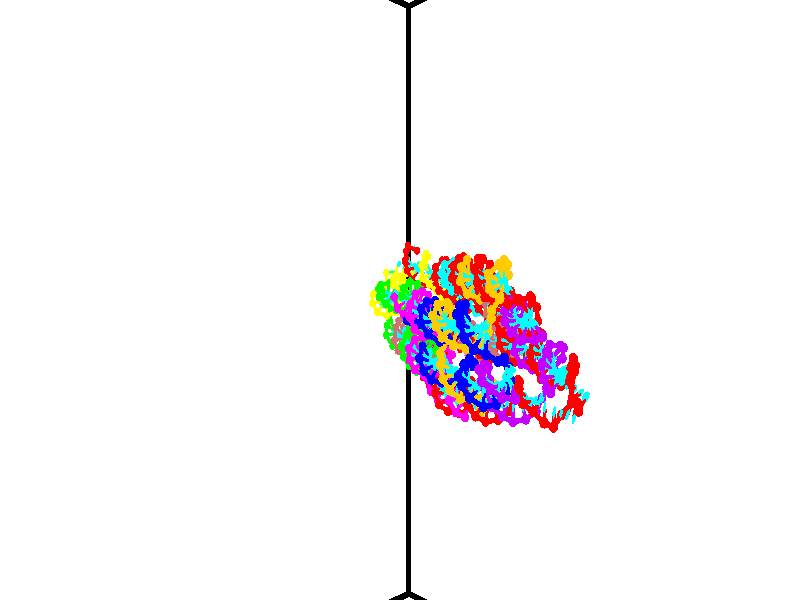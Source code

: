// switches for output
#declare DRAW_BASES = 1; // possible values are 0, 1; only relevant for DNA ribbons
#declare DRAW_BASES_TYPE = 3; // possible values are 1, 2, 3; only relevant for DNA ribbons
#declare DRAW_FOG = 0; // set to 1 to enable fog

#include "colors.inc"

#include "transforms.inc"
background { rgb <1, 1, 1>}

#default {
   normal{
       ripples 0.25
       frequency 0.20
       turbulence 0.2
       lambda 5
   }
	finish {
		phong 0.1
		phong_size 40.
	}
}

// original window dimensions: 1024x640


// camera settings

camera {
	sky <-0, 1, 0>
	up <-0, 1, 0>
	right 1.6 * <0.724836, 0, 0.688921>
	location <12.1561, 44.2, 77.9145>
	look_at <46.7464, 44.2, 41.5209>
	direction <34.5903, 0, -36.3936>
	angle 67.0682
}


# declare cpy_camera_pos = <12.1561, 44.2, 77.9145>;
# if (DRAW_FOG = 1)
fog {
	fog_type 2
	up vnormalize(cpy_camera_pos)
	color rgbt<1,1,1,0.3>
	distance 1e-5
	fog_alt 3e-3
	fog_offset 70.72
}
# end


// LIGHTS

# declare lum = 6;
global_settings {
	ambient_light rgb lum * <0.05, 0.05, 0.05>
	max_trace_level 15
}# declare cpy_direct_light_amount = 0.25;
light_source
{	1000 * <-0.0359156, -1, 1.41376>,
	rgb lum * cpy_direct_light_amount
	parallel
}

light_source
{	1000 * <0.0359156, 1, -1.41376>,
	rgb lum * cpy_direct_light_amount
	parallel
}

// strand 0

// nucleotide -1

// particle -1
sphere {
	<46.659462, 41.412846, 43.870808> 0.250000
	pigment { color rgbt <1,0,0,0> }
	no_shadow
}
cylinder {
	<46.846497, 41.583054, 44.180725>,  <46.958717, 41.685177, 44.366676>, 0.100000
	pigment { color rgbt <1,0,0,0> }
	no_shadow
}
cylinder {
	<46.846497, 41.583054, 44.180725>,  <46.659462, 41.412846, 43.870808>, 0.100000
	pigment { color rgbt <1,0,0,0> }
	no_shadow
}

// particle -1
sphere {
	<46.846497, 41.583054, 44.180725> 0.100000
	pigment { color rgbt <1,0,0,0> }
	no_shadow
}
sphere {
	0, 1
	scale<0.080000,0.200000,0.300000>
	matrix <-0.590509, -0.501873, 0.631999,
		0.657772, -0.753034, 0.016603,
		0.467584, 0.425516, 0.774792,
		46.986771, 41.710709, 44.413162>
	pigment { color rgbt <0,1,1,0> }
	no_shadow
}
cylinder {
	<46.783180, 40.887035, 44.220417>,  <46.659462, 41.412846, 43.870808>, 0.130000
	pigment { color rgbt <1,0,0,0> }
	no_shadow
}

// nucleotide -1

// particle -1
sphere {
	<46.783180, 40.887035, 44.220417> 0.250000
	pigment { color rgbt <1,0,0,0> }
	no_shadow
}
cylinder {
	<46.802826, 41.189934, 44.480927>,  <46.814613, 41.371674, 44.637234>, 0.100000
	pigment { color rgbt <1,0,0,0> }
	no_shadow
}
cylinder {
	<46.802826, 41.189934, 44.480927>,  <46.783180, 40.887035, 44.220417>, 0.100000
	pigment { color rgbt <1,0,0,0> }
	no_shadow
}

// particle -1
sphere {
	<46.802826, 41.189934, 44.480927> 0.100000
	pigment { color rgbt <1,0,0,0> }
	no_shadow
}
sphere {
	0, 1
	scale<0.080000,0.200000,0.300000>
	matrix <-0.556249, -0.520840, 0.647543,
		0.829562, -0.394078, 0.395637,
		0.049118, 0.757251, 0.651275,
		46.817562, 41.417110, 44.676308>
	pigment { color rgbt <0,1,1,0> }
	no_shadow
}
cylinder {
	<47.076248, 40.508286, 44.868217>,  <46.783180, 40.887035, 44.220417>, 0.130000
	pigment { color rgbt <1,0,0,0> }
	no_shadow
}

// nucleotide -1

// particle -1
sphere {
	<47.076248, 40.508286, 44.868217> 0.250000
	pigment { color rgbt <1,0,0,0> }
	no_shadow
}
cylinder {
	<46.902313, 40.850510, 44.980598>,  <46.797951, 41.055843, 45.048027>, 0.100000
	pigment { color rgbt <1,0,0,0> }
	no_shadow
}
cylinder {
	<46.902313, 40.850510, 44.980598>,  <47.076248, 40.508286, 44.868217>, 0.100000
	pigment { color rgbt <1,0,0,0> }
	no_shadow
}

// particle -1
sphere {
	<46.902313, 40.850510, 44.980598> 0.100000
	pigment { color rgbt <1,0,0,0> }
	no_shadow
}
sphere {
	0, 1
	scale<0.080000,0.200000,0.300000>
	matrix <-0.452371, -0.477305, 0.753353,
		0.778638, 0.200492, 0.594581,
		-0.434837, 0.855560, 0.280951,
		46.771862, 41.107178, 45.064884>
	pigment { color rgbt <0,1,1,0> }
	no_shadow
}
cylinder {
	<47.076599, 40.389164, 45.545918>,  <47.076248, 40.508286, 44.868217>, 0.130000
	pigment { color rgbt <1,0,0,0> }
	no_shadow
}

// nucleotide -1

// particle -1
sphere {
	<47.076599, 40.389164, 45.545918> 0.250000
	pigment { color rgbt <1,0,0,0> }
	no_shadow
}
cylinder {
	<46.808868, 40.679314, 45.481628>,  <46.648232, 40.853405, 45.443054>, 0.100000
	pigment { color rgbt <1,0,0,0> }
	no_shadow
}
cylinder {
	<46.808868, 40.679314, 45.481628>,  <47.076599, 40.389164, 45.545918>, 0.100000
	pigment { color rgbt <1,0,0,0> }
	no_shadow
}

// particle -1
sphere {
	<46.808868, 40.679314, 45.481628> 0.100000
	pigment { color rgbt <1,0,0,0> }
	no_shadow
}
sphere {
	0, 1
	scale<0.080000,0.200000,0.300000>
	matrix <-0.575544, -0.369418, 0.729575,
		0.469844, 0.580826, 0.664747,
		-0.669325, 0.725377, -0.160722,
		46.608070, 40.896927, 45.433411>
	pigment { color rgbt <0,1,1,0> }
	no_shadow
}
cylinder {
	<47.004478, 40.605003, 46.129692>,  <47.076599, 40.389164, 45.545918>, 0.130000
	pigment { color rgbt <1,0,0,0> }
	no_shadow
}

// nucleotide -1

// particle -1
sphere {
	<47.004478, 40.605003, 46.129692> 0.250000
	pigment { color rgbt <1,0,0,0> }
	no_shadow
}
cylinder {
	<46.670006, 40.725105, 45.946106>,  <46.469322, 40.797169, 45.835953>, 0.100000
	pigment { color rgbt <1,0,0,0> }
	no_shadow
}
cylinder {
	<46.670006, 40.725105, 45.946106>,  <47.004478, 40.605003, 46.129692>, 0.100000
	pigment { color rgbt <1,0,0,0> }
	no_shadow
}

// particle -1
sphere {
	<46.670006, 40.725105, 45.946106> 0.100000
	pigment { color rgbt <1,0,0,0> }
	no_shadow
}
sphere {
	0, 1
	scale<0.080000,0.200000,0.300000>
	matrix <-0.539339, -0.298183, 0.787528,
		0.099605, 0.906053, 0.411275,
		-0.836177, 0.300258, -0.458969,
		46.419151, 40.815182, 45.808414>
	pigment { color rgbt <0,1,1,0> }
	no_shadow
}
cylinder {
	<46.636593, 40.849377, 46.681850>,  <47.004478, 40.605003, 46.129692>, 0.130000
	pigment { color rgbt <1,0,0,0> }
	no_shadow
}

// nucleotide -1

// particle -1
sphere {
	<46.636593, 40.849377, 46.681850> 0.250000
	pigment { color rgbt <1,0,0,0> }
	no_shadow
}
cylinder {
	<46.363937, 40.861458, 46.389427>,  <46.200344, 40.868706, 46.213974>, 0.100000
	pigment { color rgbt <1,0,0,0> }
	no_shadow
}
cylinder {
	<46.363937, 40.861458, 46.389427>,  <46.636593, 40.849377, 46.681850>, 0.100000
	pigment { color rgbt <1,0,0,0> }
	no_shadow
}

// particle -1
sphere {
	<46.363937, 40.861458, 46.389427> 0.100000
	pigment { color rgbt <1,0,0,0> }
	no_shadow
}
sphere {
	0, 1
	scale<0.080000,0.200000,0.300000>
	matrix <-0.727817, -0.130579, 0.673224,
		-0.075127, 0.990978, 0.110990,
		-0.681643, 0.030203, -0.731061,
		46.159443, 40.870518, 46.170109>
	pigment { color rgbt <0,1,1,0> }
	no_shadow
}
cylinder {
	<46.072369, 41.381702, 46.841599>,  <46.636593, 40.849377, 46.681850>, 0.130000
	pigment { color rgbt <1,0,0,0> }
	no_shadow
}

// nucleotide -1

// particle -1
sphere {
	<46.072369, 41.381702, 46.841599> 0.250000
	pigment { color rgbt <1,0,0,0> }
	no_shadow
}
cylinder {
	<45.897293, 41.107506, 46.608864>,  <45.792248, 40.942989, 46.469223>, 0.100000
	pigment { color rgbt <1,0,0,0> }
	no_shadow
}
cylinder {
	<45.897293, 41.107506, 46.608864>,  <46.072369, 41.381702, 46.841599>, 0.100000
	pigment { color rgbt <1,0,0,0> }
	no_shadow
}

// particle -1
sphere {
	<45.897293, 41.107506, 46.608864> 0.100000
	pigment { color rgbt <1,0,0,0> }
	no_shadow
}
sphere {
	0, 1
	scale<0.080000,0.200000,0.300000>
	matrix <-0.776022, -0.038823, 0.629509,
		-0.454109, 0.727049, -0.514961,
		-0.437692, -0.685487, -0.581836,
		45.765984, 40.901859, 46.434315>
	pigment { color rgbt <0,1,1,0> }
	no_shadow
}
cylinder {
	<45.339565, 41.498028, 46.773067>,  <46.072369, 41.381702, 46.841599>, 0.130000
	pigment { color rgbt <1,0,0,0> }
	no_shadow
}

// nucleotide -1

// particle -1
sphere {
	<45.339565, 41.498028, 46.773067> 0.250000
	pigment { color rgbt <1,0,0,0> }
	no_shadow
}
cylinder {
	<45.355675, 41.114006, 46.662300>,  <45.365341, 40.883595, 46.595840>, 0.100000
	pigment { color rgbt <1,0,0,0> }
	no_shadow
}
cylinder {
	<45.355675, 41.114006, 46.662300>,  <45.339565, 41.498028, 46.773067>, 0.100000
	pigment { color rgbt <1,0,0,0> }
	no_shadow
}

// particle -1
sphere {
	<45.355675, 41.114006, 46.662300> 0.100000
	pigment { color rgbt <1,0,0,0> }
	no_shadow
}
sphere {
	0, 1
	scale<0.080000,0.200000,0.300000>
	matrix <-0.705833, -0.223493, 0.672198,
		-0.707232, 0.168386, -0.686636,
		0.040270, -0.960050, -0.276914,
		45.367756, 40.825993, 46.579227>
	pigment { color rgbt <0,1,1,0> }
	no_shadow
}
cylinder {
	<44.706711, 41.374710, 46.726421>,  <45.339565, 41.498028, 46.773067>, 0.130000
	pigment { color rgbt <1,0,0,0> }
	no_shadow
}

// nucleotide -1

// particle -1
sphere {
	<44.706711, 41.374710, 46.726421> 0.250000
	pigment { color rgbt <1,0,0,0> }
	no_shadow
}
cylinder {
	<44.880455, 41.015762, 46.757545>,  <44.984703, 40.800392, 46.776218>, 0.100000
	pigment { color rgbt <1,0,0,0> }
	no_shadow
}
cylinder {
	<44.880455, 41.015762, 46.757545>,  <44.706711, 41.374710, 46.726421>, 0.100000
	pigment { color rgbt <1,0,0,0> }
	no_shadow
}

// particle -1
sphere {
	<44.880455, 41.015762, 46.757545> 0.100000
	pigment { color rgbt <1,0,0,0> }
	no_shadow
}
sphere {
	0, 1
	scale<0.080000,0.200000,0.300000>
	matrix <-0.758756, -0.317975, 0.568490,
		-0.485405, -0.305969, -0.819002,
		0.434363, -0.897371, 0.077810,
		45.010765, 40.746552, 46.780888>
	pigment { color rgbt <0,1,1,0> }
	no_shadow
}
cylinder {
	<44.098194, 40.806332, 46.666908>,  <44.706711, 41.374710, 46.726421>, 0.130000
	pigment { color rgbt <1,0,0,0> }
	no_shadow
}

// nucleotide -1

// particle -1
sphere {
	<44.098194, 40.806332, 46.666908> 0.250000
	pigment { color rgbt <1,0,0,0> }
	no_shadow
}
cylinder {
	<44.400135, 40.588562, 46.813229>,  <44.581299, 40.457901, 46.901020>, 0.100000
	pigment { color rgbt <1,0,0,0> }
	no_shadow
}
cylinder {
	<44.400135, 40.588562, 46.813229>,  <44.098194, 40.806332, 46.666908>, 0.100000
	pigment { color rgbt <1,0,0,0> }
	no_shadow
}

// particle -1
sphere {
	<44.400135, 40.588562, 46.813229> 0.100000
	pigment { color rgbt <1,0,0,0> }
	no_shadow
}
sphere {
	0, 1
	scale<0.080000,0.200000,0.300000>
	matrix <-0.629183, -0.443482, 0.638320,
		-0.185289, -0.711991, -0.677302,
		0.754849, -0.544420, 0.365800,
		44.626591, 40.425236, 46.922970>
	pigment { color rgbt <0,1,1,0> }
	no_shadow
}
cylinder {
	<43.856449, 40.066456, 46.726017>,  <44.098194, 40.806332, 46.666908>, 0.130000
	pigment { color rgbt <1,0,0,0> }
	no_shadow
}

// nucleotide -1

// particle -1
sphere {
	<43.856449, 40.066456, 46.726017> 0.250000
	pigment { color rgbt <1,0,0,0> }
	no_shadow
}
cylinder {
	<44.160439, 40.095490, 46.984371>,  <44.342831, 40.112907, 47.139385>, 0.100000
	pigment { color rgbt <1,0,0,0> }
	no_shadow
}
cylinder {
	<44.160439, 40.095490, 46.984371>,  <43.856449, 40.066456, 46.726017>, 0.100000
	pigment { color rgbt <1,0,0,0> }
	no_shadow
}

// particle -1
sphere {
	<44.160439, 40.095490, 46.984371> 0.100000
	pigment { color rgbt <1,0,0,0> }
	no_shadow
}
sphere {
	0, 1
	scale<0.080000,0.200000,0.300000>
	matrix <-0.548729, -0.460934, 0.697450,
		0.348333, -0.884462, -0.310471,
		0.759974, 0.072580, 0.645888,
		44.388432, 40.117264, 47.178139>
	pigment { color rgbt <0,1,1,0> }
	no_shadow
}
cylinder {
	<43.839420, 39.484478, 47.028015>,  <43.856449, 40.066456, 46.726017>, 0.130000
	pigment { color rgbt <1,0,0,0> }
	no_shadow
}

// nucleotide -1

// particle -1
sphere {
	<43.839420, 39.484478, 47.028015> 0.250000
	pigment { color rgbt <1,0,0,0> }
	no_shadow
}
cylinder {
	<44.038048, 39.704041, 47.296974>,  <44.157227, 39.835777, 47.458347>, 0.100000
	pigment { color rgbt <1,0,0,0> }
	no_shadow
}
cylinder {
	<44.038048, 39.704041, 47.296974>,  <43.839420, 39.484478, 47.028015>, 0.100000
	pigment { color rgbt <1,0,0,0> }
	no_shadow
}

// particle -1
sphere {
	<44.038048, 39.704041, 47.296974> 0.100000
	pigment { color rgbt <1,0,0,0> }
	no_shadow
}
sphere {
	0, 1
	scale<0.080000,0.200000,0.300000>
	matrix <-0.569623, -0.378429, 0.729604,
		0.654940, -0.745312, 0.124754,
		0.496572, 0.548909, 0.672395,
		44.187019, 39.868713, 47.498692>
	pigment { color rgbt <0,1,1,0> }
	no_shadow
}
cylinder {
	<43.971672, 39.036114, 47.498325>,  <43.839420, 39.484478, 47.028015>, 0.130000
	pigment { color rgbt <1,0,0,0> }
	no_shadow
}

// nucleotide -1

// particle -1
sphere {
	<43.971672, 39.036114, 47.498325> 0.250000
	pigment { color rgbt <1,0,0,0> }
	no_shadow
}
cylinder {
	<44.023952, 39.381958, 47.692387>,  <44.055321, 39.589462, 47.808823>, 0.100000
	pigment { color rgbt <1,0,0,0> }
	no_shadow
}
cylinder {
	<44.023952, 39.381958, 47.692387>,  <43.971672, 39.036114, 47.498325>, 0.100000
	pigment { color rgbt <1,0,0,0> }
	no_shadow
}

// particle -1
sphere {
	<44.023952, 39.381958, 47.692387> 0.100000
	pigment { color rgbt <1,0,0,0> }
	no_shadow
}
sphere {
	0, 1
	scale<0.080000,0.200000,0.300000>
	matrix <-0.471069, -0.376422, 0.797747,
		0.872360, -0.332804, 0.358092,
		0.130700, 0.864609, 0.485149,
		44.063164, 39.641342, 47.837933>
	pigment { color rgbt <0,1,1,0> }
	no_shadow
}
cylinder {
	<44.184082, 38.804760, 48.213875>,  <43.971672, 39.036114, 47.498325>, 0.130000
	pigment { color rgbt <1,0,0,0> }
	no_shadow
}

// nucleotide -1

// particle -1
sphere {
	<44.184082, 38.804760, 48.213875> 0.250000
	pigment { color rgbt <1,0,0,0> }
	no_shadow
}
cylinder {
	<44.097397, 39.193069, 48.255119>,  <44.045387, 39.426056, 48.279865>, 0.100000
	pigment { color rgbt <1,0,0,0> }
	no_shadow
}
cylinder {
	<44.097397, 39.193069, 48.255119>,  <44.184082, 38.804760, 48.213875>, 0.100000
	pigment { color rgbt <1,0,0,0> }
	no_shadow
}

// particle -1
sphere {
	<44.097397, 39.193069, 48.255119> 0.100000
	pigment { color rgbt <1,0,0,0> }
	no_shadow
}
sphere {
	0, 1
	scale<0.080000,0.200000,0.300000>
	matrix <-0.303000, -0.167286, 0.938193,
		0.928024, 0.172074, 0.330397,
		-0.216710, 0.970776, 0.103107,
		44.032383, 39.484303, 48.286053>
	pigment { color rgbt <0,1,1,0> }
	no_shadow
}
cylinder {
	<44.537769, 39.176380, 48.918266>,  <44.184082, 38.804760, 48.213875>, 0.130000
	pigment { color rgbt <1,0,0,0> }
	no_shadow
}

// nucleotide -1

// particle -1
sphere {
	<44.537769, 39.176380, 48.918266> 0.250000
	pigment { color rgbt <1,0,0,0> }
	no_shadow
}
cylinder {
	<44.204636, 39.371040, 48.812771>,  <44.004757, 39.487839, 48.749474>, 0.100000
	pigment { color rgbt <1,0,0,0> }
	no_shadow
}
cylinder {
	<44.204636, 39.371040, 48.812771>,  <44.537769, 39.176380, 48.918266>, 0.100000
	pigment { color rgbt <1,0,0,0> }
	no_shadow
}

// particle -1
sphere {
	<44.204636, 39.371040, 48.812771> 0.100000
	pigment { color rgbt <1,0,0,0> }
	no_shadow
}
sphere {
	0, 1
	scale<0.080000,0.200000,0.300000>
	matrix <-0.246408, 0.100709, 0.963920,
		0.495655, 0.867771, 0.036041,
		-0.832832, 0.486652, -0.263742,
		43.954784, 39.517036, 48.733646>
	pigment { color rgbt <0,1,1,0> }
	no_shadow
}
cylinder {
	<44.399094, 39.431339, 49.497475>,  <44.537769, 39.176380, 48.918266>, 0.130000
	pigment { color rgbt <1,0,0,0> }
	no_shadow
}

// nucleotide -1

// particle -1
sphere {
	<44.399094, 39.431339, 49.497475> 0.250000
	pigment { color rgbt <1,0,0,0> }
	no_shadow
}
cylinder {
	<44.053963, 39.480103, 49.301247>,  <43.846882, 39.509361, 49.183510>, 0.100000
	pigment { color rgbt <1,0,0,0> }
	no_shadow
}
cylinder {
	<44.053963, 39.480103, 49.301247>,  <44.399094, 39.431339, 49.497475>, 0.100000
	pigment { color rgbt <1,0,0,0> }
	no_shadow
}

// particle -1
sphere {
	<44.053963, 39.480103, 49.301247> 0.100000
	pigment { color rgbt <1,0,0,0> }
	no_shadow
}
sphere {
	0, 1
	scale<0.080000,0.200000,0.300000>
	matrix <-0.485770, 0.068472, 0.871401,
		0.139825, 0.990176, 0.000142,
		-0.862831, 0.121912, -0.490572,
		43.795113, 39.516678, 49.154076>
	pigment { color rgbt <0,1,1,0> }
	no_shadow
}
cylinder {
	<43.966698, 39.910587, 49.949978>,  <44.399094, 39.431339, 49.497475>, 0.130000
	pigment { color rgbt <1,0,0,0> }
	no_shadow
}

// nucleotide -1

// particle -1
sphere {
	<43.966698, 39.910587, 49.949978> 0.250000
	pigment { color rgbt <1,0,0,0> }
	no_shadow
}
cylinder {
	<43.722839, 39.708153, 49.705940>,  <43.576523, 39.586693, 49.559517>, 0.100000
	pigment { color rgbt <1,0,0,0> }
	no_shadow
}
cylinder {
	<43.722839, 39.708153, 49.705940>,  <43.966698, 39.910587, 49.949978>, 0.100000
	pigment { color rgbt <1,0,0,0> }
	no_shadow
}

// particle -1
sphere {
	<43.722839, 39.708153, 49.705940> 0.100000
	pigment { color rgbt <1,0,0,0> }
	no_shadow
}
sphere {
	0, 1
	scale<0.080000,0.200000,0.300000>
	matrix <-0.547961, -0.287078, 0.785700,
		-0.572773, 0.813306, -0.102297,
		-0.609648, -0.506082, -0.610090,
		43.539944, 39.556328, 49.522915>
	pigment { color rgbt <0,1,1,0> }
	no_shadow
}
cylinder {
	<43.254192, 40.157425, 50.040440>,  <43.966698, 39.910587, 49.949978>, 0.130000
	pigment { color rgbt <1,0,0,0> }
	no_shadow
}

// nucleotide -1

// particle -1
sphere {
	<43.254192, 40.157425, 50.040440> 0.250000
	pigment { color rgbt <1,0,0,0> }
	no_shadow
}
cylinder {
	<43.225006, 39.784096, 49.899822>,  <43.207493, 39.560097, 49.815453>, 0.100000
	pigment { color rgbt <1,0,0,0> }
	no_shadow
}
cylinder {
	<43.225006, 39.784096, 49.899822>,  <43.254192, 40.157425, 50.040440>, 0.100000
	pigment { color rgbt <1,0,0,0> }
	no_shadow
}

// particle -1
sphere {
	<43.225006, 39.784096, 49.899822> 0.100000
	pigment { color rgbt <1,0,0,0> }
	no_shadow
}
sphere {
	0, 1
	scale<0.080000,0.200000,0.300000>
	matrix <-0.598225, -0.241073, 0.764206,
		-0.797999, 0.266061, -0.540748,
		-0.072966, -0.933325, -0.351540,
		43.203117, 39.504097, 49.794361>
	pigment { color rgbt <0,1,1,0> }
	no_shadow
}
cylinder {
	<42.572254, 40.030472, 50.129555>,  <43.254192, 40.157425, 50.040440>, 0.130000
	pigment { color rgbt <1,0,0,0> }
	no_shadow
}

// nucleotide -1

// particle -1
sphere {
	<42.572254, 40.030472, 50.129555> 0.250000
	pigment { color rgbt <1,0,0,0> }
	no_shadow
}
cylinder {
	<42.707970, 39.657608, 50.079025>,  <42.789398, 39.433891, 50.048710>, 0.100000
	pigment { color rgbt <1,0,0,0> }
	no_shadow
}
cylinder {
	<42.707970, 39.657608, 50.079025>,  <42.572254, 40.030472, 50.129555>, 0.100000
	pigment { color rgbt <1,0,0,0> }
	no_shadow
}

// particle -1
sphere {
	<42.707970, 39.657608, 50.079025> 0.100000
	pigment { color rgbt <1,0,0,0> }
	no_shadow
}
sphere {
	0, 1
	scale<0.080000,0.200000,0.300000>
	matrix <-0.630290, -0.324964, 0.705076,
		-0.698295, -0.159607, -0.697789,
		0.339291, -0.932161, -0.126322,
		42.809757, 39.377960, 50.041130>
	pigment { color rgbt <0,1,1,0> }
	no_shadow
}
cylinder {
	<41.952007, 39.675369, 50.086910>,  <42.572254, 40.030472, 50.129555>, 0.130000
	pigment { color rgbt <1,0,0,0> }
	no_shadow
}

// nucleotide -1

// particle -1
sphere {
	<41.952007, 39.675369, 50.086910> 0.250000
	pigment { color rgbt <1,0,0,0> }
	no_shadow
}
cylinder {
	<42.251324, 39.427216, 50.180874>,  <42.430912, 39.278324, 50.237251>, 0.100000
	pigment { color rgbt <1,0,0,0> }
	no_shadow
}
cylinder {
	<42.251324, 39.427216, 50.180874>,  <41.952007, 39.675369, 50.086910>, 0.100000
	pigment { color rgbt <1,0,0,0> }
	no_shadow
}

// particle -1
sphere {
	<42.251324, 39.427216, 50.180874> 0.100000
	pigment { color rgbt <1,0,0,0> }
	no_shadow
}
sphere {
	0, 1
	scale<0.080000,0.200000,0.300000>
	matrix <-0.515165, -0.320363, 0.794967,
		-0.417933, -0.715881, -0.559327,
		0.748289, -0.620389, 0.234906,
		42.475811, 39.241100, 50.251347>
	pigment { color rgbt <0,1,1,0> }
	no_shadow
}
cylinder {
	<41.660034, 39.016029, 50.241379>,  <41.952007, 39.675369, 50.086910>, 0.130000
	pigment { color rgbt <1,0,0,0> }
	no_shadow
}

// nucleotide -1

// particle -1
sphere {
	<41.660034, 39.016029, 50.241379> 0.250000
	pigment { color rgbt <1,0,0,0> }
	no_shadow
}
cylinder {
	<42.009960, 39.004570, 50.434822>,  <42.219917, 38.997696, 50.550888>, 0.100000
	pigment { color rgbt <1,0,0,0> }
	no_shadow
}
cylinder {
	<42.009960, 39.004570, 50.434822>,  <41.660034, 39.016029, 50.241379>, 0.100000
	pigment { color rgbt <1,0,0,0> }
	no_shadow
}

// particle -1
sphere {
	<42.009960, 39.004570, 50.434822> 0.100000
	pigment { color rgbt <1,0,0,0> }
	no_shadow
}
sphere {
	0, 1
	scale<0.080000,0.200000,0.300000>
	matrix <-0.484390, -0.068409, 0.872173,
		0.008103, -0.997246, -0.073719,
		0.874814, -0.028642, 0.483610,
		42.272404, 38.995975, 50.579906>
	pigment { color rgbt <0,1,1,0> }
	no_shadow
}
cylinder {
	<41.642666, 38.400394, 50.641533>,  <41.660034, 39.016029, 50.241379>, 0.130000
	pigment { color rgbt <1,0,0,0> }
	no_shadow
}

// nucleotide -1

// particle -1
sphere {
	<41.642666, 38.400394, 50.641533> 0.250000
	pigment { color rgbt <1,0,0,0> }
	no_shadow
}
cylinder {
	<41.920403, 38.613510, 50.835041>,  <42.087044, 38.741379, 50.951145>, 0.100000
	pigment { color rgbt <1,0,0,0> }
	no_shadow
}
cylinder {
	<41.920403, 38.613510, 50.835041>,  <41.642666, 38.400394, 50.641533>, 0.100000
	pigment { color rgbt <1,0,0,0> }
	no_shadow
}

// particle -1
sphere {
	<41.920403, 38.613510, 50.835041> 0.100000
	pigment { color rgbt <1,0,0,0> }
	no_shadow
}
sphere {
	0, 1
	scale<0.080000,0.200000,0.300000>
	matrix <-0.522436, -0.089145, 0.848006,
		0.494932, -0.841541, 0.216450,
		0.694337, 0.532787, 0.483772,
		42.128704, 38.773346, 50.980171>
	pigment { color rgbt <0,1,1,0> }
	no_shadow
}
cylinder {
	<41.785507, 38.079845, 51.303009>,  <41.642666, 38.400394, 50.641533>, 0.130000
	pigment { color rgbt <1,0,0,0> }
	no_shadow
}

// nucleotide -1

// particle -1
sphere {
	<41.785507, 38.079845, 51.303009> 0.250000
	pigment { color rgbt <1,0,0,0> }
	no_shadow
}
cylinder {
	<41.929977, 38.448067, 51.362518>,  <42.016659, 38.668999, 51.398224>, 0.100000
	pigment { color rgbt <1,0,0,0> }
	no_shadow
}
cylinder {
	<41.929977, 38.448067, 51.362518>,  <41.785507, 38.079845, 51.303009>, 0.100000
	pigment { color rgbt <1,0,0,0> }
	no_shadow
}

// particle -1
sphere {
	<41.929977, 38.448067, 51.362518> 0.100000
	pigment { color rgbt <1,0,0,0> }
	no_shadow
}
sphere {
	0, 1
	scale<0.080000,0.200000,0.300000>
	matrix <-0.344200, -0.016667, 0.938748,
		0.866649, -0.390258, 0.310835,
		0.361173, 0.920555, 0.148771,
		42.038330, 38.724232, 51.407150>
	pigment { color rgbt <0,1,1,0> }
	no_shadow
}
cylinder {
	<42.203465, 37.994610, 51.947372>,  <41.785507, 38.079845, 51.303009>, 0.130000
	pigment { color rgbt <1,0,0,0> }
	no_shadow
}

// nucleotide -1

// particle -1
sphere {
	<42.203465, 37.994610, 51.947372> 0.250000
	pigment { color rgbt <1,0,0,0> }
	no_shadow
}
cylinder {
	<42.144562, 38.388847, 51.914093>,  <42.109219, 38.625389, 51.894127>, 0.100000
	pigment { color rgbt <1,0,0,0> }
	no_shadow
}
cylinder {
	<42.144562, 38.388847, 51.914093>,  <42.203465, 37.994610, 51.947372>, 0.100000
	pigment { color rgbt <1,0,0,0> }
	no_shadow
}

// particle -1
sphere {
	<42.144562, 38.388847, 51.914093> 0.100000
	pigment { color rgbt <1,0,0,0> }
	no_shadow
}
sphere {
	0, 1
	scale<0.080000,0.200000,0.300000>
	matrix <-0.237516, 0.046418, 0.970274,
		0.960157, 0.162639, 0.227259,
		-0.147256, 0.985593, -0.083198,
		42.100384, 38.684525, 51.889133>
	pigment { color rgbt <0,1,1,0> }
	no_shadow
}
cylinder {
	<42.572498, 38.328789, 52.586380>,  <42.203465, 37.994610, 51.947372>, 0.130000
	pigment { color rgbt <1,0,0,0> }
	no_shadow
}

// nucleotide -1

// particle -1
sphere {
	<42.572498, 38.328789, 52.586380> 0.250000
	pigment { color rgbt <1,0,0,0> }
	no_shadow
}
cylinder {
	<42.299416, 38.573265, 52.426205>,  <42.135567, 38.719952, 52.330097>, 0.100000
	pigment { color rgbt <1,0,0,0> }
	no_shadow
}
cylinder {
	<42.299416, 38.573265, 52.426205>,  <42.572498, 38.328789, 52.586380>, 0.100000
	pigment { color rgbt <1,0,0,0> }
	no_shadow
}

// particle -1
sphere {
	<42.299416, 38.573265, 52.426205> 0.100000
	pigment { color rgbt <1,0,0,0> }
	no_shadow
}
sphere {
	0, 1
	scale<0.080000,0.200000,0.300000>
	matrix <-0.271719, 0.296374, 0.915604,
		0.678292, 0.733897, -0.036264,
		-0.682707, 0.611193, -0.400442,
		42.094604, 38.756622, 52.306072>
	pigment { color rgbt <0,1,1,0> }
	no_shadow
}
cylinder {
	<42.702728, 39.133038, 52.816906>,  <42.572498, 38.328789, 52.586380>, 0.130000
	pigment { color rgbt <1,0,0,0> }
	no_shadow
}

// nucleotide -1

// particle -1
sphere {
	<42.702728, 39.133038, 52.816906> 0.250000
	pigment { color rgbt <1,0,0,0> }
	no_shadow
}
cylinder {
	<42.318470, 39.070290, 52.725208>,  <42.087914, 39.032642, 52.670189>, 0.100000
	pigment { color rgbt <1,0,0,0> }
	no_shadow
}
cylinder {
	<42.318470, 39.070290, 52.725208>,  <42.702728, 39.133038, 52.816906>, 0.100000
	pigment { color rgbt <1,0,0,0> }
	no_shadow
}

// particle -1
sphere {
	<42.318470, 39.070290, 52.725208> 0.100000
	pigment { color rgbt <1,0,0,0> }
	no_shadow
}
sphere {
	0, 1
	scale<0.080000,0.200000,0.300000>
	matrix <-0.242382, 0.070221, 0.967636,
		-0.135691, 0.985120, -0.105479,
		-0.960645, -0.156866, -0.229247,
		42.030277, 39.023232, 52.656433>
	pigment { color rgbt <0,1,1,0> }
	no_shadow
}
cylinder {
	<42.342457, 39.680695, 53.149277>,  <42.702728, 39.133038, 52.816906>, 0.130000
	pigment { color rgbt <1,0,0,0> }
	no_shadow
}

// nucleotide -1

// particle -1
sphere {
	<42.342457, 39.680695, 53.149277> 0.250000
	pigment { color rgbt <1,0,0,0> }
	no_shadow
}
cylinder {
	<42.057388, 39.410072, 53.075119>,  <41.886345, 39.247700, 53.030624>, 0.100000
	pigment { color rgbt <1,0,0,0> }
	no_shadow
}
cylinder {
	<42.057388, 39.410072, 53.075119>,  <42.342457, 39.680695, 53.149277>, 0.100000
	pigment { color rgbt <1,0,0,0> }
	no_shadow
}

// particle -1
sphere {
	<42.057388, 39.410072, 53.075119> 0.100000
	pigment { color rgbt <1,0,0,0> }
	no_shadow
}
sphere {
	0, 1
	scale<0.080000,0.200000,0.300000>
	matrix <-0.281663, 0.033939, 0.958913,
		-0.642464, 0.735611, -0.214747,
		-0.712675, -0.676553, -0.185390,
		41.843586, 39.207108, 53.019501>
	pigment { color rgbt <0,1,1,0> }
	no_shadow
}
cylinder {
	<41.736038, 39.949032, 53.319824>,  <42.342457, 39.680695, 53.149277>, 0.130000
	pigment { color rgbt <1,0,0,0> }
	no_shadow
}

// nucleotide -1

// particle -1
sphere {
	<41.736038, 39.949032, 53.319824> 0.250000
	pigment { color rgbt <1,0,0,0> }
	no_shadow
}
cylinder {
	<41.653206, 39.557724, 53.323933>,  <41.603508, 39.322941, 53.326397>, 0.100000
	pigment { color rgbt <1,0,0,0> }
	no_shadow
}
cylinder {
	<41.653206, 39.557724, 53.323933>,  <41.736038, 39.949032, 53.319824>, 0.100000
	pigment { color rgbt <1,0,0,0> }
	no_shadow
}

// particle -1
sphere {
	<41.653206, 39.557724, 53.323933> 0.100000
	pigment { color rgbt <1,0,0,0> }
	no_shadow
}
sphere {
	0, 1
	scale<0.080000,0.200000,0.300000>
	matrix <-0.444575, 0.103446, 0.889748,
		-0.871477, 0.179682, -0.456337,
		-0.207078, -0.978270, 0.010269,
		41.591084, 39.264244, 53.327015>
	pigment { color rgbt <0,1,1,0> }
	no_shadow
}
cylinder {
	<40.968517, 39.832188, 53.468910>,  <41.736038, 39.949032, 53.319824>, 0.130000
	pigment { color rgbt <1,0,0,0> }
	no_shadow
}

// nucleotide -1

// particle -1
sphere {
	<40.968517, 39.832188, 53.468910> 0.250000
	pigment { color rgbt <1,0,0,0> }
	no_shadow
}
cylinder {
	<41.139481, 39.487442, 53.578098>,  <41.242058, 39.280594, 53.643612>, 0.100000
	pigment { color rgbt <1,0,0,0> }
	no_shadow
}
cylinder {
	<41.139481, 39.487442, 53.578098>,  <40.968517, 39.832188, 53.468910>, 0.100000
	pigment { color rgbt <1,0,0,0> }
	no_shadow
}

// particle -1
sphere {
	<41.139481, 39.487442, 53.578098> 0.100000
	pigment { color rgbt <1,0,0,0> }
	no_shadow
}
sphere {
	0, 1
	scale<0.080000,0.200000,0.300000>
	matrix <-0.546562, -0.005822, 0.837398,
		-0.720132, -0.507110, -0.473549,
		0.427410, -0.861861, 0.272975,
		41.267704, 39.228882, 53.659992>
	pigment { color rgbt <0,1,1,0> }
	no_shadow
}
cylinder {
	<40.489864, 39.459896, 53.752609>,  <40.968517, 39.832188, 53.468910>, 0.130000
	pigment { color rgbt <1,0,0,0> }
	no_shadow
}

// nucleotide -1

// particle -1
sphere {
	<40.489864, 39.459896, 53.752609> 0.250000
	pigment { color rgbt <1,0,0,0> }
	no_shadow
}
cylinder {
	<40.828194, 39.308357, 53.902843>,  <41.031189, 39.217434, 53.992985>, 0.100000
	pigment { color rgbt <1,0,0,0> }
	no_shadow
}
cylinder {
	<40.828194, 39.308357, 53.902843>,  <40.489864, 39.459896, 53.752609>, 0.100000
	pigment { color rgbt <1,0,0,0> }
	no_shadow
}

// particle -1
sphere {
	<40.828194, 39.308357, 53.902843> 0.100000
	pigment { color rgbt <1,0,0,0> }
	no_shadow
}
sphere {
	0, 1
	scale<0.080000,0.200000,0.300000>
	matrix <-0.425353, -0.054014, 0.903414,
		-0.321970, -0.923881, -0.206830,
		0.845819, -0.378848, 0.375585,
		41.081940, 39.194702, 54.015518>
	pigment { color rgbt <0,1,1,0> }
	no_shadow
}
cylinder {
	<40.238049, 38.894657, 54.278332>,  <40.489864, 39.459896, 53.752609>, 0.130000
	pigment { color rgbt <1,0,0,0> }
	no_shadow
}

// nucleotide -1

// particle -1
sphere {
	<40.238049, 38.894657, 54.278332> 0.250000
	pigment { color rgbt <1,0,0,0> }
	no_shadow
}
cylinder {
	<40.624126, 38.953819, 54.364609>,  <40.855774, 38.989315, 54.416374>, 0.100000
	pigment { color rgbt <1,0,0,0> }
	no_shadow
}
cylinder {
	<40.624126, 38.953819, 54.364609>,  <40.238049, 38.894657, 54.278332>, 0.100000
	pigment { color rgbt <1,0,0,0> }
	no_shadow
}

// particle -1
sphere {
	<40.624126, 38.953819, 54.364609> 0.100000
	pigment { color rgbt <1,0,0,0> }
	no_shadow
}
sphere {
	0, 1
	scale<0.080000,0.200000,0.300000>
	matrix <-0.199272, -0.118217, 0.972787,
		0.169379, -0.981911, -0.084629,
		0.965195, 0.147905, 0.215691,
		40.913685, 38.998192, 54.429317>
	pigment { color rgbt <0,1,1,0> }
	no_shadow
}
cylinder {
	<40.409645, 38.372265, 54.760529>,  <40.238049, 38.894657, 54.278332>, 0.130000
	pigment { color rgbt <1,0,0,0> }
	no_shadow
}

// nucleotide -1

// particle -1
sphere {
	<40.409645, 38.372265, 54.760529> 0.250000
	pigment { color rgbt <1,0,0,0> }
	no_shadow
}
cylinder {
	<40.706024, 38.637917, 54.800396>,  <40.883850, 38.797306, 54.824318>, 0.100000
	pigment { color rgbt <1,0,0,0> }
	no_shadow
}
cylinder {
	<40.706024, 38.637917, 54.800396>,  <40.409645, 38.372265, 54.760529>, 0.100000
	pigment { color rgbt <1,0,0,0> }
	no_shadow
}

// particle -1
sphere {
	<40.706024, 38.637917, 54.800396> 0.100000
	pigment { color rgbt <1,0,0,0> }
	no_shadow
}
sphere {
	0, 1
	scale<0.080000,0.200000,0.300000>
	matrix <-0.035246, -0.109758, 0.993333,
		0.670640, -0.739519, -0.057917,
		0.740946, 0.664127, 0.099672,
		40.928307, 38.837154, 54.830299>
	pigment { color rgbt <0,1,1,0> }
	no_shadow
}
cylinder {
	<40.773739, 38.122952, 55.241886>,  <40.409645, 38.372265, 54.760529>, 0.130000
	pigment { color rgbt <1,0,0,0> }
	no_shadow
}

// nucleotide -1

// particle -1
sphere {
	<40.773739, 38.122952, 55.241886> 0.250000
	pigment { color rgbt <1,0,0,0> }
	no_shadow
}
cylinder {
	<40.875404, 38.509789, 55.246567>,  <40.936405, 38.741890, 55.249374>, 0.100000
	pigment { color rgbt <1,0,0,0> }
	no_shadow
}
cylinder {
	<40.875404, 38.509789, 55.246567>,  <40.773739, 38.122952, 55.241886>, 0.100000
	pigment { color rgbt <1,0,0,0> }
	no_shadow
}

// particle -1
sphere {
	<40.875404, 38.509789, 55.246567> 0.100000
	pigment { color rgbt <1,0,0,0> }
	no_shadow
}
sphere {
	0, 1
	scale<0.080000,0.200000,0.300000>
	matrix <-0.103273, 0.015112, 0.994538,
		0.961631, -0.253987, 0.103716,
		0.254167, 0.967090, 0.011698,
		40.951656, 38.799915, 55.250076>
	pigment { color rgbt <0,1,1,0> }
	no_shadow
}
cylinder {
	<41.227871, 38.221790, 55.804768>,  <40.773739, 38.122952, 55.241886>, 0.130000
	pigment { color rgbt <1,0,0,0> }
	no_shadow
}

// nucleotide -1

// particle -1
sphere {
	<41.227871, 38.221790, 55.804768> 0.250000
	pigment { color rgbt <1,0,0,0> }
	no_shadow
}
cylinder {
	<41.112427, 38.600708, 55.749142>,  <41.043159, 38.828056, 55.715767>, 0.100000
	pigment { color rgbt <1,0,0,0> }
	no_shadow
}
cylinder {
	<41.112427, 38.600708, 55.749142>,  <41.227871, 38.221790, 55.804768>, 0.100000
	pigment { color rgbt <1,0,0,0> }
	no_shadow
}

// particle -1
sphere {
	<41.112427, 38.600708, 55.749142> 0.100000
	pigment { color rgbt <1,0,0,0> }
	no_shadow
}
sphere {
	0, 1
	scale<0.080000,0.200000,0.300000>
	matrix <0.064026, 0.164015, 0.984378,
		0.955302, 0.275202, -0.107989,
		-0.288615, 0.947293, -0.139064,
		41.025841, 38.884895, 55.707424>
	pigment { color rgbt <0,1,1,0> }
	no_shadow
}
cylinder {
	<41.742729, 38.651669, 56.271019>,  <41.227871, 38.221790, 55.804768>, 0.130000
	pigment { color rgbt <1,0,0,0> }
	no_shadow
}

// nucleotide -1

// particle -1
sphere {
	<41.742729, 38.651669, 56.271019> 0.250000
	pigment { color rgbt <1,0,0,0> }
	no_shadow
}
cylinder {
	<41.428802, 38.875481, 56.164444>,  <41.240448, 39.009769, 56.100498>, 0.100000
	pigment { color rgbt <1,0,0,0> }
	no_shadow
}
cylinder {
	<41.428802, 38.875481, 56.164444>,  <41.742729, 38.651669, 56.271019>, 0.100000
	pigment { color rgbt <1,0,0,0> }
	no_shadow
}

// particle -1
sphere {
	<41.428802, 38.875481, 56.164444> 0.100000
	pigment { color rgbt <1,0,0,0> }
	no_shadow
}
sphere {
	0, 1
	scale<0.080000,0.200000,0.300000>
	matrix <-0.032552, 0.392110, 0.919342,
		0.618873, 0.730188, -0.289520,
		-0.784816, 0.559532, -0.266435,
		41.193359, 39.043339, 56.084515>
	pigment { color rgbt <0,1,1,0> }
	no_shadow
}
cylinder {
	<41.934155, 39.371044, 56.451012>,  <41.742729, 38.651669, 56.271019>, 0.130000
	pigment { color rgbt <1,0,0,0> }
	no_shadow
}

// nucleotide -1

// particle -1
sphere {
	<41.934155, 39.371044, 56.451012> 0.250000
	pigment { color rgbt <1,0,0,0> }
	no_shadow
}
cylinder {
	<41.535179, 39.361717, 56.423943>,  <41.295795, 39.356121, 56.407700>, 0.100000
	pigment { color rgbt <1,0,0,0> }
	no_shadow
}
cylinder {
	<41.535179, 39.361717, 56.423943>,  <41.934155, 39.371044, 56.451012>, 0.100000
	pigment { color rgbt <1,0,0,0> }
	no_shadow
}

// particle -1
sphere {
	<41.535179, 39.361717, 56.423943> 0.100000
	pigment { color rgbt <1,0,0,0> }
	no_shadow
}
sphere {
	0, 1
	scale<0.080000,0.200000,0.300000>
	matrix <-0.071419, 0.387761, 0.918989,
		0.004809, 0.921465, -0.388431,
		-0.997435, -0.023322, -0.067675,
		41.235950, 39.354721, 56.403641>
	pigment { color rgbt <0,1,1,0> }
	no_shadow
}
cylinder {
	<41.636211, 39.937290, 56.717102>,  <41.934155, 39.371044, 56.451012>, 0.130000
	pigment { color rgbt <1,0,0,0> }
	no_shadow
}

// nucleotide -1

// particle -1
sphere {
	<41.636211, 39.937290, 56.717102> 0.250000
	pigment { color rgbt <1,0,0,0> }
	no_shadow
}
cylinder {
	<41.326462, 39.687065, 56.755074>,  <41.140614, 39.536930, 56.777855>, 0.100000
	pigment { color rgbt <1,0,0,0> }
	no_shadow
}
cylinder {
	<41.326462, 39.687065, 56.755074>,  <41.636211, 39.937290, 56.717102>, 0.100000
	pigment { color rgbt <1,0,0,0> }
	no_shadow
}

// particle -1
sphere {
	<41.326462, 39.687065, 56.755074> 0.100000
	pigment { color rgbt <1,0,0,0> }
	no_shadow
}
sphere {
	0, 1
	scale<0.080000,0.200000,0.300000>
	matrix <-0.153810, 0.331646, 0.930781,
		-0.613748, 0.706172, -0.353036,
		-0.774375, -0.625565, 0.094930,
		41.094151, 39.499397, 56.783554>
	pigment { color rgbt <0,1,1,0> }
	no_shadow
}
cylinder {
	<41.391300, 40.228199, 57.254898>,  <41.636211, 39.937290, 56.717102>, 0.130000
	pigment { color rgbt <1,0,0,0> }
	no_shadow
}

// nucleotide -1

// particle -1
sphere {
	<41.391300, 40.228199, 57.254898> 0.250000
	pigment { color rgbt <1,0,0,0> }
	no_shadow
}
cylinder {
	<41.179108, 39.889313, 57.243446>,  <41.051792, 39.685982, 57.236576>, 0.100000
	pigment { color rgbt <1,0,0,0> }
	no_shadow
}
cylinder {
	<41.179108, 39.889313, 57.243446>,  <41.391300, 40.228199, 57.254898>, 0.100000
	pigment { color rgbt <1,0,0,0> }
	no_shadow
}

// particle -1
sphere {
	<41.179108, 39.889313, 57.243446> 0.100000
	pigment { color rgbt <1,0,0,0> }
	no_shadow
}
sphere {
	0, 1
	scale<0.080000,0.200000,0.300000>
	matrix <-0.196656, 0.090141, 0.976320,
		-0.824569, 0.523551, -0.214428,
		-0.530482, -0.847212, -0.028632,
		41.019962, 39.635151, 57.234856>
	pigment { color rgbt <0,1,1,0> }
	no_shadow
}
cylinder {
	<40.797421, 40.379990, 57.571259>,  <41.391300, 40.228199, 57.254898>, 0.130000
	pigment { color rgbt <1,0,0,0> }
	no_shadow
}

// nucleotide -1

// particle -1
sphere {
	<40.797421, 40.379990, 57.571259> 0.250000
	pigment { color rgbt <1,0,0,0> }
	no_shadow
}
cylinder {
	<40.860779, 39.986443, 57.604507>,  <40.898792, 39.750313, 57.624458>, 0.100000
	pigment { color rgbt <1,0,0,0> }
	no_shadow
}
cylinder {
	<40.860779, 39.986443, 57.604507>,  <40.797421, 40.379990, 57.571259>, 0.100000
	pigment { color rgbt <1,0,0,0> }
	no_shadow
}

// particle -1
sphere {
	<40.860779, 39.986443, 57.604507> 0.100000
	pigment { color rgbt <1,0,0,0> }
	no_shadow
}
sphere {
	0, 1
	scale<0.080000,0.200000,0.300000>
	matrix <-0.050352, 0.076026, 0.995834,
		-0.986091, -0.161922, -0.037498,
		0.158397, -0.983871, 0.083121,
		40.908298, 39.691280, 57.629444>
	pigment { color rgbt <0,1,1,0> }
	no_shadow
}
cylinder {
	<40.258480, 40.060558, 58.018150>,  <40.797421, 40.379990, 57.571259>, 0.130000
	pigment { color rgbt <1,0,0,0> }
	no_shadow
}

// nucleotide -1

// particle -1
sphere {
	<40.258480, 40.060558, 58.018150> 0.250000
	pigment { color rgbt <1,0,0,0> }
	no_shadow
}
cylinder {
	<40.573627, 39.814484, 58.029507>,  <40.762718, 39.666840, 58.036320>, 0.100000
	pigment { color rgbt <1,0,0,0> }
	no_shadow
}
cylinder {
	<40.573627, 39.814484, 58.029507>,  <40.258480, 40.060558, 58.018150>, 0.100000
	pigment { color rgbt <1,0,0,0> }
	no_shadow
}

// particle -1
sphere {
	<40.573627, 39.814484, 58.029507> 0.100000
	pigment { color rgbt <1,0,0,0> }
	no_shadow
}
sphere {
	0, 1
	scale<0.080000,0.200000,0.300000>
	matrix <-0.033229, 0.003571, 0.999441,
		-0.614941, -0.788376, -0.017628,
		0.787872, -0.615183, 0.028393,
		40.809990, 39.629929, 58.038025>
	pigment { color rgbt <0,1,1,0> }
	no_shadow
}
cylinder {
	<40.032948, 39.440662, 58.397503>,  <40.258480, 40.060558, 58.018150>, 0.130000
	pigment { color rgbt <1,0,0,0> }
	no_shadow
}

// nucleotide -1

// particle -1
sphere {
	<40.032948, 39.440662, 58.397503> 0.250000
	pigment { color rgbt <1,0,0,0> }
	no_shadow
}
cylinder {
	<40.431381, 39.460991, 58.426456>,  <40.670441, 39.473186, 58.443829>, 0.100000
	pigment { color rgbt <1,0,0,0> }
	no_shadow
}
cylinder {
	<40.431381, 39.460991, 58.426456>,  <40.032948, 39.440662, 58.397503>, 0.100000
	pigment { color rgbt <1,0,0,0> }
	no_shadow
}

// particle -1
sphere {
	<40.431381, 39.460991, 58.426456> 0.100000
	pigment { color rgbt <1,0,0,0> }
	no_shadow
}
sphere {
	0, 1
	scale<0.080000,0.200000,0.300000>
	matrix <-0.067050, -0.099797, 0.992746,
		0.057676, -0.993709, -0.095998,
		0.996081, 0.050821, 0.072384,
		40.730206, 39.476238, 58.448170>
	pigment { color rgbt <0,1,1,0> }
	no_shadow
}
cylinder {
	<40.117069, 39.111492, 59.040958>,  <40.032948, 39.440662, 58.397503>, 0.130000
	pigment { color rgbt <1,0,0,0> }
	no_shadow
}

// nucleotide -1

// particle -1
sphere {
	<40.117069, 39.111492, 59.040958> 0.250000
	pigment { color rgbt <1,0,0,0> }
	no_shadow
}
cylinder {
	<40.485107, 39.255455, 58.979122>,  <40.705929, 39.341831, 58.942020>, 0.100000
	pigment { color rgbt <1,0,0,0> }
	no_shadow
}
cylinder {
	<40.485107, 39.255455, 58.979122>,  <40.117069, 39.111492, 59.040958>, 0.100000
	pigment { color rgbt <1,0,0,0> }
	no_shadow
}

// particle -1
sphere {
	<40.485107, 39.255455, 58.979122> 0.100000
	pigment { color rgbt <1,0,0,0> }
	no_shadow
}
sphere {
	0, 1
	scale<0.080000,0.200000,0.300000>
	matrix <0.230980, -0.179790, 0.956203,
		0.316347, -0.915503, -0.248554,
		0.920093, 0.359903, -0.154587,
		40.761135, 39.363426, 58.932747>
	pigment { color rgbt <0,1,1,0> }
	no_shadow
}
cylinder {
	<40.521244, 38.612000, 59.470169>,  <40.117069, 39.111492, 59.040958>, 0.130000
	pigment { color rgbt <1,0,0,0> }
	no_shadow
}

// nucleotide -1

// particle -1
sphere {
	<40.521244, 38.612000, 59.470169> 0.250000
	pigment { color rgbt <1,0,0,0> }
	no_shadow
}
cylinder {
	<40.691845, 38.965004, 59.390900>,  <40.794205, 39.176807, 59.343338>, 0.100000
	pigment { color rgbt <1,0,0,0> }
	no_shadow
}
cylinder {
	<40.691845, 38.965004, 59.390900>,  <40.521244, 38.612000, 59.470169>, 0.100000
	pigment { color rgbt <1,0,0,0> }
	no_shadow
}

// particle -1
sphere {
	<40.691845, 38.965004, 59.390900> 0.100000
	pigment { color rgbt <1,0,0,0> }
	no_shadow
}
sphere {
	0, 1
	scale<0.080000,0.200000,0.300000>
	matrix <0.411716, 0.005664, 0.911294,
		0.805349, -0.470259, -0.360928,
		0.426500, 0.882510, -0.198175,
		40.819794, 39.229755, 59.331448>
	pigment { color rgbt <0,1,1,0> }
	no_shadow
}
cylinder {
	<41.136528, 38.373886, 59.665806>,  <40.521244, 38.612000, 59.470169>, 0.130000
	pigment { color rgbt <1,0,0,0> }
	no_shadow
}

// nucleotide -1

// particle -1
sphere {
	<41.136528, 38.373886, 59.665806> 0.250000
	pigment { color rgbt <1,0,0,0> }
	no_shadow
}
cylinder {
	<41.085106, 38.765648, 59.728085>,  <41.054253, 39.000706, 59.765453>, 0.100000
	pigment { color rgbt <1,0,0,0> }
	no_shadow
}
cylinder {
	<41.085106, 38.765648, 59.728085>,  <41.136528, 38.373886, 59.665806>, 0.100000
	pigment { color rgbt <1,0,0,0> }
	no_shadow
}

// particle -1
sphere {
	<41.085106, 38.765648, 59.728085> 0.100000
	pigment { color rgbt <1,0,0,0> }
	no_shadow
}
sphere {
	0, 1
	scale<0.080000,0.200000,0.300000>
	matrix <0.295138, -0.112104, 0.948855,
		0.946767, 0.167933, -0.274647,
		-0.128555, 0.979404, 0.155700,
		41.046539, 39.059467, 59.774796>
	pigment { color rgbt <0,1,1,0> }
	no_shadow
}
cylinder {
	<41.777836, 38.881538, 59.797375>,  <41.136528, 38.373886, 59.665806>, 0.130000
	pigment { color rgbt <1,0,0,0> }
	no_shadow
}

// nucleotide -1

// particle -1
sphere {
	<41.777836, 38.881538, 59.797375> 0.250000
	pigment { color rgbt <1,0,0,0> }
	no_shadow
}
cylinder {
	<41.437325, 38.982246, 59.981522>,  <41.233017, 39.042671, 60.092010>, 0.100000
	pigment { color rgbt <1,0,0,0> }
	no_shadow
}
cylinder {
	<41.437325, 38.982246, 59.981522>,  <41.777836, 38.881538, 59.797375>, 0.100000
	pigment { color rgbt <1,0,0,0> }
	no_shadow
}

// particle -1
sphere {
	<41.437325, 38.982246, 59.981522> 0.100000
	pigment { color rgbt <1,0,0,0> }
	no_shadow
}
sphere {
	0, 1
	scale<0.080000,0.200000,0.300000>
	matrix <0.423456, -0.188463, 0.886096,
		0.309856, 0.949259, 0.053821,
		-0.851278, 0.251771, 0.460366,
		41.181942, 39.057777, 60.119633>
	pigment { color rgbt <0,1,1,0> }
	no_shadow
}
cylinder {
	<41.894089, 39.472404, 60.320763>,  <41.777836, 38.881538, 59.797375>, 0.130000
	pigment { color rgbt <1,0,0,0> }
	no_shadow
}

// nucleotide -1

// particle -1
sphere {
	<41.894089, 39.472404, 60.320763> 0.250000
	pigment { color rgbt <1,0,0,0> }
	no_shadow
}
cylinder {
	<41.598480, 39.207542, 60.370403>,  <41.421116, 39.048626, 60.400188>, 0.100000
	pigment { color rgbt <1,0,0,0> }
	no_shadow
}
cylinder {
	<41.598480, 39.207542, 60.370403>,  <41.894089, 39.472404, 60.320763>, 0.100000
	pigment { color rgbt <1,0,0,0> }
	no_shadow
}

// particle -1
sphere {
	<41.598480, 39.207542, 60.370403> 0.100000
	pigment { color rgbt <1,0,0,0> }
	no_shadow
}
sphere {
	0, 1
	scale<0.080000,0.200000,0.300000>
	matrix <0.514145, -0.435322, 0.739019,
		-0.435322, 0.609954, 0.662155,
		-0.739019, -0.662155, 0.124099,
		41.376774, 39.008896, 60.407635>
	pigment { color rgbt <0,1,1,0> }
	no_shadow
}
cylinder {
	<41.532753, 39.558060, 60.880592>,  <41.894089, 39.472404, 60.320763>, 0.130000
	pigment { color rgbt <1,0,0,0> }
	no_shadow
}

// nucleotide -1

// particle -1
sphere {
	<41.532753, 39.558060, 60.880592> 0.250000
	pigment { color rgbt <1,0,0,0> }
	no_shadow
}
cylinder {
	<41.536777, 39.172997, 60.772373>,  <41.539192, 38.941959, 60.707443>, 0.100000
	pigment { color rgbt <1,0,0,0> }
	no_shadow
}
cylinder {
	<41.536777, 39.172997, 60.772373>,  <41.532753, 39.558060, 60.880592>, 0.100000
	pigment { color rgbt <1,0,0,0> }
	no_shadow
}

// particle -1
sphere {
	<41.536777, 39.172997, 60.772373> 0.100000
	pigment { color rgbt <1,0,0,0> }
	no_shadow
}
sphere {
	0, 1
	scale<0.080000,0.200000,0.300000>
	matrix <0.634178, -0.203041, 0.746051,
		-0.773122, -0.179082, 0.608451,
		0.010064, -0.962655, -0.270546,
		41.539795, 38.884201, 60.691208>
	pigment { color rgbt <0,1,1,0> }
	no_shadow
}
cylinder {
	<40.871922, 39.331604, 61.349987>,  <41.532753, 39.558060, 60.880592>, 0.130000
	pigment { color rgbt <1,0,0,0> }
	no_shadow
}

// nucleotide -1

// particle -1
sphere {
	<40.871922, 39.331604, 61.349987> 0.250000
	pigment { color rgbt <1,0,0,0> }
	no_shadow
}
cylinder {
	<40.996742, 39.675575, 61.511559>,  <41.071632, 39.881958, 61.608501>, 0.100000
	pigment { color rgbt <1,0,0,0> }
	no_shadow
}
cylinder {
	<40.996742, 39.675575, 61.511559>,  <40.871922, 39.331604, 61.349987>, 0.100000
	pigment { color rgbt <1,0,0,0> }
	no_shadow
}

// particle -1
sphere {
	<40.996742, 39.675575, 61.511559> 0.100000
	pigment { color rgbt <1,0,0,0> }
	no_shadow
}
sphere {
	0, 1
	scale<0.080000,0.200000,0.300000>
	matrix <0.377703, 0.277827, -0.883262,
		-0.871760, 0.428185, -0.238101,
		0.312049, 0.859924, 0.403926,
		41.090359, 39.933552, 61.632736>
	pigment { color rgbt <0,1,1,0> }
	no_shadow
}
cylinder {
	<40.436180, 39.888992, 61.252228>,  <40.871922, 39.331604, 61.349987>, 0.130000
	pigment { color rgbt <1,0,0,0> }
	no_shadow
}

// nucleotide -1

// particle -1
sphere {
	<40.436180, 39.888992, 61.252228> 0.250000
	pigment { color rgbt <1,0,0,0> }
	no_shadow
}
cylinder {
	<40.817612, 40.003487, 61.289646>,  <41.046471, 40.072182, 61.312096>, 0.100000
	pigment { color rgbt <1,0,0,0> }
	no_shadow
}
cylinder {
	<40.817612, 40.003487, 61.289646>,  <40.436180, 39.888992, 61.252228>, 0.100000
	pigment { color rgbt <1,0,0,0> }
	no_shadow
}

// particle -1
sphere {
	<40.817612, 40.003487, 61.289646> 0.100000
	pigment { color rgbt <1,0,0,0> }
	no_shadow
}
sphere {
	0, 1
	scale<0.080000,0.200000,0.300000>
	matrix <-0.009320, 0.338540, -0.940906,
		-0.300988, 0.896359, 0.325493,
		0.953582, 0.286235, 0.093543,
		41.103687, 40.089355, 61.317707>
	pigment { color rgbt <0,1,1,0> }
	no_shadow
}
cylinder {
	<40.492455, 40.631420, 61.072922>,  <40.436180, 39.888992, 61.252228>, 0.130000
	pigment { color rgbt <1,0,0,0> }
	no_shadow
}

// nucleotide -1

// particle -1
sphere {
	<40.492455, 40.631420, 61.072922> 0.250000
	pigment { color rgbt <1,0,0,0> }
	no_shadow
}
cylinder {
	<40.830711, 40.425026, 61.018295>,  <41.033665, 40.301189, 60.985519>, 0.100000
	pigment { color rgbt <1,0,0,0> }
	no_shadow
}
cylinder {
	<40.830711, 40.425026, 61.018295>,  <40.492455, 40.631420, 61.072922>, 0.100000
	pigment { color rgbt <1,0,0,0> }
	no_shadow
}

// particle -1
sphere {
	<40.830711, 40.425026, 61.018295> 0.100000
	pigment { color rgbt <1,0,0,0> }
	no_shadow
}
sphere {
	0, 1
	scale<0.080000,0.200000,0.300000>
	matrix <0.068194, 0.358206, -0.931149,
		0.529375, 0.778107, 0.338101,
		0.845643, -0.515983, -0.136563,
		41.084404, 40.270229, 60.977325>
	pigment { color rgbt <0,1,1,0> }
	no_shadow
}
cylinder {
	<41.048573, 41.028801, 60.990700>,  <40.492455, 40.631420, 61.072922>, 0.130000
	pigment { color rgbt <1,0,0,0> }
	no_shadow
}

// nucleotide -1

// particle -1
sphere {
	<41.048573, 41.028801, 60.990700> 0.250000
	pigment { color rgbt <1,0,0,0> }
	no_shadow
}
cylinder {
	<41.066422, 40.685104, 60.786850>,  <41.077129, 40.478886, 60.664539>, 0.100000
	pigment { color rgbt <1,0,0,0> }
	no_shadow
}
cylinder {
	<41.066422, 40.685104, 60.786850>,  <41.048573, 41.028801, 60.990700>, 0.100000
	pigment { color rgbt <1,0,0,0> }
	no_shadow
}

// particle -1
sphere {
	<41.066422, 40.685104, 60.786850> 0.100000
	pigment { color rgbt <1,0,0,0> }
	no_shadow
}
sphere {
	0, 1
	scale<0.080000,0.200000,0.300000>
	matrix <0.126020, 0.510896, -0.850355,
		0.991024, -0.026279, 0.131078,
		0.044620, -0.859241, -0.509622,
		41.079807, 40.427334, 60.633965>
	pigment { color rgbt <0,1,1,0> }
	no_shadow
}
cylinder {
	<41.583580, 41.007660, 60.606392>,  <41.048573, 41.028801, 60.990700>, 0.130000
	pigment { color rgbt <1,0,0,0> }
	no_shadow
}

// nucleotide -1

// particle -1
sphere {
	<41.583580, 41.007660, 60.606392> 0.250000
	pigment { color rgbt <1,0,0,0> }
	no_shadow
}
cylinder {
	<41.342381, 40.744041, 60.426594>,  <41.197662, 40.585869, 60.318714>, 0.100000
	pigment { color rgbt <1,0,0,0> }
	no_shadow
}
cylinder {
	<41.342381, 40.744041, 60.426594>,  <41.583580, 41.007660, 60.606392>, 0.100000
	pigment { color rgbt <1,0,0,0> }
	no_shadow
}

// particle -1
sphere {
	<41.342381, 40.744041, 60.426594> 0.100000
	pigment { color rgbt <1,0,0,0> }
	no_shadow
}
sphere {
	0, 1
	scale<0.080000,0.200000,0.300000>
	matrix <0.299560, 0.335163, -0.893269,
		0.739365, -0.673289, -0.004676,
		-0.602995, -0.659050, -0.449499,
		41.161480, 40.546326, 60.291744>
	pigment { color rgbt <0,1,1,0> }
	no_shadow
}
cylinder {
	<42.005039, 41.512474, 60.373474>,  <41.583580, 41.007660, 60.606392>, 0.130000
	pigment { color rgbt <1,0,0,0> }
	no_shadow
}

// nucleotide -1

// particle -1
sphere {
	<42.005039, 41.512474, 60.373474> 0.250000
	pigment { color rgbt <1,0,0,0> }
	no_shadow
}
cylinder {
	<41.873314, 41.192223, 60.173256>,  <41.794277, 41.000072, 60.053123>, 0.100000
	pigment { color rgbt <1,0,0,0> }
	no_shadow
}
cylinder {
	<41.873314, 41.192223, 60.173256>,  <42.005039, 41.512474, 60.373474>, 0.100000
	pigment { color rgbt <1,0,0,0> }
	no_shadow
}

// particle -1
sphere {
	<41.873314, 41.192223, 60.173256> 0.100000
	pigment { color rgbt <1,0,0,0> }
	no_shadow
}
sphere {
	0, 1
	scale<0.080000,0.200000,0.300000>
	matrix <0.629307, 0.209108, -0.748496,
		0.703934, -0.561491, 0.434977,
		-0.329316, -0.800626, -0.500549,
		41.774521, 40.952034, 60.023090>
	pigment { color rgbt <0,1,1,0> }
	no_shadow
}
cylinder {
	<42.639725, 41.118820, 60.135025>,  <42.005039, 41.512474, 60.373474>, 0.130000
	pigment { color rgbt <1,0,0,0> }
	no_shadow
}

// nucleotide -1

// particle -1
sphere {
	<42.639725, 41.118820, 60.135025> 0.250000
	pigment { color rgbt <1,0,0,0> }
	no_shadow
}
cylinder {
	<42.322159, 41.010628, 59.917202>,  <42.131618, 40.945713, 59.786507>, 0.100000
	pigment { color rgbt <1,0,0,0> }
	no_shadow
}
cylinder {
	<42.322159, 41.010628, 59.917202>,  <42.639725, 41.118820, 60.135025>, 0.100000
	pigment { color rgbt <1,0,0,0> }
	no_shadow
}

// particle -1
sphere {
	<42.322159, 41.010628, 59.917202> 0.100000
	pigment { color rgbt <1,0,0,0> }
	no_shadow
}
sphere {
	0, 1
	scale<0.080000,0.200000,0.300000>
	matrix <0.570123, -0.019849, -0.821320,
		0.211340, -0.962521, 0.169964,
		-0.793912, -0.270478, -0.544560,
		42.083984, 40.929485, 59.753834>
	pigment { color rgbt <0,1,1,0> }
	no_shadow
}
cylinder {
	<42.879162, 40.524734, 59.725239>,  <42.639725, 41.118820, 60.135025>, 0.130000
	pigment { color rgbt <1,0,0,0> }
	no_shadow
}

// nucleotide -1

// particle -1
sphere {
	<42.879162, 40.524734, 59.725239> 0.250000
	pigment { color rgbt <1,0,0,0> }
	no_shadow
}
cylinder {
	<42.552010, 40.672234, 59.548561>,  <42.355717, 40.760731, 59.442554>, 0.100000
	pigment { color rgbt <1,0,0,0> }
	no_shadow
}
cylinder {
	<42.552010, 40.672234, 59.548561>,  <42.879162, 40.524734, 59.725239>, 0.100000
	pigment { color rgbt <1,0,0,0> }
	no_shadow
}

// particle -1
sphere {
	<42.552010, 40.672234, 59.548561> 0.100000
	pigment { color rgbt <1,0,0,0> }
	no_shadow
}
sphere {
	0, 1
	scale<0.080000,0.200000,0.300000>
	matrix <0.435794, -0.104260, -0.893987,
		-0.375704, -0.923665, -0.075424,
		-0.817881, 0.368744, -0.441699,
		42.306644, 40.782856, 59.416050>
	pigment { color rgbt <0,1,1,0> }
	no_shadow
}
cylinder {
	<42.773457, 40.096252, 59.143791>,  <42.879162, 40.524734, 59.725239>, 0.130000
	pigment { color rgbt <1,0,0,0> }
	no_shadow
}

// nucleotide -1

// particle -1
sphere {
	<42.773457, 40.096252, 59.143791> 0.250000
	pigment { color rgbt <1,0,0,0> }
	no_shadow
}
cylinder {
	<42.591835, 40.442596, 59.059780>,  <42.482861, 40.650402, 59.009373>, 0.100000
	pigment { color rgbt <1,0,0,0> }
	no_shadow
}
cylinder {
	<42.591835, 40.442596, 59.059780>,  <42.773457, 40.096252, 59.143791>, 0.100000
	pigment { color rgbt <1,0,0,0> }
	no_shadow
}

// particle -1
sphere {
	<42.591835, 40.442596, 59.059780> 0.100000
	pigment { color rgbt <1,0,0,0> }
	no_shadow
}
sphere {
	0, 1
	scale<0.080000,0.200000,0.300000>
	matrix <0.531011, 0.073698, -0.844154,
		-0.715444, -0.494822, -0.493246,
		-0.454057, 0.865864, -0.210029,
		42.455616, 40.702354, 58.996773>
	pigment { color rgbt <0,1,1,0> }
	no_shadow
}
cylinder {
	<42.874523, 40.132603, 58.517078>,  <42.773457, 40.096252, 59.143791>, 0.130000
	pigment { color rgbt <1,0,0,0> }
	no_shadow
}

// nucleotide -1

// particle -1
sphere {
	<42.874523, 40.132603, 58.517078> 0.250000
	pigment { color rgbt <1,0,0,0> }
	no_shadow
}
cylinder {
	<42.746681, 40.507629, 58.571945>,  <42.669975, 40.732647, 58.604866>, 0.100000
	pigment { color rgbt <1,0,0,0> }
	no_shadow
}
cylinder {
	<42.746681, 40.507629, 58.571945>,  <42.874523, 40.132603, 58.517078>, 0.100000
	pigment { color rgbt <1,0,0,0> }
	no_shadow
}

// particle -1
sphere {
	<42.746681, 40.507629, 58.571945> 0.100000
	pigment { color rgbt <1,0,0,0> }
	no_shadow
}
sphere {
	0, 1
	scale<0.080000,0.200000,0.300000>
	matrix <0.560834, 0.303854, -0.770154,
		-0.763751, -0.169223, -0.622935,
		-0.319609, 0.937569, 0.137163,
		42.650799, 40.788898, 58.613094>
	pigment { color rgbt <0,1,1,0> }
	no_shadow
}
cylinder {
	<42.665718, 40.320862, 57.881798>,  <42.874523, 40.132603, 58.517078>, 0.130000
	pigment { color rgbt <1,0,0,0> }
	no_shadow
}

// nucleotide -1

// particle -1
sphere {
	<42.665718, 40.320862, 57.881798> 0.250000
	pigment { color rgbt <1,0,0,0> }
	no_shadow
}
cylinder {
	<42.746262, 40.656654, 58.083683>,  <42.794586, 40.858128, 58.204815>, 0.100000
	pigment { color rgbt <1,0,0,0> }
	no_shadow
}
cylinder {
	<42.746262, 40.656654, 58.083683>,  <42.665718, 40.320862, 57.881798>, 0.100000
	pigment { color rgbt <1,0,0,0> }
	no_shadow
}

// particle -1
sphere {
	<42.746262, 40.656654, 58.083683> 0.100000
	pigment { color rgbt <1,0,0,0> }
	no_shadow
}
sphere {
	0, 1
	scale<0.080000,0.200000,0.300000>
	matrix <0.446130, 0.380119, -0.810233,
		-0.872022, 0.388314, -0.297975,
		0.201359, 0.839477, 0.504711,
		42.806671, 40.908497, 58.235096>
	pigment { color rgbt <0,1,1,0> }
	no_shadow
}
cylinder {
	<42.398003, 40.944790, 57.519199>,  <42.665718, 40.320862, 57.881798>, 0.130000
	pigment { color rgbt <1,0,0,0> }
	no_shadow
}

// nucleotide -1

// particle -1
sphere {
	<42.398003, 40.944790, 57.519199> 0.250000
	pigment { color rgbt <1,0,0,0> }
	no_shadow
}
cylinder {
	<42.693924, 41.087151, 57.747589>,  <42.871479, 41.172569, 57.884624>, 0.100000
	pigment { color rgbt <1,0,0,0> }
	no_shadow
}
cylinder {
	<42.693924, 41.087151, 57.747589>,  <42.398003, 40.944790, 57.519199>, 0.100000
	pigment { color rgbt <1,0,0,0> }
	no_shadow
}

// particle -1
sphere {
	<42.693924, 41.087151, 57.747589> 0.100000
	pigment { color rgbt <1,0,0,0> }
	no_shadow
}
sphere {
	0, 1
	scale<0.080000,0.200000,0.300000>
	matrix <0.499000, 0.279009, -0.820459,
		-0.451314, 0.891900, 0.028816,
		0.739808, 0.355906, 0.570978,
		42.915867, 41.193924, 57.918884>
	pigment { color rgbt <0,1,1,0> }
	no_shadow
}
cylinder {
	<42.565151, 41.559826, 57.194313>,  <42.398003, 40.944790, 57.519199>, 0.130000
	pigment { color rgbt <1,0,0,0> }
	no_shadow
}

// nucleotide -1

// particle -1
sphere {
	<42.565151, 41.559826, 57.194313> 0.250000
	pigment { color rgbt <1,0,0,0> }
	no_shadow
}
cylinder {
	<42.873520, 41.534843, 57.447853>,  <43.058540, 41.519852, 57.599979>, 0.100000
	pigment { color rgbt <1,0,0,0> }
	no_shadow
}
cylinder {
	<42.873520, 41.534843, 57.447853>,  <42.565151, 41.559826, 57.194313>, 0.100000
	pigment { color rgbt <1,0,0,0> }
	no_shadow
}

// particle -1
sphere {
	<42.873520, 41.534843, 57.447853> 0.100000
	pigment { color rgbt <1,0,0,0> }
	no_shadow
}
sphere {
	0, 1
	scale<0.080000,0.200000,0.300000>
	matrix <0.613530, 0.340066, -0.712696,
		-0.171037, 0.938325, 0.300487,
		0.770926, -0.062461, 0.633855,
		43.104797, 41.516106, 57.638008>
	pigment { color rgbt <0,1,1,0> }
	no_shadow
}
cylinder {
	<42.959274, 42.206219, 57.069195>,  <42.565151, 41.559826, 57.194313>, 0.130000
	pigment { color rgbt <1,0,0,0> }
	no_shadow
}

// nucleotide -1

// particle -1
sphere {
	<42.959274, 42.206219, 57.069195> 0.250000
	pigment { color rgbt <1,0,0,0> }
	no_shadow
}
cylinder {
	<43.198601, 41.919426, 57.212280>,  <43.342197, 41.747353, 57.298130>, 0.100000
	pigment { color rgbt <1,0,0,0> }
	no_shadow
}
cylinder {
	<43.198601, 41.919426, 57.212280>,  <42.959274, 42.206219, 57.069195>, 0.100000
	pigment { color rgbt <1,0,0,0> }
	no_shadow
}

// particle -1
sphere {
	<43.198601, 41.919426, 57.212280> 0.100000
	pigment { color rgbt <1,0,0,0> }
	no_shadow
}
sphere {
	0, 1
	scale<0.080000,0.200000,0.300000>
	matrix <0.625771, 0.139300, -0.767467,
		0.500428, 0.683034, 0.532011,
		0.598316, -0.716979, 0.357713,
		43.378094, 41.704330, 57.319595>
	pigment { color rgbt <0,1,1,0> }
	no_shadow
}
cylinder {
	<43.606491, 42.488018, 57.348328>,  <42.959274, 42.206219, 57.069195>, 0.130000
	pigment { color rgbt <1,0,0,0> }
	no_shadow
}

// nucleotide -1

// particle -1
sphere {
	<43.606491, 42.488018, 57.348328> 0.250000
	pigment { color rgbt <1,0,0,0> }
	no_shadow
}
cylinder {
	<43.665939, 42.110100, 57.231522>,  <43.701607, 41.883347, 57.161438>, 0.100000
	pigment { color rgbt <1,0,0,0> }
	no_shadow
}
cylinder {
	<43.665939, 42.110100, 57.231522>,  <43.606491, 42.488018, 57.348328>, 0.100000
	pigment { color rgbt <1,0,0,0> }
	no_shadow
}

// particle -1
sphere {
	<43.665939, 42.110100, 57.231522> 0.100000
	pigment { color rgbt <1,0,0,0> }
	no_shadow
}
sphere {
	0, 1
	scale<0.080000,0.200000,0.300000>
	matrix <0.682399, 0.311697, -0.661193,
		0.715713, -0.101004, 0.691052,
		0.148616, -0.944798, -0.292011,
		43.710526, 41.826660, 57.143917>
	pigment { color rgbt <0,1,1,0> }
	no_shadow
}
cylinder {
	<44.070995, 42.553680, 56.795807>,  <43.606491, 42.488018, 57.348328>, 0.130000
	pigment { color rgbt <1,0,0,0> }
	no_shadow
}

// nucleotide -1

// particle -1
sphere {
	<44.070995, 42.553680, 56.795807> 0.250000
	pigment { color rgbt <1,0,0,0> }
	no_shadow
}
cylinder {
	<44.004601, 42.164009, 56.734589>,  <43.964764, 41.930206, 56.697857>, 0.100000
	pigment { color rgbt <1,0,0,0> }
	no_shadow
}
cylinder {
	<44.004601, 42.164009, 56.734589>,  <44.070995, 42.553680, 56.795807>, 0.100000
	pigment { color rgbt <1,0,0,0> }
	no_shadow
}

// particle -1
sphere {
	<44.004601, 42.164009, 56.734589> 0.100000
	pigment { color rgbt <1,0,0,0> }
	no_shadow
}
sphere {
	0, 1
	scale<0.080000,0.200000,0.300000>
	matrix <0.612769, 0.019704, -0.790016,
		0.772632, -0.224918, 0.593676,
		-0.165992, -0.974178, -0.153047,
		43.954803, 41.871758, 56.688675>
	pigment { color rgbt <0,1,1,0> }
	no_shadow
}
cylinder {
	<44.708385, 42.297657, 56.529846>,  <44.070995, 42.553680, 56.795807>, 0.130000
	pigment { color rgbt <1,0,0,0> }
	no_shadow
}

// nucleotide -1

// particle -1
sphere {
	<44.708385, 42.297657, 56.529846> 0.250000
	pigment { color rgbt <1,0,0,0> }
	no_shadow
}
cylinder {
	<44.439018, 42.020599, 56.426498>,  <44.277397, 41.854366, 56.364491>, 0.100000
	pigment { color rgbt <1,0,0,0> }
	no_shadow
}
cylinder {
	<44.439018, 42.020599, 56.426498>,  <44.708385, 42.297657, 56.529846>, 0.100000
	pigment { color rgbt <1,0,0,0> }
	no_shadow
}

// particle -1
sphere {
	<44.439018, 42.020599, 56.426498> 0.100000
	pigment { color rgbt <1,0,0,0> }
	no_shadow
}
sphere {
	0, 1
	scale<0.080000,0.200000,0.300000>
	matrix <0.458227, -0.116828, -0.881124,
		0.580120, -0.711756, 0.396062,
		-0.673416, -0.692643, -0.258371,
		44.236992, 41.812805, 56.348988>
	pigment { color rgbt <0,1,1,0> }
	no_shadow
}
cylinder {
	<45.097065, 41.663887, 56.313038>,  <44.708385, 42.297657, 56.529846>, 0.130000
	pigment { color rgbt <1,0,0,0> }
	no_shadow
}

// nucleotide -1

// particle -1
sphere {
	<45.097065, 41.663887, 56.313038> 0.250000
	pigment { color rgbt <1,0,0,0> }
	no_shadow
}
cylinder {
	<44.744301, 41.654480, 56.124706>,  <44.532642, 41.648834, 56.011707>, 0.100000
	pigment { color rgbt <1,0,0,0> }
	no_shadow
}
cylinder {
	<44.744301, 41.654480, 56.124706>,  <45.097065, 41.663887, 56.313038>, 0.100000
	pigment { color rgbt <1,0,0,0> }
	no_shadow
}

// particle -1
sphere {
	<44.744301, 41.654480, 56.124706> 0.100000
	pigment { color rgbt <1,0,0,0> }
	no_shadow
}
sphere {
	0, 1
	scale<0.080000,0.200000,0.300000>
	matrix <0.469116, 0.054831, -0.881433,
		0.046524, -0.998219, -0.037335,
		-0.881910, -0.023493, -0.470831,
		44.479729, 41.647423, 55.983456>
	pigment { color rgbt <0,1,1,0> }
	no_shadow
}
cylinder {
	<45.190346, 41.206142, 55.805340>,  <45.097065, 41.663887, 56.313038>, 0.130000
	pigment { color rgbt <1,0,0,0> }
	no_shadow
}

// nucleotide -1

// particle -1
sphere {
	<45.190346, 41.206142, 55.805340> 0.250000
	pigment { color rgbt <1,0,0,0> }
	no_shadow
}
cylinder {
	<44.856476, 41.397682, 55.696518>,  <44.656151, 41.512604, 55.631226>, 0.100000
	pigment { color rgbt <1,0,0,0> }
	no_shadow
}
cylinder {
	<44.856476, 41.397682, 55.696518>,  <45.190346, 41.206142, 55.805340>, 0.100000
	pigment { color rgbt <1,0,0,0> }
	no_shadow
}

// particle -1
sphere {
	<44.856476, 41.397682, 55.696518> 0.100000
	pigment { color rgbt <1,0,0,0> }
	no_shadow
}
sphere {
	0, 1
	scale<0.080000,0.200000,0.300000>
	matrix <0.323842, 0.027174, -0.945721,
		-0.445462, -0.877478, -0.177752,
		-0.834679, 0.478847, -0.272059,
		44.606071, 41.541336, 55.614899>
	pigment { color rgbt <0,1,1,0> }
	no_shadow
}
cylinder {
	<44.994102, 40.835606, 55.242207>,  <45.190346, 41.206142, 55.805340>, 0.130000
	pigment { color rgbt <1,0,0,0> }
	no_shadow
}

// nucleotide -1

// particle -1
sphere {
	<44.994102, 40.835606, 55.242207> 0.250000
	pigment { color rgbt <1,0,0,0> }
	no_shadow
}
cylinder {
	<44.800045, 41.183960, 55.210724>,  <44.683613, 41.392975, 55.191833>, 0.100000
	pigment { color rgbt <1,0,0,0> }
	no_shadow
}
cylinder {
	<44.800045, 41.183960, 55.210724>,  <44.994102, 40.835606, 55.242207>, 0.100000
	pigment { color rgbt <1,0,0,0> }
	no_shadow
}

// particle -1
sphere {
	<44.800045, 41.183960, 55.210724> 0.100000
	pigment { color rgbt <1,0,0,0> }
	no_shadow
}
sphere {
	0, 1
	scale<0.080000,0.200000,0.300000>
	matrix <0.319741, 0.092897, -0.942940,
		-0.813883, -0.482623, -0.323526,
		-0.485139, 0.870888, -0.078707,
		44.654503, 41.445225, 55.187111>
	pigment { color rgbt <0,1,1,0> }
	no_shadow
}
cylinder {
	<44.501884, 40.818665, 54.648777>,  <44.994102, 40.835606, 55.242207>, 0.130000
	pigment { color rgbt <1,0,0,0> }
	no_shadow
}

// nucleotide -1

// particle -1
sphere {
	<44.501884, 40.818665, 54.648777> 0.250000
	pigment { color rgbt <1,0,0,0> }
	no_shadow
}
cylinder {
	<44.577873, 41.204880, 54.719929>,  <44.623466, 41.436611, 54.762619>, 0.100000
	pigment { color rgbt <1,0,0,0> }
	no_shadow
}
cylinder {
	<44.577873, 41.204880, 54.719929>,  <44.501884, 40.818665, 54.648777>, 0.100000
	pigment { color rgbt <1,0,0,0> }
	no_shadow
}

// particle -1
sphere {
	<44.577873, 41.204880, 54.719929> 0.100000
	pigment { color rgbt <1,0,0,0> }
	no_shadow
}
sphere {
	0, 1
	scale<0.080000,0.200000,0.300000>
	matrix <0.355652, 0.101195, -0.929124,
		-0.915108, 0.239767, -0.324173,
		0.189969, 0.965542, 0.177878,
		44.634865, 41.494541, 54.773293>
	pigment { color rgbt <0,1,1,0> }
	no_shadow
}
cylinder {
	<44.323948, 41.112045, 54.048828>,  <44.501884, 40.818665, 54.648777>, 0.130000
	pigment { color rgbt <1,0,0,0> }
	no_shadow
}

// nucleotide -1

// particle -1
sphere {
	<44.323948, 41.112045, 54.048828> 0.250000
	pigment { color rgbt <1,0,0,0> }
	no_shadow
}
cylinder {
	<44.567345, 41.371490, 54.231709>,  <44.713383, 41.527157, 54.341434>, 0.100000
	pigment { color rgbt <1,0,0,0> }
	no_shadow
}
cylinder {
	<44.567345, 41.371490, 54.231709>,  <44.323948, 41.112045, 54.048828>, 0.100000
	pigment { color rgbt <1,0,0,0> }
	no_shadow
}

// particle -1
sphere {
	<44.567345, 41.371490, 54.231709> 0.100000
	pigment { color rgbt <1,0,0,0> }
	no_shadow
}
sphere {
	0, 1
	scale<0.080000,0.200000,0.300000>
	matrix <0.380404, 0.267213, -0.885376,
		-0.696437, 0.712668, -0.084137,
		0.608496, 0.648615, 0.457199,
		44.749893, 41.566074, 54.368870>
	pigment { color rgbt <0,1,1,0> }
	no_shadow
}
cylinder {
	<44.146851, 41.761227, 53.724438>,  <44.323948, 41.112045, 54.048828>, 0.130000
	pigment { color rgbt <1,0,0,0> }
	no_shadow
}

// nucleotide -1

// particle -1
sphere {
	<44.146851, 41.761227, 53.724438> 0.250000
	pigment { color rgbt <1,0,0,0> }
	no_shadow
}
cylinder {
	<44.521393, 41.776947, 53.863979>,  <44.746117, 41.786381, 53.947704>, 0.100000
	pigment { color rgbt <1,0,0,0> }
	no_shadow
}
cylinder {
	<44.521393, 41.776947, 53.863979>,  <44.146851, 41.761227, 53.724438>, 0.100000
	pigment { color rgbt <1,0,0,0> }
	no_shadow
}

// particle -1
sphere {
	<44.521393, 41.776947, 53.863979> 0.100000
	pigment { color rgbt <1,0,0,0> }
	no_shadow
}
sphere {
	0, 1
	scale<0.080000,0.200000,0.300000>
	matrix <0.332425, 0.220215, -0.917060,
		-0.112867, 0.974659, 0.193133,
		0.936352, 0.039303, 0.348856,
		44.802299, 41.788738, 53.968636>
	pigment { color rgbt <0,1,1,0> }
	no_shadow
}
cylinder {
	<44.543556, 42.406437, 53.401058>,  <44.146851, 41.761227, 53.724438>, 0.130000
	pigment { color rgbt <1,0,0,0> }
	no_shadow
}

// nucleotide -1

// particle -1
sphere {
	<44.543556, 42.406437, 53.401058> 0.250000
	pigment { color rgbt <1,0,0,0> }
	no_shadow
}
cylinder {
	<44.839005, 42.185524, 53.555679>,  <45.016273, 42.052979, 53.648453>, 0.100000
	pigment { color rgbt <1,0,0,0> }
	no_shadow
}
cylinder {
	<44.839005, 42.185524, 53.555679>,  <44.543556, 42.406437, 53.401058>, 0.100000
	pigment { color rgbt <1,0,0,0> }
	no_shadow
}

// particle -1
sphere {
	<44.839005, 42.185524, 53.555679> 0.100000
	pigment { color rgbt <1,0,0,0> }
	no_shadow
}
sphere {
	0, 1
	scale<0.080000,0.200000,0.300000>
	matrix <0.575452, 0.217883, -0.788278,
		0.351127, 0.804682, 0.478744,
		0.738624, -0.552280, 0.386551,
		45.060593, 42.019840, 53.671646>
	pigment { color rgbt <0,1,1,0> }
	no_shadow
}
cylinder {
	<45.236282, 42.885101, 53.260284>,  <44.543556, 42.406437, 53.401058>, 0.130000
	pigment { color rgbt <1,0,0,0> }
	no_shadow
}

// nucleotide -1

// particle -1
sphere {
	<45.236282, 42.885101, 53.260284> 0.250000
	pigment { color rgbt <1,0,0,0> }
	no_shadow
}
cylinder {
	<45.302979, 42.495674, 53.322731>,  <45.342995, 42.262020, 53.360199>, 0.100000
	pigment { color rgbt <1,0,0,0> }
	no_shadow
}
cylinder {
	<45.302979, 42.495674, 53.322731>,  <45.236282, 42.885101, 53.260284>, 0.100000
	pigment { color rgbt <1,0,0,0> }
	no_shadow
}

// particle -1
sphere {
	<45.302979, 42.495674, 53.322731> 0.100000
	pigment { color rgbt <1,0,0,0> }
	no_shadow
}
sphere {
	0, 1
	scale<0.080000,0.200000,0.300000>
	matrix <0.605268, -0.023927, -0.795662,
		0.778363, 0.227160, 0.585277,
		0.166738, -0.973563, 0.156117,
		45.353001, 42.203606, 53.369568>
	pigment { color rgbt <0,1,1,0> }
	no_shadow
}
cylinder {
	<45.988892, 42.817982, 53.142384>,  <45.236282, 42.885101, 53.260284>, 0.130000
	pigment { color rgbt <1,0,0,0> }
	no_shadow
}

// nucleotide -1

// particle -1
sphere {
	<45.988892, 42.817982, 53.142384> 0.250000
	pigment { color rgbt <1,0,0,0> }
	no_shadow
}
cylinder {
	<45.853271, 42.441841, 53.131172>,  <45.771900, 42.216156, 53.124443>, 0.100000
	pigment { color rgbt <1,0,0,0> }
	no_shadow
}
cylinder {
	<45.853271, 42.441841, 53.131172>,  <45.988892, 42.817982, 53.142384>, 0.100000
	pigment { color rgbt <1,0,0,0> }
	no_shadow
}

// particle -1
sphere {
	<45.853271, 42.441841, 53.131172> 0.100000
	pigment { color rgbt <1,0,0,0> }
	no_shadow
}
sphere {
	0, 1
	scale<0.080000,0.200000,0.300000>
	matrix <0.499676, -0.154753, -0.852277,
		0.797102, -0.302970, 0.522339,
		-0.339048, -0.940352, -0.028033,
		45.751556, 42.159737, 53.122761>
	pigment { color rgbt <0,1,1,0> }
	no_shadow
}
cylinder {
	<46.583736, 42.384960, 53.036461>,  <45.988892, 42.817982, 53.142384>, 0.130000
	pigment { color rgbt <1,0,0,0> }
	no_shadow
}

// nucleotide -1

// particle -1
sphere {
	<46.583736, 42.384960, 53.036461> 0.250000
	pigment { color rgbt <1,0,0,0> }
	no_shadow
}
cylinder {
	<46.274292, 42.156013, 52.927711>,  <46.088623, 42.018646, 52.862461>, 0.100000
	pigment { color rgbt <1,0,0,0> }
	no_shadow
}
cylinder {
	<46.274292, 42.156013, 52.927711>,  <46.583736, 42.384960, 53.036461>, 0.100000
	pigment { color rgbt <1,0,0,0> }
	no_shadow
}

// particle -1
sphere {
	<46.274292, 42.156013, 52.927711> 0.100000
	pigment { color rgbt <1,0,0,0> }
	no_shadow
}
sphere {
	0, 1
	scale<0.080000,0.200000,0.300000>
	matrix <0.460319, -0.212780, -0.861877,
		0.435463, -0.791908, 0.428082,
		-0.773614, -0.572369, -0.271872,
		46.042206, 41.984303, 52.846149>
	pigment { color rgbt <0,1,1,0> }
	no_shadow
}
cylinder {
	<46.930305, 41.787216, 52.798679>,  <46.583736, 42.384960, 53.036461>, 0.130000
	pigment { color rgbt <1,0,0,0> }
	no_shadow
}

// nucleotide -1

// particle -1
sphere {
	<46.930305, 41.787216, 52.798679> 0.250000
	pigment { color rgbt <1,0,0,0> }
	no_shadow
}
cylinder {
	<46.559227, 41.741386, 52.656548>,  <46.336582, 41.713890, 52.571266>, 0.100000
	pigment { color rgbt <1,0,0,0> }
	no_shadow
}
cylinder {
	<46.559227, 41.741386, 52.656548>,  <46.930305, 41.787216, 52.798679>, 0.100000
	pigment { color rgbt <1,0,0,0> }
	no_shadow
}

// particle -1
sphere {
	<46.559227, 41.741386, 52.656548> 0.100000
	pigment { color rgbt <1,0,0,0> }
	no_shadow
}
sphere {
	0, 1
	scale<0.080000,0.200000,0.300000>
	matrix <0.371080, -0.178285, -0.911325,
		0.041062, -0.977286, 0.207909,
		-0.927693, -0.114571, -0.355331,
		46.280918, 41.707016, 52.549950>
	pigment { color rgbt <0,1,1,0> }
	no_shadow
}
cylinder {
	<46.925743, 41.144463, 52.452385>,  <46.930305, 41.787216, 52.798679>, 0.130000
	pigment { color rgbt <1,0,0,0> }
	no_shadow
}

// nucleotide -1

// particle -1
sphere {
	<46.925743, 41.144463, 52.452385> 0.250000
	pigment { color rgbt <1,0,0,0> }
	no_shadow
}
cylinder {
	<46.628815, 41.359497, 52.292408>,  <46.450657, 41.488518, 52.196423>, 0.100000
	pigment { color rgbt <1,0,0,0> }
	no_shadow
}
cylinder {
	<46.628815, 41.359497, 52.292408>,  <46.925743, 41.144463, 52.452385>, 0.100000
	pigment { color rgbt <1,0,0,0> }
	no_shadow
}

// particle -1
sphere {
	<46.628815, 41.359497, 52.292408> 0.100000
	pigment { color rgbt <1,0,0,0> }
	no_shadow
}
sphere {
	0, 1
	scale<0.080000,0.200000,0.300000>
	matrix <0.317006, -0.244092, -0.916475,
		-0.590312, -0.807104, 0.010775,
		-0.742320, 0.537590, -0.399947,
		46.406120, 41.520775, 52.172424>
	pigment { color rgbt <0,1,1,0> }
	no_shadow
}
cylinder {
	<46.538002, 40.664665, 51.884247>,  <46.925743, 41.144463, 52.452385>, 0.130000
	pigment { color rgbt <1,0,0,0> }
	no_shadow
}

// nucleotide -1

// particle -1
sphere {
	<46.538002, 40.664665, 51.884247> 0.250000
	pigment { color rgbt <1,0,0,0> }
	no_shadow
}
cylinder {
	<46.429558, 41.041000, 51.802925>,  <46.364491, 41.266800, 51.754131>, 0.100000
	pigment { color rgbt <1,0,0,0> }
	no_shadow
}
cylinder {
	<46.429558, 41.041000, 51.802925>,  <46.538002, 40.664665, 51.884247>, 0.100000
	pigment { color rgbt <1,0,0,0> }
	no_shadow
}

// particle -1
sphere {
	<46.429558, 41.041000, 51.802925> 0.100000
	pigment { color rgbt <1,0,0,0> }
	no_shadow
}
sphere {
	0, 1
	scale<0.080000,0.200000,0.300000>
	matrix <0.185126, -0.156301, -0.970205,
		-0.944578, -0.300667, -0.131799,
		-0.271109, 0.940834, -0.203300,
		46.348225, 41.323250, 51.741936>
	pigment { color rgbt <0,1,1,0> }
	no_shadow
}
cylinder {
	<46.136002, 40.605358, 51.274681>,  <46.538002, 40.664665, 51.884247>, 0.130000
	pigment { color rgbt <1,0,0,0> }
	no_shadow
}

// nucleotide -1

// particle -1
sphere {
	<46.136002, 40.605358, 51.274681> 0.250000
	pigment { color rgbt <1,0,0,0> }
	no_shadow
}
cylinder {
	<46.253624, 40.987404, 51.289055>,  <46.324196, 41.216633, 51.297680>, 0.100000
	pigment { color rgbt <1,0,0,0> }
	no_shadow
}
cylinder {
	<46.253624, 40.987404, 51.289055>,  <46.136002, 40.605358, 51.274681>, 0.100000
	pigment { color rgbt <1,0,0,0> }
	no_shadow
}

// particle -1
sphere {
	<46.253624, 40.987404, 51.289055> 0.100000
	pigment { color rgbt <1,0,0,0> }
	no_shadow
}
sphere {
	0, 1
	scale<0.080000,0.200000,0.300000>
	matrix <0.337615, -0.068625, -0.938779,
		-0.894176, 0.288181, -0.342640,
		0.294052, 0.955114, 0.035932,
		46.341839, 41.273937, 51.299835>
	pigment { color rgbt <0,1,1,0> }
	no_shadow
}
cylinder {
	<45.899059, 40.918056, 50.655285>,  <46.136002, 40.605358, 51.274681>, 0.130000
	pigment { color rgbt <1,0,0,0> }
	no_shadow
}

// nucleotide -1

// particle -1
sphere {
	<45.899059, 40.918056, 50.655285> 0.250000
	pigment { color rgbt <1,0,0,0> }
	no_shadow
}
cylinder {
	<46.197784, 41.151062, 50.783634>,  <46.377018, 41.290863, 50.860641>, 0.100000
	pigment { color rgbt <1,0,0,0> }
	no_shadow
}
cylinder {
	<46.197784, 41.151062, 50.783634>,  <45.899059, 40.918056, 50.655285>, 0.100000
	pigment { color rgbt <1,0,0,0> }
	no_shadow
}

// particle -1
sphere {
	<46.197784, 41.151062, 50.783634> 0.100000
	pigment { color rgbt <1,0,0,0> }
	no_shadow
}
sphere {
	0, 1
	scale<0.080000,0.200000,0.300000>
	matrix <0.375459, 0.028934, -0.926387,
		-0.548914, 0.812308, -0.197101,
		0.746809, 0.582511, 0.320870,
		46.421825, 41.325817, 50.879894>
	pigment { color rgbt <0,1,1,0> }
	no_shadow
}
cylinder {
	<45.876526, 41.448341, 50.157879>,  <45.899059, 40.918056, 50.655285>, 0.130000
	pigment { color rgbt <1,0,0,0> }
	no_shadow
}

// nucleotide -1

// particle -1
sphere {
	<45.876526, 41.448341, 50.157879> 0.250000
	pigment { color rgbt <1,0,0,0> }
	no_shadow
}
cylinder {
	<46.237244, 41.449348, 50.330742>,  <46.453674, 41.449951, 50.434460>, 0.100000
	pigment { color rgbt <1,0,0,0> }
	no_shadow
}
cylinder {
	<46.237244, 41.449348, 50.330742>,  <45.876526, 41.448341, 50.157879>, 0.100000
	pigment { color rgbt <1,0,0,0> }
	no_shadow
}

// particle -1
sphere {
	<46.237244, 41.449348, 50.330742> 0.100000
	pigment { color rgbt <1,0,0,0> }
	no_shadow
}
sphere {
	0, 1
	scale<0.080000,0.200000,0.300000>
	matrix <0.431715, 0.040207, -0.901113,
		-0.019644, 0.999188, 0.035172,
		0.901796, 0.002517, 0.432155,
		46.507782, 41.450104, 50.460388>
	pigment { color rgbt <0,1,1,0> }
	no_shadow
}
cylinder {
	<46.230530, 41.978992, 49.790897>,  <45.876526, 41.448341, 50.157879>, 0.130000
	pigment { color rgbt <1,0,0,0> }
	no_shadow
}

// nucleotide -1

// particle -1
sphere {
	<46.230530, 41.978992, 49.790897> 0.250000
	pigment { color rgbt <1,0,0,0> }
	no_shadow
}
cylinder {
	<46.511330, 41.750298, 49.960751>,  <46.679810, 41.613083, 50.062664>, 0.100000
	pigment { color rgbt <1,0,0,0> }
	no_shadow
}
cylinder {
	<46.511330, 41.750298, 49.960751>,  <46.230530, 41.978992, 49.790897>, 0.100000
	pigment { color rgbt <1,0,0,0> }
	no_shadow
}

// particle -1
sphere {
	<46.511330, 41.750298, 49.960751> 0.100000
	pigment { color rgbt <1,0,0,0> }
	no_shadow
}
sphere {
	0, 1
	scale<0.080000,0.200000,0.300000>
	matrix <0.553988, 0.063693, -0.830085,
		0.447540, 0.817964, 0.361446,
		0.702001, -0.571733, 0.424637,
		46.721931, 41.578777, 50.088142>
	pigment { color rgbt <0,1,1,0> }
	no_shadow
}
cylinder {
	<46.815285, 42.381508, 49.805820>,  <46.230530, 41.978992, 49.790897>, 0.130000
	pigment { color rgbt <1,0,0,0> }
	no_shadow
}

// nucleotide -1

// particle -1
sphere {
	<46.815285, 42.381508, 49.805820> 0.250000
	pigment { color rgbt <1,0,0,0> }
	no_shadow
}
cylinder {
	<46.903168, 41.991348, 49.812946>,  <46.955898, 41.757252, 49.817223>, 0.100000
	pigment { color rgbt <1,0,0,0> }
	no_shadow
}
cylinder {
	<46.903168, 41.991348, 49.812946>,  <46.815285, 42.381508, 49.805820>, 0.100000
	pigment { color rgbt <1,0,0,0> }
	no_shadow
}

// particle -1
sphere {
	<46.903168, 41.991348, 49.812946> 0.100000
	pigment { color rgbt <1,0,0,0> }
	no_shadow
}
sphere {
	0, 1
	scale<0.080000,0.200000,0.300000>
	matrix <0.515514, 0.100575, -0.850958,
		0.828235, 0.196150, 0.524931,
		0.219710, -0.975402, 0.017818,
		46.969082, 41.698727, 49.818291>
	pigment { color rgbt <0,1,1,0> }
	no_shadow
}
cylinder {
	<47.554646, 42.321331, 49.700169>,  <46.815285, 42.381508, 49.805820>, 0.130000
	pigment { color rgbt <1,0,0,0> }
	no_shadow
}

// nucleotide -1

// particle -1
sphere {
	<47.554646, 42.321331, 49.700169> 0.250000
	pigment { color rgbt <1,0,0,0> }
	no_shadow
}
cylinder {
	<47.419067, 41.955498, 49.611938>,  <47.337719, 41.735996, 49.559002>, 0.100000
	pigment { color rgbt <1,0,0,0> }
	no_shadow
}
cylinder {
	<47.419067, 41.955498, 49.611938>,  <47.554646, 42.321331, 49.700169>, 0.100000
	pigment { color rgbt <1,0,0,0> }
	no_shadow
}

// particle -1
sphere {
	<47.419067, 41.955498, 49.611938> 0.100000
	pigment { color rgbt <1,0,0,0> }
	no_shadow
}
sphere {
	0, 1
	scale<0.080000,0.200000,0.300000>
	matrix <0.604432, -0.032026, -0.796013,
		0.720957, -0.403126, 0.563659,
		-0.338945, -0.914584, -0.220573,
		47.317383, 41.681122, 49.545765>
	pigment { color rgbt <0,1,1,0> }
	no_shadow
}
cylinder {
	<48.095482, 42.119041, 49.423687>,  <47.554646, 42.321331, 49.700169>, 0.130000
	pigment { color rgbt <1,0,0,0> }
	no_shadow
}

// nucleotide -1

// particle -1
sphere {
	<48.095482, 42.119041, 49.423687> 0.250000
	pigment { color rgbt <1,0,0,0> }
	no_shadow
}
cylinder {
	<47.827003, 41.846474, 49.306953>,  <47.665916, 41.682934, 49.236912>, 0.100000
	pigment { color rgbt <1,0,0,0> }
	no_shadow
}
cylinder {
	<47.827003, 41.846474, 49.306953>,  <48.095482, 42.119041, 49.423687>, 0.100000
	pigment { color rgbt <1,0,0,0> }
	no_shadow
}

// particle -1
sphere {
	<47.827003, 41.846474, 49.306953> 0.100000
	pigment { color rgbt <1,0,0,0> }
	no_shadow
}
sphere {
	0, 1
	scale<0.080000,0.200000,0.300000>
	matrix <0.478864, -0.098052, -0.872396,
		0.565852, -0.725297, 0.392118,
		-0.671194, -0.681418, -0.291835,
		47.625645, 41.642048, 49.219402>
	pigment { color rgbt <0,1,1,0> }
	no_shadow
}
cylinder {
	<48.506489, 41.617638, 49.071339>,  <48.095482, 42.119041, 49.423687>, 0.130000
	pigment { color rgbt <1,0,0,0> }
	no_shadow
}

// nucleotide -1

// particle -1
sphere {
	<48.506489, 41.617638, 49.071339> 0.250000
	pigment { color rgbt <1,0,0,0> }
	no_shadow
}
cylinder {
	<48.136131, 41.585823, 48.923615>,  <47.913918, 41.566734, 48.834980>, 0.100000
	pigment { color rgbt <1,0,0,0> }
	no_shadow
}
cylinder {
	<48.136131, 41.585823, 48.923615>,  <48.506489, 41.617638, 49.071339>, 0.100000
	pigment { color rgbt <1,0,0,0> }
	no_shadow
}

// particle -1
sphere {
	<48.136131, 41.585823, 48.923615> 0.100000
	pigment { color rgbt <1,0,0,0> }
	no_shadow
}
sphere {
	0, 1
	scale<0.080000,0.200000,0.300000>
	matrix <0.376868, -0.126515, -0.917586,
		0.026256, -0.988771, 0.147114,
		-0.925895, -0.079535, -0.369314,
		47.858364, 41.561962, 48.812820>
	pigment { color rgbt <0,1,1,0> }
	no_shadow
}
cylinder {
	<48.540722, 41.073437, 48.637253>,  <48.506489, 41.617638, 49.071339>, 0.130000
	pigment { color rgbt <1,0,0,0> }
	no_shadow
}

// nucleotide -1

// particle -1
sphere {
	<48.540722, 41.073437, 48.637253> 0.250000
	pigment { color rgbt <1,0,0,0> }
	no_shadow
}
cylinder {
	<48.219490, 41.274414, 48.509125>,  <48.026749, 41.395000, 48.432247>, 0.100000
	pigment { color rgbt <1,0,0,0> }
	no_shadow
}
cylinder {
	<48.219490, 41.274414, 48.509125>,  <48.540722, 41.073437, 48.637253>, 0.100000
	pigment { color rgbt <1,0,0,0> }
	no_shadow
}

// particle -1
sphere {
	<48.219490, 41.274414, 48.509125> 0.100000
	pigment { color rgbt <1,0,0,0> }
	no_shadow
}
sphere {
	0, 1
	scale<0.080000,0.200000,0.300000>
	matrix <0.365121, -0.009883, -0.930908,
		-0.470897, -0.864552, -0.175517,
		-0.803083, 0.502446, -0.320319,
		47.978565, 41.425148, 48.413029>
	pigment { color rgbt <0,1,1,0> }
	no_shadow
}
cylinder {
	<48.381695, 40.866062, 47.852528>,  <48.540722, 41.073437, 48.637253>, 0.130000
	pigment { color rgbt <1,0,0,0> }
	no_shadow
}

// nucleotide -1

// particle -1
sphere {
	<48.381695, 40.866062, 47.852528> 0.250000
	pigment { color rgbt <1,0,0,0> }
	no_shadow
}
cylinder {
	<48.186081, 41.210129, 47.910435>,  <48.068710, 41.416569, 47.945179>, 0.100000
	pigment { color rgbt <1,0,0,0> }
	no_shadow
}
cylinder {
	<48.186081, 41.210129, 47.910435>,  <48.381695, 40.866062, 47.852528>, 0.100000
	pigment { color rgbt <1,0,0,0> }
	no_shadow
}

// particle -1
sphere {
	<48.186081, 41.210129, 47.910435> 0.100000
	pigment { color rgbt <1,0,0,0> }
	no_shadow
}
sphere {
	0, 1
	scale<0.080000,0.200000,0.300000>
	matrix <0.009959, 0.171458, -0.985141,
		-0.872206, -0.480329, -0.092416,
		-0.489037, 0.860166, 0.144763,
		48.039371, 41.468178, 47.953865>
	pigment { color rgbt <0,1,1,0> }
	no_shadow
}
cylinder {
	<47.888897, 40.993279, 47.138477>,  <48.381695, 40.866062, 47.852528>, 0.130000
	pigment { color rgbt <1,0,0,0> }
	no_shadow
}

// nucleotide -1

// particle -1
sphere {
	<47.888897, 40.993279, 47.138477> 0.250000
	pigment { color rgbt <1,0,0,0> }
	no_shadow
}
cylinder {
	<47.905594, 41.333145, 47.348740>,  <47.915611, 41.537067, 47.474899>, 0.100000
	pigment { color rgbt <1,0,0,0> }
	no_shadow
}
cylinder {
	<47.905594, 41.333145, 47.348740>,  <47.888897, 40.993279, 47.138477>, 0.100000
	pigment { color rgbt <1,0,0,0> }
	no_shadow
}

// particle -1
sphere {
	<47.905594, 41.333145, 47.348740> 0.100000
	pigment { color rgbt <1,0,0,0> }
	no_shadow
}
sphere {
	0, 1
	scale<0.080000,0.200000,0.300000>
	matrix <0.112253, 0.518799, -0.847494,
		-0.992802, 0.094384, -0.073723,
		0.041742, 0.849670, 0.525660,
		47.918118, 41.588047, 47.506439>
	pigment { color rgbt <0,1,1,0> }
	no_shadow
}
cylinder {
	<47.418953, 41.434872, 46.767536>,  <47.888897, 40.993279, 47.138477>, 0.130000
	pigment { color rgbt <1,0,0,0> }
	no_shadow
}

// nucleotide -1

// particle -1
sphere {
	<47.418953, 41.434872, 46.767536> 0.250000
	pigment { color rgbt <1,0,0,0> }
	no_shadow
}
cylinder {
	<47.673836, 41.655609, 46.982735>,  <47.826763, 41.788052, 47.111855>, 0.100000
	pigment { color rgbt <1,0,0,0> }
	no_shadow
}
cylinder {
	<47.673836, 41.655609, 46.982735>,  <47.418953, 41.434872, 46.767536>, 0.100000
	pigment { color rgbt <1,0,0,0> }
	no_shadow
}

// particle -1
sphere {
	<47.673836, 41.655609, 46.982735> 0.100000
	pigment { color rgbt <1,0,0,0> }
	no_shadow
}
sphere {
	0, 1
	scale<0.080000,0.200000,0.300000>
	matrix <0.292321, 0.472853, -0.831239,
		-0.713106, 0.686937, 0.139989,
		0.637203, 0.551839, 0.538001,
		47.864998, 41.821159, 47.144135>
	pigment { color rgbt <0,1,1,0> }
	no_shadow
}
cylinder {
	<47.256817, 42.049290, 46.699814>,  <47.418953, 41.434872, 46.767536>, 0.130000
	pigment { color rgbt <1,0,0,0> }
	no_shadow
}

// nucleotide -1

// particle -1
sphere {
	<47.256817, 42.049290, 46.699814> 0.250000
	pigment { color rgbt <1,0,0,0> }
	no_shadow
}
cylinder {
	<47.645203, 42.036896, 46.794693>,  <47.878235, 42.029461, 46.851620>, 0.100000
	pigment { color rgbt <1,0,0,0> }
	no_shadow
}
cylinder {
	<47.645203, 42.036896, 46.794693>,  <47.256817, 42.049290, 46.699814>, 0.100000
	pigment { color rgbt <1,0,0,0> }
	no_shadow
}

// particle -1
sphere {
	<47.645203, 42.036896, 46.794693> 0.100000
	pigment { color rgbt <1,0,0,0> }
	no_shadow
}
sphere {
	0, 1
	scale<0.080000,0.200000,0.300000>
	matrix <0.236131, 0.282790, -0.929662,
		-0.038273, 0.958681, 0.281896,
		0.970967, -0.030984, 0.237198,
		47.936493, 42.027599, 46.865852>
	pigment { color rgbt <0,1,1,0> }
	no_shadow
}
cylinder {
	<47.460228, 42.451725, 46.174103>,  <47.256817, 42.049290, 46.699814>, 0.130000
	pigment { color rgbt <1,0,0,0> }
	no_shadow
}

// nucleotide -1

// particle -1
sphere {
	<47.460228, 42.451725, 46.174103> 0.250000
	pigment { color rgbt <1,0,0,0> }
	no_shadow
}
cylinder {
	<47.799767, 42.307968, 46.329170>,  <48.003490, 42.221714, 46.422211>, 0.100000
	pigment { color rgbt <1,0,0,0> }
	no_shadow
}
cylinder {
	<47.799767, 42.307968, 46.329170>,  <47.460228, 42.451725, 46.174103>, 0.100000
	pigment { color rgbt <1,0,0,0> }
	no_shadow
}

// particle -1
sphere {
	<47.799767, 42.307968, 46.329170> 0.100000
	pigment { color rgbt <1,0,0,0> }
	no_shadow
}
sphere {
	0, 1
	scale<0.080000,0.200000,0.300000>
	matrix <0.469443, 0.175293, -0.865387,
		0.243059, 0.916574, 0.317512,
		0.848850, -0.359394, 0.387673,
		48.054420, 42.200150, 46.445473>
	pigment { color rgbt <0,1,1,0> }
	no_shadow
}
cylinder {
	<47.901657, 42.889530, 45.942417>,  <47.460228, 42.451725, 46.174103>, 0.130000
	pigment { color rgbt <1,0,0,0> }
	no_shadow
}

// nucleotide -1

// particle -1
sphere {
	<47.901657, 42.889530, 45.942417> 0.250000
	pigment { color rgbt <1,0,0,0> }
	no_shadow
}
cylinder {
	<48.114922, 42.564041, 46.035019>,  <48.242882, 42.368748, 46.090580>, 0.100000
	pigment { color rgbt <1,0,0,0> }
	no_shadow
}
cylinder {
	<48.114922, 42.564041, 46.035019>,  <47.901657, 42.889530, 45.942417>, 0.100000
	pigment { color rgbt <1,0,0,0> }
	no_shadow
}

// particle -1
sphere {
	<48.114922, 42.564041, 46.035019> 0.100000
	pigment { color rgbt <1,0,0,0> }
	no_shadow
}
sphere {
	0, 1
	scale<0.080000,0.200000,0.300000>
	matrix <0.562003, 0.136118, -0.815858,
		0.632367, 0.565095, 0.529886,
		0.533164, -0.813720, 0.231509,
		48.274872, 42.319923, 46.104473>
	pigment { color rgbt <0,1,1,0> }
	no_shadow
}
cylinder {
	<47.347225, 43.431316, 46.232643>,  <47.901657, 42.889530, 45.942417>, 0.130000
	pigment { color rgbt <1,0,0,0> }
	no_shadow
}

// nucleotide -1

// particle -1
sphere {
	<47.347225, 43.431316, 46.232643> 0.250000
	pigment { color rgbt <1,0,0,0> }
	no_shadow
}
cylinder {
	<47.439674, 43.819183, 46.200806>,  <47.495144, 44.051903, 46.181705>, 0.100000
	pigment { color rgbt <1,0,0,0> }
	no_shadow
}
cylinder {
	<47.439674, 43.819183, 46.200806>,  <47.347225, 43.431316, 46.232643>, 0.100000
	pigment { color rgbt <1,0,0,0> }
	no_shadow
}

// particle -1
sphere {
	<47.439674, 43.819183, 46.200806> 0.100000
	pigment { color rgbt <1,0,0,0> }
	no_shadow
}
sphere {
	0, 1
	scale<0.080000,0.200000,0.300000>
	matrix <-0.175740, 0.122068, 0.976839,
		0.956921, -0.211783, 0.198622,
		0.231123, 0.969664, -0.079591,
		47.509010, 44.110081, 46.176929>
	pigment { color rgbt <0,1,1,0> }
	no_shadow
}
cylinder {
	<47.767750, 43.613796, 46.838261>,  <47.347225, 43.431316, 46.232643>, 0.130000
	pigment { color rgbt <1,0,0,0> }
	no_shadow
}

// nucleotide -1

// particle -1
sphere {
	<47.767750, 43.613796, 46.838261> 0.250000
	pigment { color rgbt <1,0,0,0> }
	no_shadow
}
cylinder {
	<47.598068, 43.948387, 46.699497>,  <47.496258, 44.149143, 46.616238>, 0.100000
	pigment { color rgbt <1,0,0,0> }
	no_shadow
}
cylinder {
	<47.598068, 43.948387, 46.699497>,  <47.767750, 43.613796, 46.838261>, 0.100000
	pigment { color rgbt <1,0,0,0> }
	no_shadow
}

// particle -1
sphere {
	<47.598068, 43.948387, 46.699497> 0.100000
	pigment { color rgbt <1,0,0,0> }
	no_shadow
}
sphere {
	0, 1
	scale<0.080000,0.200000,0.300000>
	matrix <-0.250317, 0.259846, 0.932642,
		0.870281, 0.482472, 0.099157,
		-0.424208, 0.836481, -0.346910,
		47.470806, 44.199333, 46.595425>
	pigment { color rgbt <0,1,1,0> }
	no_shadow
}
cylinder {
	<47.984127, 44.268021, 47.166538>,  <47.767750, 43.613796, 46.838261>, 0.130000
	pigment { color rgbt <1,0,0,0> }
	no_shadow
}

// nucleotide -1

// particle -1
sphere {
	<47.984127, 44.268021, 47.166538> 0.250000
	pigment { color rgbt <1,0,0,0> }
	no_shadow
}
cylinder {
	<47.624016, 44.353020, 47.014568>,  <47.407948, 44.404018, 46.923386>, 0.100000
	pigment { color rgbt <1,0,0,0> }
	no_shadow
}
cylinder {
	<47.624016, 44.353020, 47.014568>,  <47.984127, 44.268021, 47.166538>, 0.100000
	pigment { color rgbt <1,0,0,0> }
	no_shadow
}

// particle -1
sphere {
	<47.624016, 44.353020, 47.014568> 0.100000
	pigment { color rgbt <1,0,0,0> }
	no_shadow
}
sphere {
	0, 1
	scale<0.080000,0.200000,0.300000>
	matrix <-0.308943, 0.302962, 0.901537,
		0.306676, 0.929010, -0.207101,
		-0.900280, 0.212497, -0.379922,
		47.353931, 44.416767, 46.900593>
	pigment { color rgbt <0,1,1,0> }
	no_shadow
}
cylinder {
	<47.802578, 44.971584, 47.409069>,  <47.984127, 44.268021, 47.166538>, 0.130000
	pigment { color rgbt <1,0,0,0> }
	no_shadow
}

// nucleotide -1

// particle -1
sphere {
	<47.802578, 44.971584, 47.409069> 0.250000
	pigment { color rgbt <1,0,0,0> }
	no_shadow
}
cylinder {
	<47.457993, 44.802109, 47.297085>,  <47.251244, 44.700424, 47.229897>, 0.100000
	pigment { color rgbt <1,0,0,0> }
	no_shadow
}
cylinder {
	<47.457993, 44.802109, 47.297085>,  <47.802578, 44.971584, 47.409069>, 0.100000
	pigment { color rgbt <1,0,0,0> }
	no_shadow
}

// particle -1
sphere {
	<47.457993, 44.802109, 47.297085> 0.100000
	pigment { color rgbt <1,0,0,0> }
	no_shadow
}
sphere {
	0, 1
	scale<0.080000,0.200000,0.300000>
	matrix <-0.402843, 0.234484, 0.884723,
		-0.309201, 0.874932, -0.372678,
		-0.861459, -0.423688, -0.279958,
		47.199554, 44.675003, 47.213097>
	pigment { color rgbt <0,1,1,0> }
	no_shadow
}
cylinder {
	<47.215698, 45.519119, 47.363659>,  <47.802578, 44.971584, 47.409069>, 0.130000
	pigment { color rgbt <1,0,0,0> }
	no_shadow
}

// nucleotide -1

// particle -1
sphere {
	<47.215698, 45.519119, 47.363659> 0.250000
	pigment { color rgbt <1,0,0,0> }
	no_shadow
}
cylinder {
	<47.006966, 45.180962, 47.409264>,  <46.881725, 44.978065, 47.436626>, 0.100000
	pigment { color rgbt <1,0,0,0> }
	no_shadow
}
cylinder {
	<47.006966, 45.180962, 47.409264>,  <47.215698, 45.519119, 47.363659>, 0.100000
	pigment { color rgbt <1,0,0,0> }
	no_shadow
}

// particle -1
sphere {
	<47.006966, 45.180962, 47.409264> 0.100000
	pigment { color rgbt <1,0,0,0> }
	no_shadow
}
sphere {
	0, 1
	scale<0.080000,0.200000,0.300000>
	matrix <-0.325700, 0.320981, 0.889321,
		-0.788425, 0.426939, -0.442843,
		-0.521829, -0.845396, 0.114015,
		46.850418, 44.927341, 47.443470>
	pigment { color rgbt <0,1,1,0> }
	no_shadow
}
cylinder {
	<46.547745, 45.652359, 47.663422>,  <47.215698, 45.519119, 47.363659>, 0.130000
	pigment { color rgbt <1,0,0,0> }
	no_shadow
}

// nucleotide -1

// particle -1
sphere {
	<46.547745, 45.652359, 47.663422> 0.250000
	pigment { color rgbt <1,0,0,0> }
	no_shadow
}
cylinder {
	<46.574615, 45.258629, 47.728649>,  <46.590736, 45.022392, 47.767788>, 0.100000
	pigment { color rgbt <1,0,0,0> }
	no_shadow
}
cylinder {
	<46.574615, 45.258629, 47.728649>,  <46.547745, 45.652359, 47.663422>, 0.100000
	pigment { color rgbt <1,0,0,0> }
	no_shadow
}

// particle -1
sphere {
	<46.574615, 45.258629, 47.728649> 0.100000
	pigment { color rgbt <1,0,0,0> }
	no_shadow
}
sphere {
	0, 1
	scale<0.080000,0.200000,0.300000>
	matrix <-0.440794, 0.117348, 0.889905,
		-0.895091, -0.131660, -0.426001,
		0.067175, -0.984325, 0.163072,
		46.594769, 44.963333, 47.777573>
	pigment { color rgbt <0,1,1,0> }
	no_shadow
}
cylinder {
	<45.928017, 45.581882, 47.983570>,  <46.547745, 45.652359, 47.663422>, 0.130000
	pigment { color rgbt <1,0,0,0> }
	no_shadow
}

// nucleotide -1

// particle -1
sphere {
	<45.928017, 45.581882, 47.983570> 0.250000
	pigment { color rgbt <1,0,0,0> }
	no_shadow
}
cylinder {
	<46.121529, 45.241104, 48.063713>,  <46.237637, 45.036636, 48.111797>, 0.100000
	pigment { color rgbt <1,0,0,0> }
	no_shadow
}
cylinder {
	<46.121529, 45.241104, 48.063713>,  <45.928017, 45.581882, 47.983570>, 0.100000
	pigment { color rgbt <1,0,0,0> }
	no_shadow
}

// particle -1
sphere {
	<46.121529, 45.241104, 48.063713> 0.100000
	pigment { color rgbt <1,0,0,0> }
	no_shadow
}
sphere {
	0, 1
	scale<0.080000,0.200000,0.300000>
	matrix <-0.509586, -0.088087, 0.855899,
		-0.711531, -0.516167, -0.476755,
		0.483782, -0.851946, 0.200355,
		46.266663, 44.985519, 48.123821>
	pigment { color rgbt <0,1,1,0> }
	no_shadow
}
cylinder {
	<45.390194, 45.116730, 48.242043>,  <45.928017, 45.581882, 47.983570>, 0.130000
	pigment { color rgbt <1,0,0,0> }
	no_shadow
}

// nucleotide -1

// particle -1
sphere {
	<45.390194, 45.116730, 48.242043> 0.250000
	pigment { color rgbt <1,0,0,0> }
	no_shadow
}
cylinder {
	<45.745033, 44.985703, 48.372124>,  <45.957935, 44.907085, 48.450172>, 0.100000
	pigment { color rgbt <1,0,0,0> }
	no_shadow
}
cylinder {
	<45.745033, 44.985703, 48.372124>,  <45.390194, 45.116730, 48.242043>, 0.100000
	pigment { color rgbt <1,0,0,0> }
	no_shadow
}

// particle -1
sphere {
	<45.745033, 44.985703, 48.372124> 0.100000
	pigment { color rgbt <1,0,0,0> }
	no_shadow
}
sphere {
	0, 1
	scale<0.080000,0.200000,0.300000>
	matrix <-0.423265, -0.296219, 0.856213,
		-0.184135, -0.897193, -0.401422,
		0.887097, -0.327567, 0.325206,
		46.011162, 44.887432, 48.469685>
	pigment { color rgbt <0,1,1,0> }
	no_shadow
}
cylinder {
	<45.299709, 44.369610, 48.510094>,  <45.390194, 45.116730, 48.242043>, 0.130000
	pigment { color rgbt <1,0,0,0> }
	no_shadow
}

// nucleotide -1

// particle -1
sphere {
	<45.299709, 44.369610, 48.510094> 0.250000
	pigment { color rgbt <1,0,0,0> }
	no_shadow
}
cylinder {
	<45.607903, 44.532608, 48.706177>,  <45.792820, 44.630405, 48.823826>, 0.100000
	pigment { color rgbt <1,0,0,0> }
	no_shadow
}
cylinder {
	<45.607903, 44.532608, 48.706177>,  <45.299709, 44.369610, 48.510094>, 0.100000
	pigment { color rgbt <1,0,0,0> }
	no_shadow
}

// particle -1
sphere {
	<45.607903, 44.532608, 48.706177> 0.100000
	pigment { color rgbt <1,0,0,0> }
	no_shadow
}
sphere {
	0, 1
	scale<0.080000,0.200000,0.300000>
	matrix <-0.429973, -0.235511, 0.871583,
		0.470615, -0.882317, -0.006246,
		0.770484, 0.407494, 0.490208,
		45.839046, 44.654858, 48.853241>
	pigment { color rgbt <0,1,1,0> }
	no_shadow
}
cylinder {
	<45.535892, 43.816563, 49.031178>,  <45.299709, 44.369610, 48.510094>, 0.130000
	pigment { color rgbt <1,0,0,0> }
	no_shadow
}

// nucleotide -1

// particle -1
sphere {
	<45.535892, 43.816563, 49.031178> 0.250000
	pigment { color rgbt <1,0,0,0> }
	no_shadow
}
cylinder {
	<45.716331, 44.152870, 49.150921>,  <45.824596, 44.354656, 49.222767>, 0.100000
	pigment { color rgbt <1,0,0,0> }
	no_shadow
}
cylinder {
	<45.716331, 44.152870, 49.150921>,  <45.535892, 43.816563, 49.031178>, 0.100000
	pigment { color rgbt <1,0,0,0> }
	no_shadow
}

// particle -1
sphere {
	<45.716331, 44.152870, 49.150921> 0.100000
	pigment { color rgbt <1,0,0,0> }
	no_shadow
}
sphere {
	0, 1
	scale<0.080000,0.200000,0.300000>
	matrix <-0.305843, -0.169482, 0.936876,
		0.838434, -0.514179, 0.180691,
		0.451098, 0.840771, 0.299358,
		45.851662, 44.405102, 49.240726>
	pigment { color rgbt <0,1,1,0> }
	no_shadow
}
cylinder {
	<46.002014, 43.608246, 49.558151>,  <45.535892, 43.816563, 49.031178>, 0.130000
	pigment { color rgbt <1,0,0,0> }
	no_shadow
}

// nucleotide -1

// particle -1
sphere {
	<46.002014, 43.608246, 49.558151> 0.250000
	pigment { color rgbt <1,0,0,0> }
	no_shadow
}
cylinder {
	<45.942726, 43.999039, 49.619518>,  <45.907154, 44.233513, 49.656338>, 0.100000
	pigment { color rgbt <1,0,0,0> }
	no_shadow
}
cylinder {
	<45.942726, 43.999039, 49.619518>,  <46.002014, 43.608246, 49.558151>, 0.100000
	pigment { color rgbt <1,0,0,0> }
	no_shadow
}

// particle -1
sphere {
	<45.942726, 43.999039, 49.619518> 0.100000
	pigment { color rgbt <1,0,0,0> }
	no_shadow
}
sphere {
	0, 1
	scale<0.080000,0.200000,0.300000>
	matrix <-0.325295, -0.194664, 0.925359,
		0.933924, 0.087251, 0.346660,
		-0.148221, 0.976982, 0.153419,
		45.898258, 44.292133, 49.665543>
	pigment { color rgbt <0,1,1,0> }
	no_shadow
}
cylinder {
	<46.359337, 43.860146, 50.139938>,  <46.002014, 43.608246, 49.558151>, 0.130000
	pigment { color rgbt <1,0,0,0> }
	no_shadow
}

// nucleotide -1

// particle -1
sphere {
	<46.359337, 43.860146, 50.139938> 0.250000
	pigment { color rgbt <1,0,0,0> }
	no_shadow
}
cylinder {
	<46.093613, 44.156975, 50.104107>,  <45.934177, 44.335072, 50.082607>, 0.100000
	pigment { color rgbt <1,0,0,0> }
	no_shadow
}
cylinder {
	<46.093613, 44.156975, 50.104107>,  <46.359337, 43.860146, 50.139938>, 0.100000
	pigment { color rgbt <1,0,0,0> }
	no_shadow
}

// particle -1
sphere {
	<46.093613, 44.156975, 50.104107> 0.100000
	pigment { color rgbt <1,0,0,0> }
	no_shadow
}
sphere {
	0, 1
	scale<0.080000,0.200000,0.300000>
	matrix <-0.192016, -0.053606, 0.979927,
		0.722373, 0.668175, 0.178100,
		-0.664310, 0.742070, -0.089577,
		45.894321, 44.379597, 50.077232>
	pigment { color rgbt <0,1,1,0> }
	no_shadow
}
cylinder {
	<46.561722, 44.364868, 50.631348>,  <46.359337, 43.860146, 50.139938>, 0.130000
	pigment { color rgbt <1,0,0,0> }
	no_shadow
}

// nucleotide -1

// particle -1
sphere {
	<46.561722, 44.364868, 50.631348> 0.250000
	pigment { color rgbt <1,0,0,0> }
	no_shadow
}
cylinder {
	<46.172104, 44.392624, 50.545170>,  <45.938332, 44.409279, 50.493462>, 0.100000
	pigment { color rgbt <1,0,0,0> }
	no_shadow
}
cylinder {
	<46.172104, 44.392624, 50.545170>,  <46.561722, 44.364868, 50.631348>, 0.100000
	pigment { color rgbt <1,0,0,0> }
	no_shadow
}

// particle -1
sphere {
	<46.172104, 44.392624, 50.545170> 0.100000
	pigment { color rgbt <1,0,0,0> }
	no_shadow
}
sphere {
	0, 1
	scale<0.080000,0.200000,0.300000>
	matrix <-0.218488, -0.039627, 0.975034,
		0.059123, 0.996802, 0.053760,
		-0.974047, 0.069393, -0.215447,
		45.879890, 44.413441, 50.480537>
	pigment { color rgbt <0,1,1,0> }
	no_shadow
}
cylinder {
	<46.350773, 44.827835, 51.034832>,  <46.561722, 44.364868, 50.631348>, 0.130000
	pigment { color rgbt <1,0,0,0> }
	no_shadow
}

// nucleotide -1

// particle -1
sphere {
	<46.350773, 44.827835, 51.034832> 0.250000
	pigment { color rgbt <1,0,0,0> }
	no_shadow
}
cylinder {
	<46.009125, 44.655235, 50.918705>,  <45.804134, 44.551678, 50.849030>, 0.100000
	pigment { color rgbt <1,0,0,0> }
	no_shadow
}
cylinder {
	<46.009125, 44.655235, 50.918705>,  <46.350773, 44.827835, 51.034832>, 0.100000
	pigment { color rgbt <1,0,0,0> }
	no_shadow
}

// particle -1
sphere {
	<46.009125, 44.655235, 50.918705> 0.100000
	pigment { color rgbt <1,0,0,0> }
	no_shadow
}
sphere {
	0, 1
	scale<0.080000,0.200000,0.300000>
	matrix <-0.362955, 0.094757, 0.926976,
		-0.372476, 0.897125, -0.237548,
		-0.854122, -0.431496, -0.290321,
		45.752888, 44.525787, 50.831608>
	pigment { color rgbt <0,1,1,0> }
	no_shadow
}
cylinder {
	<45.850536, 45.218678, 51.356895>,  <46.350773, 44.827835, 51.034832>, 0.130000
	pigment { color rgbt <1,0,0,0> }
	no_shadow
}

// nucleotide -1

// particle -1
sphere {
	<45.850536, 45.218678, 51.356895> 0.250000
	pigment { color rgbt <1,0,0,0> }
	no_shadow
}
cylinder {
	<45.681259, 44.863068, 51.286991>,  <45.579693, 44.649704, 51.245049>, 0.100000
	pigment { color rgbt <1,0,0,0> }
	no_shadow
}
cylinder {
	<45.681259, 44.863068, 51.286991>,  <45.850536, 45.218678, 51.356895>, 0.100000
	pigment { color rgbt <1,0,0,0> }
	no_shadow
}

// particle -1
sphere {
	<45.681259, 44.863068, 51.286991> 0.100000
	pigment { color rgbt <1,0,0,0> }
	no_shadow
}
sphere {
	0, 1
	scale<0.080000,0.200000,0.300000>
	matrix <-0.400041, 0.010274, 0.916440,
		-0.812940, 0.457748, -0.359993,
		-0.423197, -0.889023, -0.174765,
		45.554298, 44.596359, 51.234562>
	pigment { color rgbt <0,1,1,0> }
	no_shadow
}
cylinder {
	<45.249454, 45.276340, 51.553680>,  <45.850536, 45.218678, 51.356895>, 0.130000
	pigment { color rgbt <1,0,0,0> }
	no_shadow
}

// nucleotide -1

// particle -1
sphere {
	<45.249454, 45.276340, 51.553680> 0.250000
	pigment { color rgbt <1,0,0,0> }
	no_shadow
}
cylinder {
	<45.294662, 44.879601, 51.577240>,  <45.321785, 44.641556, 51.591377>, 0.100000
	pigment { color rgbt <1,0,0,0> }
	no_shadow
}
cylinder {
	<45.294662, 44.879601, 51.577240>,  <45.249454, 45.276340, 51.553680>, 0.100000
	pigment { color rgbt <1,0,0,0> }
	no_shadow
}

// particle -1
sphere {
	<45.294662, 44.879601, 51.577240> 0.100000
	pigment { color rgbt <1,0,0,0> }
	no_shadow
}
sphere {
	0, 1
	scale<0.080000,0.200000,0.300000>
	matrix <-0.471984, -0.001428, 0.881606,
		-0.874333, -0.127435, -0.468297,
		0.113016, -0.991846, 0.058898,
		45.328568, 44.582047, 51.594910>
	pigment { color rgbt <0,1,1,0> }
	no_shadow
}
cylinder {
	<44.518353, 44.991531, 51.651306>,  <45.249454, 45.276340, 51.553680>, 0.130000
	pigment { color rgbt <1,0,0,0> }
	no_shadow
}

// nucleotide -1

// particle -1
sphere {
	<44.518353, 44.991531, 51.651306> 0.250000
	pigment { color rgbt <1,0,0,0> }
	no_shadow
}
cylinder {
	<44.778488, 44.714897, 51.777020>,  <44.934570, 44.548916, 51.852448>, 0.100000
	pigment { color rgbt <1,0,0,0> }
	no_shadow
}
cylinder {
	<44.778488, 44.714897, 51.777020>,  <44.518353, 44.991531, 51.651306>, 0.100000
	pigment { color rgbt <1,0,0,0> }
	no_shadow
}

// particle -1
sphere {
	<44.778488, 44.714897, 51.777020> 0.100000
	pigment { color rgbt <1,0,0,0> }
	no_shadow
}
sphere {
	0, 1
	scale<0.080000,0.200000,0.300000>
	matrix <-0.586834, -0.194659, 0.785960,
		-0.482378, -0.695572, -0.532438,
		0.650336, -0.691583, 0.314286,
		44.973591, 44.507423, 51.871307>
	pigment { color rgbt <0,1,1,0> }
	no_shadow
}
cylinder {
	<44.026649, 44.324139, 51.744438>,  <44.518353, 44.991531, 51.651306>, 0.130000
	pigment { color rgbt <1,0,0,0> }
	no_shadow
}

// nucleotide -1

// particle -1
sphere {
	<44.026649, 44.324139, 51.744438> 0.250000
	pigment { color rgbt <1,0,0,0> }
	no_shadow
}
cylinder {
	<44.352840, 44.279671, 51.971642>,  <44.548557, 44.252991, 52.107964>, 0.100000
	pigment { color rgbt <1,0,0,0> }
	no_shadow
}
cylinder {
	<44.352840, 44.279671, 51.971642>,  <44.026649, 44.324139, 51.744438>, 0.100000
	pigment { color rgbt <1,0,0,0> }
	no_shadow
}

// particle -1
sphere {
	<44.352840, 44.279671, 51.971642> 0.100000
	pigment { color rgbt <1,0,0,0> }
	no_shadow
}
sphere {
	0, 1
	scale<0.080000,0.200000,0.300000>
	matrix <-0.575342, -0.048830, 0.816454,
		-0.063066, -0.992596, -0.103806,
		0.815478, -0.111214, 0.568003,
		44.597485, 44.246319, 52.142044>
	pigment { color rgbt <0,1,1,0> }
	no_shadow
}
cylinder {
	<43.852661, 43.698864, 52.185432>,  <44.026649, 44.324139, 51.744438>, 0.130000
	pigment { color rgbt <1,0,0,0> }
	no_shadow
}

// nucleotide -1

// particle -1
sphere {
	<43.852661, 43.698864, 52.185432> 0.250000
	pigment { color rgbt <1,0,0,0> }
	no_shadow
}
cylinder {
	<44.161476, 43.882767, 52.360970>,  <44.346767, 43.993107, 52.466293>, 0.100000
	pigment { color rgbt <1,0,0,0> }
	no_shadow
}
cylinder {
	<44.161476, 43.882767, 52.360970>,  <43.852661, 43.698864, 52.185432>, 0.100000
	pigment { color rgbt <1,0,0,0> }
	no_shadow
}

// particle -1
sphere {
	<44.161476, 43.882767, 52.360970> 0.100000
	pigment { color rgbt <1,0,0,0> }
	no_shadow
}
sphere {
	0, 1
	scale<0.080000,0.200000,0.300000>
	matrix <-0.389194, -0.203897, 0.898306,
		0.502477, -0.864323, 0.021517,
		0.772039, 0.459752, 0.438843,
		44.393089, 44.020691, 52.492622>
	pigment { color rgbt <0,1,1,0> }
	no_shadow
}
cylinder {
	<44.263809, 43.175011, 52.641880>,  <43.852661, 43.698864, 52.185432>, 0.130000
	pigment { color rgbt <1,0,0,0> }
	no_shadow
}

// nucleotide -1

// particle -1
sphere {
	<44.263809, 43.175011, 52.641880> 0.250000
	pigment { color rgbt <1,0,0,0> }
	no_shadow
}
cylinder {
	<44.310886, 43.554420, 52.759487>,  <44.339130, 43.782066, 52.830051>, 0.100000
	pigment { color rgbt <1,0,0,0> }
	no_shadow
}
cylinder {
	<44.310886, 43.554420, 52.759487>,  <44.263809, 43.175011, 52.641880>, 0.100000
	pigment { color rgbt <1,0,0,0> }
	no_shadow
}

// particle -1
sphere {
	<44.310886, 43.554420, 52.759487> 0.100000
	pigment { color rgbt <1,0,0,0> }
	no_shadow
}
sphere {
	0, 1
	scale<0.080000,0.200000,0.300000>
	matrix <-0.433348, -0.217346, 0.874626,
		0.893509, -0.230348, 0.385462,
		0.117690, 0.948525, 0.294021,
		44.346195, 43.838978, 52.847694>
	pigment { color rgbt <0,1,1,0> }
	no_shadow
}
cylinder {
	<44.302521, 43.091709, 53.386955>,  <44.263809, 43.175011, 52.641880>, 0.130000
	pigment { color rgbt <1,0,0,0> }
	no_shadow
}

// nucleotide -1

// particle -1
sphere {
	<44.302521, 43.091709, 53.386955> 0.250000
	pigment { color rgbt <1,0,0,0> }
	no_shadow
}
cylinder {
	<44.286629, 43.491150, 53.373039>,  <44.277092, 43.730816, 53.364689>, 0.100000
	pigment { color rgbt <1,0,0,0> }
	no_shadow
}
cylinder {
	<44.286629, 43.491150, 53.373039>,  <44.302521, 43.091709, 53.386955>, 0.100000
	pigment { color rgbt <1,0,0,0> }
	no_shadow
}

// particle -1
sphere {
	<44.286629, 43.491150, 53.373039> 0.100000
	pigment { color rgbt <1,0,0,0> }
	no_shadow
}
sphere {
	0, 1
	scale<0.080000,0.200000,0.300000>
	matrix <-0.407343, 0.015609, 0.913142,
		0.912411, 0.050455, 0.406154,
		-0.039733, 0.998604, -0.034795,
		44.274708, 43.790730, 53.362602>
	pigment { color rgbt <0,1,1,0> }
	no_shadow
}
cylinder {
	<44.637218, 43.414925, 53.954319>,  <44.302521, 43.091709, 53.386955>, 0.130000
	pigment { color rgbt <1,0,0,0> }
	no_shadow
}

// nucleotide -1

// particle -1
sphere {
	<44.637218, 43.414925, 53.954319> 0.250000
	pigment { color rgbt <1,0,0,0> }
	no_shadow
}
cylinder {
	<44.366814, 43.676392, 53.818245>,  <44.204571, 43.833271, 53.736599>, 0.100000
	pigment { color rgbt <1,0,0,0> }
	no_shadow
}
cylinder {
	<44.366814, 43.676392, 53.818245>,  <44.637218, 43.414925, 53.954319>, 0.100000
	pigment { color rgbt <1,0,0,0> }
	no_shadow
}

// particle -1
sphere {
	<44.366814, 43.676392, 53.818245> 0.100000
	pigment { color rgbt <1,0,0,0> }
	no_shadow
}
sphere {
	0, 1
	scale<0.080000,0.200000,0.300000>
	matrix <-0.363613, 0.105633, 0.925542,
		0.640929, 0.749376, 0.166271,
		-0.676015, 0.653665, -0.340186,
		44.164009, 43.872490, 53.716190>
	pigment { color rgbt <0,1,1,0> }
	no_shadow
}
cylinder {
	<44.627155, 43.958675, 54.430679>,  <44.637218, 43.414925, 53.954319>, 0.130000
	pigment { color rgbt <1,0,0,0> }
	no_shadow
}

// nucleotide -1

// particle -1
sphere {
	<44.627155, 43.958675, 54.430679> 0.250000
	pigment { color rgbt <1,0,0,0> }
	no_shadow
}
cylinder {
	<44.282913, 44.042053, 54.244820>,  <44.076366, 44.092079, 54.133305>, 0.100000
	pigment { color rgbt <1,0,0,0> }
	no_shadow
}
cylinder {
	<44.282913, 44.042053, 54.244820>,  <44.627155, 43.958675, 54.430679>, 0.100000
	pigment { color rgbt <1,0,0,0> }
	no_shadow
}

// particle -1
sphere {
	<44.282913, 44.042053, 54.244820> 0.100000
	pigment { color rgbt <1,0,0,0> }
	no_shadow
}
sphere {
	0, 1
	scale<0.080000,0.200000,0.300000>
	matrix <-0.483455, -0.047618, 0.874073,
		0.160073, 0.976874, 0.141755,
		-0.860609, 0.208448, -0.464652,
		44.024731, 44.104588, 54.105423>
	pigment { color rgbt <0,1,1,0> }
	no_shadow
}
cylinder {
	<44.232067, 44.326641, 54.819599>,  <44.627155, 43.958675, 54.430679>, 0.130000
	pigment { color rgbt <1,0,0,0> }
	no_shadow
}

// nucleotide -1

// particle -1
sphere {
	<44.232067, 44.326641, 54.819599> 0.250000
	pigment { color rgbt <1,0,0,0> }
	no_shadow
}
cylinder {
	<43.933304, 44.186737, 54.593399>,  <43.754044, 44.102795, 54.457680>, 0.100000
	pigment { color rgbt <1,0,0,0> }
	no_shadow
}
cylinder {
	<43.933304, 44.186737, 54.593399>,  <44.232067, 44.326641, 54.819599>, 0.100000
	pigment { color rgbt <1,0,0,0> }
	no_shadow
}

// particle -1
sphere {
	<43.933304, 44.186737, 54.593399> 0.100000
	pigment { color rgbt <1,0,0,0> }
	no_shadow
}
sphere {
	0, 1
	scale<0.080000,0.200000,0.300000>
	matrix <-0.555843, -0.138309, 0.819700,
		-0.364911, 0.926574, -0.091106,
		-0.746912, -0.349758, -0.565501,
		43.709229, 44.081810, 54.423748>
	pigment { color rgbt <0,1,1,0> }
	no_shadow
}
cylinder {
	<43.567917, 44.669289, 55.070835>,  <44.232067, 44.326641, 54.819599>, 0.130000
	pigment { color rgbt <1,0,0,0> }
	no_shadow
}

// nucleotide -1

// particle -1
sphere {
	<43.567917, 44.669289, 55.070835> 0.250000
	pigment { color rgbt <1,0,0,0> }
	no_shadow
}
cylinder {
	<43.461639, 44.339493, 54.870987>,  <43.397873, 44.141613, 54.751080>, 0.100000
	pigment { color rgbt <1,0,0,0> }
	no_shadow
}
cylinder {
	<43.461639, 44.339493, 54.870987>,  <43.567917, 44.669289, 55.070835>, 0.100000
	pigment { color rgbt <1,0,0,0> }
	no_shadow
}

// particle -1
sphere {
	<43.461639, 44.339493, 54.870987> 0.100000
	pigment { color rgbt <1,0,0,0> }
	no_shadow
}
sphere {
	0, 1
	scale<0.080000,0.200000,0.300000>
	matrix <-0.647098, -0.231628, 0.726369,
		-0.714612, 0.516293, -0.471986,
		-0.265694, -0.824493, -0.499617,
		43.381931, 44.092144, 54.721104>
	pigment { color rgbt <0,1,1,0> }
	no_shadow
}
cylinder {
	<42.781059, 44.618385, 55.086975>,  <43.567917, 44.669289, 55.070835>, 0.130000
	pigment { color rgbt <1,0,0,0> }
	no_shadow
}

// nucleotide -1

// particle -1
sphere {
	<42.781059, 44.618385, 55.086975> 0.250000
	pigment { color rgbt <1,0,0,0> }
	no_shadow
}
cylinder {
	<42.875843, 44.246185, 54.975254>,  <42.932713, 44.022865, 54.908222>, 0.100000
	pigment { color rgbt <1,0,0,0> }
	no_shadow
}
cylinder {
	<42.875843, 44.246185, 54.975254>,  <42.781059, 44.618385, 55.086975>, 0.100000
	pigment { color rgbt <1,0,0,0> }
	no_shadow
}

// particle -1
sphere {
	<42.875843, 44.246185, 54.975254> 0.100000
	pigment { color rgbt <1,0,0,0> }
	no_shadow
}
sphere {
	0, 1
	scale<0.080000,0.200000,0.300000>
	matrix <-0.687567, -0.363735, 0.628449,
		-0.686368, 0.043124, -0.725975,
		0.236962, -0.930504, -0.279307,
		42.946930, 43.967033, 54.891460>
	pigment { color rgbt <0,1,1,0> }
	no_shadow
}
cylinder {
	<42.199852, 44.269199, 54.756718>,  <42.781059, 44.618385, 55.086975>, 0.130000
	pigment { color rgbt <1,0,0,0> }
	no_shadow
}

// nucleotide -1

// particle -1
sphere {
	<42.199852, 44.269199, 54.756718> 0.250000
	pigment { color rgbt <1,0,0,0> }
	no_shadow
}
cylinder {
	<42.441666, 44.006683, 54.937305>,  <42.586754, 43.849174, 55.045658>, 0.100000
	pigment { color rgbt <1,0,0,0> }
	no_shadow
}
cylinder {
	<42.441666, 44.006683, 54.937305>,  <42.199852, 44.269199, 54.756718>, 0.100000
	pigment { color rgbt <1,0,0,0> }
	no_shadow
}

// particle -1
sphere {
	<42.441666, 44.006683, 54.937305> 0.100000
	pigment { color rgbt <1,0,0,0> }
	no_shadow
}
sphere {
	0, 1
	scale<0.080000,0.200000,0.300000>
	matrix <-0.763710, -0.316382, 0.562716,
		-0.226471, -0.684969, -0.692480,
		0.604531, -0.656293, 0.451466,
		42.623024, 43.809795, 55.072746>
	pigment { color rgbt <0,1,1,0> }
	no_shadow
}
cylinder {
	<41.707893, 43.811977, 55.001671>,  <42.199852, 44.269199, 54.756718>, 0.130000
	pigment { color rgbt <1,0,0,0> }
	no_shadow
}

// nucleotide -1

// particle -1
sphere {
	<41.707893, 43.811977, 55.001671> 0.250000
	pigment { color rgbt <1,0,0,0> }
	no_shadow
}
cylinder {
	<42.030159, 43.705017, 55.213104>,  <42.223518, 43.640842, 55.339966>, 0.100000
	pigment { color rgbt <1,0,0,0> }
	no_shadow
}
cylinder {
	<42.030159, 43.705017, 55.213104>,  <41.707893, 43.811977, 55.001671>, 0.100000
	pigment { color rgbt <1,0,0,0> }
	no_shadow
}

// particle -1
sphere {
	<42.030159, 43.705017, 55.213104> 0.100000
	pigment { color rgbt <1,0,0,0> }
	no_shadow
}
sphere {
	0, 1
	scale<0.080000,0.200000,0.300000>
	matrix <-0.592315, -0.376267, 0.712451,
		0.008381, -0.887085, -0.461529,
		0.805663, -0.267399, 0.528587,
		42.271858, 43.624798, 55.371681>
	pigment { color rgbt <0,1,1,0> }
	no_shadow
}
cylinder {
	<41.706882, 43.161076, 55.173401>,  <41.707893, 43.811977, 55.001671>, 0.130000
	pigment { color rgbt <1,0,0,0> }
	no_shadow
}

// nucleotide -1

// particle -1
sphere {
	<41.706882, 43.161076, 55.173401> 0.250000
	pigment { color rgbt <1,0,0,0> }
	no_shadow
}
cylinder {
	<41.944916, 43.301903, 55.462379>,  <42.087734, 43.386398, 55.635765>, 0.100000
	pigment { color rgbt <1,0,0,0> }
	no_shadow
}
cylinder {
	<41.944916, 43.301903, 55.462379>,  <41.706882, 43.161076, 55.173401>, 0.100000
	pigment { color rgbt <1,0,0,0> }
	no_shadow
}

// particle -1
sphere {
	<41.944916, 43.301903, 55.462379> 0.100000
	pigment { color rgbt <1,0,0,0> }
	no_shadow
}
sphere {
	0, 1
	scale<0.080000,0.200000,0.300000>
	matrix <-0.525032, -0.510277, 0.681145,
		0.608454, -0.784645, -0.118812,
		0.595084, 0.352066, 0.722444,
		42.123440, 43.407524, 55.679111>
	pigment { color rgbt <0,1,1,0> }
	no_shadow
}
cylinder {
	<41.769897, 42.545570, 55.688530>,  <41.706882, 43.161076, 55.173401>, 0.130000
	pigment { color rgbt <1,0,0,0> }
	no_shadow
}

// nucleotide -1

// particle -1
sphere {
	<41.769897, 42.545570, 55.688530> 0.250000
	pigment { color rgbt <1,0,0,0> }
	no_shadow
}
cylinder {
	<41.899166, 42.867386, 55.887836>,  <41.976727, 43.060474, 56.007420>, 0.100000
	pigment { color rgbt <1,0,0,0> }
	no_shadow
}
cylinder {
	<41.899166, 42.867386, 55.887836>,  <41.769897, 42.545570, 55.688530>, 0.100000
	pigment { color rgbt <1,0,0,0> }
	no_shadow
}

// particle -1
sphere {
	<41.899166, 42.867386, 55.887836> 0.100000
	pigment { color rgbt <1,0,0,0> }
	no_shadow
}
sphere {
	0, 1
	scale<0.080000,0.200000,0.300000>
	matrix <-0.614804, -0.221777, 0.756856,
		0.719426, -0.550934, 0.422963,
		0.323174, 0.804541, 0.498269,
		41.996117, 43.108749, 56.037315>
	pigment { color rgbt <0,1,1,0> }
	no_shadow
}
cylinder {
	<41.802879, 42.304832, 56.328419>,  <41.769897, 42.545570, 55.688530>, 0.130000
	pigment { color rgbt <1,0,0,0> }
	no_shadow
}

// nucleotide -1

// particle -1
sphere {
	<41.802879, 42.304832, 56.328419> 0.250000
	pigment { color rgbt <1,0,0,0> }
	no_shadow
}
cylinder {
	<41.784683, 42.701042, 56.380241>,  <41.773766, 42.938770, 56.411335>, 0.100000
	pigment { color rgbt <1,0,0,0> }
	no_shadow
}
cylinder {
	<41.784683, 42.701042, 56.380241>,  <41.802879, 42.304832, 56.328419>, 0.100000
	pigment { color rgbt <1,0,0,0> }
	no_shadow
}

// particle -1
sphere {
	<41.784683, 42.701042, 56.380241> 0.100000
	pigment { color rgbt <1,0,0,0> }
	no_shadow
}
sphere {
	0, 1
	scale<0.080000,0.200000,0.300000>
	matrix <-0.493186, -0.135057, 0.859376,
		0.868733, -0.024803, 0.494658,
		-0.045492, 0.990527, 0.129561,
		41.771034, 42.998199, 56.419109>
	pigment { color rgbt <0,1,1,0> }
	no_shadow
}
cylinder {
	<42.083805, 42.357216, 56.985638>,  <41.802879, 42.304832, 56.328419>, 0.130000
	pigment { color rgbt <1,0,0,0> }
	no_shadow
}

// nucleotide -1

// particle -1
sphere {
	<42.083805, 42.357216, 56.985638> 0.250000
	pigment { color rgbt <1,0,0,0> }
	no_shadow
}
cylinder {
	<41.878204, 42.694702, 56.923752>,  <41.754845, 42.897194, 56.886620>, 0.100000
	pigment { color rgbt <1,0,0,0> }
	no_shadow
}
cylinder {
	<41.878204, 42.694702, 56.923752>,  <42.083805, 42.357216, 56.985638>, 0.100000
	pigment { color rgbt <1,0,0,0> }
	no_shadow
}

// particle -1
sphere {
	<41.878204, 42.694702, 56.923752> 0.100000
	pigment { color rgbt <1,0,0,0> }
	no_shadow
}
sphere {
	0, 1
	scale<0.080000,0.200000,0.300000>
	matrix <-0.427225, -0.095400, 0.899098,
		0.743826, 0.528239, 0.409494,
		-0.514005, 0.843719, -0.154716,
		41.724003, 42.947819, 56.877338>
	pigment { color rgbt <0,1,1,0> }
	no_shadow
}
cylinder {
	<42.022583, 42.565929, 57.647720>,  <42.083805, 42.357216, 56.985638>, 0.130000
	pigment { color rgbt <1,0,0,0> }
	no_shadow
}

// nucleotide -1

// particle -1
sphere {
	<42.022583, 42.565929, 57.647720> 0.250000
	pigment { color rgbt <1,0,0,0> }
	no_shadow
}
cylinder {
	<41.773460, 42.806976, 57.448135>,  <41.623985, 42.951603, 57.328384>, 0.100000
	pigment { color rgbt <1,0,0,0> }
	no_shadow
}
cylinder {
	<41.773460, 42.806976, 57.448135>,  <42.022583, 42.565929, 57.647720>, 0.100000
	pigment { color rgbt <1,0,0,0> }
	no_shadow
}

// particle -1
sphere {
	<41.773460, 42.806976, 57.448135> 0.100000
	pigment { color rgbt <1,0,0,0> }
	no_shadow
}
sphere {
	0, 1
	scale<0.080000,0.200000,0.300000>
	matrix <-0.469313, 0.222514, 0.854537,
		0.625982, 0.766383, 0.144230,
		-0.622810, 0.602614, -0.498964,
		41.586617, 42.987762, 57.298447>
	pigment { color rgbt <0,1,1,0> }
	no_shadow
}
cylinder {
	<41.970501, 43.169373, 58.104050>,  <42.022583, 42.565929, 57.647720>, 0.130000
	pigment { color rgbt <1,0,0,0> }
	no_shadow
}

// nucleotide -1

// particle -1
sphere {
	<41.970501, 43.169373, 58.104050> 0.250000
	pigment { color rgbt <1,0,0,0> }
	no_shadow
}
cylinder {
	<41.651863, 43.213257, 57.866257>,  <41.460682, 43.239586, 57.723583>, 0.100000
	pigment { color rgbt <1,0,0,0> }
	no_shadow
}
cylinder {
	<41.651863, 43.213257, 57.866257>,  <41.970501, 43.169373, 58.104050>, 0.100000
	pigment { color rgbt <1,0,0,0> }
	no_shadow
}

// particle -1
sphere {
	<41.651863, 43.213257, 57.866257> 0.100000
	pigment { color rgbt <1,0,0,0> }
	no_shadow
}
sphere {
	0, 1
	scale<0.080000,0.200000,0.300000>
	matrix <-0.540826, 0.310027, 0.781915,
		0.270089, 0.944377, -0.187631,
		-0.796592, 0.109711, -0.594478,
		41.412884, 43.246170, 57.687912>
	pigment { color rgbt <0,1,1,0> }
	no_shadow
}
cylinder {
	<41.645241, 43.853626, 58.247543>,  <41.970501, 43.169373, 58.104050>, 0.130000
	pigment { color rgbt <1,0,0,0> }
	no_shadow
}

// nucleotide -1

// particle -1
sphere {
	<41.645241, 43.853626, 58.247543> 0.250000
	pigment { color rgbt <1,0,0,0> }
	no_shadow
}
cylinder {
	<41.350239, 43.640457, 58.081612>,  <41.173237, 43.512558, 57.982052>, 0.100000
	pigment { color rgbt <1,0,0,0> }
	no_shadow
}
cylinder {
	<41.350239, 43.640457, 58.081612>,  <41.645241, 43.853626, 58.247543>, 0.100000
	pigment { color rgbt <1,0,0,0> }
	no_shadow
}

// particle -1
sphere {
	<41.350239, 43.640457, 58.081612> 0.100000
	pigment { color rgbt <1,0,0,0> }
	no_shadow
}
sphere {
	0, 1
	scale<0.080000,0.200000,0.300000>
	matrix <-0.618371, 0.285943, 0.732021,
		-0.271491, 0.796387, -0.540426,
		-0.737503, -0.532921, -0.414831,
		41.128986, 43.480579, 57.957161>
	pigment { color rgbt <0,1,1,0> }
	no_shadow
}
cylinder {
	<41.066929, 44.247307, 58.325600>,  <41.645241, 43.853626, 58.247543>, 0.130000
	pigment { color rgbt <1,0,0,0> }
	no_shadow
}

// nucleotide -1

// particle -1
sphere {
	<41.066929, 44.247307, 58.325600> 0.250000
	pigment { color rgbt <1,0,0,0> }
	no_shadow
}
cylinder {
	<40.923660, 43.875374, 58.291821>,  <40.837700, 43.652214, 58.271553>, 0.100000
	pigment { color rgbt <1,0,0,0> }
	no_shadow
}
cylinder {
	<40.923660, 43.875374, 58.291821>,  <41.066929, 44.247307, 58.325600>, 0.100000
	pigment { color rgbt <1,0,0,0> }
	no_shadow
}

// particle -1
sphere {
	<40.923660, 43.875374, 58.291821> 0.100000
	pigment { color rgbt <1,0,0,0> }
	no_shadow
}
sphere {
	0, 1
	scale<0.080000,0.200000,0.300000>
	matrix <-0.666930, 0.191503, 0.720091,
		-0.653389, 0.314239, -0.688721,
		-0.358173, -0.929828, -0.084449,
		40.816208, 43.596424, 58.266487>
	pigment { color rgbt <0,1,1,0> }
	no_shadow
}
cylinder {
	<40.510979, 44.356468, 58.593479>,  <41.066929, 44.247307, 58.325600>, 0.130000
	pigment { color rgbt <1,0,0,0> }
	no_shadow
}

// nucleotide -1

// particle -1
sphere {
	<40.510979, 44.356468, 58.593479> 0.250000
	pigment { color rgbt <1,0,0,0> }
	no_shadow
}
cylinder {
	<40.502304, 43.956940, 58.576141>,  <40.497101, 43.717220, 58.565739>, 0.100000
	pigment { color rgbt <1,0,0,0> }
	no_shadow
}
cylinder {
	<40.502304, 43.956940, 58.576141>,  <40.510979, 44.356468, 58.593479>, 0.100000
	pigment { color rgbt <1,0,0,0> }
	no_shadow
}

// particle -1
sphere {
	<40.502304, 43.956940, 58.576141> 0.100000
	pigment { color rgbt <1,0,0,0> }
	no_shadow
}
sphere {
	0, 1
	scale<0.080000,0.200000,0.300000>
	matrix <-0.791977, -0.009299, 0.610480,
		-0.610165, 0.047568, -0.790845,
		-0.021685, -0.998825, -0.043346,
		40.495800, 43.657291, 58.563137>
	pigment { color rgbt <0,1,1,0> }
	no_shadow
}
cylinder {
	<39.950912, 44.152351, 58.356403>,  <40.510979, 44.356468, 58.593479>, 0.130000
	pigment { color rgbt <1,0,0,0> }
	no_shadow
}

// nucleotide -1

// particle -1
sphere {
	<39.950912, 44.152351, 58.356403> 0.250000
	pigment { color rgbt <1,0,0,0> }
	no_shadow
}
cylinder {
	<40.070625, 43.822853, 58.549019>,  <40.142452, 43.625156, 58.664589>, 0.100000
	pigment { color rgbt <1,0,0,0> }
	no_shadow
}
cylinder {
	<40.070625, 43.822853, 58.549019>,  <39.950912, 44.152351, 58.356403>, 0.100000
	pigment { color rgbt <1,0,0,0> }
	no_shadow
}

// particle -1
sphere {
	<40.070625, 43.822853, 58.549019> 0.100000
	pigment { color rgbt <1,0,0,0> }
	no_shadow
}
sphere {
	0, 1
	scale<0.080000,0.200000,0.300000>
	matrix <-0.830193, 0.023957, 0.556961,
		-0.470329, -0.566456, -0.676696,
		0.299283, -0.823744, 0.481536,
		40.160412, 43.575729, 58.693481>
	pigment { color rgbt <0,1,1,0> }
	no_shadow
}
cylinder {
	<39.266247, 44.237015, 58.694580>,  <39.950912, 44.152351, 58.356403>, 0.130000
	pigment { color rgbt <1,0,0,0> }
	no_shadow
}

// nucleotide -1

// particle -1
sphere {
	<39.266247, 44.237015, 58.694580> 0.250000
	pigment { color rgbt <1,0,0,0> }
	no_shadow
}
cylinder {
	<39.003746, 44.469780, 58.502453>,  <38.846245, 44.609440, 58.387177>, 0.100000
	pigment { color rgbt <1,0,0,0> }
	no_shadow
}
cylinder {
	<39.003746, 44.469780, 58.502453>,  <39.266247, 44.237015, 58.694580>, 0.100000
	pigment { color rgbt <1,0,0,0> }
	no_shadow
}

// particle -1
sphere {
	<39.003746, 44.469780, 58.502453> 0.100000
	pigment { color rgbt <1,0,0,0> }
	no_shadow
}
sphere {
	0, 1
	scale<0.080000,0.200000,0.300000>
	matrix <0.670974, 0.158883, -0.724258,
		-0.345140, -0.797581, -0.494715,
		-0.656256, 0.581912, -0.480319,
		38.806870, 44.644352, 58.358356>
	pigment { color rgbt <0,1,1,0> }
	no_shadow
}
cylinder {
	<39.295174, 44.028103, 57.956692>,  <39.266247, 44.237015, 58.694580>, 0.130000
	pigment { color rgbt <1,0,0,0> }
	no_shadow
}

// nucleotide -1

// particle -1
sphere {
	<39.295174, 44.028103, 57.956692> 0.250000
	pigment { color rgbt <1,0,0,0> }
	no_shadow
}
cylinder {
	<39.117306, 44.385994, 57.939995>,  <39.010586, 44.600727, 57.929977>, 0.100000
	pigment { color rgbt <1,0,0,0> }
	no_shadow
}
cylinder {
	<39.117306, 44.385994, 57.939995>,  <39.295174, 44.028103, 57.956692>, 0.100000
	pigment { color rgbt <1,0,0,0> }
	no_shadow
}

// particle -1
sphere {
	<39.117306, 44.385994, 57.939995> 0.100000
	pigment { color rgbt <1,0,0,0> }
	no_shadow
}
sphere {
	0, 1
	scale<0.080000,0.200000,0.300000>
	matrix <0.598106, 0.261917, -0.757409,
		-0.666740, -0.361758, -0.651605,
		-0.444665, 0.894724, -0.041739,
		38.983906, 44.654411, 57.927475>
	pigment { color rgbt <0,1,1,0> }
	no_shadow
}
cylinder {
	<39.006302, 44.069298, 57.380550>,  <39.295174, 44.028103, 57.956692>, 0.130000
	pigment { color rgbt <1,0,0,0> }
	no_shadow
}

// nucleotide -1

// particle -1
sphere {
	<39.006302, 44.069298, 57.380550> 0.250000
	pigment { color rgbt <1,0,0,0> }
	no_shadow
}
cylinder {
	<39.016983, 44.459572, 57.467567>,  <39.023392, 44.693737, 57.519779>, 0.100000
	pigment { color rgbt <1,0,0,0> }
	no_shadow
}
cylinder {
	<39.016983, 44.459572, 57.467567>,  <39.006302, 44.069298, 57.380550>, 0.100000
	pigment { color rgbt <1,0,0,0> }
	no_shadow
}

// particle -1
sphere {
	<39.016983, 44.459572, 57.467567> 0.100000
	pigment { color rgbt <1,0,0,0> }
	no_shadow
}
sphere {
	0, 1
	scale<0.080000,0.200000,0.300000>
	matrix <0.514430, 0.173179, -0.839864,
		-0.857117, 0.134337, -0.497297,
		0.026704, 0.975686, 0.217542,
		39.024994, 44.752277, 57.532829>
	pigment { color rgbt <0,1,1,0> }
	no_shadow
}
cylinder {
	<38.657585, 44.337170, 56.878407>,  <39.006302, 44.069298, 57.380550>, 0.130000
	pigment { color rgbt <1,0,0,0> }
	no_shadow
}

// nucleotide -1

// particle -1
sphere {
	<38.657585, 44.337170, 56.878407> 0.250000
	pigment { color rgbt <1,0,0,0> }
	no_shadow
}
cylinder {
	<38.879162, 44.637199, 57.022926>,  <39.012108, 44.817215, 57.109638>, 0.100000
	pigment { color rgbt <1,0,0,0> }
	no_shadow
}
cylinder {
	<38.879162, 44.637199, 57.022926>,  <38.657585, 44.337170, 56.878407>, 0.100000
	pigment { color rgbt <1,0,0,0> }
	no_shadow
}

// particle -1
sphere {
	<38.879162, 44.637199, 57.022926> 0.100000
	pigment { color rgbt <1,0,0,0> }
	no_shadow
}
sphere {
	0, 1
	scale<0.080000,0.200000,0.300000>
	matrix <0.291749, 0.231566, -0.928041,
		-0.779761, 0.619493, -0.090558,
		0.553945, 0.750071, 0.361302,
		39.045345, 44.862221, 57.131317>
	pigment { color rgbt <0,1,1,0> }
	no_shadow
}
cylinder {
	<38.445923, 44.993103, 56.522385>,  <38.657585, 44.337170, 56.878407>, 0.130000
	pigment { color rgbt <1,0,0,0> }
	no_shadow
}

// nucleotide -1

// particle -1
sphere {
	<38.445923, 44.993103, 56.522385> 0.250000
	pigment { color rgbt <1,0,0,0> }
	no_shadow
}
cylinder {
	<38.808525, 45.064316, 56.675514>,  <39.026085, 45.107044, 56.767391>, 0.100000
	pigment { color rgbt <1,0,0,0> }
	no_shadow
}
cylinder {
	<38.808525, 45.064316, 56.675514>,  <38.445923, 44.993103, 56.522385>, 0.100000
	pigment { color rgbt <1,0,0,0> }
	no_shadow
}

// particle -1
sphere {
	<38.808525, 45.064316, 56.675514> 0.100000
	pigment { color rgbt <1,0,0,0> }
	no_shadow
}
sphere {
	0, 1
	scale<0.080000,0.200000,0.300000>
	matrix <0.316676, 0.312963, -0.895416,
		-0.279218, 0.932931, 0.227326,
		0.906506, 0.178027, 0.382822,
		39.080479, 45.117725, 56.790359>
	pigment { color rgbt <0,1,1,0> }
	no_shadow
}
cylinder {
	<38.639439, 45.636814, 56.165871>,  <38.445923, 44.993103, 56.522385>, 0.130000
	pigment { color rgbt <1,0,0,0> }
	no_shadow
}

// nucleotide -1

// particle -1
sphere {
	<38.639439, 45.636814, 56.165871> 0.250000
	pigment { color rgbt <1,0,0,0> }
	no_shadow
}
cylinder {
	<38.980846, 45.475609, 56.297981>,  <39.185692, 45.378887, 56.377247>, 0.100000
	pigment { color rgbt <1,0,0,0> }
	no_shadow
}
cylinder {
	<38.980846, 45.475609, 56.297981>,  <38.639439, 45.636814, 56.165871>, 0.100000
	pigment { color rgbt <1,0,0,0> }
	no_shadow
}

// particle -1
sphere {
	<38.980846, 45.475609, 56.297981> 0.100000
	pigment { color rgbt <1,0,0,0> }
	no_shadow
}
sphere {
	0, 1
	scale<0.080000,0.200000,0.300000>
	matrix <0.446993, 0.240588, -0.861577,
		0.267767, 0.883005, 0.385491,
		0.853521, -0.403014, 0.330276,
		39.236904, 45.354706, 56.397064>
	pigment { color rgbt <0,1,1,0> }
	no_shadow
}
cylinder {
	<39.279510, 46.148655, 55.877544>,  <38.639439, 45.636814, 56.165871>, 0.130000
	pigment { color rgbt <1,0,0,0> }
	no_shadow
}

// nucleotide -1

// particle -1
sphere {
	<39.279510, 46.148655, 55.877544> 0.250000
	pigment { color rgbt <1,0,0,0> }
	no_shadow
}
cylinder {
	<39.400478, 45.777657, 55.965446>,  <39.473061, 45.555058, 56.018188>, 0.100000
	pigment { color rgbt <1,0,0,0> }
	no_shadow
}
cylinder {
	<39.400478, 45.777657, 55.965446>,  <39.279510, 46.148655, 55.877544>, 0.100000
	pigment { color rgbt <1,0,0,0> }
	no_shadow
}

// particle -1
sphere {
	<39.400478, 45.777657, 55.965446> 0.100000
	pigment { color rgbt <1,0,0,0> }
	no_shadow
}
sphere {
	0, 1
	scale<0.080000,0.200000,0.300000>
	matrix <0.489992, -0.046477, -0.870487,
		0.817589, 0.370928, 0.440411,
		0.302419, -0.927498, 0.219751,
		39.491203, 45.499409, 56.031372>
	pigment { color rgbt <0,1,1,0> }
	no_shadow
}
cylinder {
	<39.888020, 46.194599, 55.727566>,  <39.279510, 46.148655, 55.877544>, 0.130000
	pigment { color rgbt <1,0,0,0> }
	no_shadow
}

// nucleotide -1

// particle -1
sphere {
	<39.888020, 46.194599, 55.727566> 0.250000
	pigment { color rgbt <1,0,0,0> }
	no_shadow
}
cylinder {
	<39.835136, 45.798393, 55.742550>,  <39.803406, 45.560669, 55.751541>, 0.100000
	pigment { color rgbt <1,0,0,0> }
	no_shadow
}
cylinder {
	<39.835136, 45.798393, 55.742550>,  <39.888020, 46.194599, 55.727566>, 0.100000
	pigment { color rgbt <1,0,0,0> }
	no_shadow
}

// particle -1
sphere {
	<39.835136, 45.798393, 55.742550> 0.100000
	pigment { color rgbt <1,0,0,0> }
	no_shadow
}
sphere {
	0, 1
	scale<0.080000,0.200000,0.300000>
	matrix <0.652662, -0.115437, -0.748803,
		0.746024, -0.074551, 0.661733,
		-0.132212, -0.990513, 0.037463,
		39.795471, 45.501240, 55.753788>
	pigment { color rgbt <0,1,1,0> }
	no_shadow
}
cylinder {
	<40.517254, 45.935207, 55.783169>,  <39.888020, 46.194599, 55.727566>, 0.130000
	pigment { color rgbt <1,0,0,0> }
	no_shadow
}

// nucleotide -1

// particle -1
sphere {
	<40.517254, 45.935207, 55.783169> 0.250000
	pigment { color rgbt <1,0,0,0> }
	no_shadow
}
cylinder {
	<40.282192, 45.643120, 55.643780>,  <40.141155, 45.467865, 55.560146>, 0.100000
	pigment { color rgbt <1,0,0,0> }
	no_shadow
}
cylinder {
	<40.282192, 45.643120, 55.643780>,  <40.517254, 45.935207, 55.783169>, 0.100000
	pigment { color rgbt <1,0,0,0> }
	no_shadow
}

// particle -1
sphere {
	<40.282192, 45.643120, 55.643780> 0.100000
	pigment { color rgbt <1,0,0,0> }
	no_shadow
}
sphere {
	0, 1
	scale<0.080000,0.200000,0.300000>
	matrix <0.566601, -0.063941, -0.821508,
		0.577601, -0.680212, 0.451319,
		-0.587657, -0.730221, -0.348477,
		40.105896, 45.424053, 55.539238>
	pigment { color rgbt <0,1,1,0> }
	no_shadow
}
cylinder {
	<40.957722, 45.418545, 55.585278>,  <40.517254, 45.935207, 55.783169>, 0.130000
	pigment { color rgbt <1,0,0,0> }
	no_shadow
}

// nucleotide -1

// particle -1
sphere {
	<40.957722, 45.418545, 55.585278> 0.250000
	pigment { color rgbt <1,0,0,0> }
	no_shadow
}
cylinder {
	<40.614029, 45.361099, 55.388870>,  <40.407814, 45.326633, 55.271027>, 0.100000
	pigment { color rgbt <1,0,0,0> }
	no_shadow
}
cylinder {
	<40.614029, 45.361099, 55.388870>,  <40.957722, 45.418545, 55.585278>, 0.100000
	pigment { color rgbt <1,0,0,0> }
	no_shadow
}

// particle -1
sphere {
	<40.614029, 45.361099, 55.388870> 0.100000
	pigment { color rgbt <1,0,0,0> }
	no_shadow
}
sphere {
	0, 1
	scale<0.080000,0.200000,0.300000>
	matrix <0.510945, -0.192701, -0.837736,
		0.025689, -0.970691, 0.238952,
		-0.859229, -0.143612, -0.491020,
		40.356258, 45.318016, 55.241566>
	pigment { color rgbt <0,1,1,0> }
	no_shadow
}
cylinder {
	<41.053768, 44.806702, 55.208549>,  <40.957722, 45.418545, 55.585278>, 0.130000
	pigment { color rgbt <1,0,0,0> }
	no_shadow
}

// nucleotide -1

// particle -1
sphere {
	<41.053768, 44.806702, 55.208549> 0.250000
	pigment { color rgbt <1,0,0,0> }
	no_shadow
}
cylinder {
	<40.739067, 44.989532, 55.042610>,  <40.550247, 45.099232, 54.943047>, 0.100000
	pigment { color rgbt <1,0,0,0> }
	no_shadow
}
cylinder {
	<40.739067, 44.989532, 55.042610>,  <41.053768, 44.806702, 55.208549>, 0.100000
	pigment { color rgbt <1,0,0,0> }
	no_shadow
}

// particle -1
sphere {
	<40.739067, 44.989532, 55.042610> 0.100000
	pigment { color rgbt <1,0,0,0> }
	no_shadow
}
sphere {
	0, 1
	scale<0.080000,0.200000,0.300000>
	matrix <0.440025, -0.056023, -0.896236,
		-0.432890, -0.887661, -0.157049,
		-0.786755, 0.457078, -0.414845,
		40.503040, 45.126656, 54.918156>
	pigment { color rgbt <0,1,1,0> }
	no_shadow
}
cylinder {
	<40.877312, 44.409157, 54.609585>,  <41.053768, 44.806702, 55.208549>, 0.130000
	pigment { color rgbt <1,0,0,0> }
	no_shadow
}

// nucleotide -1

// particle -1
sphere {
	<40.877312, 44.409157, 54.609585> 0.250000
	pigment { color rgbt <1,0,0,0> }
	no_shadow
}
cylinder {
	<40.720573, 44.769913, 54.536873>,  <40.626530, 44.986366, 54.493248>, 0.100000
	pigment { color rgbt <1,0,0,0> }
	no_shadow
}
cylinder {
	<40.720573, 44.769913, 54.536873>,  <40.877312, 44.409157, 54.609585>, 0.100000
	pigment { color rgbt <1,0,0,0> }
	no_shadow
}

// particle -1
sphere {
	<40.720573, 44.769913, 54.536873> 0.100000
	pigment { color rgbt <1,0,0,0> }
	no_shadow
}
sphere {
	0, 1
	scale<0.080000,0.200000,0.300000>
	matrix <0.374246, -0.024238, -0.927013,
		-0.840472, -0.431279, -0.328032,
		-0.391850, 0.901893, -0.181776,
		40.603020, 45.040482, 54.482342>
	pigment { color rgbt <0,1,1,0> }
	no_shadow
}
cylinder {
	<40.661915, 44.346577, 53.895370>,  <40.877312, 44.409157, 54.609585>, 0.130000
	pigment { color rgbt <1,0,0,0> }
	no_shadow
}

// nucleotide -1

// particle -1
sphere {
	<40.661915, 44.346577, 53.895370> 0.250000
	pigment { color rgbt <1,0,0,0> }
	no_shadow
}
cylinder {
	<40.703762, 44.728188, 54.007721>,  <40.728870, 44.957153, 54.075130>, 0.100000
	pigment { color rgbt <1,0,0,0> }
	no_shadow
}
cylinder {
	<40.703762, 44.728188, 54.007721>,  <40.661915, 44.346577, 53.895370>, 0.100000
	pigment { color rgbt <1,0,0,0> }
	no_shadow
}

// particle -1
sphere {
	<40.703762, 44.728188, 54.007721> 0.100000
	pigment { color rgbt <1,0,0,0> }
	no_shadow
}
sphere {
	0, 1
	scale<0.080000,0.200000,0.300000>
	matrix <0.308379, 0.237384, -0.921168,
		-0.945494, 0.182985, -0.269367,
		0.104617, 0.954026, 0.280874,
		40.735146, 45.014397, 54.091984>
	pigment { color rgbt <0,1,1,0> }
	no_shadow
}
cylinder {
	<40.427811, 44.725105, 53.340633>,  <40.661915, 44.346577, 53.895370>, 0.130000
	pigment { color rgbt <1,0,0,0> }
	no_shadow
}

// nucleotide -1

// particle -1
sphere {
	<40.427811, 44.725105, 53.340633> 0.250000
	pigment { color rgbt <1,0,0,0> }
	no_shadow
}
cylinder {
	<40.634605, 45.015022, 53.522797>,  <40.758682, 45.188972, 53.632095>, 0.100000
	pigment { color rgbt <1,0,0,0> }
	no_shadow
}
cylinder {
	<40.634605, 45.015022, 53.522797>,  <40.427811, 44.725105, 53.340633>, 0.100000
	pigment { color rgbt <1,0,0,0> }
	no_shadow
}

// particle -1
sphere {
	<40.634605, 45.015022, 53.522797> 0.100000
	pigment { color rgbt <1,0,0,0> }
	no_shadow
}
sphere {
	0, 1
	scale<0.080000,0.200000,0.300000>
	matrix <0.402401, 0.263783, -0.876637,
		-0.755512, 0.636465, -0.155287,
		0.516987, 0.724797, 0.455405,
		40.789700, 45.232460, 53.659420>
	pigment { color rgbt <0,1,1,0> }
	no_shadow
}
cylinder {
	<40.382771, 45.339966, 52.908459>,  <40.427811, 44.725105, 53.340633>, 0.130000
	pigment { color rgbt <1,0,0,0> }
	no_shadow
}

// nucleotide -1

// particle -1
sphere {
	<40.382771, 45.339966, 52.908459> 0.250000
	pigment { color rgbt <1,0,0,0> }
	no_shadow
}
cylinder {
	<40.713646, 45.398842, 53.125381>,  <40.912170, 45.434166, 53.255535>, 0.100000
	pigment { color rgbt <1,0,0,0> }
	no_shadow
}
cylinder {
	<40.713646, 45.398842, 53.125381>,  <40.382771, 45.339966, 52.908459>, 0.100000
	pigment { color rgbt <1,0,0,0> }
	no_shadow
}

// particle -1
sphere {
	<40.713646, 45.398842, 53.125381> 0.100000
	pigment { color rgbt <1,0,0,0> }
	no_shadow
}
sphere {
	0, 1
	scale<0.080000,0.200000,0.300000>
	matrix <0.469649, 0.348788, -0.811034,
		-0.308524, 0.925571, 0.219387,
		0.827190, 0.147189, 0.542303,
		40.961803, 45.442997, 53.288071>
	pigment { color rgbt <0,1,1,0> }
	no_shadow
}
cylinder {
	<40.628578, 45.970501, 52.795334>,  <40.382771, 45.339966, 52.908459>, 0.130000
	pigment { color rgbt <1,0,0,0> }
	no_shadow
}

// nucleotide -1

// particle -1
sphere {
	<40.628578, 45.970501, 52.795334> 0.250000
	pigment { color rgbt <1,0,0,0> }
	no_shadow
}
cylinder {
	<40.933842, 45.742683, 52.917458>,  <41.117001, 45.605991, 52.990730>, 0.100000
	pigment { color rgbt <1,0,0,0> }
	no_shadow
}
cylinder {
	<40.933842, 45.742683, 52.917458>,  <40.628578, 45.970501, 52.795334>, 0.100000
	pigment { color rgbt <1,0,0,0> }
	no_shadow
}

// particle -1
sphere {
	<40.933842, 45.742683, 52.917458> 0.100000
	pigment { color rgbt <1,0,0,0> }
	no_shadow
}
sphere {
	0, 1
	scale<0.080000,0.200000,0.300000>
	matrix <0.564759, 0.358211, -0.743460,
		0.314069, 0.739801, 0.595026,
		0.763156, -0.569544, 0.305307,
		41.162788, 45.571819, 53.009048>
	pigment { color rgbt <0,1,1,0> }
	no_shadow
}
cylinder {
	<41.290638, 46.397213, 52.667881>,  <40.628578, 45.970501, 52.795334>, 0.130000
	pigment { color rgbt <1,0,0,0> }
	no_shadow
}

// nucleotide -1

// particle -1
sphere {
	<41.290638, 46.397213, 52.667881> 0.250000
	pigment { color rgbt <1,0,0,0> }
	no_shadow
}
cylinder {
	<41.429813, 46.031898, 52.752590>,  <41.513321, 45.812710, 52.803413>, 0.100000
	pigment { color rgbt <1,0,0,0> }
	no_shadow
}
cylinder {
	<41.429813, 46.031898, 52.752590>,  <41.290638, 46.397213, 52.667881>, 0.100000
	pigment { color rgbt <1,0,0,0> }
	no_shadow
}

// particle -1
sphere {
	<41.429813, 46.031898, 52.752590> 0.100000
	pigment { color rgbt <1,0,0,0> }
	no_shadow
}
sphere {
	0, 1
	scale<0.080000,0.200000,0.300000>
	matrix <0.708028, 0.107919, -0.697889,
		0.614518, 0.392764, 0.684181,
		0.347942, -0.913285, 0.211770,
		41.534195, 45.757912, 52.816120>
	pigment { color rgbt <0,1,1,0> }
	no_shadow
}
cylinder {
	<41.940983, 46.515362, 52.530476>,  <41.290638, 46.397213, 52.667881>, 0.130000
	pigment { color rgbt <1,0,0,0> }
	no_shadow
}

// nucleotide -1

// particle -1
sphere {
	<41.940983, 46.515362, 52.530476> 0.250000
	pigment { color rgbt <1,0,0,0> }
	no_shadow
}
cylinder {
	<41.922050, 46.116119, 52.546146>,  <41.910690, 45.876572, 52.555550>, 0.100000
	pigment { color rgbt <1,0,0,0> }
	no_shadow
}
cylinder {
	<41.922050, 46.116119, 52.546146>,  <41.940983, 46.515362, 52.530476>, 0.100000
	pigment { color rgbt <1,0,0,0> }
	no_shadow
}

// particle -1
sphere {
	<41.922050, 46.116119, 52.546146> 0.100000
	pigment { color rgbt <1,0,0,0> }
	no_shadow
}
sphere {
	0, 1
	scale<0.080000,0.200000,0.300000>
	matrix <0.649562, -0.060556, -0.757894,
		0.758834, -0.010425, 0.651201,
		-0.047334, -0.998110, 0.039180,
		41.907848, 45.816685, 52.557899>
	pigment { color rgbt <0,1,1,0> }
	no_shadow
}
cylinder {
	<42.642029, 46.278591, 52.444736>,  <41.940983, 46.515362, 52.530476>, 0.130000
	pigment { color rgbt <1,0,0,0> }
	no_shadow
}

// nucleotide -1

// particle -1
sphere {
	<42.642029, 46.278591, 52.444736> 0.250000
	pigment { color rgbt <1,0,0,0> }
	no_shadow
}
cylinder {
	<42.429684, 45.960770, 52.326847>,  <42.302277, 45.770077, 52.256111>, 0.100000
	pigment { color rgbt <1,0,0,0> }
	no_shadow
}
cylinder {
	<42.429684, 45.960770, 52.326847>,  <42.642029, 46.278591, 52.444736>, 0.100000
	pigment { color rgbt <1,0,0,0> }
	no_shadow
}

// particle -1
sphere {
	<42.429684, 45.960770, 52.326847> 0.100000
	pigment { color rgbt <1,0,0,0> }
	no_shadow
}
sphere {
	0, 1
	scale<0.080000,0.200000,0.300000>
	matrix <0.646217, -0.154542, -0.747343,
		0.548259, -0.587193, 0.595497,
		-0.530864, -0.794557, -0.294725,
		42.270424, 45.722401, 52.238430>
	pigment { color rgbt <0,1,1,0> }
	no_shadow
}
cylinder {
	<43.109478, 45.864967, 52.231392>,  <42.642029, 46.278591, 52.444736>, 0.130000
	pigment { color rgbt <1,0,0,0> }
	no_shadow
}

// nucleotide -1

// particle -1
sphere {
	<43.109478, 45.864967, 52.231392> 0.250000
	pigment { color rgbt <1,0,0,0> }
	no_shadow
}
cylinder {
	<42.774666, 45.741997, 52.050339>,  <42.573780, 45.668213, 51.941708>, 0.100000
	pigment { color rgbt <1,0,0,0> }
	no_shadow
}
cylinder {
	<42.774666, 45.741997, 52.050339>,  <43.109478, 45.864967, 52.231392>, 0.100000
	pigment { color rgbt <1,0,0,0> }
	no_shadow
}

// particle -1
sphere {
	<42.774666, 45.741997, 52.050339> 0.100000
	pigment { color rgbt <1,0,0,0> }
	no_shadow
}
sphere {
	0, 1
	scale<0.080000,0.200000,0.300000>
	matrix <0.504975, -0.115513, -0.855370,
		0.210681, -0.944534, 0.251932,
		-0.837027, -0.307429, -0.452630,
		42.523560, 45.649769, 51.914551>
	pigment { color rgbt <0,1,1,0> }
	no_shadow
}
cylinder {
	<43.311993, 45.262226, 51.913780>,  <43.109478, 45.864967, 52.231392>, 0.130000
	pigment { color rgbt <1,0,0,0> }
	no_shadow
}

// nucleotide -1

// particle -1
sphere {
	<43.311993, 45.262226, 51.913780> 0.250000
	pigment { color rgbt <1,0,0,0> }
	no_shadow
}
cylinder {
	<42.979126, 45.335678, 51.704487>,  <42.779404, 45.379749, 51.578911>, 0.100000
	pigment { color rgbt <1,0,0,0> }
	no_shadow
}
cylinder {
	<42.979126, 45.335678, 51.704487>,  <43.311993, 45.262226, 51.913780>, 0.100000
	pigment { color rgbt <1,0,0,0> }
	no_shadow
}

// particle -1
sphere {
	<42.979126, 45.335678, 51.704487> 0.100000
	pigment { color rgbt <1,0,0,0> }
	no_shadow
}
sphere {
	0, 1
	scale<0.080000,0.200000,0.300000>
	matrix <0.500480, -0.157586, -0.851285,
		-0.238777, -0.970281, 0.039234,
		-0.832169, 0.183631, -0.523234,
		42.729477, 45.390766, 51.547516>
	pigment { color rgbt <0,1,1,0> }
	no_shadow
}
cylinder {
	<43.314167, 44.698765, 51.325172>,  <43.311993, 45.262226, 51.913780>, 0.130000
	pigment { color rgbt <1,0,0,0> }
	no_shadow
}

// nucleotide -1

// particle -1
sphere {
	<43.314167, 44.698765, 51.325172> 0.250000
	pigment { color rgbt <1,0,0,0> }
	no_shadow
}
cylinder {
	<43.077335, 44.998482, 51.206516>,  <42.935238, 45.178314, 51.135323>, 0.100000
	pigment { color rgbt <1,0,0,0> }
	no_shadow
}
cylinder {
	<43.077335, 44.998482, 51.206516>,  <43.314167, 44.698765, 51.325172>, 0.100000
	pigment { color rgbt <1,0,0,0> }
	no_shadow
}

// particle -1
sphere {
	<43.077335, 44.998482, 51.206516> 0.100000
	pigment { color rgbt <1,0,0,0> }
	no_shadow
}
sphere {
	0, 1
	scale<0.080000,0.200000,0.300000>
	matrix <0.278737, -0.154973, -0.947782,
		-0.756142, -0.643846, -0.117101,
		-0.592077, 0.749297, -0.296645,
		42.899712, 45.223270, 51.117523>
	pigment { color rgbt <0,1,1,0> }
	no_shadow
}
cylinder {
	<42.933266, 44.444485, 50.764320>,  <43.314167, 44.698765, 51.325172>, 0.130000
	pigment { color rgbt <1,0,0,0> }
	no_shadow
}

// nucleotide -1

// particle -1
sphere {
	<42.933266, 44.444485, 50.764320> 0.250000
	pigment { color rgbt <1,0,0,0> }
	no_shadow
}
cylinder {
	<42.917107, 44.843773, 50.746784>,  <42.907410, 45.083347, 50.736263>, 0.100000
	pigment { color rgbt <1,0,0,0> }
	no_shadow
}
cylinder {
	<42.917107, 44.843773, 50.746784>,  <42.933266, 44.444485, 50.764320>, 0.100000
	pigment { color rgbt <1,0,0,0> }
	no_shadow
}

// particle -1
sphere {
	<42.917107, 44.843773, 50.746784> 0.100000
	pigment { color rgbt <1,0,0,0> }
	no_shadow
}
sphere {
	0, 1
	scale<0.080000,0.200000,0.300000>
	matrix <0.298975, -0.029789, -0.953796,
		-0.953405, -0.051642, -0.297239,
		-0.040401, 0.998221, -0.043841,
		42.904987, 45.143238, 50.733631>
	pigment { color rgbt <0,1,1,0> }
	no_shadow
}
cylinder {
	<42.909004, 44.508572, 50.129787>,  <42.933266, 44.444485, 50.764320>, 0.130000
	pigment { color rgbt <1,0,0,0> }
	no_shadow
}

// nucleotide -1

// particle -1
sphere {
	<42.909004, 44.508572, 50.129787> 0.250000
	pigment { color rgbt <1,0,0,0> }
	no_shadow
}
cylinder {
	<43.016663, 44.881233, 50.227425>,  <43.081257, 45.104832, 50.286007>, 0.100000
	pigment { color rgbt <1,0,0,0> }
	no_shadow
}
cylinder {
	<43.016663, 44.881233, 50.227425>,  <42.909004, 44.508572, 50.129787>, 0.100000
	pigment { color rgbt <1,0,0,0> }
	no_shadow
}

// particle -1
sphere {
	<43.016663, 44.881233, 50.227425> 0.100000
	pigment { color rgbt <1,0,0,0> }
	no_shadow
}
sphere {
	0, 1
	scale<0.080000,0.200000,0.300000>
	matrix <0.387668, 0.127209, -0.912979,
		-0.881631, 0.340354, -0.326935,
		0.269147, 0.931653, 0.244096,
		43.097408, 45.160728, 50.300652>
	pigment { color rgbt <0,1,1,0> }
	no_shadow
}
cylinder {
	<42.887047, 44.739697, 49.479168>,  <42.909004, 44.508572, 50.129787>, 0.130000
	pigment { color rgbt <1,0,0,0> }
	no_shadow
}

// nucleotide -1

// particle -1
sphere {
	<42.887047, 44.739697, 49.479168> 0.250000
	pigment { color rgbt <1,0,0,0> }
	no_shadow
}
cylinder {
	<43.065506, 45.025848, 49.694275>,  <43.172581, 45.197540, 49.823338>, 0.100000
	pigment { color rgbt <1,0,0,0> }
	no_shadow
}
cylinder {
	<43.065506, 45.025848, 49.694275>,  <42.887047, 44.739697, 49.479168>, 0.100000
	pigment { color rgbt <1,0,0,0> }
	no_shadow
}

// particle -1
sphere {
	<43.065506, 45.025848, 49.694275> 0.100000
	pigment { color rgbt <1,0,0,0> }
	no_shadow
}
sphere {
	0, 1
	scale<0.080000,0.200000,0.300000>
	matrix <0.437726, 0.349680, -0.828323,
		-0.780608, 0.604948, -0.157130,
		0.446148, 0.715375, 0.537764,
		43.199348, 45.240459, 49.855606>
	pigment { color rgbt <0,1,1,0> }
	no_shadow
}
cylinder {
	<42.676224, 45.525051, 49.277897>,  <42.887047, 44.739697, 49.479168>, 0.130000
	pigment { color rgbt <1,0,0,0> }
	no_shadow
}

// nucleotide -1

// particle -1
sphere {
	<42.676224, 45.525051, 49.277897> 0.250000
	pigment { color rgbt <1,0,0,0> }
	no_shadow
}
cylinder {
	<43.047508, 45.493904, 49.423420>,  <43.270279, 45.475216, 49.510735>, 0.100000
	pigment { color rgbt <1,0,0,0> }
	no_shadow
}
cylinder {
	<43.047508, 45.493904, 49.423420>,  <42.676224, 45.525051, 49.277897>, 0.100000
	pigment { color rgbt <1,0,0,0> }
	no_shadow
}

// particle -1
sphere {
	<43.047508, 45.493904, 49.423420> 0.100000
	pigment { color rgbt <1,0,0,0> }
	no_shadow
}
sphere {
	0, 1
	scale<0.080000,0.200000,0.300000>
	matrix <0.362065, 0.414022, -0.835161,
		-0.085595, 0.906930, 0.412493,
		0.928215, -0.077864, 0.363806,
		43.325974, 45.470547, 49.532562>
	pigment { color rgbt <0,1,1,0> }
	no_shadow
}
cylinder {
	<42.983929, 46.088642, 49.066608>,  <42.676224, 45.525051, 49.277897>, 0.130000
	pigment { color rgbt <1,0,0,0> }
	no_shadow
}

// nucleotide -1

// particle -1
sphere {
	<42.983929, 46.088642, 49.066608> 0.250000
	pigment { color rgbt <1,0,0,0> }
	no_shadow
}
cylinder {
	<43.292778, 45.845551, 49.140896>,  <43.478088, 45.699696, 49.185467>, 0.100000
	pigment { color rgbt <1,0,0,0> }
	no_shadow
}
cylinder {
	<43.292778, 45.845551, 49.140896>,  <42.983929, 46.088642, 49.066608>, 0.100000
	pigment { color rgbt <1,0,0,0> }
	no_shadow
}

// particle -1
sphere {
	<43.292778, 45.845551, 49.140896> 0.100000
	pigment { color rgbt <1,0,0,0> }
	no_shadow
}
sphere {
	0, 1
	scale<0.080000,0.200000,0.300000>
	matrix <0.471030, 0.351161, -0.809208,
		0.426562, 0.712287, 0.557398,
		0.772124, -0.607729, 0.185716,
		43.524414, 45.663231, 49.196609>
	pigment { color rgbt <0,1,1,0> }
	no_shadow
}
cylinder {
	<43.631718, 46.515430, 49.135990>,  <42.983929, 46.088642, 49.066608>, 0.130000
	pigment { color rgbt <1,0,0,0> }
	no_shadow
}

// nucleotide -1

// particle -1
sphere {
	<43.631718, 46.515430, 49.135990> 0.250000
	pigment { color rgbt <1,0,0,0> }
	no_shadow
}
cylinder {
	<43.743431, 46.138130, 49.064121>,  <43.810459, 45.911751, 49.021000>, 0.100000
	pigment { color rgbt <1,0,0,0> }
	no_shadow
}
cylinder {
	<43.743431, 46.138130, 49.064121>,  <43.631718, 46.515430, 49.135990>, 0.100000
	pigment { color rgbt <1,0,0,0> }
	no_shadow
}

// particle -1
sphere {
	<43.743431, 46.138130, 49.064121> 0.100000
	pigment { color rgbt <1,0,0,0> }
	no_shadow
}
sphere {
	0, 1
	scale<0.080000,0.200000,0.300000>
	matrix <0.372916, 0.278983, -0.884931,
		0.884836, 0.180143, 0.429668,
		0.279284, -0.943248, -0.179676,
		43.827217, 45.855156, 49.010220>
	pigment { color rgbt <0,1,1,0> }
	no_shadow
}
cylinder {
	<44.300053, 46.580250, 48.880272>,  <43.631718, 46.515430, 49.135990>, 0.130000
	pigment { color rgbt <1,0,0,0> }
	no_shadow
}

// nucleotide -1

// particle -1
sphere {
	<44.300053, 46.580250, 48.880272> 0.250000
	pigment { color rgbt <1,0,0,0> }
	no_shadow
}
cylinder {
	<44.197464, 46.208076, 48.775566>,  <44.135910, 45.984772, 48.712742>, 0.100000
	pigment { color rgbt <1,0,0,0> }
	no_shadow
}
cylinder {
	<44.197464, 46.208076, 48.775566>,  <44.300053, 46.580250, 48.880272>, 0.100000
	pigment { color rgbt <1,0,0,0> }
	no_shadow
}

// particle -1
sphere {
	<44.197464, 46.208076, 48.775566> 0.100000
	pigment { color rgbt <1,0,0,0> }
	no_shadow
}
sphere {
	0, 1
	scale<0.080000,0.200000,0.300000>
	matrix <0.425445, 0.134502, -0.894933,
		0.867881, -0.340894, 0.361351,
		-0.256475, -0.930430, -0.261764,
		44.120522, 45.928947, 48.697037>
	pigment { color rgbt <0,1,1,0> }
	no_shadow
}
cylinder {
	<44.931000, 46.391640, 48.544277>,  <44.300053, 46.580250, 48.880272>, 0.130000
	pigment { color rgbt <1,0,0,0> }
	no_shadow
}

// nucleotide -1

// particle -1
sphere {
	<44.931000, 46.391640, 48.544277> 0.250000
	pigment { color rgbt <1,0,0,0> }
	no_shadow
}
cylinder {
	<44.630417, 46.148071, 48.442669>,  <44.450066, 46.001930, 48.381706>, 0.100000
	pigment { color rgbt <1,0,0,0> }
	no_shadow
}
cylinder {
	<44.630417, 46.148071, 48.442669>,  <44.931000, 46.391640, 48.544277>, 0.100000
	pigment { color rgbt <1,0,0,0> }
	no_shadow
}

// particle -1
sphere {
	<44.630417, 46.148071, 48.442669> 0.100000
	pigment { color rgbt <1,0,0,0> }
	no_shadow
}
sphere {
	0, 1
	scale<0.080000,0.200000,0.300000>
	matrix <0.223623, 0.127151, -0.966346,
		0.620731, -0.782971, 0.040621,
		-0.751456, -0.608925, -0.254017,
		44.404980, 45.965393, 48.366463>
	pigment { color rgbt <0,1,1,0> }
	no_shadow
}
cylinder {
	<45.164612, 45.868721, 48.080433>,  <44.931000, 46.391640, 48.544277>, 0.130000
	pigment { color rgbt <1,0,0,0> }
	no_shadow
}

// nucleotide -1

// particle -1
sphere {
	<45.164612, 45.868721, 48.080433> 0.250000
	pigment { color rgbt <1,0,0,0> }
	no_shadow
}
cylinder {
	<44.786819, 45.805901, 47.964989>,  <44.560146, 45.768208, 47.895721>, 0.100000
	pigment { color rgbt <1,0,0,0> }
	no_shadow
}
cylinder {
	<44.786819, 45.805901, 47.964989>,  <45.164612, 45.868721, 48.080433>, 0.100000
	pigment { color rgbt <1,0,0,0> }
	no_shadow
}

// particle -1
sphere {
	<44.786819, 45.805901, 47.964989> 0.100000
	pigment { color rgbt <1,0,0,0> }
	no_shadow
}
sphere {
	0, 1
	scale<0.080000,0.200000,0.300000>
	matrix <0.301534, -0.065348, -0.951213,
		0.130534, -0.985425, 0.109077,
		-0.944478, -0.157056, -0.288609,
		44.503475, 45.758785, 47.878407>
	pigment { color rgbt <0,1,1,0> }
	no_shadow
}
cylinder {
	<45.176846, 45.362888, 47.515945>,  <45.164612, 45.868721, 48.080433>, 0.130000
	pigment { color rgbt <1,0,0,0> }
	no_shadow
}

// nucleotide -1

// particle -1
sphere {
	<45.176846, 45.362888, 47.515945> 0.250000
	pigment { color rgbt <1,0,0,0> }
	no_shadow
}
cylinder {
	<44.824673, 45.547241, 47.471355>,  <44.613369, 45.657852, 47.444603>, 0.100000
	pigment { color rgbt <1,0,0,0> }
	no_shadow
}
cylinder {
	<44.824673, 45.547241, 47.471355>,  <45.176846, 45.362888, 47.515945>, 0.100000
	pigment { color rgbt <1,0,0,0> }
	no_shadow
}

// particle -1
sphere {
	<44.824673, 45.547241, 47.471355> 0.100000
	pigment { color rgbt <1,0,0,0> }
	no_shadow
}
sphere {
	0, 1
	scale<0.080000,0.200000,0.300000>
	matrix <0.180397, 0.108157, -0.977629,
		-0.438517, -0.880845, -0.178367,
		-0.880432, 0.460884, -0.111473,
		44.560543, 45.685505, 47.437912>
	pigment { color rgbt <0,1,1,0> }
	no_shadow
}
cylinder {
	<44.808895, 45.092644, 46.963371>,  <45.176846, 45.362888, 47.515945>, 0.130000
	pigment { color rgbt <1,0,0,0> }
	no_shadow
}

// nucleotide -1

// particle -1
sphere {
	<44.808895, 45.092644, 46.963371> 0.250000
	pigment { color rgbt <1,0,0,0> }
	no_shadow
}
cylinder {
	<44.634232, 45.450989, 46.996269>,  <44.529434, 45.665997, 47.016010>, 0.100000
	pigment { color rgbt <1,0,0,0> }
	no_shadow
}
cylinder {
	<44.634232, 45.450989, 46.996269>,  <44.808895, 45.092644, 46.963371>, 0.100000
	pigment { color rgbt <1,0,0,0> }
	no_shadow
}

// particle -1
sphere {
	<44.634232, 45.450989, 46.996269> 0.100000
	pigment { color rgbt <1,0,0,0> }
	no_shadow
}
sphere {
	0, 1
	scale<0.080000,0.200000,0.300000>
	matrix <-0.008485, 0.087319, -0.996144,
		-0.899586, -0.435675, -0.030527,
		-0.436661, 0.895859, 0.082247,
		44.503235, 45.719746, 47.020943>
	pigment { color rgbt <0,1,1,0> }
	no_shadow
}
cylinder {
	<44.264393, 45.101868, 46.373119>,  <44.808895, 45.092644, 46.963371>, 0.130000
	pigment { color rgbt <1,0,0,0> }
	no_shadow
}

// nucleotide -1

// particle -1
sphere {
	<44.264393, 45.101868, 46.373119> 0.250000
	pigment { color rgbt <1,0,0,0> }
	no_shadow
}
cylinder {
	<44.288635, 45.492844, 46.454044>,  <44.303181, 45.727428, 46.502602>, 0.100000
	pigment { color rgbt <1,0,0,0> }
	no_shadow
}
cylinder {
	<44.288635, 45.492844, 46.454044>,  <44.264393, 45.101868, 46.373119>, 0.100000
	pigment { color rgbt <1,0,0,0> }
	no_shadow
}

// particle -1
sphere {
	<44.288635, 45.492844, 46.454044> 0.100000
	pigment { color rgbt <1,0,0,0> }
	no_shadow
}
sphere {
	0, 1
	scale<0.080000,0.200000,0.300000>
	matrix <-0.005666, 0.203021, -0.979158,
		-0.998146, 0.058200, 0.017843,
		0.060609, 0.977443, 0.202315,
		44.306816, 45.786076, 46.514740>
	pigment { color rgbt <0,1,1,0> }
	no_shadow
}
cylinder {
	<43.713039, 45.427464, 46.017673>,  <44.264393, 45.101868, 46.373119>, 0.130000
	pigment { color rgbt <1,0,0,0> }
	no_shadow
}

// nucleotide -1

// particle -1
sphere {
	<43.713039, 45.427464, 46.017673> 0.250000
	pigment { color rgbt <1,0,0,0> }
	no_shadow
}
cylinder {
	<43.967083, 45.729759, 46.081543>,  <44.119511, 45.911137, 46.119865>, 0.100000
	pigment { color rgbt <1,0,0,0> }
	no_shadow
}
cylinder {
	<43.967083, 45.729759, 46.081543>,  <43.713039, 45.427464, 46.017673>, 0.100000
	pigment { color rgbt <1,0,0,0> }
	no_shadow
}

// particle -1
sphere {
	<43.967083, 45.729759, 46.081543> 0.100000
	pigment { color rgbt <1,0,0,0> }
	no_shadow
}
sphere {
	0, 1
	scale<0.080000,0.200000,0.300000>
	matrix <-0.114862, 0.296825, -0.947999,
		-0.763833, 0.583744, 0.275322,
		0.635111, 0.755736, 0.159675,
		44.157616, 45.956482, 46.129444>
	pigment { color rgbt <0,1,1,0> }
	no_shadow
}
cylinder {
	<43.451824, 46.041222, 45.743847>,  <43.713039, 45.427464, 46.017673>, 0.130000
	pigment { color rgbt <1,0,0,0> }
	no_shadow
}

// nucleotide -1

// particle -1
sphere {
	<43.451824, 46.041222, 45.743847> 0.250000
	pigment { color rgbt <1,0,0,0> }
	no_shadow
}
cylinder {
	<43.838200, 46.141838, 45.768131>,  <44.070026, 46.202209, 45.782700>, 0.100000
	pigment { color rgbt <1,0,0,0> }
	no_shadow
}
cylinder {
	<43.838200, 46.141838, 45.768131>,  <43.451824, 46.041222, 45.743847>, 0.100000
	pigment { color rgbt <1,0,0,0> }
	no_shadow
}

// particle -1
sphere {
	<43.838200, 46.141838, 45.768131> 0.100000
	pigment { color rgbt <1,0,0,0> }
	no_shadow
}
sphere {
	0, 1
	scale<0.080000,0.200000,0.300000>
	matrix <-0.040353, 0.378162, -0.924859,
		-0.255598, 0.890909, 0.375433,
		0.965941, 0.251542, 0.060706,
		44.127983, 46.217300, 45.786343>
	pigment { color rgbt <0,1,1,0> }
	no_shadow
}
cylinder {
	<43.405121, 46.625092, 45.569164>,  <43.451824, 46.041222, 45.743847>, 0.130000
	pigment { color rgbt <1,0,0,0> }
	no_shadow
}

// nucleotide -1

// particle -1
sphere {
	<43.405121, 46.625092, 45.569164> 0.250000
	pigment { color rgbt <1,0,0,0> }
	no_shadow
}
cylinder {
	<43.778217, 46.522842, 45.467453>,  <44.002075, 46.461491, 45.406425>, 0.100000
	pigment { color rgbt <1,0,0,0> }
	no_shadow
}
cylinder {
	<43.778217, 46.522842, 45.467453>,  <43.405121, 46.625092, 45.569164>, 0.100000
	pigment { color rgbt <1,0,0,0> }
	no_shadow
}

// particle -1
sphere {
	<43.778217, 46.522842, 45.467453> 0.100000
	pigment { color rgbt <1,0,0,0> }
	no_shadow
}
sphere {
	0, 1
	scale<0.080000,0.200000,0.300000>
	matrix <-0.123337, 0.436480, -0.891220,
		0.338806, 0.862636, 0.375592,
		0.932737, -0.255626, -0.254277,
		44.058037, 46.446156, 45.391171>
	pigment { color rgbt <0,1,1,0> }
	no_shadow
}
cylinder {
	<43.767479, 47.261299, 45.334854>,  <43.405121, 46.625092, 45.569164>, 0.130000
	pigment { color rgbt <1,0,0,0> }
	no_shadow
}

// nucleotide -1

// particle -1
sphere {
	<43.767479, 47.261299, 45.334854> 0.250000
	pigment { color rgbt <1,0,0,0> }
	no_shadow
}
cylinder {
	<44.004478, 46.973640, 45.189651>,  <44.146679, 46.801044, 45.102531>, 0.100000
	pigment { color rgbt <1,0,0,0> }
	no_shadow
}
cylinder {
	<44.004478, 46.973640, 45.189651>,  <43.767479, 47.261299, 45.334854>, 0.100000
	pigment { color rgbt <1,0,0,0> }
	no_shadow
}

// particle -1
sphere {
	<44.004478, 46.973640, 45.189651> 0.100000
	pigment { color rgbt <1,0,0,0> }
	no_shadow
}
sphere {
	0, 1
	scale<0.080000,0.200000,0.300000>
	matrix <-0.085796, 0.391722, -0.916075,
		0.800991, 0.573916, 0.170394,
		0.592497, -0.719149, -0.363005,
		44.182228, 46.757896, 45.080750>
	pigment { color rgbt <0,1,1,0> }
	no_shadow
}
cylinder {
	<44.266552, 47.631428, 45.004784>,  <43.767479, 47.261299, 45.334854>, 0.130000
	pigment { color rgbt <1,0,0,0> }
	no_shadow
}

// nucleotide -1

// particle -1
sphere {
	<44.266552, 47.631428, 45.004784> 0.250000
	pigment { color rgbt <1,0,0,0> }
	no_shadow
}
cylinder {
	<44.268822, 47.257515, 44.862709>,  <44.270184, 47.033169, 44.777466>, 0.100000
	pigment { color rgbt <1,0,0,0> }
	no_shadow
}
cylinder {
	<44.268822, 47.257515, 44.862709>,  <44.266552, 47.631428, 45.004784>, 0.100000
	pigment { color rgbt <1,0,0,0> }
	no_shadow
}

// particle -1
sphere {
	<44.268822, 47.257515, 44.862709> 0.100000
	pigment { color rgbt <1,0,0,0> }
	no_shadow
}
sphere {
	0, 1
	scale<0.080000,0.200000,0.300000>
	matrix <-0.068773, 0.353986, -0.932719,
		0.997616, 0.029718, -0.062280,
		0.005673, -0.934778, -0.355186,
		44.270523, 46.977081, 44.756153>
	pigment { color rgbt <0,1,1,0> }
	no_shadow
}
cylinder {
	<44.973259, 47.343132, 45.276871>,  <44.266552, 47.631428, 45.004784>, 0.130000
	pigment { color rgbt <1,0,0,0> }
	no_shadow
}

// nucleotide -1

// particle -1
sphere {
	<44.973259, 47.343132, 45.276871> 0.250000
	pigment { color rgbt <1,0,0,0> }
	no_shadow
}
cylinder {
	<45.124481, 47.454315, 44.923645>,  <45.215214, 47.521027, 44.711708>, 0.100000
	pigment { color rgbt <1,0,0,0> }
	no_shadow
}
cylinder {
	<45.124481, 47.454315, 44.923645>,  <44.973259, 47.343132, 45.276871>, 0.100000
	pigment { color rgbt <1,0,0,0> }
	no_shadow
}

// particle -1
sphere {
	<45.124481, 47.454315, 44.923645> 0.100000
	pigment { color rgbt <1,0,0,0> }
	no_shadow
}
sphere {
	0, 1
	scale<0.080000,0.200000,0.300000>
	matrix <0.914516, -0.260486, 0.309527,
		-0.143991, -0.924599, -0.352679,
		0.378056, 0.277962, -0.883069,
		45.237900, 47.537704, 44.658726>
	pigment { color rgbt <0,1,1,0> }
	no_shadow
}
// strand 1

// nucleotide -1

// particle -1
sphere {
	<39.815594, 42.074680, 51.117290> 0.250000
	pigment { color rgbt <0,1,0,0> }
	no_shadow
}
cylinder {
	<39.919052, 41.689392, 51.146431>,  <39.981129, 41.458218, 51.163914>, 0.100000
	pigment { color rgbt <0,1,0,0> }
	no_shadow
}
cylinder {
	<39.919052, 41.689392, 51.146431>,  <39.815594, 42.074680, 51.117290>, 0.100000
	pigment { color rgbt <0,1,0,0> }
	no_shadow
}

// particle -1
sphere {
	<39.919052, 41.689392, 51.146431> 0.100000
	pigment { color rgbt <0,1,0,0> }
	no_shadow
}
sphere {
	0, 1
	scale<0.080000,0.200000,0.300000>
	matrix <0.618509, 0.107210, -0.778430,
		0.741989, 0.246399, 0.623490,
		0.258648, -0.963220, 0.072851,
		39.996647, 41.400425, 51.168285>
	pigment { color rgbt <0,1,1,0> }
	no_shadow
}
cylinder {
	<40.534653, 42.063396, 51.024296>,  <39.815594, 42.074680, 51.117290>, 0.130000
	pigment { color rgbt <0,1,0,0> }
	no_shadow
}

// nucleotide -1

// particle -1
sphere {
	<40.534653, 42.063396, 51.024296> 0.250000
	pigment { color rgbt <0,1,0,0> }
	no_shadow
}
cylinder {
	<40.444252, 41.682007, 50.944481>,  <40.390011, 41.453175, 50.896591>, 0.100000
	pigment { color rgbt <0,1,0,0> }
	no_shadow
}
cylinder {
	<40.444252, 41.682007, 50.944481>,  <40.534653, 42.063396, 51.024296>, 0.100000
	pigment { color rgbt <0,1,0,0> }
	no_shadow
}

// particle -1
sphere {
	<40.444252, 41.682007, 50.944481> 0.100000
	pigment { color rgbt <0,1,0,0> }
	no_shadow
}
sphere {
	0, 1
	scale<0.080000,0.200000,0.300000>
	matrix <0.657055, 0.002016, -0.753840,
		0.719167, -0.301478, 0.626027,
		-0.226004, -0.953471, -0.199537,
		40.376450, 41.395966, 50.884621>
	pigment { color rgbt <0,1,1,0> }
	no_shadow
}
cylinder {
	<41.122326, 41.679554, 51.041286>,  <40.534653, 42.063396, 51.024296>, 0.130000
	pigment { color rgbt <0,1,0,0> }
	no_shadow
}

// nucleotide -1

// particle -1
sphere {
	<41.122326, 41.679554, 51.041286> 0.250000
	pigment { color rgbt <0,1,0,0> }
	no_shadow
}
cylinder {
	<40.870464, 41.468719, 50.812996>,  <40.719349, 41.342220, 50.676022>, 0.100000
	pigment { color rgbt <0,1,0,0> }
	no_shadow
}
cylinder {
	<40.870464, 41.468719, 50.812996>,  <41.122326, 41.679554, 51.041286>, 0.100000
	pigment { color rgbt <0,1,0,0> }
	no_shadow
}

// particle -1
sphere {
	<40.870464, 41.468719, 50.812996> 0.100000
	pigment { color rgbt <0,1,0,0> }
	no_shadow
}
sphere {
	0, 1
	scale<0.080000,0.200000,0.300000>
	matrix <0.688451, -0.038176, -0.724278,
		0.359966, -0.848956, 0.386907,
		-0.629651, -0.527082, -0.570723,
		40.681568, 41.310596, 50.641781>
	pigment { color rgbt <0,1,1,0> }
	no_shadow
}
cylinder {
	<41.596485, 41.322453, 50.606464>,  <41.122326, 41.679554, 51.041286>, 0.130000
	pigment { color rgbt <0,1,0,0> }
	no_shadow
}

// nucleotide -1

// particle -1
sphere {
	<41.596485, 41.322453, 50.606464> 0.250000
	pigment { color rgbt <0,1,0,0> }
	no_shadow
}
cylinder {
	<41.244865, 41.248665, 50.430622>,  <41.033894, 41.204391, 50.325119>, 0.100000
	pigment { color rgbt <0,1,0,0> }
	no_shadow
}
cylinder {
	<41.244865, 41.248665, 50.430622>,  <41.596485, 41.322453, 50.606464>, 0.100000
	pigment { color rgbt <0,1,0,0> }
	no_shadow
}

// particle -1
sphere {
	<41.244865, 41.248665, 50.430622> 0.100000
	pigment { color rgbt <0,1,0,0> }
	no_shadow
}
sphere {
	0, 1
	scale<0.080000,0.200000,0.300000>
	matrix <0.472802, -0.219090, -0.853498,
		0.061135, -0.958107, 0.279809,
		-0.879045, -0.184472, -0.439601,
		40.981152, 41.193325, 50.298740>
	pigment { color rgbt <0,1,1,0> }
	no_shadow
}
cylinder {
	<41.647701, 40.601749, 50.253456>,  <41.596485, 41.322453, 50.606464>, 0.130000
	pigment { color rgbt <0,1,0,0> }
	no_shadow
}

// nucleotide -1

// particle -1
sphere {
	<41.647701, 40.601749, 50.253456> 0.250000
	pigment { color rgbt <0,1,0,0> }
	no_shadow
}
cylinder {
	<41.351109, 40.802330, 50.075130>,  <41.173153, 40.922680, 49.968136>, 0.100000
	pigment { color rgbt <0,1,0,0> }
	no_shadow
}
cylinder {
	<41.351109, 40.802330, 50.075130>,  <41.647701, 40.601749, 50.253456>, 0.100000
	pigment { color rgbt <0,1,0,0> }
	no_shadow
}

// particle -1
sphere {
	<41.351109, 40.802330, 50.075130> 0.100000
	pigment { color rgbt <0,1,0,0> }
	no_shadow
}
sphere {
	0, 1
	scale<0.080000,0.200000,0.300000>
	matrix <0.380787, -0.232575, -0.894936,
		-0.552454, -0.833338, -0.018497,
		-0.741482, 0.501455, -0.445811,
		41.128662, 40.952766, 49.941387>
	pigment { color rgbt <0,1,1,0> }
	no_shadow
}
cylinder {
	<41.372604, 40.200867, 49.710766>,  <41.647701, 40.601749, 50.253456>, 0.130000
	pigment { color rgbt <0,1,0,0> }
	no_shadow
}

// nucleotide -1

// particle -1
sphere {
	<41.372604, 40.200867, 49.710766> 0.250000
	pigment { color rgbt <0,1,0,0> }
	no_shadow
}
cylinder {
	<41.302933, 40.585121, 49.624195>,  <41.261127, 40.815674, 49.572250>, 0.100000
	pigment { color rgbt <0,1,0,0> }
	no_shadow
}
cylinder {
	<41.302933, 40.585121, 49.624195>,  <41.372604, 40.200867, 49.710766>, 0.100000
	pigment { color rgbt <0,1,0,0> }
	no_shadow
}

// particle -1
sphere {
	<41.302933, 40.585121, 49.624195> 0.100000
	pigment { color rgbt <0,1,0,0> }
	no_shadow
}
sphere {
	0, 1
	scale<0.080000,0.200000,0.300000>
	matrix <0.396699, -0.132709, -0.908305,
		-0.901271, -0.244069, -0.357967,
		-0.174183, 0.960634, -0.216429,
		41.250679, 40.873310, 49.559265>
	pigment { color rgbt <0,1,1,0> }
	no_shadow
}
cylinder {
	<41.176594, 40.147617, 49.006134>,  <41.372604, 40.200867, 49.710766>, 0.130000
	pigment { color rgbt <0,1,0,0> }
	no_shadow
}

// nucleotide -1

// particle -1
sphere {
	<41.176594, 40.147617, 49.006134> 0.250000
	pigment { color rgbt <0,1,0,0> }
	no_shadow
}
cylinder {
	<41.248634, 40.539307, 49.043423>,  <41.291859, 40.774319, 49.065796>, 0.100000
	pigment { color rgbt <0,1,0,0> }
	no_shadow
}
cylinder {
	<41.248634, 40.539307, 49.043423>,  <41.176594, 40.147617, 49.006134>, 0.100000
	pigment { color rgbt <0,1,0,0> }
	no_shadow
}

// particle -1
sphere {
	<41.248634, 40.539307, 49.043423> 0.100000
	pigment { color rgbt <0,1,0,0> }
	no_shadow
}
sphere {
	0, 1
	scale<0.080000,0.200000,0.300000>
	matrix <0.277935, 0.040252, -0.959756,
		-0.943565, 0.198764, -0.264910,
		0.180102, 0.979220, 0.093224,
		41.302666, 40.833073, 49.071388>
	pigment { color rgbt <0,1,1,0> }
	no_shadow
}
cylinder {
	<41.143742, 40.423405, 48.335239>,  <41.176594, 40.147617, 49.006134>, 0.130000
	pigment { color rgbt <0,1,0,0> }
	no_shadow
}

// nucleotide -1

// particle -1
sphere {
	<41.143742, 40.423405, 48.335239> 0.250000
	pigment { color rgbt <0,1,0,0> }
	no_shadow
}
cylinder {
	<41.299759, 40.750725, 48.504124>,  <41.393368, 40.947117, 48.605453>, 0.100000
	pigment { color rgbt <0,1,0,0> }
	no_shadow
}
cylinder {
	<41.299759, 40.750725, 48.504124>,  <41.143742, 40.423405, 48.335239>, 0.100000
	pigment { color rgbt <0,1,0,0> }
	no_shadow
}

// particle -1
sphere {
	<41.299759, 40.750725, 48.504124> 0.100000
	pigment { color rgbt <0,1,0,0> }
	no_shadow
}
sphere {
	0, 1
	scale<0.080000,0.200000,0.300000>
	matrix <0.241579, 0.351523, -0.904473,
		-0.888543, 0.454777, -0.060576,
		0.390040, 0.818297, 0.422208,
		41.416771, 40.996212, 48.630787>
	pigment { color rgbt <0,1,1,0> }
	no_shadow
}
cylinder {
	<41.029202, 40.941994, 47.893276>,  <41.143742, 40.423405, 48.335239>, 0.130000
	pigment { color rgbt <0,1,0,0> }
	no_shadow
}

// nucleotide -1

// particle -1
sphere {
	<41.029202, 40.941994, 47.893276> 0.250000
	pigment { color rgbt <0,1,0,0> }
	no_shadow
}
cylinder {
	<41.336887, 41.071472, 48.113651>,  <41.521500, 41.149158, 48.245876>, 0.100000
	pigment { color rgbt <0,1,0,0> }
	no_shadow
}
cylinder {
	<41.336887, 41.071472, 48.113651>,  <41.029202, 40.941994, 47.893276>, 0.100000
	pigment { color rgbt <0,1,0,0> }
	no_shadow
}

// particle -1
sphere {
	<41.336887, 41.071472, 48.113651> 0.100000
	pigment { color rgbt <0,1,0,0> }
	no_shadow
}
sphere {
	0, 1
	scale<0.080000,0.200000,0.300000>
	matrix <0.417575, 0.397991, -0.816844,
		-0.483677, 0.858385, 0.170973,
		0.769212, 0.323694, 0.550940,
		41.567650, 41.168579, 48.278934>
	pigment { color rgbt <0,1,1,0> }
	no_shadow
}
cylinder {
	<41.142712, 41.528938, 47.555473>,  <41.029202, 40.941994, 47.893276>, 0.130000
	pigment { color rgbt <0,1,0,0> }
	no_shadow
}

// nucleotide -1

// particle -1
sphere {
	<41.142712, 41.528938, 47.555473> 0.250000
	pigment { color rgbt <0,1,0,0> }
	no_shadow
}
cylinder {
	<41.488663, 41.476311, 47.749245>,  <41.696236, 41.444736, 47.865509>, 0.100000
	pigment { color rgbt <0,1,0,0> }
	no_shadow
}
cylinder {
	<41.488663, 41.476311, 47.749245>,  <41.142712, 41.528938, 47.555473>, 0.100000
	pigment { color rgbt <0,1,0,0> }
	no_shadow
}

// particle -1
sphere {
	<41.488663, 41.476311, 47.749245> 0.100000
	pigment { color rgbt <0,1,0,0> }
	no_shadow
}
sphere {
	0, 1
	scale<0.080000,0.200000,0.300000>
	matrix <0.498779, 0.334022, -0.799781,
		-0.056585, 0.933338, 0.354512,
		0.864880, -0.131567, 0.484430,
		41.748127, 41.436840, 47.894573>
	pigment { color rgbt <0,1,1,0> }
	no_shadow
}
cylinder {
	<41.535473, 42.170765, 47.671078>,  <41.142712, 41.528938, 47.555473>, 0.130000
	pigment { color rgbt <0,1,0,0> }
	no_shadow
}

// nucleotide -1

// particle -1
sphere {
	<41.535473, 42.170765, 47.671078> 0.250000
	pigment { color rgbt <0,1,0,0> }
	no_shadow
}
cylinder {
	<41.810158, 41.879997, 47.672653>,  <41.974968, 41.705536, 47.673599>, 0.100000
	pigment { color rgbt <0,1,0,0> }
	no_shadow
}
cylinder {
	<41.810158, 41.879997, 47.672653>,  <41.535473, 42.170765, 47.671078>, 0.100000
	pigment { color rgbt <0,1,0,0> }
	no_shadow
}

// particle -1
sphere {
	<41.810158, 41.879997, 47.672653> 0.100000
	pigment { color rgbt <0,1,0,0> }
	no_shadow
}
sphere {
	0, 1
	scale<0.080000,0.200000,0.300000>
	matrix <0.462365, 0.432598, -0.774001,
		0.560933, 0.533336, 0.633172,
		0.686712, -0.726919, 0.003938,
		42.016171, 41.661922, 47.673836>
	pigment { color rgbt <0,1,1,0> }
	no_shadow
}
cylinder {
	<42.123455, 42.505322, 47.397018>,  <41.535473, 42.170765, 47.671078>, 0.130000
	pigment { color rgbt <0,1,0,0> }
	no_shadow
}

// nucleotide -1

// particle -1
sphere {
	<42.123455, 42.505322, 47.397018> 0.250000
	pigment { color rgbt <0,1,0,0> }
	no_shadow
}
cylinder {
	<42.265320, 42.131950, 47.375404>,  <42.350437, 41.907928, 47.362434>, 0.100000
	pigment { color rgbt <0,1,0,0> }
	no_shadow
}
cylinder {
	<42.265320, 42.131950, 47.375404>,  <42.123455, 42.505322, 47.397018>, 0.100000
	pigment { color rgbt <0,1,0,0> }
	no_shadow
}

// particle -1
sphere {
	<42.265320, 42.131950, 47.375404> 0.100000
	pigment { color rgbt <0,1,0,0> }
	no_shadow
}
sphere {
	0, 1
	scale<0.080000,0.200000,0.300000>
	matrix <0.507374, 0.240680, -0.827433,
		0.785358, 0.266043, 0.558959,
		0.354662, -0.933432, -0.054037,
		42.371719, 41.851921, 47.359192>
	pigment { color rgbt <0,1,1,0> }
	no_shadow
}
cylinder {
	<42.702377, 42.630844, 47.159336>,  <42.123455, 42.505322, 47.397018>, 0.130000
	pigment { color rgbt <0,1,0,0> }
	no_shadow
}

// nucleotide -1

// particle -1
sphere {
	<42.702377, 42.630844, 47.159336> 0.250000
	pigment { color rgbt <0,1,0,0> }
	no_shadow
}
cylinder {
	<42.682419, 42.236916, 47.092842>,  <42.670444, 42.000557, 47.052944>, 0.100000
	pigment { color rgbt <0,1,0,0> }
	no_shadow
}
cylinder {
	<42.682419, 42.236916, 47.092842>,  <42.702377, 42.630844, 47.159336>, 0.100000
	pigment { color rgbt <0,1,0,0> }
	no_shadow
}

// particle -1
sphere {
	<42.682419, 42.236916, 47.092842> 0.100000
	pigment { color rgbt <0,1,0,0> }
	no_shadow
}
sphere {
	0, 1
	scale<0.080000,0.200000,0.300000>
	matrix <0.604659, 0.102687, -0.789837,
		0.794920, -0.139926, 0.590359,
		-0.049896, -0.984823, -0.166236,
		42.667450, 41.941467, 47.042973>
	pigment { color rgbt <0,1,1,0> }
	no_shadow
}
cylinder {
	<43.452911, 42.349892, 47.068394>,  <42.702377, 42.630844, 47.159336>, 0.130000
	pigment { color rgbt <0,1,0,0> }
	no_shadow
}

// nucleotide -1

// particle -1
sphere {
	<43.452911, 42.349892, 47.068394> 0.250000
	pigment { color rgbt <0,1,0,0> }
	no_shadow
}
cylinder {
	<43.176472, 42.123970, 46.888004>,  <43.010609, 41.988419, 46.779770>, 0.100000
	pigment { color rgbt <0,1,0,0> }
	no_shadow
}
cylinder {
	<43.176472, 42.123970, 46.888004>,  <43.452911, 42.349892, 47.068394>, 0.100000
	pigment { color rgbt <0,1,0,0> }
	no_shadow
}

// particle -1
sphere {
	<43.176472, 42.123970, 46.888004> 0.100000
	pigment { color rgbt <0,1,0,0> }
	no_shadow
}
sphere {
	0, 1
	scale<0.080000,0.200000,0.300000>
	matrix <0.550793, -0.007553, -0.834607,
		0.467983, -0.825191, 0.316310,
		-0.691100, -0.564803, -0.450975,
		42.969143, 41.954529, 46.752712>
	pigment { color rgbt <0,1,1,0> }
	no_shadow
}
cylinder {
	<43.858768, 41.888065, 46.793331>,  <43.452911, 42.349892, 47.068394>, 0.130000
	pigment { color rgbt <0,1,0,0> }
	no_shadow
}

// nucleotide -1

// particle -1
sphere {
	<43.858768, 41.888065, 46.793331> 0.250000
	pigment { color rgbt <0,1,0,0> }
	no_shadow
}
cylinder {
	<43.513821, 41.890686, 46.590839>,  <43.306850, 41.892258, 46.469345>, 0.100000
	pigment { color rgbt <0,1,0,0> }
	no_shadow
}
cylinder {
	<43.513821, 41.890686, 46.590839>,  <43.858768, 41.888065, 46.793331>, 0.100000
	pigment { color rgbt <0,1,0,0> }
	no_shadow
}

// particle -1
sphere {
	<43.513821, 41.890686, 46.590839> 0.100000
	pigment { color rgbt <0,1,0,0> }
	no_shadow
}
sphere {
	0, 1
	scale<0.080000,0.200000,0.300000>
	matrix <0.505925, 0.048175, -0.861231,
		0.018740, -0.998817, -0.044863,
		-0.862373, 0.006558, -0.506229,
		43.255108, 41.892651, 46.438969>
	pigment { color rgbt <0,1,1,0> }
	no_shadow
}
cylinder {
	<43.947929, 41.422501, 46.311359>,  <43.858768, 41.888065, 46.793331>, 0.130000
	pigment { color rgbt <0,1,0,0> }
	no_shadow
}

// nucleotide -1

// particle -1
sphere {
	<43.947929, 41.422501, 46.311359> 0.250000
	pigment { color rgbt <0,1,0,0> }
	no_shadow
}
cylinder {
	<43.649826, 41.642174, 46.160099>,  <43.470966, 41.773975, 46.069344>, 0.100000
	pigment { color rgbt <0,1,0,0> }
	no_shadow
}
cylinder {
	<43.649826, 41.642174, 46.160099>,  <43.947929, 41.422501, 46.311359>, 0.100000
	pigment { color rgbt <0,1,0,0> }
	no_shadow
}

// particle -1
sphere {
	<43.649826, 41.642174, 46.160099> 0.100000
	pigment { color rgbt <0,1,0,0> }
	no_shadow
}
sphere {
	0, 1
	scale<0.080000,0.200000,0.300000>
	matrix <0.463161, 0.018393, -0.886083,
		-0.479664, -0.835502, -0.268066,
		-0.745255, 0.549180, -0.378150,
		43.426250, 41.806927, 46.046654>
	pigment { color rgbt <0,1,1,0> }
	no_shadow
}
cylinder {
	<43.731068, 41.066807, 45.685627>,  <43.947929, 41.422501, 46.311359>, 0.130000
	pigment { color rgbt <0,1,0,0> }
	no_shadow
}

// nucleotide -1

// particle -1
sphere {
	<43.731068, 41.066807, 45.685627> 0.250000
	pigment { color rgbt <0,1,0,0> }
	no_shadow
}
cylinder {
	<43.581909, 41.435555, 45.643478>,  <43.492413, 41.656803, 45.618187>, 0.100000
	pigment { color rgbt <0,1,0,0> }
	no_shadow
}
cylinder {
	<43.581909, 41.435555, 45.643478>,  <43.731068, 41.066807, 45.685627>, 0.100000
	pigment { color rgbt <0,1,0,0> }
	no_shadow
}

// particle -1
sphere {
	<43.581909, 41.435555, 45.643478> 0.100000
	pigment { color rgbt <0,1,0,0> }
	no_shadow
}
sphere {
	0, 1
	scale<0.080000,0.200000,0.300000>
	matrix <0.416217, 0.064691, -0.906961,
		-0.829283, -0.382061, -0.407821,
		-0.372897, 0.921870, -0.105374,
		43.470039, 41.712116, 45.611866>
	pigment { color rgbt <0,1,1,0> }
	no_shadow
}
cylinder {
	<43.275734, 41.097050, 45.125698>,  <43.731068, 41.066807, 45.685627>, 0.130000
	pigment { color rgbt <0,1,0,0> }
	no_shadow
}

// nucleotide -1

// particle -1
sphere {
	<43.275734, 41.097050, 45.125698> 0.250000
	pigment { color rgbt <0,1,0,0> }
	no_shadow
}
cylinder {
	<43.391296, 41.477745, 45.167122>,  <43.460636, 41.706161, 45.191978>, 0.100000
	pigment { color rgbt <0,1,0,0> }
	no_shadow
}
cylinder {
	<43.391296, 41.477745, 45.167122>,  <43.275734, 41.097050, 45.125698>, 0.100000
	pigment { color rgbt <0,1,0,0> }
	no_shadow
}

// particle -1
sphere {
	<43.391296, 41.477745, 45.167122> 0.100000
	pigment { color rgbt <0,1,0,0> }
	no_shadow
}
sphere {
	0, 1
	scale<0.080000,0.200000,0.300000>
	matrix <0.215986, 0.040588, -0.975553,
		-0.932674, 0.304216, -0.193836,
		0.288911, 0.951738, 0.103561,
		43.477970, 41.763268, 45.198189>
	pigment { color rgbt <0,1,1,0> }
	no_shadow
}
cylinder {
	<43.217106, 41.295223, 44.437798>,  <43.275734, 41.097050, 45.125698>, 0.130000
	pigment { color rgbt <0,1,0,0> }
	no_shadow
}

// nucleotide -1

// particle -1
sphere {
	<43.217106, 41.295223, 44.437798> 0.250000
	pigment { color rgbt <0,1,0,0> }
	no_shadow
}
cylinder {
	<43.408791, 41.612396, 44.588326>,  <43.523800, 41.802700, 44.678642>, 0.100000
	pigment { color rgbt <0,1,0,0> }
	no_shadow
}
cylinder {
	<43.408791, 41.612396, 44.588326>,  <43.217106, 41.295223, 44.437798>, 0.100000
	pigment { color rgbt <0,1,0,0> }
	no_shadow
}

// particle -1
sphere {
	<43.408791, 41.612396, 44.588326> 0.100000
	pigment { color rgbt <0,1,0,0> }
	no_shadow
}
sphere {
	0, 1
	scale<0.080000,0.200000,0.300000>
	matrix <0.333860, 0.231851, -0.913664,
		-0.811723, 0.563477, -0.153622,
		0.479211, 0.792931, 0.376322,
		43.552555, 41.850277, 44.701221>
	pigment { color rgbt <0,1,1,0> }
	no_shadow
}
cylinder {
	<42.916561, 41.985233, 44.024166>,  <43.217106, 41.295223, 44.437798>, 0.130000
	pigment { color rgbt <0,1,0,0> }
	no_shadow
}

// nucleotide -1

// particle -1
sphere {
	<42.916561, 41.985233, 44.024166> 0.250000
	pigment { color rgbt <0,1,0,0> }
	no_shadow
}
cylinder {
	<43.283173, 42.040199, 44.174416>,  <43.503139, 42.073177, 44.264565>, 0.100000
	pigment { color rgbt <0,1,0,0> }
	no_shadow
}
cylinder {
	<43.283173, 42.040199, 44.174416>,  <42.916561, 41.985233, 44.024166>, 0.100000
	pigment { color rgbt <0,1,0,0> }
	no_shadow
}

// particle -1
sphere {
	<43.283173, 42.040199, 44.174416> 0.100000
	pigment { color rgbt <0,1,0,0> }
	no_shadow
}
sphere {
	0, 1
	scale<0.080000,0.200000,0.300000>
	matrix <0.335724, 0.246177, -0.909223,
		-0.217411, 0.959434, 0.179495,
		0.916527, 0.137414, 0.375626,
		43.558132, 42.081425, 44.287102>
	pigment { color rgbt <0,1,1,0> }
	no_shadow
}
cylinder {
	<43.284016, 42.579361, 43.723106>,  <42.916561, 41.985233, 44.024166>, 0.130000
	pigment { color rgbt <0,1,0,0> }
	no_shadow
}

// nucleotide -1

// particle -1
sphere {
	<43.284016, 42.579361, 43.723106> 0.250000
	pigment { color rgbt <0,1,0,0> }
	no_shadow
}
cylinder {
	<43.595978, 42.388947, 43.885651>,  <43.783157, 42.274696, 43.983177>, 0.100000
	pigment { color rgbt <0,1,0,0> }
	no_shadow
}
cylinder {
	<43.595978, 42.388947, 43.885651>,  <43.284016, 42.579361, 43.723106>, 0.100000
	pigment { color rgbt <0,1,0,0> }
	no_shadow
}

// particle -1
sphere {
	<43.595978, 42.388947, 43.885651> 0.100000
	pigment { color rgbt <0,1,0,0> }
	no_shadow
}
sphere {
	0, 1
	scale<0.080000,0.200000,0.300000>
	matrix <0.483860, 0.046732, -0.873897,
		0.397016, 0.878184, 0.266781,
		0.779909, -0.476035, 0.406365,
		43.829952, 42.246136, 44.007561>
	pigment { color rgbt <0,1,1,0> }
	no_shadow
}
cylinder {
	<43.761246, 42.897194, 43.490108>,  <43.284016, 42.579361, 43.723106>, 0.130000
	pigment { color rgbt <0,1,0,0> }
	no_shadow
}

// nucleotide -1

// particle -1
sphere {
	<43.761246, 42.897194, 43.490108> 0.250000
	pigment { color rgbt <0,1,0,0> }
	no_shadow
}
cylinder {
	<43.955875, 42.571442, 43.616619>,  <44.072651, 42.375992, 43.692528>, 0.100000
	pigment { color rgbt <0,1,0,0> }
	no_shadow
}
cylinder {
	<43.955875, 42.571442, 43.616619>,  <43.761246, 42.897194, 43.490108>, 0.100000
	pigment { color rgbt <0,1,0,0> }
	no_shadow
}

// particle -1
sphere {
	<43.955875, 42.571442, 43.616619> 0.100000
	pigment { color rgbt <0,1,0,0> }
	no_shadow
}
sphere {
	0, 1
	scale<0.080000,0.200000,0.300000>
	matrix <0.541681, -0.002814, -0.840580,
		0.685441, 0.580325, 0.439765,
		0.486572, -0.814380, 0.316280,
		44.101849, 42.327129, 43.711502>
	pigment { color rgbt <0,1,1,0> }
	no_shadow
}
cylinder {
	<43.462334, 43.372818, 43.884438>,  <43.761246, 42.897194, 43.490108>, 0.130000
	pigment { color rgbt <0,1,0,0> }
	no_shadow
}

// nucleotide -1

// particle -1
sphere {
	<43.462334, 43.372818, 43.884438> 0.250000
	pigment { color rgbt <0,1,0,0> }
	no_shadow
}
cylinder {
	<43.291790, 43.727226, 43.811569>,  <43.189465, 43.939869, 43.767849>, 0.100000
	pigment { color rgbt <0,1,0,0> }
	no_shadow
}
cylinder {
	<43.291790, 43.727226, 43.811569>,  <43.462334, 43.372818, 43.884438>, 0.100000
	pigment { color rgbt <0,1,0,0> }
	no_shadow
}

// particle -1
sphere {
	<43.291790, 43.727226, 43.811569> 0.100000
	pigment { color rgbt <0,1,0,0> }
	no_shadow
}
sphere {
	0, 1
	scale<0.080000,0.200000,0.300000>
	matrix <-0.455819, -0.036492, 0.889324,
		0.781310, 0.462212, 0.419423,
		-0.426362, 0.886019, -0.182173,
		43.163883, 43.993031, 43.756916>
	pigment { color rgbt <0,1,1,0> }
	no_shadow
}
cylinder {
	<43.575539, 43.708588, 44.450985>,  <43.462334, 43.372818, 43.884438>, 0.130000
	pigment { color rgbt <0,1,0,0> }
	no_shadow
}

// nucleotide -1

// particle -1
sphere {
	<43.575539, 43.708588, 44.450985> 0.250000
	pigment { color rgbt <0,1,0,0> }
	no_shadow
}
cylinder {
	<43.270012, 43.902199, 44.280197>,  <43.086697, 44.018364, 44.177723>, 0.100000
	pigment { color rgbt <0,1,0,0> }
	no_shadow
}
cylinder {
	<43.270012, 43.902199, 44.280197>,  <43.575539, 43.708588, 44.450985>, 0.100000
	pigment { color rgbt <0,1,0,0> }
	no_shadow
}

// particle -1
sphere {
	<43.270012, 43.902199, 44.280197> 0.100000
	pigment { color rgbt <0,1,0,0> }
	no_shadow
}
sphere {
	0, 1
	scale<0.080000,0.200000,0.300000>
	matrix <-0.437452, 0.098186, 0.893866,
		0.474577, 0.869528, 0.136742,
		-0.763815, 0.484026, -0.426973,
		43.040867, 44.047405, 44.152103>
	pigment { color rgbt <0,1,1,0> }
	no_shadow
}
cylinder {
	<43.402828, 44.230133, 44.935295>,  <43.575539, 43.708588, 44.450985>, 0.130000
	pigment { color rgbt <0,1,0,0> }
	no_shadow
}

// nucleotide -1

// particle -1
sphere {
	<43.402828, 44.230133, 44.935295> 0.250000
	pigment { color rgbt <0,1,0,0> }
	no_shadow
}
cylinder {
	<43.080326, 44.192055, 44.701752>,  <42.886826, 44.169209, 44.561626>, 0.100000
	pigment { color rgbt <0,1,0,0> }
	no_shadow
}
cylinder {
	<43.080326, 44.192055, 44.701752>,  <43.402828, 44.230133, 44.935295>, 0.100000
	pigment { color rgbt <0,1,0,0> }
	no_shadow
}

// particle -1
sphere {
	<43.080326, 44.192055, 44.701752> 0.100000
	pigment { color rgbt <0,1,0,0> }
	no_shadow
}
sphere {
	0, 1
	scale<0.080000,0.200000,0.300000>
	matrix <-0.588858, 0.034834, 0.807486,
		-0.056532, 0.994849, -0.084143,
		-0.806257, -0.095197, -0.583855,
		42.838448, 44.163494, 44.526596>
	pigment { color rgbt <0,1,1,0> }
	no_shadow
}
cylinder {
	<43.059231, 44.900654, 44.946239>,  <43.402828, 44.230133, 44.935295>, 0.130000
	pigment { color rgbt <0,1,0,0> }
	no_shadow
}

// nucleotide -1

// particle -1
sphere {
	<43.059231, 44.900654, 44.946239> 0.250000
	pigment { color rgbt <0,1,0,0> }
	no_shadow
}
cylinder {
	<42.814438, 44.610710, 44.819721>,  <42.667561, 44.436745, 44.743809>, 0.100000
	pigment { color rgbt <0,1,0,0> }
	no_shadow
}
cylinder {
	<42.814438, 44.610710, 44.819721>,  <43.059231, 44.900654, 44.946239>, 0.100000
	pigment { color rgbt <0,1,0,0> }
	no_shadow
}

// particle -1
sphere {
	<42.814438, 44.610710, 44.819721> 0.100000
	pigment { color rgbt <0,1,0,0> }
	no_shadow
}
sphere {
	0, 1
	scale<0.080000,0.200000,0.300000>
	matrix <-0.608687, 0.176351, 0.773564,
		-0.504948, 0.665938, -0.549139,
		-0.611987, -0.724863, -0.316300,
		42.630840, 44.393250, 44.724831>
	pigment { color rgbt <0,1,1,0> }
	no_shadow
}
cylinder {
	<42.391811, 45.238003, 44.925121>,  <43.059231, 44.900654, 44.946239>, 0.130000
	pigment { color rgbt <0,1,0,0> }
	no_shadow
}

// nucleotide -1

// particle -1
sphere {
	<42.391811, 45.238003, 44.925121> 0.250000
	pigment { color rgbt <0,1,0,0> }
	no_shadow
}
cylinder {
	<42.322479, 44.844162, 44.916042>,  <42.280880, 44.607857, 44.910595>, 0.100000
	pigment { color rgbt <0,1,0,0> }
	no_shadow
}
cylinder {
	<42.322479, 44.844162, 44.916042>,  <42.391811, 45.238003, 44.925121>, 0.100000
	pigment { color rgbt <0,1,0,0> }
	no_shadow
}

// particle -1
sphere {
	<42.322479, 44.844162, 44.916042> 0.100000
	pigment { color rgbt <0,1,0,0> }
	no_shadow
}
sphere {
	0, 1
	scale<0.080000,0.200000,0.300000>
	matrix <-0.602373, 0.087754, 0.793376,
		-0.779167, 0.151193, -0.608308,
		-0.173334, -0.984601, -0.022699,
		42.270477, 44.548782, 44.909233>
	pigment { color rgbt <0,1,1,0> }
	no_shadow
}
cylinder {
	<41.651913, 45.131187, 44.838428>,  <42.391811, 45.238003, 44.925121>, 0.130000
	pigment { color rgbt <0,1,0,0> }
	no_shadow
}

// nucleotide -1

// particle -1
sphere {
	<41.651913, 45.131187, 44.838428> 0.250000
	pigment { color rgbt <0,1,0,0> }
	no_shadow
}
cylinder {
	<41.801651, 44.801605, 45.008591>,  <41.891495, 44.603855, 45.110687>, 0.100000
	pigment { color rgbt <0,1,0,0> }
	no_shadow
}
cylinder {
	<41.801651, 44.801605, 45.008591>,  <41.651913, 45.131187, 44.838428>, 0.100000
	pigment { color rgbt <0,1,0,0> }
	no_shadow
}

// particle -1
sphere {
	<41.801651, 44.801605, 45.008591> 0.100000
	pigment { color rgbt <0,1,0,0> }
	no_shadow
}
sphere {
	0, 1
	scale<0.080000,0.200000,0.300000>
	matrix <-0.726539, 0.024444, 0.686690,
		-0.576198, -0.566131, -0.589484,
		0.374347, -0.823953, 0.425401,
		41.913956, 44.554420, 45.136211>
	pigment { color rgbt <0,1,1,0> }
	no_shadow
}
cylinder {
	<41.126328, 44.852947, 45.185116>,  <41.651913, 45.131187, 44.838428>, 0.130000
	pigment { color rgbt <0,1,0,0> }
	no_shadow
}

// nucleotide -1

// particle -1
sphere {
	<41.126328, 44.852947, 45.185116> 0.250000
	pigment { color rgbt <0,1,0,0> }
	no_shadow
}
cylinder {
	<41.423550, 44.658379, 45.368969>,  <41.601883, 44.541637, 45.479279>, 0.100000
	pigment { color rgbt <0,1,0,0> }
	no_shadow
}
cylinder {
	<41.423550, 44.658379, 45.368969>,  <41.126328, 44.852947, 45.185116>, 0.100000
	pigment { color rgbt <0,1,0,0> }
	no_shadow
}

// particle -1
sphere {
	<41.423550, 44.658379, 45.368969> 0.100000
	pigment { color rgbt <0,1,0,0> }
	no_shadow
}
sphere {
	0, 1
	scale<0.080000,0.200000,0.300000>
	matrix <-0.491169, 0.070111, 0.868238,
		-0.454558, -0.870905, -0.186821,
		0.743055, -0.486425, 0.459631,
		41.646465, 44.512451, 45.506859>
	pigment { color rgbt <0,1,1,0> }
	no_shadow
}
cylinder {
	<40.799999, 44.389400, 45.614555>,  <41.126328, 44.852947, 45.185116>, 0.130000
	pigment { color rgbt <0,1,0,0> }
	no_shadow
}

// nucleotide -1

// particle -1
sphere {
	<40.799999, 44.389400, 45.614555> 0.250000
	pigment { color rgbt <0,1,0,0> }
	no_shadow
}
cylinder {
	<41.169594, 44.443649, 45.757584>,  <41.391350, 44.476200, 45.843399>, 0.100000
	pigment { color rgbt <0,1,0,0> }
	no_shadow
}
cylinder {
	<41.169594, 44.443649, 45.757584>,  <40.799999, 44.389400, 45.614555>, 0.100000
	pigment { color rgbt <0,1,0,0> }
	no_shadow
}

// particle -1
sphere {
	<41.169594, 44.443649, 45.757584> 0.100000
	pigment { color rgbt <0,1,0,0> }
	no_shadow
}
sphere {
	0, 1
	scale<0.080000,0.200000,0.300000>
	matrix <-0.356952, -0.029704, 0.933650,
		0.137249, -0.990315, 0.020967,
		0.923985, 0.135627, 0.357571,
		41.446789, 44.484337, 45.864857>
	pigment { color rgbt <0,1,1,0> }
	no_shadow
}
cylinder {
	<40.844296, 43.942661, 46.256981>,  <40.799999, 44.389400, 45.614555>, 0.130000
	pigment { color rgbt <0,1,0,0> }
	no_shadow
}

// nucleotide -1

// particle -1
sphere {
	<40.844296, 43.942661, 46.256981> 0.250000
	pigment { color rgbt <0,1,0,0> }
	no_shadow
}
cylinder {
	<41.150238, 44.192711, 46.319210>,  <41.333805, 44.342743, 46.356548>, 0.100000
	pigment { color rgbt <0,1,0,0> }
	no_shadow
}
cylinder {
	<41.150238, 44.192711, 46.319210>,  <40.844296, 43.942661, 46.256981>, 0.100000
	pigment { color rgbt <0,1,0,0> }
	no_shadow
}

// particle -1
sphere {
	<41.150238, 44.192711, 46.319210> 0.100000
	pigment { color rgbt <0,1,0,0> }
	no_shadow
}
sphere {
	0, 1
	scale<0.080000,0.200000,0.300000>
	matrix <-0.140762, -0.073482, 0.987313,
		0.628629, -0.777055, 0.031790,
		0.764861, 0.625128, 0.155573,
		41.379696, 44.380249, 46.365883>
	pigment { color rgbt <0,1,1,0> }
	no_shadow
}
cylinder {
	<41.317921, 43.612732, 46.812817>,  <40.844296, 43.942661, 46.256981>, 0.130000
	pigment { color rgbt <0,1,0,0> }
	no_shadow
}

// nucleotide -1

// particle -1
sphere {
	<41.317921, 43.612732, 46.812817> 0.250000
	pigment { color rgbt <0,1,0,0> }
	no_shadow
}
cylinder {
	<41.386814, 44.005402, 46.780178>,  <41.428150, 44.241001, 46.760597>, 0.100000
	pigment { color rgbt <0,1,0,0> }
	no_shadow
}
cylinder {
	<41.386814, 44.005402, 46.780178>,  <41.317921, 43.612732, 46.812817>, 0.100000
	pigment { color rgbt <0,1,0,0> }
	no_shadow
}

// particle -1
sphere {
	<41.386814, 44.005402, 46.780178> 0.100000
	pigment { color rgbt <0,1,0,0> }
	no_shadow
}
sphere {
	0, 1
	scale<0.080000,0.200000,0.300000>
	matrix <-0.064881, 0.093957, 0.993460,
		0.982917, -0.165814, 0.079874,
		0.172235, 0.981671, -0.081593,
		41.438484, 44.299904, 46.755699>
	pigment { color rgbt <0,1,1,0> }
	no_shadow
}
cylinder {
	<41.855095, 43.659855, 47.314144>,  <41.317921, 43.612732, 46.812817>, 0.130000
	pigment { color rgbt <0,1,0,0> }
	no_shadow
}

// nucleotide -1

// particle -1
sphere {
	<41.855095, 43.659855, 47.314144> 0.250000
	pigment { color rgbt <0,1,0,0> }
	no_shadow
}
cylinder {
	<41.699772, 44.024979, 47.263561>,  <41.606579, 44.244053, 47.233212>, 0.100000
	pigment { color rgbt <0,1,0,0> }
	no_shadow
}
cylinder {
	<41.699772, 44.024979, 47.263561>,  <41.855095, 43.659855, 47.314144>, 0.100000
	pigment { color rgbt <0,1,0,0> }
	no_shadow
}

// particle -1
sphere {
	<41.699772, 44.024979, 47.263561> 0.100000
	pigment { color rgbt <0,1,0,0> }
	no_shadow
}
sphere {
	0, 1
	scale<0.080000,0.200000,0.300000>
	matrix <-0.316558, -0.003250, 0.948568,
		0.865452, 0.408370, 0.290220,
		-0.388310, 0.912811, -0.126460,
		41.583279, 44.298820, 47.225624>
	pigment { color rgbt <0,1,1,0> }
	no_shadow
}
cylinder {
	<42.230274, 44.038494, 47.721046>,  <41.855095, 43.659855, 47.314144>, 0.130000
	pigment { color rgbt <0,1,0,0> }
	no_shadow
}

// nucleotide -1

// particle -1
sphere {
	<42.230274, 44.038494, 47.721046> 0.250000
	pigment { color rgbt <0,1,0,0> }
	no_shadow
}
cylinder {
	<41.877480, 44.217216, 47.661106>,  <41.665802, 44.324451, 47.625141>, 0.100000
	pigment { color rgbt <0,1,0,0> }
	no_shadow
}
cylinder {
	<41.877480, 44.217216, 47.661106>,  <42.230274, 44.038494, 47.721046>, 0.100000
	pigment { color rgbt <0,1,0,0> }
	no_shadow
}

// particle -1
sphere {
	<41.877480, 44.217216, 47.661106> 0.100000
	pigment { color rgbt <0,1,0,0> }
	no_shadow
}
sphere {
	0, 1
	scale<0.080000,0.200000,0.300000>
	matrix <-0.231575, -0.133968, 0.963548,
		0.410444, 0.884543, 0.221627,
		-0.881991, 0.446806, -0.149852,
		41.612881, 44.351257, 47.616150>
	pigment { color rgbt <0,1,1,0> }
	no_shadow
}
cylinder {
	<42.178272, 44.445641, 48.319134>,  <42.230274, 44.038494, 47.721046>, 0.130000
	pigment { color rgbt <0,1,0,0> }
	no_shadow
}

// nucleotide -1

// particle -1
sphere {
	<42.178272, 44.445641, 48.319134> 0.250000
	pigment { color rgbt <0,1,0,0> }
	no_shadow
}
cylinder {
	<41.805420, 44.412987, 48.178013>,  <41.581711, 44.393394, 48.093338>, 0.100000
	pigment { color rgbt <0,1,0,0> }
	no_shadow
}
cylinder {
	<41.805420, 44.412987, 48.178013>,  <42.178272, 44.445641, 48.319134>, 0.100000
	pigment { color rgbt <0,1,0,0> }
	no_shadow
}

// particle -1
sphere {
	<41.805420, 44.412987, 48.178013> 0.100000
	pigment { color rgbt <0,1,0,0> }
	no_shadow
}
sphere {
	0, 1
	scale<0.080000,0.200000,0.300000>
	matrix <-0.351653, -0.028573, 0.935694,
		-0.086462, 0.996253, -0.002072,
		-0.932129, -0.081630, -0.352806,
		41.525780, 44.388496, 48.072170>
	pigment { color rgbt <0,1,1,0> }
	no_shadow
}
cylinder {
	<41.833645, 44.804649, 48.785755>,  <42.178272, 44.445641, 48.319134>, 0.130000
	pigment { color rgbt <0,1,0,0> }
	no_shadow
}

// nucleotide -1

// particle -1
sphere {
	<41.833645, 44.804649, 48.785755> 0.250000
	pigment { color rgbt <0,1,0,0> }
	no_shadow
}
cylinder {
	<41.544479, 44.607048, 48.592529>,  <41.370979, 44.488487, 48.476593>, 0.100000
	pigment { color rgbt <0,1,0,0> }
	no_shadow
}
cylinder {
	<41.544479, 44.607048, 48.592529>,  <41.833645, 44.804649, 48.785755>, 0.100000
	pigment { color rgbt <0,1,0,0> }
	no_shadow
}

// particle -1
sphere {
	<41.544479, 44.607048, 48.592529> 0.100000
	pigment { color rgbt <0,1,0,0> }
	no_shadow
}
sphere {
	0, 1
	scale<0.080000,0.200000,0.300000>
	matrix <-0.586206, 0.068444, 0.807266,
		-0.365730, 0.866761, -0.339068,
		-0.722914, -0.494005, -0.483068,
		41.327606, 44.458847, 48.447609>
	pigment { color rgbt <0,1,1,0> }
	no_shadow
}
cylinder {
	<41.243099, 45.084557, 49.036404>,  <41.833645, 44.804649, 48.785755>, 0.130000
	pigment { color rgbt <0,1,0,0> }
	no_shadow
}

// nucleotide -1

// particle -1
sphere {
	<41.243099, 45.084557, 49.036404> 0.250000
	pigment { color rgbt <0,1,0,0> }
	no_shadow
}
cylinder {
	<41.113281, 44.736603, 48.887825>,  <41.035389, 44.527832, 48.798679>, 0.100000
	pigment { color rgbt <0,1,0,0> }
	no_shadow
}
cylinder {
	<41.113281, 44.736603, 48.887825>,  <41.243099, 45.084557, 49.036404>, 0.100000
	pigment { color rgbt <0,1,0,0> }
	no_shadow
}

// particle -1
sphere {
	<41.113281, 44.736603, 48.887825> 0.100000
	pigment { color rgbt <0,1,0,0> }
	no_shadow
}
sphere {
	0, 1
	scale<0.080000,0.200000,0.300000>
	matrix <-0.555983, -0.142255, 0.818930,
		-0.765213, 0.472301, -0.437471,
		-0.324549, -0.869882, -0.371447,
		41.015915, 44.475639, 48.776390>
	pigment { color rgbt <0,1,1,0> }
	no_shadow
}
cylinder {
	<40.510899, 45.209595, 49.053974>,  <41.243099, 45.084557, 49.036404>, 0.130000
	pigment { color rgbt <0,1,0,0> }
	no_shadow
}

// nucleotide -1

// particle -1
sphere {
	<40.510899, 45.209595, 49.053974> 0.250000
	pigment { color rgbt <0,1,0,0> }
	no_shadow
}
cylinder {
	<40.591339, 44.818214, 49.035286>,  <40.639603, 44.583385, 49.024075>, 0.100000
	pigment { color rgbt <0,1,0,0> }
	no_shadow
}
cylinder {
	<40.591339, 44.818214, 49.035286>,  <40.510899, 45.209595, 49.053974>, 0.100000
	pigment { color rgbt <0,1,0,0> }
	no_shadow
}

// particle -1
sphere {
	<40.591339, 44.818214, 49.035286> 0.100000
	pigment { color rgbt <0,1,0,0> }
	no_shadow
}
sphere {
	0, 1
	scale<0.080000,0.200000,0.300000>
	matrix <-0.516004, -0.146351, 0.843991,
		-0.832645, -0.145624, -0.534319,
		0.201104, -0.978455, -0.046716,
		40.651669, 44.524677, 49.021271>
	pigment { color rgbt <0,1,1,0> }
	no_shadow
}
cylinder {
	<39.901825, 44.846203, 49.083794>,  <40.510899, 45.209595, 49.053974>, 0.130000
	pigment { color rgbt <0,1,0,0> }
	no_shadow
}

// nucleotide -1

// particle -1
sphere {
	<39.901825, 44.846203, 49.083794> 0.250000
	pigment { color rgbt <0,1,0,0> }
	no_shadow
}
cylinder {
	<40.172119, 44.574318, 49.197903>,  <40.334293, 44.411186, 49.266369>, 0.100000
	pigment { color rgbt <0,1,0,0> }
	no_shadow
}
cylinder {
	<40.172119, 44.574318, 49.197903>,  <39.901825, 44.846203, 49.083794>, 0.100000
	pigment { color rgbt <0,1,0,0> }
	no_shadow
}

// particle -1
sphere {
	<40.172119, 44.574318, 49.197903> 0.100000
	pigment { color rgbt <0,1,0,0> }
	no_shadow
}
sphere {
	0, 1
	scale<0.080000,0.200000,0.300000>
	matrix <-0.554563, -0.213791, 0.804210,
		-0.485641, -0.701632, -0.521407,
		0.675732, -0.679710, 0.285274,
		40.374840, 44.370403, 49.283485>
	pigment { color rgbt <0,1,1,0> }
	no_shadow
}
cylinder {
	<39.515995, 44.421555, 49.316429>,  <39.901825, 44.846203, 49.083794>, 0.130000
	pigment { color rgbt <0,1,0,0> }
	no_shadow
}

// nucleotide -1

// particle -1
sphere {
	<39.515995, 44.421555, 49.316429> 0.250000
	pigment { color rgbt <0,1,0,0> }
	no_shadow
}
cylinder {
	<39.862656, 44.286377, 49.463242>,  <40.070652, 44.205269, 49.551331>, 0.100000
	pigment { color rgbt <0,1,0,0> }
	no_shadow
}
cylinder {
	<39.862656, 44.286377, 49.463242>,  <39.515995, 44.421555, 49.316429>, 0.100000
	pigment { color rgbt <0,1,0,0> }
	no_shadow
}

// particle -1
sphere {
	<39.862656, 44.286377, 49.463242> 0.100000
	pigment { color rgbt <0,1,0,0> }
	no_shadow
}
sphere {
	0, 1
	scale<0.080000,0.200000,0.300000>
	matrix <-0.413527, -0.074980, 0.907399,
		-0.279131, -0.938174, -0.204731,
		0.866650, -0.337945, 0.367032,
		40.122650, 44.184994, 49.573353>
	pigment { color rgbt <0,1,1,0> }
	no_shadow
}
// strand 2

// nucleotide -1

// particle -1
sphere {
	<39.710148, 43.093948, 49.531906> 0.250000
	pigment { color rgbt <0,0,1,0> }
	no_shadow
}
cylinder {
	<39.936260, 43.370522, 49.711853>,  <40.071926, 43.536465, 49.819820>, 0.100000
	pigment { color rgbt <0,0,1,0> }
	no_shadow
}
cylinder {
	<39.936260, 43.370522, 49.711853>,  <39.710148, 43.093948, 49.531906>, 0.100000
	pigment { color rgbt <0,0,1,0> }
	no_shadow
}

// particle -1
sphere {
	<39.936260, 43.370522, 49.711853> 0.100000
	pigment { color rgbt <0,0,1,0> }
	no_shadow
}
sphere {
	0, 1
	scale<0.080000,0.200000,0.300000>
	matrix <-0.297663, -0.337641, 0.892970,
		0.769324, -0.638684, 0.014953,
		0.565277, 0.691434, 0.449868,
		40.105843, 43.577953, 49.846813>
	pigment { color rgbt <0,1,1,0> }
	no_shadow
}
cylinder {
	<39.920185, 42.750183, 50.094265>,  <39.710148, 43.093948, 49.531906>, 0.130000
	pigment { color rgbt <0,0,1,0> }
	no_shadow
}

// nucleotide -1

// particle -1
sphere {
	<39.920185, 42.750183, 50.094265> 0.250000
	pigment { color rgbt <0,0,1,0> }
	no_shadow
}
cylinder {
	<39.978004, 43.139587, 50.165127>,  <40.012695, 43.373230, 50.207645>, 0.100000
	pigment { color rgbt <0,0,1,0> }
	no_shadow
}
cylinder {
	<39.978004, 43.139587, 50.165127>,  <39.920185, 42.750183, 50.094265>, 0.100000
	pigment { color rgbt <0,0,1,0> }
	no_shadow
}

// particle -1
sphere {
	<39.978004, 43.139587, 50.165127> 0.100000
	pigment { color rgbt <0,0,1,0> }
	no_shadow
}
sphere {
	0, 1
	scale<0.080000,0.200000,0.300000>
	matrix <-0.187178, -0.148906, 0.970975,
		0.971633, -0.173508, 0.160696,
		0.144544, 0.973510, 0.177159,
		40.021366, 43.431641, 50.218273>
	pigment { color rgbt <0,1,1,0> }
	no_shadow
}
cylinder {
	<40.328228, 42.725773, 50.712433>,  <39.920185, 42.750183, 50.094265>, 0.130000
	pigment { color rgbt <0,0,1,0> }
	no_shadow
}

// nucleotide -1

// particle -1
sphere {
	<40.328228, 42.725773, 50.712433> 0.250000
	pigment { color rgbt <0,0,1,0> }
	no_shadow
}
cylinder {
	<40.142914, 43.078804, 50.680389>,  <40.031723, 43.290623, 50.661163>, 0.100000
	pigment { color rgbt <0,0,1,0> }
	no_shadow
}
cylinder {
	<40.142914, 43.078804, 50.680389>,  <40.328228, 42.725773, 50.712433>, 0.100000
	pigment { color rgbt <0,0,1,0> }
	no_shadow
}

// particle -1
sphere {
	<40.142914, 43.078804, 50.680389> 0.100000
	pigment { color rgbt <0,0,1,0> }
	no_shadow
}
sphere {
	0, 1
	scale<0.080000,0.200000,0.300000>
	matrix <-0.148672, 0.011705, 0.988817,
		0.873647, 0.470018, 0.125792,
		-0.463290, 0.882579, -0.080105,
		40.003925, 43.343578, 50.656357>
	pigment { color rgbt <0,1,1,0> }
	no_shadow
}
cylinder {
	<40.551521, 42.974190, 51.322666>,  <40.328228, 42.725773, 50.712433>, 0.130000
	pigment { color rgbt <0,0,1,0> }
	no_shadow
}

// nucleotide -1

// particle -1
sphere {
	<40.551521, 42.974190, 51.322666> 0.250000
	pigment { color rgbt <0,0,1,0> }
	no_shadow
}
cylinder {
	<40.227448, 43.180916, 51.212029>,  <40.033005, 43.304951, 51.145645>, 0.100000
	pigment { color rgbt <0,0,1,0> }
	no_shadow
}
cylinder {
	<40.227448, 43.180916, 51.212029>,  <40.551521, 42.974190, 51.322666>, 0.100000
	pigment { color rgbt <0,0,1,0> }
	no_shadow
}

// particle -1
sphere {
	<40.227448, 43.180916, 51.212029> 0.100000
	pigment { color rgbt <0,0,1,0> }
	no_shadow
}
sphere {
	0, 1
	scale<0.080000,0.200000,0.300000>
	matrix <-0.262124, 0.102627, 0.959562,
		0.524302, 0.849923, 0.052323,
		-0.810184, 0.516815, -0.276593,
		39.984394, 43.335960, 51.129051>
	pigment { color rgbt <0,1,1,0> }
	no_shadow
}
cylinder {
	<40.456860, 43.568748, 51.826183>,  <40.551521, 42.974190, 51.322666>, 0.130000
	pigment { color rgbt <0,0,1,0> }
	no_shadow
}

// nucleotide -1

// particle -1
sphere {
	<40.456860, 43.568748, 51.826183> 0.250000
	pigment { color rgbt <0,0,1,0> }
	no_shadow
}
cylinder {
	<40.096970, 43.525940, 51.656933>,  <39.881035, 43.500256, 51.555382>, 0.100000
	pigment { color rgbt <0,0,1,0> }
	no_shadow
}
cylinder {
	<40.096970, 43.525940, 51.656933>,  <40.456860, 43.568748, 51.826183>, 0.100000
	pigment { color rgbt <0,0,1,0> }
	no_shadow
}

// particle -1
sphere {
	<40.096970, 43.525940, 51.656933> 0.100000
	pigment { color rgbt <0,0,1,0> }
	no_shadow
}
sphere {
	0, 1
	scale<0.080000,0.200000,0.300000>
	matrix <-0.428873, 0.036930, 0.902610,
		-0.080969, 0.993571, -0.079124,
		-0.899729, -0.107018, -0.423126,
		39.827049, 43.493835, 51.529995>
	pigment { color rgbt <0,1,1,0> }
	no_shadow
}
cylinder {
	<40.021725, 43.901764, 52.265198>,  <40.456860, 43.568748, 51.826183>, 0.130000
	pigment { color rgbt <0,0,1,0> }
	no_shadow
}

// nucleotide -1

// particle -1
sphere {
	<40.021725, 43.901764, 52.265198> 0.250000
	pigment { color rgbt <0,0,1,0> }
	no_shadow
}
cylinder {
	<39.771942, 43.675980, 52.049255>,  <39.622074, 43.540508, 51.919689>, 0.100000
	pigment { color rgbt <0,0,1,0> }
	no_shadow
}
cylinder {
	<39.771942, 43.675980, 52.049255>,  <40.021725, 43.901764, 52.265198>, 0.100000
	pigment { color rgbt <0,0,1,0> }
	no_shadow
}

// particle -1
sphere {
	<39.771942, 43.675980, 52.049255> 0.100000
	pigment { color rgbt <0,0,1,0> }
	no_shadow
}
sphere {
	0, 1
	scale<0.080000,0.200000,0.300000>
	matrix <-0.651790, -0.004261, 0.758388,
		-0.430381, 0.825448, -0.365250,
		-0.624453, -0.564462, -0.539852,
		39.584606, 43.506641, 51.887299>
	pigment { color rgbt <0,1,1,0> }
	no_shadow
}
cylinder {
	<39.432655, 44.161980, 52.349564>,  <40.021725, 43.901764, 52.265198>, 0.130000
	pigment { color rgbt <0,0,1,0> }
	no_shadow
}

// nucleotide -1

// particle -1
sphere {
	<39.432655, 44.161980, 52.349564> 0.250000
	pigment { color rgbt <0,0,1,0> }
	no_shadow
}
cylinder {
	<39.355347, 43.784996, 52.240448>,  <39.308964, 43.558804, 52.174980>, 0.100000
	pigment { color rgbt <0,0,1,0> }
	no_shadow
}
cylinder {
	<39.355347, 43.784996, 52.240448>,  <39.432655, 44.161980, 52.349564>, 0.100000
	pigment { color rgbt <0,0,1,0> }
	no_shadow
}

// particle -1
sphere {
	<39.355347, 43.784996, 52.240448> 0.100000
	pigment { color rgbt <0,0,1,0> }
	no_shadow
}
sphere {
	0, 1
	scale<0.080000,0.200000,0.300000>
	matrix <-0.634715, -0.091918, 0.767260,
		-0.748187, 0.321429, -0.580430,
		-0.193267, -0.942462, -0.272788,
		39.297367, 43.502258, 52.158611>
	pigment { color rgbt <0,1,1,0> }
	no_shadow
}
cylinder {
	<38.699516, 44.118786, 52.363026>,  <39.432655, 44.161980, 52.349564>, 0.130000
	pigment { color rgbt <0,0,1,0> }
	no_shadow
}

// nucleotide -1

// particle -1
sphere {
	<38.699516, 44.118786, 52.363026> 0.250000
	pigment { color rgbt <0,0,1,0> }
	no_shadow
}
cylinder {
	<38.813820, 43.736031, 52.383820>,  <38.882404, 43.506378, 52.396297>, 0.100000
	pigment { color rgbt <0,0,1,0> }
	no_shadow
}
cylinder {
	<38.813820, 43.736031, 52.383820>,  <38.699516, 44.118786, 52.363026>, 0.100000
	pigment { color rgbt <0,0,1,0> }
	no_shadow
}

// particle -1
sphere {
	<38.813820, 43.736031, 52.383820> 0.100000
	pigment { color rgbt <0,0,1,0> }
	no_shadow
}
sphere {
	0, 1
	scale<0.080000,0.200000,0.300000>
	matrix <-0.607917, -0.139075, 0.781726,
		-0.740795, -0.254992, -0.621451,
		0.285762, -0.956889, 0.051988,
		38.899548, 43.448963, 52.399414>
	pigment { color rgbt <0,1,1,0> }
	no_shadow
}
cylinder {
	<38.103024, 43.749973, 52.467869>,  <38.699516, 44.118786, 52.363026>, 0.130000
	pigment { color rgbt <0,0,1,0> }
	no_shadow
}

// nucleotide -1

// particle -1
sphere {
	<38.103024, 43.749973, 52.467869> 0.250000
	pigment { color rgbt <0,0,1,0> }
	no_shadow
}
cylinder {
	<38.389519, 43.504364, 52.600517>,  <38.561417, 43.356998, 52.680107>, 0.100000
	pigment { color rgbt <0,0,1,0> }
	no_shadow
}
cylinder {
	<38.389519, 43.504364, 52.600517>,  <38.103024, 43.749973, 52.467869>, 0.100000
	pigment { color rgbt <0,0,1,0> }
	no_shadow
}

// particle -1
sphere {
	<38.389519, 43.504364, 52.600517> 0.100000
	pigment { color rgbt <0,0,1,0> }
	no_shadow
}
sphere {
	0, 1
	scale<0.080000,0.200000,0.300000>
	matrix <-0.509122, -0.134766, 0.850078,
		-0.477276, -0.777698, -0.409137,
		0.716242, -0.614022, 0.331622,
		38.604393, 43.320156, 52.700005>
	pigment { color rgbt <0,1,1,0> }
	no_shadow
}
cylinder {
	<37.780197, 43.055466, 52.753666>,  <38.103024, 43.749973, 52.467869>, 0.130000
	pigment { color rgbt <0,0,1,0> }
	no_shadow
}

// nucleotide -1

// particle -1
sphere {
	<37.780197, 43.055466, 52.753666> 0.250000
	pigment { color rgbt <0,0,1,0> }
	no_shadow
}
cylinder {
	<38.134327, 43.104240, 52.933147>,  <38.346806, 43.133503, 53.040836>, 0.100000
	pigment { color rgbt <0,0,1,0> }
	no_shadow
}
cylinder {
	<38.134327, 43.104240, 52.933147>,  <37.780197, 43.055466, 52.753666>, 0.100000
	pigment { color rgbt <0,0,1,0> }
	no_shadow
}

// particle -1
sphere {
	<38.134327, 43.104240, 52.933147> 0.100000
	pigment { color rgbt <0,0,1,0> }
	no_shadow
}
sphere {
	0, 1
	scale<0.080000,0.200000,0.300000>
	matrix <-0.433823, -0.130654, 0.891474,
		0.167325, -0.983901, -0.062774,
		0.885325, 0.121934, 0.448701,
		38.399925, 43.140820, 53.067757>
	pigment { color rgbt <0,1,1,0> }
	no_shadow
}
cylinder {
	<37.843193, 42.513954, 53.292980>,  <37.780197, 43.055466, 52.753666>, 0.130000
	pigment { color rgbt <0,0,1,0> }
	no_shadow
}

// nucleotide -1

// particle -1
sphere {
	<37.843193, 42.513954, 53.292980> 0.250000
	pigment { color rgbt <0,0,1,0> }
	no_shadow
}
cylinder {
	<38.121082, 42.763779, 53.435684>,  <38.287815, 42.913673, 53.521305>, 0.100000
	pigment { color rgbt <0,0,1,0> }
	no_shadow
}
cylinder {
	<38.121082, 42.763779, 53.435684>,  <37.843193, 42.513954, 53.292980>, 0.100000
	pigment { color rgbt <0,0,1,0> }
	no_shadow
}

// particle -1
sphere {
	<38.121082, 42.763779, 53.435684> 0.100000
	pigment { color rgbt <0,0,1,0> }
	no_shadow
}
sphere {
	0, 1
	scale<0.080000,0.200000,0.300000>
	matrix <-0.325369, -0.169469, 0.930277,
		0.641474, -0.762368, 0.085478,
		0.694727, 0.624560, 0.356760,
		38.329502, 42.951145, 53.542713>
	pigment { color rgbt <0,1,1,0> }
	no_shadow
}
cylinder {
	<38.154816, 42.166317, 53.924984>,  <37.843193, 42.513954, 53.292980>, 0.130000
	pigment { color rgbt <0,0,1,0> }
	no_shadow
}

// nucleotide -1

// particle -1
sphere {
	<38.154816, 42.166317, 53.924984> 0.250000
	pigment { color rgbt <0,0,1,0> }
	no_shadow
}
cylinder {
	<38.227760, 42.558891, 53.948738>,  <38.271526, 42.794437, 53.962990>, 0.100000
	pigment { color rgbt <0,0,1,0> }
	no_shadow
}
cylinder {
	<38.227760, 42.558891, 53.948738>,  <38.154816, 42.166317, 53.924984>, 0.100000
	pigment { color rgbt <0,0,1,0> }
	no_shadow
}

// particle -1
sphere {
	<38.227760, 42.558891, 53.948738> 0.100000
	pigment { color rgbt <0,0,1,0> }
	no_shadow
}
sphere {
	0, 1
	scale<0.080000,0.200000,0.300000>
	matrix <-0.159883, -0.029998, 0.986680,
		0.970145, -0.189428, 0.151445,
		0.182362, 0.981436, 0.059388,
		38.282471, 42.853321, 53.966553>
	pigment { color rgbt <0,1,1,0> }
	no_shadow
}
cylinder {
	<38.590523, 42.177338, 54.434910>,  <38.154816, 42.166317, 53.924984>, 0.130000
	pigment { color rgbt <0,0,1,0> }
	no_shadow
}

// nucleotide -1

// particle -1
sphere {
	<38.590523, 42.177338, 54.434910> 0.250000
	pigment { color rgbt <0,0,1,0> }
	no_shadow
}
cylinder {
	<38.425064, 42.538574, 54.388744>,  <38.325787, 42.755318, 54.361046>, 0.100000
	pigment { color rgbt <0,0,1,0> }
	no_shadow
}
cylinder {
	<38.425064, 42.538574, 54.388744>,  <38.590523, 42.177338, 54.434910>, 0.100000
	pigment { color rgbt <0,0,1,0> }
	no_shadow
}

// particle -1
sphere {
	<38.425064, 42.538574, 54.388744> 0.100000
	pigment { color rgbt <0,0,1,0> }
	no_shadow
}
sphere {
	0, 1
	scale<0.080000,0.200000,0.300000>
	matrix <-0.140243, 0.062046, 0.988171,
		0.899569, 0.424944, 0.100987,
		-0.413651, 0.903091, -0.115409,
		38.300968, 42.809502, 54.354122>
	pigment { color rgbt <0,1,1,0> }
	no_shadow
}
cylinder {
	<38.890049, 42.647739, 54.975189>,  <38.590523, 42.177338, 54.434910>, 0.130000
	pigment { color rgbt <0,0,1,0> }
	no_shadow
}

// nucleotide -1

// particle -1
sphere {
	<38.890049, 42.647739, 54.975189> 0.250000
	pigment { color rgbt <0,0,1,0> }
	no_shadow
}
cylinder {
	<38.579300, 42.864288, 54.846577>,  <38.392849, 42.994217, 54.769409>, 0.100000
	pigment { color rgbt <0,0,1,0> }
	no_shadow
}
cylinder {
	<38.579300, 42.864288, 54.846577>,  <38.890049, 42.647739, 54.975189>, 0.100000
	pigment { color rgbt <0,0,1,0> }
	no_shadow
}

// particle -1
sphere {
	<38.579300, 42.864288, 54.846577> 0.100000
	pigment { color rgbt <0,0,1,0> }
	no_shadow
}
sphere {
	0, 1
	scale<0.080000,0.200000,0.300000>
	matrix <-0.229757, 0.231712, 0.945263,
		0.586244, 0.808222, -0.055626,
		-0.776872, 0.541375, -0.321534,
		38.346237, 43.026699, 54.750118>
	pigment { color rgbt <0,1,1,0> }
	no_shadow
}
cylinder {
	<38.879551, 43.238972, 55.350739>,  <38.890049, 42.647739, 54.975189>, 0.130000
	pigment { color rgbt <0,0,1,0> }
	no_shadow
}

// nucleotide -1

// particle -1
sphere {
	<38.879551, 43.238972, 55.350739> 0.250000
	pigment { color rgbt <0,0,1,0> }
	no_shadow
}
cylinder {
	<38.502022, 43.176888, 55.234047>,  <38.275505, 43.139637, 55.164032>, 0.100000
	pigment { color rgbt <0,0,1,0> }
	no_shadow
}
cylinder {
	<38.502022, 43.176888, 55.234047>,  <38.879551, 43.238972, 55.350739>, 0.100000
	pigment { color rgbt <0,0,1,0> }
	no_shadow
}

// particle -1
sphere {
	<38.502022, 43.176888, 55.234047> 0.100000
	pigment { color rgbt <0,0,1,0> }
	no_shadow
}
sphere {
	0, 1
	scale<0.080000,0.200000,0.300000>
	matrix <-0.326923, 0.309999, 0.892761,
		-0.048132, 0.937982, -0.343326,
		-0.943825, -0.155211, -0.291727,
		38.218876, 43.130325, 55.146530>
	pigment { color rgbt <0,1,1,0> }
	no_shadow
}
cylinder {
	<38.468838, 43.804832, 55.577652>,  <38.879551, 43.238972, 55.350739>, 0.130000
	pigment { color rgbt <0,0,1,0> }
	no_shadow
}

// nucleotide -1

// particle -1
sphere {
	<38.468838, 43.804832, 55.577652> 0.250000
	pigment { color rgbt <0,0,1,0> }
	no_shadow
}
cylinder {
	<38.215511, 43.501152, 55.517632>,  <38.063515, 43.318943, 55.481621>, 0.100000
	pigment { color rgbt <0,0,1,0> }
	no_shadow
}
cylinder {
	<38.215511, 43.501152, 55.517632>,  <38.468838, 43.804832, 55.577652>, 0.100000
	pigment { color rgbt <0,0,1,0> }
	no_shadow
}

// particle -1
sphere {
	<38.215511, 43.501152, 55.517632> 0.100000
	pigment { color rgbt <0,0,1,0> }
	no_shadow
}
sphere {
	0, 1
	scale<0.080000,0.200000,0.300000>
	matrix <-0.475355, 0.228626, 0.849569,
		-0.610692, 0.609374, -0.505686,
		-0.633318, -0.759206, -0.150049,
		38.025517, 43.273392, 55.472618>
	pigment { color rgbt <0,1,1,0> }
	no_shadow
}
cylinder {
	<37.966297, 43.984291, 56.044769>,  <38.468838, 43.804832, 55.577652>, 0.130000
	pigment { color rgbt <0,0,1,0> }
	no_shadow
}

// nucleotide -1

// particle -1
sphere {
	<37.966297, 43.984291, 56.044769> 0.250000
	pigment { color rgbt <0,0,1,0> }
	no_shadow
}
cylinder {
	<37.824448, 43.615631, 55.981766>,  <37.739338, 43.394436, 55.943966>, 0.100000
	pigment { color rgbt <0,0,1,0> }
	no_shadow
}
cylinder {
	<37.824448, 43.615631, 55.981766>,  <37.966297, 43.984291, 56.044769>, 0.100000
	pigment { color rgbt <0,0,1,0> }
	no_shadow
}

// particle -1
sphere {
	<37.824448, 43.615631, 55.981766> 0.100000
	pigment { color rgbt <0,0,1,0> }
	no_shadow
}
sphere {
	0, 1
	scale<0.080000,0.200000,0.300000>
	matrix <-0.504483, 0.046774, 0.862154,
		-0.787234, 0.385201, -0.481543,
		-0.354626, -0.921647, -0.157505,
		37.718060, 43.339138, 55.934513>
	pigment { color rgbt <0,1,1,0> }
	no_shadow
}
cylinder {
	<37.297718, 43.940849, 56.199970>,  <37.966297, 43.984291, 56.044769>, 0.130000
	pigment { color rgbt <0,0,1,0> }
	no_shadow
}

// nucleotide -1

// particle -1
sphere {
	<37.297718, 43.940849, 56.199970> 0.250000
	pigment { color rgbt <0,0,1,0> }
	no_shadow
}
cylinder {
	<37.420364, 43.564774, 56.259354>,  <37.493950, 43.339130, 56.294983>, 0.100000
	pigment { color rgbt <0,0,1,0> }
	no_shadow
}
cylinder {
	<37.420364, 43.564774, 56.259354>,  <37.297718, 43.940849, 56.199970>, 0.100000
	pigment { color rgbt <0,0,1,0> }
	no_shadow
}

// particle -1
sphere {
	<37.420364, 43.564774, 56.259354> 0.100000
	pigment { color rgbt <0,0,1,0> }
	no_shadow
}
sphere {
	0, 1
	scale<0.080000,0.200000,0.300000>
	matrix <-0.389552, 0.018358, 0.920822,
		-0.868469, -0.340168, -0.360622,
		0.306613, -0.940185, 0.148456,
		37.512348, 43.282719, 56.303890>
	pigment { color rgbt <0,1,1,0> }
	no_shadow
}
cylinder {
	<36.725391, 43.558422, 56.480736>,  <37.297718, 43.940849, 56.199970>, 0.130000
	pigment { color rgbt <0,0,1,0> }
	no_shadow
}

// nucleotide -1

// particle -1
sphere {
	<36.725391, 43.558422, 56.480736> 0.250000
	pigment { color rgbt <0,0,1,0> }
	no_shadow
}
cylinder {
	<37.039566, 43.330582, 56.577595>,  <37.228073, 43.193878, 56.635712>, 0.100000
	pigment { color rgbt <0,0,1,0> }
	no_shadow
}
cylinder {
	<37.039566, 43.330582, 56.577595>,  <36.725391, 43.558422, 56.480736>, 0.100000
	pigment { color rgbt <0,0,1,0> }
	no_shadow
}

// particle -1
sphere {
	<37.039566, 43.330582, 56.577595> 0.100000
	pigment { color rgbt <0,0,1,0> }
	no_shadow
}
sphere {
	0, 1
	scale<0.080000,0.200000,0.300000>
	matrix <-0.427634, -0.216580, 0.877623,
		-0.447456, -0.792869, -0.413693,
		0.785438, -0.569607, 0.242148,
		37.275196, 43.159698, 56.650238>
	pigment { color rgbt <0,1,1,0> }
	no_shadow
}
cylinder {
	<36.435280, 43.147217, 57.008556>,  <36.725391, 43.558422, 56.480736>, 0.130000
	pigment { color rgbt <0,0,1,0> }
	no_shadow
}

// nucleotide -1

// particle -1
sphere {
	<36.435280, 43.147217, 57.008556> 0.250000
	pigment { color rgbt <0,0,1,0> }
	no_shadow
}
cylinder {
	<36.819679, 43.040421, 57.037392>,  <37.050320, 42.976341, 57.054691>, 0.100000
	pigment { color rgbt <0,0,1,0> }
	no_shadow
}
cylinder {
	<36.819679, 43.040421, 57.037392>,  <36.435280, 43.147217, 57.008556>, 0.100000
	pigment { color rgbt <0,0,1,0> }
	no_shadow
}

// particle -1
sphere {
	<36.819679, 43.040421, 57.037392> 0.100000
	pigment { color rgbt <0,0,1,0> }
	no_shadow
}
sphere {
	0, 1
	scale<0.080000,0.200000,0.300000>
	matrix <-0.142393, -0.254242, 0.956601,
		-0.237064, -0.929561, -0.282343,
		0.961002, -0.266979, 0.072091,
		37.107979, 42.960323, 57.059017>
	pigment { color rgbt <0,1,1,0> }
	no_shadow
}
cylinder {
	<36.427219, 42.534672, 57.296844>,  <36.435280, 43.147217, 57.008556>, 0.130000
	pigment { color rgbt <0,0,1,0> }
	no_shadow
}

// nucleotide -1

// particle -1
sphere {
	<36.427219, 42.534672, 57.296844> 0.250000
	pigment { color rgbt <0,0,1,0> }
	no_shadow
}
cylinder {
	<36.784798, 42.694267, 57.378502>,  <36.999344, 42.790024, 57.427498>, 0.100000
	pigment { color rgbt <0,0,1,0> }
	no_shadow
}
cylinder {
	<36.784798, 42.694267, 57.378502>,  <36.427219, 42.534672, 57.296844>, 0.100000
	pigment { color rgbt <0,0,1,0> }
	no_shadow
}

// particle -1
sphere {
	<36.784798, 42.694267, 57.378502> 0.100000
	pigment { color rgbt <0,0,1,0> }
	no_shadow
}
sphere {
	0, 1
	scale<0.080000,0.200000,0.300000>
	matrix <-0.109503, -0.247251, 0.962744,
		0.434598, -0.882992, -0.177338,
		0.893943, 0.398988, 0.204145,
		37.052982, 42.813965, 57.439747>
	pigment { color rgbt <0,1,1,0> }
	no_shadow
}
cylinder {
	<36.681908, 42.044559, 57.684776>,  <36.427219, 42.534672, 57.296844>, 0.130000
	pigment { color rgbt <0,0,1,0> }
	no_shadow
}

// nucleotide -1

// particle -1
sphere {
	<36.681908, 42.044559, 57.684776> 0.250000
	pigment { color rgbt <0,0,1,0> }
	no_shadow
}
cylinder {
	<36.943272, 42.343384, 57.733688>,  <37.100090, 42.522678, 57.763035>, 0.100000
	pigment { color rgbt <0,0,1,0> }
	no_shadow
}
cylinder {
	<36.943272, 42.343384, 57.733688>,  <36.681908, 42.044559, 57.684776>, 0.100000
	pigment { color rgbt <0,0,1,0> }
	no_shadow
}

// particle -1
sphere {
	<36.943272, 42.343384, 57.733688> 0.100000
	pigment { color rgbt <0,0,1,0> }
	no_shadow
}
sphere {
	0, 1
	scale<0.080000,0.200000,0.300000>
	matrix <-0.007619, -0.155040, 0.987879,
		0.756964, -0.646424, -0.095613,
		0.653412, 0.747060, 0.122285,
		37.139294, 42.567501, 57.770374>
	pigment { color rgbt <0,1,1,0> }
	no_shadow
}
cylinder {
	<37.033108, 41.841305, 58.228352>,  <36.681908, 42.044559, 57.684776>, 0.130000
	pigment { color rgbt <0,0,1,0> }
	no_shadow
}

// nucleotide -1

// particle -1
sphere {
	<37.033108, 41.841305, 58.228352> 0.250000
	pigment { color rgbt <0,0,1,0> }
	no_shadow
}
cylinder {
	<37.111069, 42.232567, 58.199425>,  <37.157845, 42.467323, 58.182068>, 0.100000
	pigment { color rgbt <0,0,1,0> }
	no_shadow
}
cylinder {
	<37.111069, 42.232567, 58.199425>,  <37.033108, 41.841305, 58.228352>, 0.100000
	pigment { color rgbt <0,0,1,0> }
	no_shadow
}

// particle -1
sphere {
	<37.111069, 42.232567, 58.199425> 0.100000
	pigment { color rgbt <0,0,1,0> }
	no_shadow
}
sphere {
	0, 1
	scale<0.080000,0.200000,0.300000>
	matrix <-0.074415, 0.088270, 0.993313,
		0.977995, -0.188221, 0.089993,
		0.194907, 0.978152, -0.072321,
		37.169540, 42.526012, 58.177727>
	pigment { color rgbt <0,1,1,0> }
	no_shadow
}
cylinder {
	<37.667454, 41.517693, 58.530659>,  <37.033108, 41.841305, 58.228352>, 0.130000
	pigment { color rgbt <0,0,1,0> }
	no_shadow
}

// nucleotide -1

// particle -1
sphere {
	<37.667454, 41.517693, 58.530659> 0.250000
	pigment { color rgbt <0,0,1,0> }
	no_shadow
}
cylinder {
	<37.897144, 41.349747, 58.811790>,  <38.034958, 41.248978, 58.980469>, 0.100000
	pigment { color rgbt <0,0,1,0> }
	no_shadow
}
cylinder {
	<37.897144, 41.349747, 58.811790>,  <37.667454, 41.517693, 58.530659>, 0.100000
	pigment { color rgbt <0,0,1,0> }
	no_shadow
}

// particle -1
sphere {
	<37.897144, 41.349747, 58.811790> 0.100000
	pigment { color rgbt <0,0,1,0> }
	no_shadow
}
sphere {
	0, 1
	scale<0.080000,0.200000,0.300000>
	matrix <0.356470, -0.644602, -0.676326,
		0.737014, 0.638905, -0.220479,
		0.574230, -0.419867, 0.702831,
		38.069412, 41.223785, 59.022640>
	pigment { color rgbt <0,1,1,0> }
	no_shadow
}
cylinder {
	<38.395149, 41.611938, 58.385139>,  <37.667454, 41.517693, 58.530659>, 0.130000
	pigment { color rgbt <0,0,1,0> }
	no_shadow
}

// nucleotide -1

// particle -1
sphere {
	<38.395149, 41.611938, 58.385139> 0.250000
	pigment { color rgbt <0,0,1,0> }
	no_shadow
}
cylinder {
	<38.341064, 41.280548, 58.602524>,  <38.308613, 41.081715, 58.732952>, 0.100000
	pigment { color rgbt <0,0,1,0> }
	no_shadow
}
cylinder {
	<38.341064, 41.280548, 58.602524>,  <38.395149, 41.611938, 58.385139>, 0.100000
	pigment { color rgbt <0,0,1,0> }
	no_shadow
}

// particle -1
sphere {
	<38.341064, 41.280548, 58.602524> 0.100000
	pigment { color rgbt <0,0,1,0> }
	no_shadow
}
sphere {
	0, 1
	scale<0.080000,0.200000,0.300000>
	matrix <0.272048, -0.558459, -0.783654,
		0.952736, 0.041886, 0.300897,
		-0.135214, -0.828474, 0.543459,
		38.300499, 41.032005, 58.765560>
	pigment { color rgbt <0,1,1,0> }
	no_shadow
}
cylinder {
	<38.929245, 41.174679, 58.268299>,  <38.395149, 41.611938, 58.385139>, 0.130000
	pigment { color rgbt <0,0,1,0> }
	no_shadow
}

// nucleotide -1

// particle -1
sphere {
	<38.929245, 41.174679, 58.268299> 0.250000
	pigment { color rgbt <0,0,1,0> }
	no_shadow
}
cylinder {
	<38.624325, 40.946777, 58.391121>,  <38.441372, 40.810036, 58.464813>, 0.100000
	pigment { color rgbt <0,0,1,0> }
	no_shadow
}
cylinder {
	<38.624325, 40.946777, 58.391121>,  <38.929245, 41.174679, 58.268299>, 0.100000
	pigment { color rgbt <0,0,1,0> }
	no_shadow
}

// particle -1
sphere {
	<38.624325, 40.946777, 58.391121> 0.100000
	pigment { color rgbt <0,0,1,0> }
	no_shadow
}
sphere {
	0, 1
	scale<0.080000,0.200000,0.300000>
	matrix <0.170238, -0.634219, -0.754178,
		0.624437, -0.522635, 0.580457,
		-0.762297, -0.569753, 0.307058,
		38.395638, 40.775852, 58.483238>
	pigment { color rgbt <0,1,1,0> }
	no_shadow
}
cylinder {
	<39.252827, 40.537319, 58.182686>,  <38.929245, 41.174679, 58.268299>, 0.130000
	pigment { color rgbt <0,0,1,0> }
	no_shadow
}

// nucleotide -1

// particle -1
sphere {
	<39.252827, 40.537319, 58.182686> 0.250000
	pigment { color rgbt <0,0,1,0> }
	no_shadow
}
cylinder {
	<38.858131, 40.472404, 58.181080>,  <38.621315, 40.433456, 58.180115>, 0.100000
	pigment { color rgbt <0,0,1,0> }
	no_shadow
}
cylinder {
	<38.858131, 40.472404, 58.181080>,  <39.252827, 40.537319, 58.182686>, 0.100000
	pigment { color rgbt <0,0,1,0> }
	no_shadow
}

// particle -1
sphere {
	<38.858131, 40.472404, 58.181080> 0.100000
	pigment { color rgbt <0,0,1,0> }
	no_shadow
}
sphere {
	0, 1
	scale<0.080000,0.200000,0.300000>
	matrix <0.085088, -0.495991, -0.864149,
		0.138246, -0.853028, 0.503220,
		-0.986736, -0.162284, -0.004014,
		38.562111, 40.423721, 58.179874>
	pigment { color rgbt <0,1,1,0> }
	no_shadow
}
cylinder {
	<39.161758, 39.889816, 57.931931>,  <39.252827, 40.537319, 58.182686>, 0.130000
	pigment { color rgbt <0,0,1,0> }
	no_shadow
}

// nucleotide -1

// particle -1
sphere {
	<39.161758, 39.889816, 57.931931> 0.250000
	pigment { color rgbt <0,0,1,0> }
	no_shadow
}
cylinder {
	<38.803535, 40.062630, 57.889374>,  <38.588600, 40.166317, 57.863838>, 0.100000
	pigment { color rgbt <0,0,1,0> }
	no_shadow
}
cylinder {
	<38.803535, 40.062630, 57.889374>,  <39.161758, 39.889816, 57.931931>, 0.100000
	pigment { color rgbt <0,0,1,0> }
	no_shadow
}

// particle -1
sphere {
	<38.803535, 40.062630, 57.889374> 0.100000
	pigment { color rgbt <0,0,1,0> }
	no_shadow
}
sphere {
	0, 1
	scale<0.080000,0.200000,0.300000>
	matrix <-0.046872, -0.329391, -0.943029,
		-0.442466, -0.839552, 0.315240,
		-0.895560, 0.432035, -0.106393,
		38.534866, 40.192238, 57.857456>
	pigment { color rgbt <0,1,1,0> }
	no_shadow
}
cylinder {
	<38.820698, 39.417061, 57.551109>,  <39.161758, 39.889816, 57.931931>, 0.130000
	pigment { color rgbt <0,0,1,0> }
	no_shadow
}

// nucleotide -1

// particle -1
sphere {
	<38.820698, 39.417061, 57.551109> 0.250000
	pigment { color rgbt <0,0,1,0> }
	no_shadow
}
cylinder {
	<38.590256, 39.740326, 57.502151>,  <38.451992, 39.934284, 57.472775>, 0.100000
	pigment { color rgbt <0,0,1,0> }
	no_shadow
}
cylinder {
	<38.590256, 39.740326, 57.502151>,  <38.820698, 39.417061, 57.551109>, 0.100000
	pigment { color rgbt <0,0,1,0> }
	no_shadow
}

// particle -1
sphere {
	<38.590256, 39.740326, 57.502151> 0.100000
	pigment { color rgbt <0,0,1,0> }
	no_shadow
}
sphere {
	0, 1
	scale<0.080000,0.200000,0.300000>
	matrix <-0.079129, -0.204186, -0.975729,
		-0.813539, -0.552434, 0.181581,
		-0.576102, 0.808161, -0.122399,
		38.417423, 39.982773, 57.465431>
	pigment { color rgbt <0,1,1,0> }
	no_shadow
}
cylinder {
	<38.222805, 39.318199, 57.094444>,  <38.820698, 39.417061, 57.551109>, 0.130000
	pigment { color rgbt <0,0,1,0> }
	no_shadow
}

// nucleotide -1

// particle -1
sphere {
	<38.222805, 39.318199, 57.094444> 0.250000
	pigment { color rgbt <0,0,1,0> }
	no_shadow
}
cylinder {
	<38.306328, 39.708115, 57.063004>,  <38.356441, 39.942066, 57.044140>, 0.100000
	pigment { color rgbt <0,0,1,0> }
	no_shadow
}
cylinder {
	<38.306328, 39.708115, 57.063004>,  <38.222805, 39.318199, 57.094444>, 0.100000
	pigment { color rgbt <0,0,1,0> }
	no_shadow
}

// particle -1
sphere {
	<38.306328, 39.708115, 57.063004> 0.100000
	pigment { color rgbt <0,0,1,0> }
	no_shadow
}
sphere {
	0, 1
	scale<0.080000,0.200000,0.300000>
	matrix <-0.020755, -0.075941, -0.996896,
		-0.977736, 0.209794, 0.004375,
		0.208810, 0.974792, -0.078605,
		38.368973, 40.000553, 57.039421>
	pigment { color rgbt <0,1,1,0> }
	no_shadow
}
cylinder {
	<37.728245, 39.712311, 56.542587>,  <38.222805, 39.318199, 57.094444>, 0.130000
	pigment { color rgbt <0,0,1,0> }
	no_shadow
}

// nucleotide -1

// particle -1
sphere {
	<37.728245, 39.712311, 56.542587> 0.250000
	pigment { color rgbt <0,0,1,0> }
	no_shadow
}
cylinder {
	<38.072945, 39.911827, 56.579674>,  <38.279762, 40.031536, 56.601925>, 0.100000
	pigment { color rgbt <0,0,1,0> }
	no_shadow
}
cylinder {
	<38.072945, 39.911827, 56.579674>,  <37.728245, 39.712311, 56.542587>, 0.100000
	pigment { color rgbt <0,0,1,0> }
	no_shadow
}

// particle -1
sphere {
	<38.072945, 39.911827, 56.579674> 0.100000
	pigment { color rgbt <0,0,1,0> }
	no_shadow
}
sphere {
	0, 1
	scale<0.080000,0.200000,0.300000>
	matrix <0.047580, 0.102482, -0.993596,
		-0.505102, 0.860640, 0.064581,
		0.861747, 0.498794, 0.092713,
		38.331470, 40.061466, 56.607487>
	pigment { color rgbt <0,1,1,0> }
	no_shadow
}
cylinder {
	<37.576004, 40.259575, 56.111641>,  <37.728245, 39.712311, 56.542587>, 0.130000
	pigment { color rgbt <0,0,1,0> }
	no_shadow
}

// nucleotide -1

// particle -1
sphere {
	<37.576004, 40.259575, 56.111641> 0.250000
	pigment { color rgbt <0,0,1,0> }
	no_shadow
}
cylinder {
	<37.971458, 40.251587, 56.171253>,  <38.208729, 40.246792, 56.207020>, 0.100000
	pigment { color rgbt <0,0,1,0> }
	no_shadow
}
cylinder {
	<37.971458, 40.251587, 56.171253>,  <37.576004, 40.259575, 56.111641>, 0.100000
	pigment { color rgbt <0,0,1,0> }
	no_shadow
}

// particle -1
sphere {
	<37.971458, 40.251587, 56.171253> 0.100000
	pigment { color rgbt <0,0,1,0> }
	no_shadow
}
sphere {
	0, 1
	scale<0.080000,0.200000,0.300000>
	matrix <0.150360, 0.130927, -0.979924,
		0.000060, 0.991191, 0.132442,
		0.988631, -0.019973, 0.149027,
		38.268047, 40.245594, 56.215961>
	pigment { color rgbt <0,1,1,0> }
	no_shadow
}
cylinder {
	<37.893902, 40.621593, 55.571556>,  <37.576004, 40.259575, 56.111641>, 0.130000
	pigment { color rgbt <0,0,1,0> }
	no_shadow
}

// nucleotide -1

// particle -1
sphere {
	<37.893902, 40.621593, 55.571556> 0.250000
	pigment { color rgbt <0,0,1,0> }
	no_shadow
}
cylinder {
	<38.230644, 40.456764, 55.710968>,  <38.432690, 40.357868, 55.794617>, 0.100000
	pigment { color rgbt <0,0,1,0> }
	no_shadow
}
cylinder {
	<38.230644, 40.456764, 55.710968>,  <37.893902, 40.621593, 55.571556>, 0.100000
	pigment { color rgbt <0,0,1,0> }
	no_shadow
}

// particle -1
sphere {
	<38.230644, 40.456764, 55.710968> 0.100000
	pigment { color rgbt <0,0,1,0> }
	no_shadow
}
sphere {
	0, 1
	scale<0.080000,0.200000,0.300000>
	matrix <0.470445, 0.243808, -0.848080,
		0.264494, 0.877927, 0.399109,
		0.841858, -0.412071, 0.348531,
		38.483200, 40.333141, 55.815529>
	pigment { color rgbt <0,1,1,0> }
	no_shadow
}
cylinder {
	<38.398811, 41.157307, 55.558765>,  <37.893902, 40.621593, 55.571556>, 0.130000
	pigment { color rgbt <0,0,1,0> }
	no_shadow
}

// nucleotide -1

// particle -1
sphere {
	<38.398811, 41.157307, 55.558765> 0.250000
	pigment { color rgbt <0,0,1,0> }
	no_shadow
}
cylinder {
	<38.585567, 40.804329, 55.535751>,  <38.697620, 40.592545, 55.521942>, 0.100000
	pigment { color rgbt <0,0,1,0> }
	no_shadow
}
cylinder {
	<38.585567, 40.804329, 55.535751>,  <38.398811, 41.157307, 55.558765>, 0.100000
	pigment { color rgbt <0,0,1,0> }
	no_shadow
}

// particle -1
sphere {
	<38.585567, 40.804329, 55.535751> 0.100000
	pigment { color rgbt <0,0,1,0> }
	no_shadow
}
sphere {
	0, 1
	scale<0.080000,0.200000,0.300000>
	matrix <0.500839, 0.317485, -0.805210,
		0.728817, 0.347130, 0.590192,
		0.466889, -0.882442, -0.057532,
		38.725636, 40.539597, 55.518490>
	pigment { color rgbt <0,1,1,0> }
	no_shadow
}
cylinder {
	<39.088131, 41.365925, 55.418388>,  <38.398811, 41.157307, 55.558765>, 0.130000
	pigment { color rgbt <0,0,1,0> }
	no_shadow
}

// nucleotide -1

// particle -1
sphere {
	<39.088131, 41.365925, 55.418388> 0.250000
	pigment { color rgbt <0,0,1,0> }
	no_shadow
}
cylinder {
	<39.058006, 40.979935, 55.317871>,  <39.039932, 40.748341, 55.257561>, 0.100000
	pigment { color rgbt <0,0,1,0> }
	no_shadow
}
cylinder {
	<39.058006, 40.979935, 55.317871>,  <39.088131, 41.365925, 55.418388>, 0.100000
	pigment { color rgbt <0,0,1,0> }
	no_shadow
}

// particle -1
sphere {
	<39.058006, 40.979935, 55.317871> 0.100000
	pigment { color rgbt <0,0,1,0> }
	no_shadow
}
sphere {
	0, 1
	scale<0.080000,0.200000,0.300000>
	matrix <0.428405, 0.196259, -0.882016,
		0.900443, -0.174082, 0.398620,
		-0.075311, -0.964976, -0.251298,
		39.035412, 40.690441, 55.242481>
	pigment { color rgbt <0,1,1,0> }
	no_shadow
}
cylinder {
	<39.694580, 41.120655, 55.259079>,  <39.088131, 41.365925, 55.418388>, 0.130000
	pigment { color rgbt <0,0,1,0> }
	no_shadow
}

// nucleotide -1

// particle -1
sphere {
	<39.694580, 41.120655, 55.259079> 0.250000
	pigment { color rgbt <0,0,1,0> }
	no_shadow
}
cylinder {
	<39.444763, 40.888840, 55.049667>,  <39.294872, 40.749752, 54.924023>, 0.100000
	pigment { color rgbt <0,0,1,0> }
	no_shadow
}
cylinder {
	<39.444763, 40.888840, 55.049667>,  <39.694580, 41.120655, 55.259079>, 0.100000
	pigment { color rgbt <0,0,1,0> }
	no_shadow
}

// particle -1
sphere {
	<39.444763, 40.888840, 55.049667> 0.100000
	pigment { color rgbt <0,0,1,0> }
	no_shadow
}
sphere {
	0, 1
	scale<0.080000,0.200000,0.300000>
	matrix <0.461009, 0.267523, -0.846110,
		0.630408, -0.769784, 0.100092,
		-0.624545, -0.579538, -0.523526,
		39.257401, 40.714977, 54.892609>
	pigment { color rgbt <0,1,1,0> }
	no_shadow
}
cylinder {
	<40.075531, 40.891933, 54.714420>,  <39.694580, 41.120655, 55.259079>, 0.130000
	pigment { color rgbt <0,0,1,0> }
	no_shadow
}

// nucleotide -1

// particle -1
sphere {
	<40.075531, 40.891933, 54.714420> 0.250000
	pigment { color rgbt <0,0,1,0> }
	no_shadow
}
cylinder {
	<39.717934, 40.760536, 54.592525>,  <39.503376, 40.681698, 54.519390>, 0.100000
	pigment { color rgbt <0,0,1,0> }
	no_shadow
}
cylinder {
	<39.717934, 40.760536, 54.592525>,  <40.075531, 40.891933, 54.714420>, 0.100000
	pigment { color rgbt <0,0,1,0> }
	no_shadow
}

// particle -1
sphere {
	<39.717934, 40.760536, 54.592525> 0.100000
	pigment { color rgbt <0,0,1,0> }
	no_shadow
}
sphere {
	0, 1
	scale<0.080000,0.200000,0.300000>
	matrix <0.332479, -0.030395, -0.942621,
		0.300381, -0.944017, 0.136390,
		-0.893996, -0.328492, -0.304736,
		39.449734, 40.661987, 54.501106>
	pigment { color rgbt <0,1,1,0> }
	no_shadow
}
cylinder {
	<40.202667, 40.535034, 54.018299>,  <40.075531, 40.891933, 54.714420>, 0.130000
	pigment { color rgbt <0,0,1,0> }
	no_shadow
}

// nucleotide -1

// particle -1
sphere {
	<40.202667, 40.535034, 54.018299> 0.250000
	pigment { color rgbt <0,0,1,0> }
	no_shadow
}
cylinder {
	<39.812016, 40.618729, 53.998653>,  <39.577625, 40.668945, 53.986866>, 0.100000
	pigment { color rgbt <0,0,1,0> }
	no_shadow
}
cylinder {
	<39.812016, 40.618729, 53.998653>,  <40.202667, 40.535034, 54.018299>, 0.100000
	pigment { color rgbt <0,0,1,0> }
	no_shadow
}

// particle -1
sphere {
	<39.812016, 40.618729, 53.998653> 0.100000
	pigment { color rgbt <0,0,1,0> }
	no_shadow
}
sphere {
	0, 1
	scale<0.080000,0.200000,0.300000>
	matrix <0.074299, 0.114261, -0.990668,
		-0.201668, -0.971168, -0.127137,
		-0.976632, 0.209232, -0.049115,
		39.519028, 40.681499, 53.983917>
	pigment { color rgbt <0,1,1,0> }
	no_shadow
}
cylinder {
	<39.862530, 39.995323, 53.492867>,  <40.202667, 40.535034, 54.018299>, 0.130000
	pigment { color rgbt <0,0,1,0> }
	no_shadow
}

// nucleotide -1

// particle -1
sphere {
	<39.862530, 39.995323, 53.492867> 0.250000
	pigment { color rgbt <0,0,1,0> }
	no_shadow
}
cylinder {
	<39.637821, 40.326118, 53.501900>,  <39.502995, 40.524593, 53.507320>, 0.100000
	pigment { color rgbt <0,0,1,0> }
	no_shadow
}
cylinder {
	<39.637821, 40.326118, 53.501900>,  <39.862530, 39.995323, 53.492867>, 0.100000
	pigment { color rgbt <0,0,1,0> }
	no_shadow
}

// particle -1
sphere {
	<39.637821, 40.326118, 53.501900> 0.100000
	pigment { color rgbt <0,0,1,0> }
	no_shadow
}
sphere {
	0, 1
	scale<0.080000,0.200000,0.300000>
	matrix <0.228082, 0.181065, -0.956658,
		-0.795231, -0.532271, -0.290337,
		-0.561771, 0.826985, 0.022587,
		39.469292, 40.574215, 53.508675>
	pigment { color rgbt <0,1,1,0> }
	no_shadow
}
cylinder {
	<39.447659, 39.981327, 52.899929>,  <39.862530, 39.995323, 53.492867>, 0.130000
	pigment { color rgbt <0,0,1,0> }
	no_shadow
}

// nucleotide -1

// particle -1
sphere {
	<39.447659, 39.981327, 52.899929> 0.250000
	pigment { color rgbt <0,0,1,0> }
	no_shadow
}
cylinder {
	<39.413128, 40.368263, 52.995262>,  <39.392410, 40.600426, 53.052464>, 0.100000
	pigment { color rgbt <0,0,1,0> }
	no_shadow
}
cylinder {
	<39.413128, 40.368263, 52.995262>,  <39.447659, 39.981327, 52.899929>, 0.100000
	pigment { color rgbt <0,0,1,0> }
	no_shadow
}

// particle -1
sphere {
	<39.413128, 40.368263, 52.995262> 0.100000
	pigment { color rgbt <0,0,1,0> }
	no_shadow
}
sphere {
	0, 1
	scale<0.080000,0.200000,0.300000>
	matrix <-0.100681, 0.229532, -0.968080,
		-0.991166, -0.107569, 0.077578,
		-0.086329, 0.967339, 0.238334,
		39.387230, 40.658466, 53.066761>
	pigment { color rgbt <0,1,1,0> }
	no_shadow
}
cylinder {
	<38.932087, 40.136044, 52.506004>,  <39.447659, 39.981327, 52.899929>, 0.130000
	pigment { color rgbt <0,0,1,0> }
	no_shadow
}

// nucleotide -1

// particle -1
sphere {
	<38.932087, 40.136044, 52.506004> 0.250000
	pigment { color rgbt <0,0,1,0> }
	no_shadow
}
cylinder {
	<39.129471, 40.470993, 52.600067>,  <39.247902, 40.671963, 52.656506>, 0.100000
	pigment { color rgbt <0,0,1,0> }
	no_shadow
}
cylinder {
	<39.129471, 40.470993, 52.600067>,  <38.932087, 40.136044, 52.506004>, 0.100000
	pigment { color rgbt <0,0,1,0> }
	no_shadow
}

// particle -1
sphere {
	<39.129471, 40.470993, 52.600067> 0.100000
	pigment { color rgbt <0,0,1,0> }
	no_shadow
}
sphere {
	0, 1
	scale<0.080000,0.200000,0.300000>
	matrix <0.091932, 0.218635, -0.971466,
		-0.864897, 0.500996, 0.030906,
		0.493458, 0.837378, 0.235155,
		39.277508, 40.722206, 52.670612>
	pigment { color rgbt <0,1,1,0> }
	no_shadow
}
cylinder {
	<38.829414, 40.552292, 51.953289>,  <38.932087, 40.136044, 52.506004>, 0.130000
	pigment { color rgbt <0,0,1,0> }
	no_shadow
}

// nucleotide -1

// particle -1
sphere {
	<38.829414, 40.552292, 51.953289> 0.250000
	pigment { color rgbt <0,0,1,0> }
	no_shadow
}
cylinder {
	<39.151703, 40.719086, 52.121544>,  <39.345078, 40.819164, 52.222496>, 0.100000
	pigment { color rgbt <0,0,1,0> }
	no_shadow
}
cylinder {
	<39.151703, 40.719086, 52.121544>,  <38.829414, 40.552292, 51.953289>, 0.100000
	pigment { color rgbt <0,0,1,0> }
	no_shadow
}

// particle -1
sphere {
	<39.151703, 40.719086, 52.121544> 0.100000
	pigment { color rgbt <0,0,1,0> }
	no_shadow
}
sphere {
	0, 1
	scale<0.080000,0.200000,0.300000>
	matrix <0.429199, 0.078361, -0.899804,
		-0.408170, 0.905527, -0.115834,
		0.805720, 0.416989, 0.420636,
		39.393417, 40.844181, 52.247734>
	pigment { color rgbt <0,1,1,0> }
	no_shadow
}
cylinder {
	<38.781616, 41.196823, 51.632317>,  <38.829414, 40.552292, 51.953289>, 0.130000
	pigment { color rgbt <0,0,1,0> }
	no_shadow
}

// nucleotide -1

// particle -1
sphere {
	<38.781616, 41.196823, 51.632317> 0.250000
	pigment { color rgbt <0,0,1,0> }
	no_shadow
}
cylinder {
	<39.149216, 41.114922, 51.767082>,  <39.369778, 41.065781, 51.847942>, 0.100000
	pigment { color rgbt <0,0,1,0> }
	no_shadow
}
cylinder {
	<39.149216, 41.114922, 51.767082>,  <38.781616, 41.196823, 51.632317>, 0.100000
	pigment { color rgbt <0,0,1,0> }
	no_shadow
}

// particle -1
sphere {
	<39.149216, 41.114922, 51.767082> 0.100000
	pigment { color rgbt <0,0,1,0> }
	no_shadow
}
sphere {
	0, 1
	scale<0.080000,0.200000,0.300000>
	matrix <0.386812, 0.303024, -0.870950,
		0.076233, 0.930728, 0.357679,
		0.919002, -0.204750, 0.336916,
		39.424915, 41.053497, 51.868156>
	pigment { color rgbt <0,1,1,0> }
	no_shadow
}
cylinder {
	<39.215801, 41.788174, 51.496815>,  <38.781616, 41.196823, 51.632317>, 0.130000
	pigment { color rgbt <0,0,1,0> }
	no_shadow
}

// nucleotide -1

// particle -1
sphere {
	<39.215801, 41.788174, 51.496815> 0.250000
	pigment { color rgbt <0,0,1,0> }
	no_shadow
}
cylinder {
	<39.479462, 41.490555, 51.540482>,  <39.637657, 41.311985, 51.566681>, 0.100000
	pigment { color rgbt <0,0,1,0> }
	no_shadow
}
cylinder {
	<39.479462, 41.490555, 51.540482>,  <39.215801, 41.788174, 51.496815>, 0.100000
	pigment { color rgbt <0,0,1,0> }
	no_shadow
}

// particle -1
sphere {
	<39.479462, 41.490555, 51.540482> 0.100000
	pigment { color rgbt <0,0,1,0> }
	no_shadow
}
sphere {
	0, 1
	scale<0.080000,0.200000,0.300000>
	matrix <0.436665, 0.260502, -0.861082,
		0.612247, 0.615250, 0.496608,
		0.659149, -0.744047, 0.109167,
		39.677208, 41.267342, 51.573231>
	pigment { color rgbt <0,1,1,0> }
	no_shadow
}
// strand 3

// nucleotide -1

// particle -1
sphere {
	<40.558369, 45.070175, 47.395664> 0.250000
	pigment { color rgbt <1,1,0,0> }
	no_shadow
}
cylinder {
	<40.880901, 44.845833, 47.470798>,  <41.074421, 44.711227, 47.515881>, 0.100000
	pigment { color rgbt <1,1,0,0> }
	no_shadow
}
cylinder {
	<40.880901, 44.845833, 47.470798>,  <40.558369, 45.070175, 47.395664>, 0.100000
	pigment { color rgbt <1,1,0,0> }
	no_shadow
}

// particle -1
sphere {
	<40.880901, 44.845833, 47.470798> 0.100000
	pigment { color rgbt <1,1,0,0> }
	no_shadow
}
sphere {
	0, 1
	scale<0.080000,0.200000,0.300000>
	matrix <0.383211, 0.253465, -0.888203,
		0.450540, 0.788163, 0.419300,
		0.806327, -0.560851, 0.187837,
		41.122799, 44.677578, 47.527149>
	pigment { color rgbt <0,1,1,0> }
	no_shadow
}
cylinder {
	<40.943813, 45.370911, 46.967567>,  <40.558369, 45.070175, 47.395664>, 0.130000
	pigment { color rgbt <1,1,0,0> }
	no_shadow
}

// nucleotide -1

// particle -1
sphere {
	<40.943813, 45.370911, 46.967567> 0.250000
	pigment { color rgbt <1,1,0,0> }
	no_shadow
}
cylinder {
	<41.184383, 45.064835, 47.059460>,  <41.328724, 44.881191, 47.114594>, 0.100000
	pigment { color rgbt <1,1,0,0> }
	no_shadow
}
cylinder {
	<41.184383, 45.064835, 47.059460>,  <40.943813, 45.370911, 46.967567>, 0.100000
	pigment { color rgbt <1,1,0,0> }
	no_shadow
}

// particle -1
sphere {
	<41.184383, 45.064835, 47.059460> 0.100000
	pigment { color rgbt <1,1,0,0> }
	no_shadow
}
sphere {
	0, 1
	scale<0.080000,0.200000,0.300000>
	matrix <0.413181, 0.051797, -0.909175,
		0.683790, 0.641720, 0.347313,
		0.601425, -0.765188, 0.229728,
		41.364811, 44.835278, 47.128380>
	pigment { color rgbt <0,1,1,0> }
	no_shadow
}
cylinder {
	<41.671623, 45.524117, 46.900082>,  <40.943813, 45.370911, 46.967567>, 0.130000
	pigment { color rgbt <1,1,0,0> }
	no_shadow
}

// nucleotide -1

// particle -1
sphere {
	<41.671623, 45.524117, 46.900082> 0.250000
	pigment { color rgbt <1,1,0,0> }
	no_shadow
}
cylinder {
	<41.604538, 45.133003, 46.849789>,  <41.564289, 44.898335, 46.819614>, 0.100000
	pigment { color rgbt <1,1,0,0> }
	no_shadow
}
cylinder {
	<41.604538, 45.133003, 46.849789>,  <41.671623, 45.524117, 46.900082>, 0.100000
	pigment { color rgbt <1,1,0,0> }
	no_shadow
}

// particle -1
sphere {
	<41.604538, 45.133003, 46.849789> 0.100000
	pigment { color rgbt <1,1,0,0> }
	no_shadow
}
sphere {
	0, 1
	scale<0.080000,0.200000,0.300000>
	matrix <0.450492, 0.037429, -0.891996,
		0.876887, -0.206235, 0.434208,
		-0.167709, -0.977786, -0.125728,
		41.554226, 44.839668, 46.812069>
	pigment { color rgbt <0,1,1,0> }
	no_shadow
}
cylinder {
	<42.290600, 45.316921, 46.617367>,  <41.671623, 45.524117, 46.900082>, 0.130000
	pigment { color rgbt <1,1,0,0> }
	no_shadow
}

// nucleotide -1

// particle -1
sphere {
	<42.290600, 45.316921, 46.617367> 0.250000
	pigment { color rgbt <1,1,0,0> }
	no_shadow
}
cylinder {
	<42.027145, 45.029518, 46.527973>,  <41.869072, 44.857079, 46.474339>, 0.100000
	pigment { color rgbt <1,1,0,0> }
	no_shadow
}
cylinder {
	<42.027145, 45.029518, 46.527973>,  <42.290600, 45.316921, 46.617367>, 0.100000
	pigment { color rgbt <1,1,0,0> }
	no_shadow
}

// particle -1
sphere {
	<42.027145, 45.029518, 46.527973> 0.100000
	pigment { color rgbt <1,1,0,0> }
	no_shadow
}
sphere {
	0, 1
	scale<0.080000,0.200000,0.300000>
	matrix <0.423098, -0.108026, -0.899621,
		0.622239, -0.687083, 0.375148,
		-0.658640, -0.718504, -0.223485,
		41.829552, 44.813969, 46.460926>
	pigment { color rgbt <0,1,1,0> }
	no_shadow
}
cylinder {
	<42.633484, 44.674816, 46.434093>,  <42.290600, 45.316921, 46.617367>, 0.130000
	pigment { color rgbt <1,1,0,0> }
	no_shadow
}

// nucleotide -1

// particle -1
sphere {
	<42.633484, 44.674816, 46.434093> 0.250000
	pigment { color rgbt <1,1,0,0> }
	no_shadow
}
cylinder {
	<42.285019, 44.611206, 46.248283>,  <42.075939, 44.573040, 46.136799>, 0.100000
	pigment { color rgbt <1,1,0,0> }
	no_shadow
}
cylinder {
	<42.285019, 44.611206, 46.248283>,  <42.633484, 44.674816, 46.434093>, 0.100000
	pigment { color rgbt <1,1,0,0> }
	no_shadow
}

// particle -1
sphere {
	<42.285019, 44.611206, 46.248283> 0.100000
	pigment { color rgbt <1,1,0,0> }
	no_shadow
}
sphere {
	0, 1
	scale<0.080000,0.200000,0.300000>
	matrix <0.490341, -0.330292, -0.806519,
		-0.025173, -0.930387, 0.365714,
		-0.871167, -0.159022, -0.464521,
		42.023670, 44.563499, 46.108929>
	pigment { color rgbt <0,1,1,0> }
	no_shadow
}
cylinder {
	<42.678867, 43.970955, 46.110924>,  <42.633484, 44.674816, 46.434093>, 0.130000
	pigment { color rgbt <1,1,0,0> }
	no_shadow
}

// nucleotide -1

// particle -1
sphere {
	<42.678867, 43.970955, 46.110924> 0.250000
	pigment { color rgbt <1,1,0,0> }
	no_shadow
}
cylinder {
	<42.368675, 44.140533, 45.923775>,  <42.182560, 44.242279, 45.811485>, 0.100000
	pigment { color rgbt <1,1,0,0> }
	no_shadow
}
cylinder {
	<42.368675, 44.140533, 45.923775>,  <42.678867, 43.970955, 46.110924>, 0.100000
	pigment { color rgbt <1,1,0,0> }
	no_shadow
}

// particle -1
sphere {
	<42.368675, 44.140533, 45.923775> 0.100000
	pigment { color rgbt <1,1,0,0> }
	no_shadow
}
sphere {
	0, 1
	scale<0.080000,0.200000,0.300000>
	matrix <0.308997, -0.391388, -0.866797,
		-0.550596, -0.816752, 0.172514,
		-0.775477, 0.423948, -0.467870,
		42.136032, 44.267719, 45.783413>
	pigment { color rgbt <0,1,1,0> }
	no_shadow
}
cylinder {
	<42.331757, 43.446453, 45.712524>,  <42.678867, 43.970955, 46.110924>, 0.130000
	pigment { color rgbt <1,1,0,0> }
	no_shadow
}

// nucleotide -1

// particle -1
sphere {
	<42.331757, 43.446453, 45.712524> 0.250000
	pigment { color rgbt <1,1,0,0> }
	no_shadow
}
cylinder {
	<42.217846, 43.787766, 45.537796>,  <42.149502, 43.992554, 45.432961>, 0.100000
	pigment { color rgbt <1,1,0,0> }
	no_shadow
}
cylinder {
	<42.217846, 43.787766, 45.537796>,  <42.331757, 43.446453, 45.712524>, 0.100000
	pigment { color rgbt <1,1,0,0> }
	no_shadow
}

// particle -1
sphere {
	<42.217846, 43.787766, 45.537796> 0.100000
	pigment { color rgbt <1,1,0,0> }
	no_shadow
}
sphere {
	0, 1
	scale<0.080000,0.200000,0.300000>
	matrix <0.372230, -0.321496, -0.870681,
		-0.883374, -0.410542, -0.226065,
		-0.284772, 0.853285, -0.436817,
		42.132416, 44.043751, 45.406750>
	pigment { color rgbt <0,1,1,0> }
	no_shadow
}
cylinder {
	<42.098042, 43.238098, 45.033924>,  <42.331757, 43.446453, 45.712524>, 0.130000
	pigment { color rgbt <1,1,0,0> }
	no_shadow
}

// nucleotide -1

// particle -1
sphere {
	<42.098042, 43.238098, 45.033924> 0.250000
	pigment { color rgbt <1,1,0,0> }
	no_shadow
}
cylinder {
	<42.128365, 43.635239, 44.997063>,  <42.146557, 43.873524, 44.974945>, 0.100000
	pigment { color rgbt <1,1,0,0> }
	no_shadow
}
cylinder {
	<42.128365, 43.635239, 44.997063>,  <42.098042, 43.238098, 45.033924>, 0.100000
	pigment { color rgbt <1,1,0,0> }
	no_shadow
}

// particle -1
sphere {
	<42.128365, 43.635239, 44.997063> 0.100000
	pigment { color rgbt <1,1,0,0> }
	no_shadow
}
sphere {
	0, 1
	scale<0.080000,0.200000,0.300000>
	matrix <0.332995, -0.112321, -0.936215,
		-0.939877, 0.040287, -0.339130,
		0.075809, 0.992855, -0.092153,
		42.151108, 43.933094, 44.969418>
	pigment { color rgbt <0,1,1,0> }
	no_shadow
}
cylinder {
	<41.773026, 43.433998, 44.330853>,  <42.098042, 43.238098, 45.033924>, 0.130000
	pigment { color rgbt <1,1,0,0> }
	no_shadow
}

// nucleotide -1

// particle -1
sphere {
	<41.773026, 43.433998, 44.330853> 0.250000
	pigment { color rgbt <1,1,0,0> }
	no_shadow
}
cylinder {
	<41.990894, 43.749466, 44.444931>,  <42.121616, 43.938747, 44.513378>, 0.100000
	pigment { color rgbt <1,1,0,0> }
	no_shadow
}
cylinder {
	<41.990894, 43.749466, 44.444931>,  <41.773026, 43.433998, 44.330853>, 0.100000
	pigment { color rgbt <1,1,0,0> }
	no_shadow
}

// particle -1
sphere {
	<41.990894, 43.749466, 44.444931> 0.100000
	pigment { color rgbt <1,1,0,0> }
	no_shadow
}
sphere {
	0, 1
	scale<0.080000,0.200000,0.300000>
	matrix <0.397027, 0.057056, -0.916032,
		-0.738720, 0.612162, -0.282047,
		0.544668, 0.788671, 0.285194,
		42.154293, 43.986069, 44.530491>
	pigment { color rgbt <0,1,1,0> }
	no_shadow
}
cylinder {
	<41.706497, 43.998158, 43.834133>,  <41.773026, 43.433998, 44.330853>, 0.130000
	pigment { color rgbt <1,1,0,0> }
	no_shadow
}

// nucleotide -1

// particle -1
sphere {
	<41.706497, 43.998158, 43.834133> 0.250000
	pigment { color rgbt <1,1,0,0> }
	no_shadow
}
cylinder {
	<42.059761, 44.038216, 44.017437>,  <42.271721, 44.062252, 44.127419>, 0.100000
	pigment { color rgbt <1,1,0,0> }
	no_shadow
}
cylinder {
	<42.059761, 44.038216, 44.017437>,  <41.706497, 43.998158, 43.834133>, 0.100000
	pigment { color rgbt <1,1,0,0> }
	no_shadow
}

// particle -1
sphere {
	<42.059761, 44.038216, 44.017437> 0.100000
	pigment { color rgbt <1,1,0,0> }
	no_shadow
}
sphere {
	0, 1
	scale<0.080000,0.200000,0.300000>
	matrix <0.451379, 0.084340, -0.888338,
		-0.127612, 0.991392, 0.029283,
		0.883160, 0.100145, 0.458256,
		42.324711, 44.068260, 44.154915>
	pigment { color rgbt <0,1,1,0> }
	no_shadow
}
cylinder {
	<42.041721, 44.559998, 43.501625>,  <41.706497, 43.998158, 43.834133>, 0.130000
	pigment { color rgbt <1,1,0,0> }
	no_shadow
}

// nucleotide -1

// particle -1
sphere {
	<42.041721, 44.559998, 43.501625> 0.250000
	pigment { color rgbt <1,1,0,0> }
	no_shadow
}
cylinder {
	<42.338329, 44.374222, 43.695297>,  <42.516296, 44.262756, 43.811501>, 0.100000
	pigment { color rgbt <1,1,0,0> }
	no_shadow
}
cylinder {
	<42.338329, 44.374222, 43.695297>,  <42.041721, 44.559998, 43.501625>, 0.100000
	pigment { color rgbt <1,1,0,0> }
	no_shadow
}

// particle -1
sphere {
	<42.338329, 44.374222, 43.695297> 0.100000
	pigment { color rgbt <1,1,0,0> }
	no_shadow
}
sphere {
	0, 1
	scale<0.080000,0.200000,0.300000>
	matrix <0.609998, 0.166207, -0.774776,
		0.279365, 0.869866, 0.406556,
		0.741524, -0.464444, 0.484185,
		42.560787, 44.234890, 43.840553>
	pigment { color rgbt <0,1,1,0> }
	no_shadow
}
cylinder {
	<42.596317, 45.076523, 43.601414>,  <42.041721, 44.559998, 43.501625>, 0.130000
	pigment { color rgbt <1,1,0,0> }
	no_shadow
}

// nucleotide -1

// particle -1
sphere {
	<42.596317, 45.076523, 43.601414> 0.250000
	pigment { color rgbt <1,1,0,0> }
	no_shadow
}
cylinder {
	<42.735992, 44.701714, 43.598484>,  <42.819798, 44.476826, 43.596725>, 0.100000
	pigment { color rgbt <1,1,0,0> }
	no_shadow
}
cylinder {
	<42.735992, 44.701714, 43.598484>,  <42.596317, 45.076523, 43.601414>, 0.100000
	pigment { color rgbt <1,1,0,0> }
	no_shadow
}

// particle -1
sphere {
	<42.735992, 44.701714, 43.598484> 0.100000
	pigment { color rgbt <1,1,0,0> }
	no_shadow
}
sphere {
	0, 1
	scale<0.080000,0.200000,0.300000>
	matrix <0.521602, 0.200855, -0.829210,
		0.778460, 0.285730, 0.558890,
		0.349186, -0.937025, -0.007320,
		42.840748, 44.420605, 43.596287>
	pigment { color rgbt <0,1,1,0> }
	no_shadow
}
cylinder {
	<43.282475, 45.172352, 43.672867>,  <42.596317, 45.076523, 43.601414>, 0.130000
	pigment { color rgbt <1,1,0,0> }
	no_shadow
}

// nucleotide -1

// particle -1
sphere {
	<43.282475, 45.172352, 43.672867> 0.250000
	pigment { color rgbt <1,1,0,0> }
	no_shadow
}
cylinder {
	<43.212242, 44.807220, 43.525402>,  <43.170101, 44.588142, 43.436924>, 0.100000
	pigment { color rgbt <1,1,0,0> }
	no_shadow
}
cylinder {
	<43.212242, 44.807220, 43.525402>,  <43.282475, 45.172352, 43.672867>, 0.100000
	pigment { color rgbt <1,1,0,0> }
	no_shadow
}

// particle -1
sphere {
	<43.212242, 44.807220, 43.525402> 0.100000
	pigment { color rgbt <1,1,0,0> }
	no_shadow
}
sphere {
	0, 1
	scale<0.080000,0.200000,0.300000>
	matrix <0.668877, 0.164156, -0.725022,
		0.722339, -0.373896, 0.581746,
		-0.175585, -0.912828, -0.368667,
		43.159565, 44.533371, 43.414803>
	pigment { color rgbt <0,1,1,0> }
	no_shadow
}
cylinder {
	<43.151619, 45.930687, 43.776138>,  <43.282475, 45.172352, 43.672867>, 0.130000
	pigment { color rgbt <1,1,0,0> }
	no_shadow
}

// nucleotide -1

// particle -1
sphere {
	<43.151619, 45.930687, 43.776138> 0.250000
	pigment { color rgbt <1,1,0,0> }
	no_shadow
}
cylinder {
	<43.106022, 45.954643, 44.172810>,  <43.078663, 45.969017, 44.410812>, 0.100000
	pigment { color rgbt <1,1,0,0> }
	no_shadow
}
cylinder {
	<43.106022, 45.954643, 44.172810>,  <43.151619, 45.930687, 43.776138>, 0.100000
	pigment { color rgbt <1,1,0,0> }
	no_shadow
}

// particle -1
sphere {
	<43.106022, 45.954643, 44.172810> 0.100000
	pigment { color rgbt <1,1,0,0> }
	no_shadow
}
sphere {
	0, 1
	scale<0.080000,0.200000,0.300000>
	matrix <0.067288, -0.995424, 0.067853,
		0.991201, 0.074462, 0.109438,
		-0.113989, 0.059892, 0.991675,
		43.071827, 45.972610, 44.470314>
	pigment { color rgbt <0,1,1,0> }
	no_shadow
}
cylinder {
	<43.659378, 45.888332, 44.174408>,  <43.151619, 45.930687, 43.776138>, 0.130000
	pigment { color rgbt <1,1,0,0> }
	no_shadow
}

// nucleotide -1

// particle -1
sphere {
	<43.659378, 45.888332, 44.174408> 0.250000
	pigment { color rgbt <1,1,0,0> }
	no_shadow
}
cylinder {
	<43.883415, 46.218513, 44.202477>,  <44.017838, 46.416622, 44.219318>, 0.100000
	pigment { color rgbt <1,1,0,0> }
	no_shadow
}
cylinder {
	<43.883415, 46.218513, 44.202477>,  <43.659378, 45.888332, 44.174408>, 0.100000
	pigment { color rgbt <1,1,0,0> }
	no_shadow
}

// particle -1
sphere {
	<43.883415, 46.218513, 44.202477> 0.100000
	pigment { color rgbt <1,1,0,0> }
	no_shadow
}
sphere {
	0, 1
	scale<0.080000,0.200000,0.300000>
	matrix <0.232334, -0.237821, 0.943113,
		0.795183, -0.511929, -0.324982,
		0.560094, 0.825451, 0.070173,
		44.051445, 46.466148, 44.223530>
	pigment { color rgbt <0,1,1,0> }
	no_shadow
}
cylinder {
	<44.356037, 45.718731, 44.364437>,  <43.659378, 45.888332, 44.174408>, 0.130000
	pigment { color rgbt <1,1,0,0> }
	no_shadow
}

// nucleotide -1

// particle -1
sphere {
	<44.356037, 45.718731, 44.364437> 0.250000
	pigment { color rgbt <1,1,0,0> }
	no_shadow
}
cylinder {
	<44.333862, 46.108528, 44.451424>,  <44.320557, 46.342407, 44.503616>, 0.100000
	pigment { color rgbt <1,1,0,0> }
	no_shadow
}
cylinder {
	<44.333862, 46.108528, 44.451424>,  <44.356037, 45.718731, 44.364437>, 0.100000
	pigment { color rgbt <1,1,0,0> }
	no_shadow
}

// particle -1
sphere {
	<44.333862, 46.108528, 44.451424> 0.100000
	pigment { color rgbt <1,1,0,0> }
	no_shadow
}
sphere {
	0, 1
	scale<0.080000,0.200000,0.300000>
	matrix <0.425762, -0.173937, 0.887959,
		0.903135, 0.141815, -0.405260,
		-0.055436, 0.974492, 0.217469,
		44.317230, 46.400875, 44.516663>
	pigment { color rgbt <0,1,1,0> }
	no_shadow
}
cylinder {
	<45.033222, 45.902805, 44.651966>,  <44.356037, 45.718731, 44.364437>, 0.130000
	pigment { color rgbt <1,1,0,0> }
	no_shadow
}

// nucleotide -1

// particle -1
sphere {
	<45.033222, 45.902805, 44.651966> 0.250000
	pigment { color rgbt <1,1,0,0> }
	no_shadow
}
cylinder {
	<44.756016, 46.154823, 44.792122>,  <44.589691, 46.306034, 44.876217>, 0.100000
	pigment { color rgbt <1,1,0,0> }
	no_shadow
}
cylinder {
	<44.756016, 46.154823, 44.792122>,  <45.033222, 45.902805, 44.651966>, 0.100000
	pigment { color rgbt <1,1,0,0> }
	no_shadow
}

// particle -1
sphere {
	<44.756016, 46.154823, 44.792122> 0.100000
	pigment { color rgbt <1,1,0,0> }
	no_shadow
}
sphere {
	0, 1
	scale<0.080000,0.200000,0.300000>
	matrix <0.305804, -0.183229, 0.934297,
		0.652847, 0.754636, -0.065688,
		-0.693019, 0.630041, 0.350391,
		44.548111, 46.343834, 44.897240>
	pigment { color rgbt <0,1,1,0> }
	no_shadow
}
cylinder {
	<45.339066, 46.216633, 45.242481>,  <45.033222, 45.902805, 44.651966>, 0.130000
	pigment { color rgbt <1,1,0,0> }
	no_shadow
}

// nucleotide -1

// particle -1
sphere {
	<45.339066, 46.216633, 45.242481> 0.250000
	pigment { color rgbt <1,1,0,0> }
	no_shadow
}
cylinder {
	<44.948914, 46.284424, 45.298923>,  <44.714821, 46.325100, 45.332787>, 0.100000
	pigment { color rgbt <1,1,0,0> }
	no_shadow
}
cylinder {
	<44.948914, 46.284424, 45.298923>,  <45.339066, 46.216633, 45.242481>, 0.100000
	pigment { color rgbt <1,1,0,0> }
	no_shadow
}

// particle -1
sphere {
	<44.948914, 46.284424, 45.298923> 0.100000
	pigment { color rgbt <1,1,0,0> }
	no_shadow
}
sphere {
	0, 1
	scale<0.080000,0.200000,0.300000>
	matrix <0.130202, -0.073853, 0.988733,
		0.177989, 0.982763, 0.049968,
		-0.975381, 0.169477, 0.141102,
		44.656300, 46.335266, 45.341255>
	pigment { color rgbt <0,1,1,0> }
	no_shadow
}
cylinder {
	<45.315372, 46.725262, 45.808491>,  <45.339066, 46.216633, 45.242481>, 0.130000
	pigment { color rgbt <1,1,0,0> }
	no_shadow
}

// nucleotide -1

// particle -1
sphere {
	<45.315372, 46.725262, 45.808491> 0.250000
	pigment { color rgbt <1,1,0,0> }
	no_shadow
}
cylinder {
	<44.947151, 46.569046, 45.805214>,  <44.726219, 46.475319, 45.803246>, 0.100000
	pigment { color rgbt <1,1,0,0> }
	no_shadow
}
cylinder {
	<44.947151, 46.569046, 45.805214>,  <45.315372, 46.725262, 45.808491>, 0.100000
	pigment { color rgbt <1,1,0,0> }
	no_shadow
}

// particle -1
sphere {
	<44.947151, 46.569046, 45.805214> 0.100000
	pigment { color rgbt <1,1,0,0> }
	no_shadow
}
sphere {
	0, 1
	scale<0.080000,0.200000,0.300000>
	matrix <0.047706, -0.133226, 0.989937,
		-0.387697, 0.910897, 0.141272,
		-0.920552, -0.390535, -0.008196,
		44.670986, 46.451885, 45.802753>
	pigment { color rgbt <0,1,1,0> }
	no_shadow
}
cylinder {
	<44.996979, 46.931488, 46.384483>,  <45.315372, 46.725262, 45.808491>, 0.130000
	pigment { color rgbt <1,1,0,0> }
	no_shadow
}

// nucleotide -1

// particle -1
sphere {
	<44.996979, 46.931488, 46.384483> 0.250000
	pigment { color rgbt <1,1,0,0> }
	no_shadow
}
cylinder {
	<44.744072, 46.632423, 46.303253>,  <44.592327, 46.452984, 46.254517>, 0.100000
	pigment { color rgbt <1,1,0,0> }
	no_shadow
}
cylinder {
	<44.744072, 46.632423, 46.303253>,  <44.996979, 46.931488, 46.384483>, 0.100000
	pigment { color rgbt <1,1,0,0> }
	no_shadow
}

// particle -1
sphere {
	<44.744072, 46.632423, 46.303253> 0.100000
	pigment { color rgbt <1,1,0,0> }
	no_shadow
}
sphere {
	0, 1
	scale<0.080000,0.200000,0.300000>
	matrix <-0.095446, -0.184949, 0.978102,
		-0.768850, 0.637803, 0.045575,
		-0.632265, -0.747664, -0.203074,
		44.554394, 46.408123, 46.242332>
	pigment { color rgbt <0,1,1,0> }
	no_shadow
}
cylinder {
	<44.421417, 47.043419, 46.780991>,  <44.996979, 46.931488, 46.384483>, 0.130000
	pigment { color rgbt <1,1,0,0> }
	no_shadow
}

// nucleotide -1

// particle -1
sphere {
	<44.421417, 47.043419, 46.780991> 0.250000
	pigment { color rgbt <1,1,0,0> }
	no_shadow
}
cylinder {
	<44.386086, 46.650490, 46.714962>,  <44.364887, 46.414734, 46.675346>, 0.100000
	pigment { color rgbt <1,1,0,0> }
	no_shadow
}
cylinder {
	<44.386086, 46.650490, 46.714962>,  <44.421417, 47.043419, 46.780991>, 0.100000
	pigment { color rgbt <1,1,0,0> }
	no_shadow
}

// particle -1
sphere {
	<44.386086, 46.650490, 46.714962> 0.100000
	pigment { color rgbt <1,1,0,0> }
	no_shadow
}
sphere {
	0, 1
	scale<0.080000,0.200000,0.300000>
	matrix <-0.168180, -0.148633, 0.974486,
		-0.981791, 0.113833, -0.152079,
		-0.088325, -0.982319, -0.165071,
		44.359589, 46.355793, 46.665440>
	pigment { color rgbt <0,1,1,0> }
	no_shadow
}
cylinder {
	<43.870289, 46.796139, 47.202213>,  <44.421417, 47.043419, 46.780991>, 0.130000
	pigment { color rgbt <1,1,0,0> }
	no_shadow
}

// nucleotide -1

// particle -1
sphere {
	<43.870289, 46.796139, 47.202213> 0.250000
	pigment { color rgbt <1,1,0,0> }
	no_shadow
}
cylinder {
	<44.065884, 46.456970, 47.120319>,  <44.183243, 46.253468, 47.071182>, 0.100000
	pigment { color rgbt <1,1,0,0> }
	no_shadow
}
cylinder {
	<44.065884, 46.456970, 47.120319>,  <43.870289, 46.796139, 47.202213>, 0.100000
	pigment { color rgbt <1,1,0,0> }
	no_shadow
}

// particle -1
sphere {
	<44.065884, 46.456970, 47.120319> 0.100000
	pigment { color rgbt <1,1,0,0> }
	no_shadow
}
sphere {
	0, 1
	scale<0.080000,0.200000,0.300000>
	matrix <-0.373885, -0.415793, 0.829051,
		-0.788098, -0.328851, -0.520345,
		0.488990, -0.847923, -0.204733,
		44.212582, 46.202595, 47.058899>
	pigment { color rgbt <0,1,1,0> }
	no_shadow
}
cylinder {
	<43.463078, 46.297089, 47.269913>,  <43.870289, 46.796139, 47.202213>, 0.130000
	pigment { color rgbt <1,1,0,0> }
	no_shadow
}

// nucleotide -1

// particle -1
sphere {
	<43.463078, 46.297089, 47.269913> 0.250000
	pigment { color rgbt <1,1,0,0> }
	no_shadow
}
cylinder {
	<43.817177, 46.119713, 47.326046>,  <44.029636, 46.013287, 47.359726>, 0.100000
	pigment { color rgbt <1,1,0,0> }
	no_shadow
}
cylinder {
	<43.817177, 46.119713, 47.326046>,  <43.463078, 46.297089, 47.269913>, 0.100000
	pigment { color rgbt <1,1,0,0> }
	no_shadow
}

// particle -1
sphere {
	<43.817177, 46.119713, 47.326046> 0.100000
	pigment { color rgbt <1,1,0,0> }
	no_shadow
}
sphere {
	0, 1
	scale<0.080000,0.200000,0.300000>
	matrix <-0.366527, -0.479345, 0.797425,
		-0.286338, -0.757358, -0.586872,
		0.885250, -0.443438, 0.140337,
		44.082752, 45.986683, 47.368149>
	pigment { color rgbt <0,1,1,0> }
	no_shadow
}
cylinder {
	<43.337231, 45.524349, 47.420441>,  <43.463078, 46.297089, 47.269913>, 0.130000
	pigment { color rgbt <1,1,0,0> }
	no_shadow
}

// nucleotide -1

// particle -1
sphere {
	<43.337231, 45.524349, 47.420441> 0.250000
	pigment { color rgbt <1,1,0,0> }
	no_shadow
}
cylinder {
	<43.683197, 45.640594, 47.584129>,  <43.890778, 45.710342, 47.682343>, 0.100000
	pigment { color rgbt <1,1,0,0> }
	no_shadow
}
cylinder {
	<43.683197, 45.640594, 47.584129>,  <43.337231, 45.524349, 47.420441>, 0.100000
	pigment { color rgbt <1,1,0,0> }
	no_shadow
}

// particle -1
sphere {
	<43.683197, 45.640594, 47.584129> 0.100000
	pigment { color rgbt <1,1,0,0> }
	no_shadow
}
sphere {
	0, 1
	scale<0.080000,0.200000,0.300000>
	matrix <-0.327787, -0.290387, 0.899017,
		0.380096, -0.911713, -0.155902,
		0.864918, 0.290610, 0.409223,
		43.942673, 45.727779, 47.706898>
	pigment { color rgbt <0,1,1,0> }
	no_shadow
}
cylinder {
	<43.458347, 45.129517, 47.999260>,  <43.337231, 45.524349, 47.420441>, 0.130000
	pigment { color rgbt <1,1,0,0> }
	no_shadow
}

// nucleotide -1

// particle -1
sphere {
	<43.458347, 45.129517, 47.999260> 0.250000
	pigment { color rgbt <1,1,0,0> }
	no_shadow
}
cylinder {
	<43.741539, 45.392517, 48.102383>,  <43.911453, 45.550316, 48.164257>, 0.100000
	pigment { color rgbt <1,1,0,0> }
	no_shadow
}
cylinder {
	<43.741539, 45.392517, 48.102383>,  <43.458347, 45.129517, 47.999260>, 0.100000
	pigment { color rgbt <1,1,0,0> }
	no_shadow
}

// particle -1
sphere {
	<43.741539, 45.392517, 48.102383> 0.100000
	pigment { color rgbt <1,1,0,0> }
	no_shadow
}
sphere {
	0, 1
	scale<0.080000,0.200000,0.300000>
	matrix <-0.061640, -0.306126, 0.949993,
		0.703540, -0.688465, -0.176203,
		0.707977, 0.657497, 0.257809,
		43.953934, 45.589767, 48.179726>
	pigment { color rgbt <0,1,1,0> }
	no_shadow
}
cylinder {
	<43.796513, 44.738850, 48.440994>,  <43.458347, 45.129517, 47.999260>, 0.130000
	pigment { color rgbt <1,1,0,0> }
	no_shadow
}

// nucleotide -1

// particle -1
sphere {
	<43.796513, 44.738850, 48.440994> 0.250000
	pigment { color rgbt <1,1,0,0> }
	no_shadow
}
cylinder {
	<43.896942, 45.119347, 48.512650>,  <43.957199, 45.347645, 48.555645>, 0.100000
	pigment { color rgbt <1,1,0,0> }
	no_shadow
}
cylinder {
	<43.896942, 45.119347, 48.512650>,  <43.796513, 44.738850, 48.440994>, 0.100000
	pigment { color rgbt <1,1,0,0> }
	no_shadow
}

// particle -1
sphere {
	<43.896942, 45.119347, 48.512650> 0.100000
	pigment { color rgbt <1,1,0,0> }
	no_shadow
}
sphere {
	0, 1
	scale<0.080000,0.200000,0.300000>
	matrix <-0.124606, -0.151767, 0.980531,
		0.959913, -0.268511, 0.080425,
		0.251078, 0.951246, 0.179141,
		43.972267, 45.404720, 48.566391>
	pigment { color rgbt <0,1,1,0> }
	no_shadow
}
cylinder {
	<44.353321, 44.647999, 48.956200>,  <43.796513, 44.738850, 48.440994>, 0.130000
	pigment { color rgbt <1,1,0,0> }
	no_shadow
}

// nucleotide -1

// particle -1
sphere {
	<44.353321, 44.647999, 48.956200> 0.250000
	pigment { color rgbt <1,1,0,0> }
	no_shadow
}
cylinder {
	<44.200817, 45.017776, 48.953369>,  <44.109314, 45.239643, 48.951672>, 0.100000
	pigment { color rgbt <1,1,0,0> }
	no_shadow
}
cylinder {
	<44.200817, 45.017776, 48.953369>,  <44.353321, 44.647999, 48.956200>, 0.100000
	pigment { color rgbt <1,1,0,0> }
	no_shadow
}

// particle -1
sphere {
	<44.200817, 45.017776, 48.953369> 0.100000
	pigment { color rgbt <1,1,0,0> }
	no_shadow
}
sphere {
	0, 1
	scale<0.080000,0.200000,0.300000>
	matrix <-0.077803, -0.024459, 0.996669,
		0.921189, 0.380537, 0.081249,
		-0.381257, 0.924442, -0.007075,
		44.086441, 45.295109, 48.951248>
	pigment { color rgbt <0,1,1,0> }
	no_shadow
}
cylinder {
	<44.458340, 44.823483, 49.590427>,  <44.353321, 44.647999, 48.956200>, 0.130000
	pigment { color rgbt <1,1,0,0> }
	no_shadow
}

// nucleotide -1

// particle -1
sphere {
	<44.458340, 44.823483, 49.590427> 0.250000
	pigment { color rgbt <1,1,0,0> }
	no_shadow
}
cylinder {
	<44.205597, 45.100052, 49.450317>,  <44.053951, 45.265995, 49.366253>, 0.100000
	pigment { color rgbt <1,1,0,0> }
	no_shadow
}
cylinder {
	<44.205597, 45.100052, 49.450317>,  <44.458340, 44.823483, 49.590427>, 0.100000
	pigment { color rgbt <1,1,0,0> }
	no_shadow
}

// particle -1
sphere {
	<44.205597, 45.100052, 49.450317> 0.100000
	pigment { color rgbt <1,1,0,0> }
	no_shadow
}
sphere {
	0, 1
	scale<0.080000,0.200000,0.300000>
	matrix <-0.449833, 0.040894, 0.892176,
		0.631198, 0.721288, 0.285188,
		-0.631854, 0.691427, -0.350271,
		44.016041, 45.307480, 49.345238>
	pigment { color rgbt <0,1,1,0> }
	no_shadow
}
cylinder {
	<44.958260, 45.201443, 49.842587>,  <44.458340, 44.823483, 49.590427>, 0.130000
	pigment { color rgbt <1,1,0,0> }
	no_shadow
}

// nucleotide -1

// particle -1
sphere {
	<44.958260, 45.201443, 49.842587> 0.250000
	pigment { color rgbt <1,1,0,0> }
	no_shadow
}
cylinder {
	<45.274288, 44.979065, 49.945900>,  <45.463905, 44.845638, 50.007889>, 0.100000
	pigment { color rgbt <1,1,0,0> }
	no_shadow
}
cylinder {
	<45.274288, 44.979065, 49.945900>,  <44.958260, 45.201443, 49.842587>, 0.100000
	pigment { color rgbt <1,1,0,0> }
	no_shadow
}

// particle -1
sphere {
	<45.274288, 44.979065, 49.945900> 0.100000
	pigment { color rgbt <1,1,0,0> }
	no_shadow
}
sphere {
	0, 1
	scale<0.080000,0.200000,0.300000>
	matrix <0.444097, 0.228635, -0.866316,
		0.422573, 0.799155, 0.427532,
		0.790069, -0.555948, 0.258287,
		45.511311, 44.812279, 50.023388>
	pigment { color rgbt <0,1,1,0> }
	no_shadow
}
cylinder {
	<45.671577, 45.584274, 49.909569>,  <44.958260, 45.201443, 49.842587>, 0.130000
	pigment { color rgbt <1,1,0,0> }
	no_shadow
}

// nucleotide -1

// particle -1
sphere {
	<45.671577, 45.584274, 49.909569> 0.250000
	pigment { color rgbt <1,1,0,0> }
	no_shadow
}
cylinder {
	<45.749100, 45.198502, 49.837669>,  <45.795612, 44.967037, 49.794529>, 0.100000
	pigment { color rgbt <1,1,0,0> }
	no_shadow
}
cylinder {
	<45.749100, 45.198502, 49.837669>,  <45.671577, 45.584274, 49.909569>, 0.100000
	pigment { color rgbt <1,1,0,0> }
	no_shadow
}

// particle -1
sphere {
	<45.749100, 45.198502, 49.837669> 0.100000
	pigment { color rgbt <1,1,0,0> }
	no_shadow
}
sphere {
	0, 1
	scale<0.080000,0.200000,0.300000>
	matrix <0.591730, 0.261053, -0.762697,
		0.782494, 0.041452, 0.621277,
		0.193801, -0.964434, -0.179744,
		45.807240, 44.909172, 49.783745>
	pigment { color rgbt <0,1,1,0> }
	no_shadow
}
cylinder {
	<46.385525, 45.443436, 49.792244>,  <45.671577, 45.584274, 49.909569>, 0.130000
	pigment { color rgbt <1,1,0,0> }
	no_shadow
}

// nucleotide -1

// particle -1
sphere {
	<46.385525, 45.443436, 49.792244> 0.250000
	pigment { color rgbt <1,1,0,0> }
	no_shadow
}
cylinder {
	<46.228745, 45.128098, 49.602558>,  <46.134674, 44.938896, 49.488747>, 0.100000
	pigment { color rgbt <1,1,0,0> }
	no_shadow
}
cylinder {
	<46.228745, 45.128098, 49.602558>,  <46.385525, 45.443436, 49.792244>, 0.100000
	pigment { color rgbt <1,1,0,0> }
	no_shadow
}

// particle -1
sphere {
	<46.228745, 45.128098, 49.602558> 0.100000
	pigment { color rgbt <1,1,0,0> }
	no_shadow
}
sphere {
	0, 1
	scale<0.080000,0.200000,0.300000>
	matrix <0.587027, 0.182577, -0.788710,
		0.708359, -0.587516, 0.391220,
		-0.391952, -0.788347, -0.474218,
		46.111160, 44.891594, 49.460293>
	pigment { color rgbt <0,1,1,0> }
	no_shadow
}
cylinder {
	<46.885941, 45.117729, 49.361904>,  <46.385525, 45.443436, 49.792244>, 0.130000
	pigment { color rgbt <1,1,0,0> }
	no_shadow
}

// nucleotide -1

// particle -1
sphere {
	<46.885941, 45.117729, 49.361904> 0.250000
	pigment { color rgbt <1,1,0,0> }
	no_shadow
}
cylinder {
	<46.551758, 44.960045, 49.208748>,  <46.351246, 44.865437, 49.116852>, 0.100000
	pigment { color rgbt <1,1,0,0> }
	no_shadow
}
cylinder {
	<46.551758, 44.960045, 49.208748>,  <46.885941, 45.117729, 49.361904>, 0.100000
	pigment { color rgbt <1,1,0,0> }
	no_shadow
}

// particle -1
sphere {
	<46.551758, 44.960045, 49.208748> 0.100000
	pigment { color rgbt <1,1,0,0> }
	no_shadow
}
sphere {
	0, 1
	scale<0.080000,0.200000,0.300000>
	matrix <0.496243, -0.241807, -0.833830,
		0.236116, -0.886639, 0.397643,
		-0.835459, -0.394208, -0.382894,
		46.301121, 44.841782, 49.093880>
	pigment { color rgbt <0,1,1,0> }
	no_shadow
}
cylinder {
	<47.052219, 44.453266, 49.072910>,  <46.885941, 45.117729, 49.361904>, 0.130000
	pigment { color rgbt <1,1,0,0> }
	no_shadow
}

// nucleotide -1

// particle -1
sphere {
	<47.052219, 44.453266, 49.072910> 0.250000
	pigment { color rgbt <1,1,0,0> }
	no_shadow
}
cylinder {
	<46.724052, 44.574890, 48.879227>,  <46.527153, 44.647865, 48.763016>, 0.100000
	pigment { color rgbt <1,1,0,0> }
	no_shadow
}
cylinder {
	<46.724052, 44.574890, 48.879227>,  <47.052219, 44.453266, 49.072910>, 0.100000
	pigment { color rgbt <1,1,0,0> }
	no_shadow
}

// particle -1
sphere {
	<46.724052, 44.574890, 48.879227> 0.100000
	pigment { color rgbt <1,1,0,0> }
	no_shadow
}
sphere {
	0, 1
	scale<0.080000,0.200000,0.300000>
	matrix <0.403941, -0.291128, -0.867223,
		-0.404655, -0.907079, 0.116024,
		-0.820418, 0.304059, -0.484213,
		46.477928, 44.666107, 48.733963>
	pigment { color rgbt <0,1,1,0> }
	no_shadow
}
cylinder {
	<47.120422, 43.995213, 48.484360>,  <47.052219, 44.453266, 49.072910>, 0.130000
	pigment { color rgbt <1,1,0,0> }
	no_shadow
}

// nucleotide -1

// particle -1
sphere {
	<47.120422, 43.995213, 48.484360> 0.250000
	pigment { color rgbt <1,1,0,0> }
	no_shadow
}
cylinder {
	<46.830345, 44.251091, 48.382473>,  <46.656300, 44.404617, 48.321342>, 0.100000
	pigment { color rgbt <1,1,0,0> }
	no_shadow
}
cylinder {
	<46.830345, 44.251091, 48.382473>,  <47.120422, 43.995213, 48.484360>, 0.100000
	pigment { color rgbt <1,1,0,0> }
	no_shadow
}

// particle -1
sphere {
	<46.830345, 44.251091, 48.382473> 0.100000
	pigment { color rgbt <1,1,0,0> }
	no_shadow
}
sphere {
	0, 1
	scale<0.080000,0.200000,0.300000>
	matrix <0.317249, -0.017892, -0.948174,
		-0.611105, -0.768416, -0.189969,
		-0.725193, 0.639700, -0.254713,
		46.612789, 44.443001, 48.306061>
	pigment { color rgbt <0,1,1,0> }
	no_shadow
}
cylinder {
	<46.613327, 43.690685, 47.976341>,  <47.120422, 43.995213, 48.484360>, 0.130000
	pigment { color rgbt <1,1,0,0> }
	no_shadow
}

// nucleotide -1

// particle -1
sphere {
	<46.613327, 43.690685, 47.976341> 0.250000
	pigment { color rgbt <1,1,0,0> }
	no_shadow
}
cylinder {
	<46.605019, 44.085648, 47.913597>,  <46.600033, 44.322624, 47.875950>, 0.100000
	pigment { color rgbt <1,1,0,0> }
	no_shadow
}
cylinder {
	<46.605019, 44.085648, 47.913597>,  <46.613327, 43.690685, 47.976341>, 0.100000
	pigment { color rgbt <1,1,0,0> }
	no_shadow
}

// particle -1
sphere {
	<46.605019, 44.085648, 47.913597> 0.100000
	pigment { color rgbt <1,1,0,0> }
	no_shadow
}
sphere {
	0, 1
	scale<0.080000,0.200000,0.300000>
	matrix <0.235256, -0.147663, -0.960651,
		-0.971712, -0.056852, -0.229226,
		-0.020767, 0.987402, -0.156861,
		46.598789, 44.381866, 47.866539>
	pigment { color rgbt <0,1,1,0> }
	no_shadow
}
cylinder {
	<46.150711, 43.815910, 47.307911>,  <46.613327, 43.690685, 47.976341>, 0.130000
	pigment { color rgbt <1,1,0,0> }
	no_shadow
}

// nucleotide -1

// particle -1
sphere {
	<46.150711, 43.815910, 47.307911> 0.250000
	pigment { color rgbt <1,1,0,0> }
	no_shadow
}
cylinder {
	<46.384590, 44.134369, 47.370235>,  <46.524918, 44.325443, 47.407631>, 0.100000
	pigment { color rgbt <1,1,0,0> }
	no_shadow
}
cylinder {
	<46.384590, 44.134369, 47.370235>,  <46.150711, 43.815910, 47.307911>, 0.100000
	pigment { color rgbt <1,1,0,0> }
	no_shadow
}

// particle -1
sphere {
	<46.384590, 44.134369, 47.370235> 0.100000
	pigment { color rgbt <1,1,0,0> }
	no_shadow
}
sphere {
	0, 1
	scale<0.080000,0.200000,0.300000>
	matrix <0.406938, -0.121681, -0.905315,
		-0.701802, 0.592745, -0.395129,
		0.584701, 0.796145, 0.155815,
		46.560001, 44.373211, 47.416981>
	pigment { color rgbt <0,1,1,0> }
	no_shadow
}
cylinder {
	<46.093021, 44.247837, 46.670708>,  <46.150711, 43.815910, 47.307911>, 0.130000
	pigment { color rgbt <1,1,0,0> }
	no_shadow
}

// nucleotide -1

// particle -1
sphere {
	<46.093021, 44.247837, 46.670708> 0.250000
	pigment { color rgbt <1,1,0,0> }
	no_shadow
}
cylinder {
	<46.427406, 44.373169, 46.850925>,  <46.628036, 44.448368, 46.959057>, 0.100000
	pigment { color rgbt <1,1,0,0> }
	no_shadow
}
cylinder {
	<46.427406, 44.373169, 46.850925>,  <46.093021, 44.247837, 46.670708>, 0.100000
	pigment { color rgbt <1,1,0,0> }
	no_shadow
}

// particle -1
sphere {
	<46.427406, 44.373169, 46.850925> 0.100000
	pigment { color rgbt <1,1,0,0> }
	no_shadow
}
sphere {
	0, 1
	scale<0.080000,0.200000,0.300000>
	matrix <0.462477, 0.039738, -0.885740,
		-0.295429, 0.948814, -0.111686,
		0.835964, 0.313326, 0.450545,
		46.678196, 44.467167, 46.986088>
	pigment { color rgbt <0,1,1,0> }
	no_shadow
}
cylinder {
	<46.279442, 44.840912, 46.285446>,  <46.093021, 44.247837, 46.670708>, 0.130000
	pigment { color rgbt <1,1,0,0> }
	no_shadow
}

// nucleotide -1

// particle -1
sphere {
	<46.279442, 44.840912, 46.285446> 0.250000
	pigment { color rgbt <1,1,0,0> }
	no_shadow
}
cylinder {
	<46.609482, 44.709038, 46.468971>,  <46.807507, 44.629913, 46.579086>, 0.100000
	pigment { color rgbt <1,1,0,0> }
	no_shadow
}
cylinder {
	<46.609482, 44.709038, 46.468971>,  <46.279442, 44.840912, 46.285446>, 0.100000
	pigment { color rgbt <1,1,0,0> }
	no_shadow
}

// particle -1
sphere {
	<46.609482, 44.709038, 46.468971> 0.100000
	pigment { color rgbt <1,1,0,0> }
	no_shadow
}
sphere {
	0, 1
	scale<0.080000,0.200000,0.300000>
	matrix <0.521043, 0.130052, -0.843564,
		0.218445, 0.935089, 0.279089,
		0.825104, -0.329689, 0.458812,
		46.857014, 44.610130, 46.606613>
	pigment { color rgbt <0,1,1,0> }
	no_shadow
}
cylinder {
	<46.874794, 45.246761, 46.140755>,  <46.279442, 44.840912, 46.285446>, 0.130000
	pigment { color rgbt <1,1,0,0> }
	no_shadow
}

// nucleotide -1

// particle -1
sphere {
	<46.874794, 45.246761, 46.140755> 0.250000
	pigment { color rgbt <1,1,0,0> }
	no_shadow
}
cylinder {
	<47.058495, 44.918877, 46.277668>,  <47.168713, 44.722145, 46.359818>, 0.100000
	pigment { color rgbt <1,1,0,0> }
	no_shadow
}
cylinder {
	<47.058495, 44.918877, 46.277668>,  <46.874794, 45.246761, 46.140755>, 0.100000
	pigment { color rgbt <1,1,0,0> }
	no_shadow
}

// particle -1
sphere {
	<47.058495, 44.918877, 46.277668> 0.100000
	pigment { color rgbt <1,1,0,0> }
	no_shadow
}
sphere {
	0, 1
	scale<0.080000,0.200000,0.300000>
	matrix <0.472048, -0.101215, -0.875743,
		0.752503, 0.563761, 0.340461,
		0.459250, -0.819713, 0.342287,
		47.196270, 44.672962, 46.380356>
	pigment { color rgbt <0,1,1,0> }
	no_shadow
}
cylinder {
	<47.579838, 45.360466, 45.961403>,  <46.874794, 45.246761, 46.140755>, 0.130000
	pigment { color rgbt <1,1,0,0> }
	no_shadow
}

// nucleotide -1

// particle -1
sphere {
	<47.579838, 45.360466, 45.961403> 0.250000
	pigment { color rgbt <1,1,0,0> }
	no_shadow
}
cylinder {
	<47.517960, 44.968178, 46.009148>,  <47.480831, 44.732803, 46.037796>, 0.100000
	pigment { color rgbt <1,1,0,0> }
	no_shadow
}
cylinder {
	<47.517960, 44.968178, 46.009148>,  <47.579838, 45.360466, 45.961403>, 0.100000
	pigment { color rgbt <1,1,0,0> }
	no_shadow
}

// particle -1
sphere {
	<47.517960, 44.968178, 46.009148> 0.100000
	pigment { color rgbt <1,1,0,0> }
	no_shadow
}
sphere {
	0, 1
	scale<0.080000,0.200000,0.300000>
	matrix <0.658539, -0.192426, -0.727529,
		0.736475, -0.033941, 0.675613,
		-0.154699, -0.980724, 0.119365,
		47.471550, 44.673962, 46.044956>
	pigment { color rgbt <0,1,1,0> }
	no_shadow
}
// strand 4

// nucleotide -1

// particle -1
sphere {
	<43.994675, 45.085148, 53.298103> 0.250000
	pigment { color rgbt <0,1,1,0> }
	no_shadow
}
cylinder {
	<44.079529, 44.694496, 53.311943>,  <44.130440, 44.460106, 53.320248>, 0.100000
	pigment { color rgbt <0,1,1,0> }
	no_shadow
}
cylinder {
	<44.079529, 44.694496, 53.311943>,  <43.994675, 45.085148, 53.298103>, 0.100000
	pigment { color rgbt <0,1,1,0> }
	no_shadow
}

// particle -1
sphere {
	<44.079529, 44.694496, 53.311943> 0.100000
	pigment { color rgbt <0,1,1,0> }
	no_shadow
}
sphere {
	0, 1
	scale<0.080000,0.200000,0.300000>
	matrix <0.762685, 0.143322, -0.630690,
		0.610991, 0.160177, 0.775263,
		0.212135, -0.976628, 0.034596,
		44.143169, 44.401508, 53.322323>
	pigment { color rgbt <0,1,1,0> }
	no_shadow
}
cylinder {
	<44.726147, 44.991611, 53.377998>,  <43.994675, 45.085148, 53.298103>, 0.130000
	pigment { color rgbt <0,1,1,0> }
	no_shadow
}

// nucleotide -1

// particle -1
sphere {
	<44.726147, 44.991611, 53.377998> 0.250000
	pigment { color rgbt <0,1,1,0> }
	no_shadow
}
cylinder {
	<44.588242, 44.654457, 53.212746>,  <44.505501, 44.452164, 53.113594>, 0.100000
	pigment { color rgbt <0,1,1,0> }
	no_shadow
}
cylinder {
	<44.588242, 44.654457, 53.212746>,  <44.726147, 44.991611, 53.377998>, 0.100000
	pigment { color rgbt <0,1,1,0> }
	no_shadow
}

// particle -1
sphere {
	<44.588242, 44.654457, 53.212746> 0.100000
	pigment { color rgbt <0,1,1,0> }
	no_shadow
}
sphere {
	0, 1
	scale<0.080000,0.200000,0.300000>
	matrix <0.648577, 0.104268, -0.753973,
		0.678593, -0.527886, 0.510732,
		-0.344759, -0.842890, -0.413131,
		44.484814, 44.401588, 53.088806>
	pigment { color rgbt <0,1,1,0> }
	no_shadow
}
cylinder {
	<45.358059, 44.714237, 52.965336>,  <44.726147, 44.991611, 53.377998>, 0.130000
	pigment { color rgbt <0,1,1,0> }
	no_shadow
}

// nucleotide -1

// particle -1
sphere {
	<45.358059, 44.714237, 52.965336> 0.250000
	pigment { color rgbt <0,1,1,0> }
	no_shadow
}
cylinder {
	<45.074661, 44.464851, 52.833073>,  <44.904625, 44.315220, 52.753716>, 0.100000
	pigment { color rgbt <0,1,1,0> }
	no_shadow
}
cylinder {
	<45.074661, 44.464851, 52.833073>,  <45.358059, 44.714237, 52.965336>, 0.100000
	pigment { color rgbt <0,1,1,0> }
	no_shadow
}

// particle -1
sphere {
	<45.074661, 44.464851, 52.833073> 0.100000
	pigment { color rgbt <0,1,1,0> }
	no_shadow
}
sphere {
	0, 1
	scale<0.080000,0.200000,0.300000>
	matrix <0.575802, -0.239786, -0.781636,
		0.408035, -0.744175, 0.528878,
		-0.708491, -0.623464, -0.330657,
		44.862114, 44.277813, 52.733875>
	pigment { color rgbt <0,1,1,0> }
	no_shadow
}
cylinder {
	<45.702530, 44.136280, 52.779667>,  <45.358059, 44.714237, 52.965336>, 0.130000
	pigment { color rgbt <0,1,1,0> }
	no_shadow
}

// nucleotide -1

// particle -1
sphere {
	<45.702530, 44.136280, 52.779667> 0.250000
	pigment { color rgbt <0,1,1,0> }
	no_shadow
}
cylinder {
	<45.361992, 44.169243, 52.572433>,  <45.157669, 44.189022, 52.448093>, 0.100000
	pigment { color rgbt <0,1,1,0> }
	no_shadow
}
cylinder {
	<45.361992, 44.169243, 52.572433>,  <45.702530, 44.136280, 52.779667>, 0.100000
	pigment { color rgbt <0,1,1,0> }
	no_shadow
}

// particle -1
sphere {
	<45.361992, 44.169243, 52.572433> 0.100000
	pigment { color rgbt <0,1,1,0> }
	no_shadow
}
sphere {
	0, 1
	scale<0.080000,0.200000,0.300000>
	matrix <0.495302, -0.199155, -0.845585,
		-0.172857, -0.976498, 0.128737,
		-0.851350, 0.082402, -0.518087,
		45.106586, 44.193966, 52.417007>
	pigment { color rgbt <0,1,1,0> }
	no_shadow
}
cylinder {
	<45.738934, 43.570202, 52.296764>,  <45.702530, 44.136280, 52.779667>, 0.130000
	pigment { color rgbt <0,1,1,0> }
	no_shadow
}

// nucleotide -1

// particle -1
sphere {
	<45.738934, 43.570202, 52.296764> 0.250000
	pigment { color rgbt <0,1,1,0> }
	no_shadow
}
cylinder {
	<45.503105, 43.865318, 52.165276>,  <45.361607, 44.042389, 52.086380>, 0.100000
	pigment { color rgbt <0,1,1,0> }
	no_shadow
}
cylinder {
	<45.503105, 43.865318, 52.165276>,  <45.738934, 43.570202, 52.296764>, 0.100000
	pigment { color rgbt <0,1,1,0> }
	no_shadow
}

// particle -1
sphere {
	<45.503105, 43.865318, 52.165276> 0.100000
	pigment { color rgbt <0,1,1,0> }
	no_shadow
}
sphere {
	0, 1
	scale<0.080000,0.200000,0.300000>
	matrix <0.345154, -0.137824, -0.928371,
		-0.730254, -0.660805, -0.173396,
		-0.589574, 0.737795, -0.328726,
		45.326233, 44.086658, 52.066658>
	pigment { color rgbt <0,1,1,0> }
	no_shadow
}
cylinder {
	<45.375950, 43.328163, 51.618603>,  <45.738934, 43.570202, 52.296764>, 0.130000
	pigment { color rgbt <0,1,1,0> }
	no_shadow
}

// nucleotide -1

// particle -1
sphere {
	<45.375950, 43.328163, 51.618603> 0.250000
	pigment { color rgbt <0,1,1,0> }
	no_shadow
}
cylinder {
	<45.373749, 43.727798, 51.601707>,  <45.372429, 43.967579, 51.591572>, 0.100000
	pigment { color rgbt <0,1,1,0> }
	no_shadow
}
cylinder {
	<45.373749, 43.727798, 51.601707>,  <45.375950, 43.328163, 51.618603>, 0.100000
	pigment { color rgbt <0,1,1,0> }
	no_shadow
}

// particle -1
sphere {
	<45.373749, 43.727798, 51.601707> 0.100000
	pigment { color rgbt <0,1,1,0> }
	no_shadow
}
sphere {
	0, 1
	scale<0.080000,0.200000,0.300000>
	matrix <0.196462, -0.040333, -0.979682,
		-0.980496, -0.013685, -0.196062,
		-0.005499, 0.999093, -0.042235,
		45.372101, 44.027527, 51.589039>
	pigment { color rgbt <0,1,1,0> }
	no_shadow
}
cylinder {
	<45.049961, 43.441830, 51.016251>,  <45.375950, 43.328163, 51.618603>, 0.130000
	pigment { color rgbt <0,1,1,0> }
	no_shadow
}

// nucleotide -1

// particle -1
sphere {
	<45.049961, 43.441830, 51.016251> 0.250000
	pigment { color rgbt <0,1,1,0> }
	no_shadow
}
cylinder {
	<45.200912, 43.804817, 51.090096>,  <45.291481, 44.022610, 51.134403>, 0.100000
	pigment { color rgbt <0,1,1,0> }
	no_shadow
}
cylinder {
	<45.200912, 43.804817, 51.090096>,  <45.049961, 43.441830, 51.016251>, 0.100000
	pigment { color rgbt <0,1,1,0> }
	no_shadow
}

// particle -1
sphere {
	<45.200912, 43.804817, 51.090096> 0.100000
	pigment { color rgbt <0,1,1,0> }
	no_shadow
}
sphere {
	0, 1
	scale<0.080000,0.200000,0.300000>
	matrix <-0.072198, 0.227573, -0.971081,
		-0.923241, 0.353134, 0.151399,
		0.377376, 0.907473, 0.184609,
		45.314125, 44.077061, 51.145477>
	pigment { color rgbt <0,1,1,0> }
	no_shadow
}
cylinder {
	<44.602722, 43.979408, 50.737091>,  <45.049961, 43.441830, 51.016251>, 0.130000
	pigment { color rgbt <0,1,1,0> }
	no_shadow
}

// nucleotide -1

// particle -1
sphere {
	<44.602722, 43.979408, 50.737091> 0.250000
	pigment { color rgbt <0,1,1,0> }
	no_shadow
}
cylinder {
	<44.970802, 44.135231, 50.752419>,  <45.191650, 44.228725, 50.761616>, 0.100000
	pigment { color rgbt <0,1,1,0> }
	no_shadow
}
cylinder {
	<44.970802, 44.135231, 50.752419>,  <44.602722, 43.979408, 50.737091>, 0.100000
	pigment { color rgbt <0,1,1,0> }
	no_shadow
}

// particle -1
sphere {
	<44.970802, 44.135231, 50.752419> 0.100000
	pigment { color rgbt <0,1,1,0> }
	no_shadow
}
sphere {
	0, 1
	scale<0.080000,0.200000,0.300000>
	matrix <-0.120138, 0.374237, -0.919518,
		-0.372549, 0.841540, 0.391175,
		0.920203, 0.389561, 0.038321,
		45.246864, 44.252098, 50.763916>
	pigment { color rgbt <0,1,1,0> }
	no_shadow
}
cylinder {
	<44.576038, 44.660114, 50.314255>,  <44.602722, 43.979408, 50.737091>, 0.130000
	pigment { color rgbt <0,1,1,0> }
	no_shadow
}

// nucleotide -1

// particle -1
sphere {
	<44.576038, 44.660114, 50.314255> 0.250000
	pigment { color rgbt <0,1,1,0> }
	no_shadow
}
cylinder {
	<44.965076, 44.576561, 50.355099>,  <45.198498, 44.526428, 50.379604>, 0.100000
	pigment { color rgbt <0,1,1,0> }
	no_shadow
}
cylinder {
	<44.965076, 44.576561, 50.355099>,  <44.576038, 44.660114, 50.314255>, 0.100000
	pigment { color rgbt <0,1,1,0> }
	no_shadow
}

// particle -1
sphere {
	<44.965076, 44.576561, 50.355099> 0.100000
	pigment { color rgbt <0,1,1,0> }
	no_shadow
}
sphere {
	0, 1
	scale<0.080000,0.200000,0.300000>
	matrix <0.177900, 0.385795, -0.905270,
		0.149705, 0.898626, 0.412383,
		0.972594, -0.208887, 0.102110,
		45.256855, 44.513893, 50.385731>
	pigment { color rgbt <0,1,1,0> }
	no_shadow
}
cylinder {
	<44.401642, 45.371937, 50.262810>,  <44.576038, 44.660114, 50.314255>, 0.130000
	pigment { color rgbt <0,1,1,0> }
	no_shadow
}

// nucleotide -1

// particle -1
sphere {
	<44.401642, 45.371937, 50.262810> 0.250000
	pigment { color rgbt <0,1,1,0> }
	no_shadow
}
cylinder {
	<44.088272, 45.404427, 50.016350>,  <43.900249, 45.423920, 49.868473>, 0.100000
	pigment { color rgbt <0,1,1,0> }
	no_shadow
}
cylinder {
	<44.088272, 45.404427, 50.016350>,  <44.401642, 45.371937, 50.262810>, 0.100000
	pigment { color rgbt <0,1,1,0> }
	no_shadow
}

// particle -1
sphere {
	<44.088272, 45.404427, 50.016350> 0.100000
	pigment { color rgbt <0,1,1,0> }
	no_shadow
}
sphere {
	0, 1
	scale<0.080000,0.200000,0.300000>
	matrix <-0.580170, 0.259860, 0.771929,
		0.222815, 0.962224, -0.156456,
		-0.783426, 0.081227, -0.616154,
		43.853245, 45.428795, 49.831505>
	pigment { color rgbt <0,1,1,0> }
	no_shadow
}
cylinder {
	<44.055321, 46.054729, 50.424946>,  <44.401642, 45.371937, 50.262810>, 0.130000
	pigment { color rgbt <0,1,1,0> }
	no_shadow
}

// nucleotide -1

// particle -1
sphere {
	<44.055321, 46.054729, 50.424946> 0.250000
	pigment { color rgbt <0,1,1,0> }
	no_shadow
}
cylinder {
	<43.789036, 45.800461, 50.268616>,  <43.629265, 45.647900, 50.174816>, 0.100000
	pigment { color rgbt <0,1,1,0> }
	no_shadow
}
cylinder {
	<43.789036, 45.800461, 50.268616>,  <44.055321, 46.054729, 50.424946>, 0.100000
	pigment { color rgbt <0,1,1,0> }
	no_shadow
}

// particle -1
sphere {
	<43.789036, 45.800461, 50.268616> 0.100000
	pigment { color rgbt <0,1,1,0> }
	no_shadow
}
sphere {
	0, 1
	scale<0.080000,0.200000,0.300000>
	matrix <-0.579451, 0.110360, 0.807501,
		-0.470177, 0.764027, -0.441811,
		-0.665711, -0.635675, -0.390827,
		43.589321, 45.609756, 50.151367>
	pigment { color rgbt <0,1,1,0> }
	no_shadow
}
cylinder {
	<43.506927, 46.303692, 50.713543>,  <44.055321, 46.054729, 50.424946>, 0.130000
	pigment { color rgbt <0,1,1,0> }
	no_shadow
}

// nucleotide -1

// particle -1
sphere {
	<43.506927, 46.303692, 50.713543> 0.250000
	pigment { color rgbt <0,1,1,0> }
	no_shadow
}
cylinder {
	<43.388359, 45.943993, 50.584862>,  <43.317219, 45.728172, 50.507652>, 0.100000
	pigment { color rgbt <0,1,1,0> }
	no_shadow
}
cylinder {
	<43.388359, 45.943993, 50.584862>,  <43.506927, 46.303692, 50.713543>, 0.100000
	pigment { color rgbt <0,1,1,0> }
	no_shadow
}

// particle -1
sphere {
	<43.388359, 45.943993, 50.584862> 0.100000
	pigment { color rgbt <0,1,1,0> }
	no_shadow
}
sphere {
	0, 1
	scale<0.080000,0.200000,0.300000>
	matrix <-0.629184, -0.069546, 0.774139,
		-0.718515, 0.431877, -0.545177,
		-0.296418, -0.899247, -0.321700,
		43.299435, 45.674217, 50.488350>
	pigment { color rgbt <0,1,1,0> }
	no_shadow
}
cylinder {
	<42.850529, 46.396324, 50.905041>,  <43.506927, 46.303692, 50.713543>, 0.130000
	pigment { color rgbt <0,1,1,0> }
	no_shadow
}

// nucleotide -1

// particle -1
sphere {
	<42.850529, 46.396324, 50.905041> 0.250000
	pigment { color rgbt <0,1,1,0> }
	no_shadow
}
cylinder {
	<42.881111, 46.005234, 50.826862>,  <42.899460, 45.770576, 50.779957>, 0.100000
	pigment { color rgbt <0,1,1,0> }
	no_shadow
}
cylinder {
	<42.881111, 46.005234, 50.826862>,  <42.850529, 46.396324, 50.905041>, 0.100000
	pigment { color rgbt <0,1,1,0> }
	no_shadow
}

// particle -1
sphere {
	<42.881111, 46.005234, 50.826862> 0.100000
	pigment { color rgbt <0,1,1,0> }
	no_shadow
}
sphere {
	0, 1
	scale<0.080000,0.200000,0.300000>
	matrix <-0.752849, -0.185125, 0.631622,
		-0.653738, 0.098850, -0.750237,
		0.076452, -0.977731, -0.195443,
		42.904045, 45.711914, 50.768230>
	pigment { color rgbt <0,1,1,0> }
	no_shadow
}
cylinder {
	<42.095451, 46.167847, 50.702419>,  <42.850529, 46.396324, 50.905041>, 0.130000
	pigment { color rgbt <0,1,1,0> }
	no_shadow
}

// nucleotide -1

// particle -1
sphere {
	<42.095451, 46.167847, 50.702419> 0.250000
	pigment { color rgbt <0,1,1,0> }
	no_shadow
}
cylinder {
	<42.339661, 45.881073, 50.837040>,  <42.486187, 45.709007, 50.917812>, 0.100000
	pigment { color rgbt <0,1,1,0> }
	no_shadow
}
cylinder {
	<42.339661, 45.881073, 50.837040>,  <42.095451, 46.167847, 50.702419>, 0.100000
	pigment { color rgbt <0,1,1,0> }
	no_shadow
}

// particle -1
sphere {
	<42.339661, 45.881073, 50.837040> 0.100000
	pigment { color rgbt <0,1,1,0> }
	no_shadow
}
sphere {
	0, 1
	scale<0.080000,0.200000,0.300000>
	matrix <-0.607663, -0.151492, 0.779612,
		-0.507949, -0.680478, -0.528146,
		0.610519, -0.716938, 0.336551,
		42.522816, 45.665993, 50.938004>
	pigment { color rgbt <0,1,1,0> }
	no_shadow
}
cylinder {
	<41.672367, 45.665581, 50.843571>,  <42.095451, 46.167847, 50.702419>, 0.130000
	pigment { color rgbt <0,1,1,0> }
	no_shadow
}

// nucleotide -1

// particle -1
sphere {
	<41.672367, 45.665581, 50.843571> 0.250000
	pigment { color rgbt <0,1,1,0> }
	no_shadow
}
cylinder {
	<41.996624, 45.578354, 51.060940>,  <42.191177, 45.526016, 51.191360>, 0.100000
	pigment { color rgbt <0,1,1,0> }
	no_shadow
}
cylinder {
	<41.996624, 45.578354, 51.060940>,  <41.672367, 45.665581, 50.843571>, 0.100000
	pigment { color rgbt <0,1,1,0> }
	no_shadow
}

// particle -1
sphere {
	<41.996624, 45.578354, 51.060940> 0.100000
	pigment { color rgbt <0,1,1,0> }
	no_shadow
}
sphere {
	0, 1
	scale<0.080000,0.200000,0.300000>
	matrix <-0.579669, -0.167718, 0.797405,
		-0.082750, -0.961413, -0.262368,
		0.810640, -0.218072, 0.543423,
		42.239815, 45.512932, 51.223969>
	pigment { color rgbt <0,1,1,0> }
	no_shadow
}
cylinder {
	<41.547001, 45.094727, 51.223713>,  <41.672367, 45.665581, 50.843571>, 0.130000
	pigment { color rgbt <0,1,1,0> }
	no_shadow
}

// nucleotide -1

// particle -1
sphere {
	<41.547001, 45.094727, 51.223713> 0.250000
	pigment { color rgbt <0,1,1,0> }
	no_shadow
}
cylinder {
	<41.835678, 45.232346, 51.463978>,  <42.008884, 45.314919, 51.608135>, 0.100000
	pigment { color rgbt <0,1,1,0> }
	no_shadow
}
cylinder {
	<41.835678, 45.232346, 51.463978>,  <41.547001, 45.094727, 51.223713>, 0.100000
	pigment { color rgbt <0,1,1,0> }
	no_shadow
}

// particle -1
sphere {
	<41.835678, 45.232346, 51.463978> 0.100000
	pigment { color rgbt <0,1,1,0> }
	no_shadow
}
sphere {
	0, 1
	scale<0.080000,0.200000,0.300000>
	matrix <-0.548847, -0.244363, 0.799408,
		0.421813, -0.906597, 0.012475,
		0.721693, 0.344047, 0.600659,
		42.052185, 45.335560, 51.644176>
	pigment { color rgbt <0,1,1,0> }
	no_shadow
}
cylinder {
	<41.533607, 44.684753, 51.862938>,  <41.547001, 45.094727, 51.223713>, 0.130000
	pigment { color rgbt <0,1,1,0> }
	no_shadow
}

// nucleotide -1

// particle -1
sphere {
	<41.533607, 44.684753, 51.862938> 0.250000
	pigment { color rgbt <0,1,1,0> }
	no_shadow
}
cylinder {
	<41.756859, 44.998642, 51.970787>,  <41.890808, 45.186977, 52.035496>, 0.100000
	pigment { color rgbt <0,1,1,0> }
	no_shadow
}
cylinder {
	<41.756859, 44.998642, 51.970787>,  <41.533607, 44.684753, 51.862938>, 0.100000
	pigment { color rgbt <0,1,1,0> }
	no_shadow
}

// particle -1
sphere {
	<41.756859, 44.998642, 51.970787> 0.100000
	pigment { color rgbt <0,1,1,0> }
	no_shadow
}
sphere {
	0, 1
	scale<0.080000,0.200000,0.300000>
	matrix <-0.365885, -0.058889, 0.928795,
		0.744728, -0.617039, 0.254252,
		0.558129, 0.784726, 0.269622,
		41.924297, 45.234058, 52.051674>
	pigment { color rgbt <0,1,1,0> }
	no_shadow
}
cylinder {
	<41.888569, 44.530029, 52.453506>,  <41.533607, 44.684753, 51.862938>, 0.130000
	pigment { color rgbt <0,1,1,0> }
	no_shadow
}

// nucleotide -1

// particle -1
sphere {
	<41.888569, 44.530029, 52.453506> 0.250000
	pigment { color rgbt <0,1,1,0> }
	no_shadow
}
cylinder {
	<41.871563, 44.927681, 52.493294>,  <41.861359, 45.166271, 52.517166>, 0.100000
	pigment { color rgbt <0,1,1,0> }
	no_shadow
}
cylinder {
	<41.871563, 44.927681, 52.493294>,  <41.888569, 44.530029, 52.453506>, 0.100000
	pigment { color rgbt <0,1,1,0> }
	no_shadow
}

// particle -1
sphere {
	<41.871563, 44.927681, 52.493294> 0.100000
	pigment { color rgbt <0,1,1,0> }
	no_shadow
}
sphere {
	0, 1
	scale<0.080000,0.200000,0.300000>
	matrix <-0.418671, -0.108122, 0.901678,
		0.907142, -0.003311, 0.420811,
		-0.042513, 0.994132, 0.099468,
		41.858810, 45.225922, 52.523132>
	pigment { color rgbt <0,1,1,0> }
	no_shadow
}
cylinder {
	<41.954891, 44.597008, 53.182865>,  <41.888569, 44.530029, 52.453506>, 0.130000
	pigment { color rgbt <0,1,1,0> }
	no_shadow
}

// nucleotide -1

// particle -1
sphere {
	<41.954891, 44.597008, 53.182865> 0.250000
	pigment { color rgbt <0,1,1,0> }
	no_shadow
}
cylinder {
	<41.815483, 44.952209, 53.062878>,  <41.731838, 45.165333, 52.990887>, 0.100000
	pigment { color rgbt <0,1,1,0> }
	no_shadow
}
cylinder {
	<41.815483, 44.952209, 53.062878>,  <41.954891, 44.597008, 53.182865>, 0.100000
	pigment { color rgbt <0,1,1,0> }
	no_shadow
}

// particle -1
sphere {
	<41.815483, 44.952209, 53.062878> 0.100000
	pigment { color rgbt <0,1,1,0> }
	no_shadow
}
sphere {
	0, 1
	scale<0.080000,0.200000,0.300000>
	matrix <-0.397757, 0.149669, 0.905201,
		0.848720, 0.434792, 0.301048,
		-0.348517, 0.888006, -0.299968,
		41.710930, 45.218613, 52.972889>
	pigment { color rgbt <0,1,1,0> }
	no_shadow
}
cylinder {
	<42.237579, 45.056805, 53.587864>,  <41.954891, 44.597008, 53.182865>, 0.130000
	pigment { color rgbt <0,1,1,0> }
	no_shadow
}

// nucleotide -1

// particle -1
sphere {
	<42.237579, 45.056805, 53.587864> 0.250000
	pigment { color rgbt <0,1,1,0> }
	no_shadow
}
cylinder {
	<41.892097, 45.206444, 53.452766>,  <41.684811, 45.296227, 53.371708>, 0.100000
	pigment { color rgbt <0,1,1,0> }
	no_shadow
}
cylinder {
	<41.892097, 45.206444, 53.452766>,  <42.237579, 45.056805, 53.587864>, 0.100000
	pigment { color rgbt <0,1,1,0> }
	no_shadow
}

// particle -1
sphere {
	<41.892097, 45.206444, 53.452766> 0.100000
	pigment { color rgbt <0,1,1,0> }
	no_shadow
}
sphere {
	0, 1
	scale<0.080000,0.200000,0.300000>
	matrix <-0.358546, 0.014884, 0.933393,
		0.354210, 0.927269, 0.121278,
		-0.863701, 0.374101, -0.337741,
		41.632988, 45.318676, 53.351444>
	pigment { color rgbt <0,1,1,0> }
	no_shadow
}
cylinder {
	<41.940865, 45.416798, 54.139782>,  <42.237579, 45.056805, 53.587864>, 0.130000
	pigment { color rgbt <0,1,1,0> }
	no_shadow
}

// nucleotide -1

// particle -1
sphere {
	<41.940865, 45.416798, 54.139782> 0.250000
	pigment { color rgbt <0,1,1,0> }
	no_shadow
}
cylinder {
	<41.654903, 45.461937, 53.863762>,  <41.483326, 45.489021, 53.698151>, 0.100000
	pigment { color rgbt <0,1,1,0> }
	no_shadow
}
cylinder {
	<41.654903, 45.461937, 53.863762>,  <41.940865, 45.416798, 54.139782>, 0.100000
	pigment { color rgbt <0,1,1,0> }
	no_shadow
}

// particle -1
sphere {
	<41.654903, 45.461937, 53.863762> 0.100000
	pigment { color rgbt <0,1,1,0> }
	no_shadow
}
sphere {
	0, 1
	scale<0.080000,0.200000,0.300000>
	matrix <-0.664329, 0.198230, 0.720675,
		0.218119, 0.973637, -0.066745,
		-0.714907, 0.112853, -0.690053,
		41.440430, 45.495792, 53.656746>
	pigment { color rgbt <0,1,1,0> }
	no_shadow
}
cylinder {
	<41.595764, 46.063519, 54.186394>,  <41.940865, 45.416798, 54.139782>, 0.130000
	pigment { color rgbt <0,1,1,0> }
	no_shadow
}

// nucleotide -1

// particle -1
sphere {
	<41.595764, 46.063519, 54.186394> 0.250000
	pigment { color rgbt <0,1,1,0> }
	no_shadow
}
cylinder {
	<41.348206, 45.778336, 54.054535>,  <41.199669, 45.607227, 53.975418>, 0.100000
	pigment { color rgbt <0,1,1,0> }
	no_shadow
}
cylinder {
	<41.348206, 45.778336, 54.054535>,  <41.595764, 46.063519, 54.186394>, 0.100000
	pigment { color rgbt <0,1,1,0> }
	no_shadow
}

// particle -1
sphere {
	<41.348206, 45.778336, 54.054535> 0.100000
	pigment { color rgbt <0,1,1,0> }
	no_shadow
}
sphere {
	0, 1
	scale<0.080000,0.200000,0.300000>
	matrix <-0.587589, 0.141725, 0.796651,
		-0.521256, 0.686740, -0.506636,
		-0.618895, -0.712953, -0.329645,
		41.162537, 45.564449, 53.955643>
	pigment { color rgbt <0,1,1,0> }
	no_shadow
}
cylinder {
	<40.998928, 46.223125, 54.488846>,  <41.595764, 46.063519, 54.186394>, 0.130000
	pigment { color rgbt <0,1,1,0> }
	no_shadow
}

// nucleotide -1

// particle -1
sphere {
	<40.998928, 46.223125, 54.488846> 0.250000
	pigment { color rgbt <0,1,1,0> }
	no_shadow
}
cylinder {
	<40.867126, 45.883797, 54.323059>,  <40.788044, 45.680199, 54.223587>, 0.100000
	pigment { color rgbt <0,1,1,0> }
	no_shadow
}
cylinder {
	<40.867126, 45.883797, 54.323059>,  <40.998928, 46.223125, 54.488846>, 0.100000
	pigment { color rgbt <0,1,1,0> }
	no_shadow
}

// particle -1
sphere {
	<40.867126, 45.883797, 54.323059> 0.100000
	pigment { color rgbt <0,1,1,0> }
	no_shadow
}
sphere {
	0, 1
	scale<0.080000,0.200000,0.300000>
	matrix <-0.704269, -0.071536, 0.706320,
		-0.628834, 0.524629, -0.573875,
		-0.329503, -0.848320, -0.414464,
		40.768276, 45.629299, 54.198719>
	pigment { color rgbt <0,1,1,0> }
	no_shadow
}
// strand 5

// nucleotide -1

// particle -1
sphere {
	<41.343212, 38.022224, 53.165077> 0.250000
	pigment { color rgbt <1,0,1,0> }
	no_shadow
}
cylinder {
	<41.419575, 38.409744, 53.228294>,  <41.465393, 38.642258, 53.266224>, 0.100000
	pigment { color rgbt <1,0,1,0> }
	no_shadow
}
cylinder {
	<41.419575, 38.409744, 53.228294>,  <41.343212, 38.022224, 53.165077>, 0.100000
	pigment { color rgbt <1,0,1,0> }
	no_shadow
}

// particle -1
sphere {
	<41.419575, 38.409744, 53.228294> 0.100000
	pigment { color rgbt <1,0,1,0> }
	no_shadow
}
sphere {
	0, 1
	scale<0.080000,0.200000,0.300000>
	matrix <0.023831, 0.156383, -0.987409,
		-0.981320, 0.192266, 0.006767,
		0.190903, 0.968802, 0.158043,
		41.476845, 38.700386, 53.275707>
	pigment { color rgbt <0,1,1,0> }
	no_shadow
}
cylinder {
	<40.966496, 38.281471, 52.696201>,  <41.343212, 38.022224, 53.165077>, 0.130000
	pigment { color rgbt <1,0,1,0> }
	no_shadow
}

// nucleotide -1

// particle -1
sphere {
	<40.966496, 38.281471, 52.696201> 0.250000
	pigment { color rgbt <1,0,1,0> }
	no_shadow
}
cylinder {
	<41.233974, 38.561493, 52.796413>,  <41.394463, 38.729507, 52.856541>, 0.100000
	pigment { color rgbt <1,0,1,0> }
	no_shadow
}
cylinder {
	<41.233974, 38.561493, 52.796413>,  <40.966496, 38.281471, 52.696201>, 0.100000
	pigment { color rgbt <1,0,1,0> }
	no_shadow
}

// particle -1
sphere {
	<41.233974, 38.561493, 52.796413> 0.100000
	pigment { color rgbt <1,0,1,0> }
	no_shadow
}
sphere {
	0, 1
	scale<0.080000,0.200000,0.300000>
	matrix <0.230558, 0.125112, -0.964982,
		-0.706888, 0.703040, -0.077742,
		0.668695, 0.700058, 0.250531,
		41.434582, 38.771511, 52.871574>
	pigment { color rgbt <0,1,1,0> }
	no_shadow
}
cylinder {
	<40.772976, 38.901730, 52.304729>,  <40.966496, 38.281471, 52.696201>, 0.130000
	pigment { color rgbt <1,0,1,0> }
	no_shadow
}

// nucleotide -1

// particle -1
sphere {
	<40.772976, 38.901730, 52.304729> 0.250000
	pigment { color rgbt <1,0,1,0> }
	no_shadow
}
cylinder {
	<41.153053, 38.953102, 52.418316>,  <41.381100, 38.983925, 52.486469>, 0.100000
	pigment { color rgbt <1,0,1,0> }
	no_shadow
}
cylinder {
	<41.153053, 38.953102, 52.418316>,  <40.772976, 38.901730, 52.304729>, 0.100000
	pigment { color rgbt <1,0,1,0> }
	no_shadow
}

// particle -1
sphere {
	<41.153053, 38.953102, 52.418316> 0.100000
	pigment { color rgbt <1,0,1,0> }
	no_shadow
}
sphere {
	0, 1
	scale<0.080000,0.200000,0.300000>
	matrix <0.258338, 0.185107, -0.948154,
		-0.174338, 0.974290, 0.142709,
		0.950194, 0.128432, 0.283967,
		41.438110, 38.991631, 52.503506>
	pigment { color rgbt <0,1,1,0> }
	no_shadow
}
cylinder {
	<41.156185, 39.577568, 52.026031>,  <40.772976, 38.901730, 52.304729>, 0.130000
	pigment { color rgbt <1,0,1,0> }
	no_shadow
}

// nucleotide -1

// particle -1
sphere {
	<41.156185, 39.577568, 52.026031> 0.250000
	pigment { color rgbt <1,0,1,0> }
	no_shadow
}
cylinder {
	<41.438736, 39.302681, 52.093880>,  <41.608265, 39.137749, 52.134590>, 0.100000
	pigment { color rgbt <1,0,1,0> }
	no_shadow
}
cylinder {
	<41.438736, 39.302681, 52.093880>,  <41.156185, 39.577568, 52.026031>, 0.100000
	pigment { color rgbt <1,0,1,0> }
	no_shadow
}

// particle -1
sphere {
	<41.438736, 39.302681, 52.093880> 0.100000
	pigment { color rgbt <1,0,1,0> }
	no_shadow
}
sphere {
	0, 1
	scale<0.080000,0.200000,0.300000>
	matrix <0.331830, 0.109821, -0.936925,
		0.625239, 0.718107, 0.305612,
		0.706375, -0.687213, 0.169625,
		41.650650, 39.096516, 52.144768>
	pigment { color rgbt <0,1,1,0> }
	no_shadow
}
cylinder {
	<41.731419, 39.931667, 51.817287>,  <41.156185, 39.577568, 52.026031>, 0.130000
	pigment { color rgbt <1,0,1,0> }
	no_shadow
}

// nucleotide -1

// particle -1
sphere {
	<41.731419, 39.931667, 51.817287> 0.250000
	pigment { color rgbt <1,0,1,0> }
	no_shadow
}
cylinder {
	<41.834274, 39.545387, 51.831703>,  <41.895988, 39.313618, 51.840351>, 0.100000
	pigment { color rgbt <1,0,1,0> }
	no_shadow
}
cylinder {
	<41.834274, 39.545387, 51.831703>,  <41.731419, 39.931667, 51.817287>, 0.100000
	pigment { color rgbt <1,0,1,0> }
	no_shadow
}

// particle -1
sphere {
	<41.834274, 39.545387, 51.831703> 0.100000
	pigment { color rgbt <1,0,1,0> }
	no_shadow
}
sphere {
	0, 1
	scale<0.080000,0.200000,0.300000>
	matrix <0.578837, 0.124052, -0.805952,
		0.773839, 0.228102, 0.590883,
		0.257140, -0.965702, 0.036038,
		41.911415, 39.255676, 51.842514>
	pigment { color rgbt <0,1,1,0> }
	no_shadow
}
cylinder {
	<42.475960, 39.926655, 51.666840>,  <41.731419, 39.931667, 51.817287>, 0.130000
	pigment { color rgbt <1,0,1,0> }
	no_shadow
}

// nucleotide -1

// particle -1
sphere {
	<42.475960, 39.926655, 51.666840> 0.250000
	pigment { color rgbt <1,0,1,0> }
	no_shadow
}
cylinder {
	<42.348392, 39.553223, 51.601456>,  <42.271851, 39.329163, 51.562225>, 0.100000
	pigment { color rgbt <1,0,1,0> }
	no_shadow
}
cylinder {
	<42.348392, 39.553223, 51.601456>,  <42.475960, 39.926655, 51.666840>, 0.100000
	pigment { color rgbt <1,0,1,0> }
	no_shadow
}

// particle -1
sphere {
	<42.348392, 39.553223, 51.601456> 0.100000
	pigment { color rgbt <1,0,1,0> }
	no_shadow
}
sphere {
	0, 1
	scale<0.080000,0.200000,0.300000>
	matrix <0.514339, -0.025612, -0.857204,
		0.796081, -0.357456, 0.488345,
		-0.318920, -0.933579, -0.163464,
		42.252716, 39.273148, 51.552418>
	pigment { color rgbt <0,1,1,0> }
	no_shadow
}
cylinder {
	<43.110138, 39.517017, 51.499554>,  <42.475960, 39.926655, 51.666840>, 0.130000
	pigment { color rgbt <1,0,1,0> }
	no_shadow
}

// nucleotide -1

// particle -1
sphere {
	<43.110138, 39.517017, 51.499554> 0.250000
	pigment { color rgbt <1,0,1,0> }
	no_shadow
}
cylinder {
	<42.799011, 39.313713, 51.351677>,  <42.612335, 39.191730, 51.262951>, 0.100000
	pigment { color rgbt <1,0,1,0> }
	no_shadow
}
cylinder {
	<42.799011, 39.313713, 51.351677>,  <43.110138, 39.517017, 51.499554>, 0.100000
	pigment { color rgbt <1,0,1,0> }
	no_shadow
}

// particle -1
sphere {
	<42.799011, 39.313713, 51.351677> 0.100000
	pigment { color rgbt <1,0,1,0> }
	no_shadow
}
sphere {
	0, 1
	scale<0.080000,0.200000,0.300000>
	matrix <0.510937, -0.168825, -0.842877,
		0.365987, -0.844494, 0.391003,
		-0.777816, -0.508260, -0.369696,
		42.565666, 39.161236, 51.240768>
	pigment { color rgbt <0,1,1,0> }
	no_shadow
}
cylinder {
	<43.458508, 38.972473, 51.129135>,  <43.110138, 39.517017, 51.499554>, 0.130000
	pigment { color rgbt <1,0,1,0> }
	no_shadow
}

// nucleotide -1

// particle -1
sphere {
	<43.458508, 38.972473, 51.129135> 0.250000
	pigment { color rgbt <1,0,1,0> }
	no_shadow
}
cylinder {
	<43.097633, 38.971443, 50.956600>,  <42.881107, 38.970825, 50.853081>, 0.100000
	pigment { color rgbt <1,0,1,0> }
	no_shadow
}
cylinder {
	<43.097633, 38.971443, 50.956600>,  <43.458508, 38.972473, 51.129135>, 0.100000
	pigment { color rgbt <1,0,1,0> }
	no_shadow
}

// particle -1
sphere {
	<43.097633, 38.971443, 50.956600> 0.100000
	pigment { color rgbt <1,0,1,0> }
	no_shadow
}
sphere {
	0, 1
	scale<0.080000,0.200000,0.300000>
	matrix <0.427100, 0.134610, -0.894129,
		0.060357, -0.990895, -0.120347,
		-0.902188, -0.002566, -0.431336,
		42.826977, 38.970673, 50.827198>
	pigment { color rgbt <0,1,1,0> }
	no_shadow
}
cylinder {
	<43.543259, 38.561420, 50.566566>,  <43.458508, 38.972473, 51.129135>, 0.130000
	pigment { color rgbt <1,0,1,0> }
	no_shadow
}

// nucleotide -1

// particle -1
sphere {
	<43.543259, 38.561420, 50.566566> 0.250000
	pigment { color rgbt <1,0,1,0> }
	no_shadow
}
cylinder {
	<43.220135, 38.783867, 50.488411>,  <43.026260, 38.917336, 50.441517>, 0.100000
	pigment { color rgbt <1,0,1,0> }
	no_shadow
}
cylinder {
	<43.220135, 38.783867, 50.488411>,  <43.543259, 38.561420, 50.566566>, 0.100000
	pigment { color rgbt <1,0,1,0> }
	no_shadow
}

// particle -1
sphere {
	<43.220135, 38.783867, 50.488411> 0.100000
	pigment { color rgbt <1,0,1,0> }
	no_shadow
}
sphere {
	0, 1
	scale<0.080000,0.200000,0.300000>
	matrix <0.332542, 0.156275, -0.930051,
		-0.486684, -0.816278, -0.311173,
		-0.807809, 0.556119, -0.195390,
		42.977791, 38.950703, 50.429794>
	pigment { color rgbt <0,1,1,0> }
	no_shadow
}
cylinder {
	<43.464329, 38.300247, 49.879715>,  <43.543259, 38.561420, 50.566566>, 0.130000
	pigment { color rgbt <1,0,1,0> }
	no_shadow
}

// nucleotide -1

// particle -1
sphere {
	<43.464329, 38.300247, 49.879715> 0.250000
	pigment { color rgbt <1,0,1,0> }
	no_shadow
}
cylinder {
	<43.248386, 38.633102, 49.930458>,  <43.118820, 38.832817, 49.960903>, 0.100000
	pigment { color rgbt <1,0,1,0> }
	no_shadow
}
cylinder {
	<43.248386, 38.633102, 49.930458>,  <43.464329, 38.300247, 49.879715>, 0.100000
	pigment { color rgbt <1,0,1,0> }
	no_shadow
}

// particle -1
sphere {
	<43.248386, 38.633102, 49.930458> 0.100000
	pigment { color rgbt <1,0,1,0> }
	no_shadow
}
sphere {
	0, 1
	scale<0.080000,0.200000,0.300000>
	matrix <0.220415, 0.285194, -0.932781,
		-0.812384, -0.475610, -0.337381,
		-0.539860, 0.832141, 0.126855,
		43.086430, 38.882744, 49.968513>
	pigment { color rgbt <0,1,1,0> }
	no_shadow
}
cylinder {
	<43.006222, 38.368191, 49.236805>,  <43.464329, 38.300247, 49.879715>, 0.130000
	pigment { color rgbt <1,0,1,0> }
	no_shadow
}

// nucleotide -1

// particle -1
sphere {
	<43.006222, 38.368191, 49.236805> 0.250000
	pigment { color rgbt <1,0,1,0> }
	no_shadow
}
cylinder {
	<43.085060, 38.715370, 49.419151>,  <43.132362, 38.923679, 49.528561>, 0.100000
	pigment { color rgbt <1,0,1,0> }
	no_shadow
}
cylinder {
	<43.085060, 38.715370, 49.419151>,  <43.006222, 38.368191, 49.236805>, 0.100000
	pigment { color rgbt <1,0,1,0> }
	no_shadow
}

// particle -1
sphere {
	<43.085060, 38.715370, 49.419151> 0.100000
	pigment { color rgbt <1,0,1,0> }
	no_shadow
}
sphere {
	0, 1
	scale<0.080000,0.200000,0.300000>
	matrix <0.294585, 0.391068, -0.871943,
		-0.935079, 0.306148, -0.178607,
		0.197096, 0.867951, 0.455866,
		43.144188, 38.975754, 49.555912>
	pigment { color rgbt <0,1,1,0> }
	no_shadow
}
cylinder {
	<42.843933, 38.851868, 48.735989>,  <43.006222, 38.368191, 49.236805>, 0.130000
	pigment { color rgbt <1,0,1,0> }
	no_shadow
}

// nucleotide -1

// particle -1
sphere {
	<42.843933, 38.851868, 48.735989> 0.250000
	pigment { color rgbt <1,0,1,0> }
	no_shadow
}
cylinder {
	<43.055901, 39.064758, 49.000084>,  <43.183083, 39.192493, 49.158543>, 0.100000
	pigment { color rgbt <1,0,1,0> }
	no_shadow
}
cylinder {
	<43.055901, 39.064758, 49.000084>,  <42.843933, 38.851868, 48.735989>, 0.100000
	pigment { color rgbt <1,0,1,0> }
	no_shadow
}

// particle -1
sphere {
	<43.055901, 39.064758, 49.000084> 0.100000
	pigment { color rgbt <1,0,1,0> }
	no_shadow
}
sphere {
	0, 1
	scale<0.080000,0.200000,0.300000>
	matrix <0.315016, 0.599299, -0.735938,
		-0.787366, 0.597978, 0.149923,
		0.529923, 0.532225, 0.660241,
		43.214878, 39.224426, 49.198154>
	pigment { color rgbt <0,1,1,0> }
	no_shadow
}
cylinder {
	<42.561611, 39.601444, 48.661045>,  <42.843933, 38.851868, 48.735989>, 0.130000
	pigment { color rgbt <1,0,1,0> }
	no_shadow
}

// nucleotide -1

// particle -1
sphere {
	<42.561611, 39.601444, 48.661045> 0.250000
	pigment { color rgbt <1,0,1,0> }
	no_shadow
}
cylinder {
	<42.934673, 39.557617, 48.798538>,  <43.158508, 39.531319, 48.881035>, 0.100000
	pigment { color rgbt <1,0,1,0> }
	no_shadow
}
cylinder {
	<42.934673, 39.557617, 48.798538>,  <42.561611, 39.601444, 48.661045>, 0.100000
	pigment { color rgbt <1,0,1,0> }
	no_shadow
}

// particle -1
sphere {
	<42.934673, 39.557617, 48.798538> 0.100000
	pigment { color rgbt <1,0,1,0> }
	no_shadow
}
sphere {
	0, 1
	scale<0.080000,0.200000,0.300000>
	matrix <0.354723, 0.452272, -0.818304,
		-0.065798, 0.885124, 0.460680,
		0.932653, -0.109571, 0.343733,
		43.214470, 39.524746, 48.901657>
	pigment { color rgbt <0,1,1,0> }
	no_shadow
}
cylinder {
	<42.907589, 40.204056, 48.490368>,  <42.561611, 39.601444, 48.661045>, 0.130000
	pigment { color rgbt <1,0,1,0> }
	no_shadow
}

// nucleotide -1

// particle -1
sphere {
	<42.907589, 40.204056, 48.490368> 0.250000
	pigment { color rgbt <1,0,1,0> }
	no_shadow
}
cylinder {
	<43.241840, 39.997208, 48.564457>,  <43.442390, 39.873096, 48.608910>, 0.100000
	pigment { color rgbt <1,0,1,0> }
	no_shadow
}
cylinder {
	<43.241840, 39.997208, 48.564457>,  <42.907589, 40.204056, 48.490368>, 0.100000
	pigment { color rgbt <1,0,1,0> }
	no_shadow
}

// particle -1
sphere {
	<43.241840, 39.997208, 48.564457> 0.100000
	pigment { color rgbt <1,0,1,0> }
	no_shadow
}
sphere {
	0, 1
	scale<0.080000,0.200000,0.300000>
	matrix <0.441713, 0.432177, -0.786202,
		0.326516, 0.738787, 0.589560,
		0.835630, -0.517123, 0.185219,
		43.492531, 39.842072, 48.620022>
	pigment { color rgbt <0,1,1,0> }
	no_shadow
}
cylinder {
	<42.768822, 40.998074, 48.539413>,  <42.907589, 40.204056, 48.490368>, 0.130000
	pigment { color rgbt <1,0,1,0> }
	no_shadow
}

// nucleotide -1

// particle -1
sphere {
	<42.768822, 40.998074, 48.539413> 0.250000
	pigment { color rgbt <1,0,1,0> }
	no_shadow
}
cylinder {
	<42.467415, 41.166756, 48.337669>,  <42.286572, 41.267963, 48.216625>, 0.100000
	pigment { color rgbt <1,0,1,0> }
	no_shadow
}
cylinder {
	<42.467415, 41.166756, 48.337669>,  <42.768822, 40.998074, 48.539413>, 0.100000
	pigment { color rgbt <1,0,1,0> }
	no_shadow
}

// particle -1
sphere {
	<42.467415, 41.166756, 48.337669> 0.100000
	pigment { color rgbt <1,0,1,0> }
	no_shadow
}
sphere {
	0, 1
	scale<0.080000,0.200000,0.300000>
	matrix <-0.537125, 0.047472, 0.842166,
		0.379088, 0.905490, 0.190737,
		-0.753518, 0.421704, -0.504357,
		42.241360, 41.293266, 48.186363>
	pigment { color rgbt <0,1,1,0> }
	no_shadow
}
cylinder {
	<42.574322, 41.703018, 48.943501>,  <42.768822, 40.998074, 48.539413>, 0.130000
	pigment { color rgbt <1,0,1,0> }
	no_shadow
}

// nucleotide -1

// particle -1
sphere {
	<42.574322, 41.703018, 48.943501> 0.250000
	pigment { color rgbt <1,0,1,0> }
	no_shadow
}
cylinder {
	<42.280815, 41.528183, 48.735451>,  <42.104710, 41.423283, 48.610619>, 0.100000
	pigment { color rgbt <1,0,1,0> }
	no_shadow
}
cylinder {
	<42.280815, 41.528183, 48.735451>,  <42.574322, 41.703018, 48.943501>, 0.100000
	pigment { color rgbt <1,0,1,0> }
	no_shadow
}

// particle -1
sphere {
	<42.280815, 41.528183, 48.735451> 0.100000
	pigment { color rgbt <1,0,1,0> }
	no_shadow
}
sphere {
	0, 1
	scale<0.080000,0.200000,0.300000>
	matrix <-0.568548, -0.024062, 0.822298,
		-0.371933, 0.899096, -0.230851,
		-0.733770, -0.437089, -0.520129,
		42.060684, 41.397057, 48.579411>
	pigment { color rgbt <0,1,1,0> }
	no_shadow
}
cylinder {
	<41.938782, 42.055412, 49.072044>,  <42.574322, 41.703018, 48.943501>, 0.130000
	pigment { color rgbt <1,0,1,0> }
	no_shadow
}

// nucleotide -1

// particle -1
sphere {
	<41.938782, 42.055412, 49.072044> 0.250000
	pigment { color rgbt <1,0,1,0> }
	no_shadow
}
cylinder {
	<41.778419, 41.707069, 48.958282>,  <41.682201, 41.498066, 48.890026>, 0.100000
	pigment { color rgbt <1,0,1,0> }
	no_shadow
}
cylinder {
	<41.778419, 41.707069, 48.958282>,  <41.938782, 42.055412, 49.072044>, 0.100000
	pigment { color rgbt <1,0,1,0> }
	no_shadow
}

// particle -1
sphere {
	<41.778419, 41.707069, 48.958282> 0.100000
	pigment { color rgbt <1,0,1,0> }
	no_shadow
}
sphere {
	0, 1
	scale<0.080000,0.200000,0.300000>
	matrix <-0.596647, 0.012627, 0.802404,
		-0.695186, 0.491378, -0.524656,
		-0.400909, -0.870855, -0.284401,
		41.658146, 41.445812, 48.872963>
	pigment { color rgbt <0,1,1,0> }
	no_shadow
}
cylinder {
	<41.386677, 42.056503, 49.455326>,  <41.938782, 42.055412, 49.072044>, 0.130000
	pigment { color rgbt <1,0,1,0> }
	no_shadow
}

// nucleotide -1

// particle -1
sphere {
	<41.386677, 42.056503, 49.455326> 0.250000
	pigment { color rgbt <1,0,1,0> }
	no_shadow
}
cylinder {
	<41.356392, 41.689362, 49.299477>,  <41.338223, 41.469074, 49.205967>, 0.100000
	pigment { color rgbt <1,0,1,0> }
	no_shadow
}
cylinder {
	<41.356392, 41.689362, 49.299477>,  <41.386677, 42.056503, 49.455326>, 0.100000
	pigment { color rgbt <1,0,1,0> }
	no_shadow
}

// particle -1
sphere {
	<41.356392, 41.689362, 49.299477> 0.100000
	pigment { color rgbt <1,0,1,0> }
	no_shadow
}
sphere {
	0, 1
	scale<0.080000,0.200000,0.300000>
	matrix <-0.530752, -0.293695, 0.795013,
		-0.844139, 0.266985, -0.464918,
		-0.075713, -0.917857, -0.389622,
		41.333679, 41.414005, 49.182590>
	pigment { color rgbt <0,1,1,0> }
	no_shadow
}
cylinder {
	<40.644058, 42.016773, 49.389297>,  <41.386677, 42.056503, 49.455326>, 0.130000
	pigment { color rgbt <1,0,1,0> }
	no_shadow
}

// nucleotide -1

// particle -1
sphere {
	<40.644058, 42.016773, 49.389297> 0.250000
	pigment { color rgbt <1,0,1,0> }
	no_shadow
}
cylinder {
	<40.827972, 41.662468, 49.414669>,  <40.938320, 41.449886, 49.429890>, 0.100000
	pigment { color rgbt <1,0,1,0> }
	no_shadow
}
cylinder {
	<40.827972, 41.662468, 49.414669>,  <40.644058, 42.016773, 49.389297>, 0.100000
	pigment { color rgbt <1,0,1,0> }
	no_shadow
}

// particle -1
sphere {
	<40.827972, 41.662468, 49.414669> 0.100000
	pigment { color rgbt <1,0,1,0> }
	no_shadow
}
sphere {
	0, 1
	scale<0.080000,0.200000,0.300000>
	matrix <-0.640512, -0.281315, 0.714567,
		-0.615093, -0.369174, -0.696686,
		0.459788, -0.885761, 0.063426,
		40.965908, 41.396740, 49.433697>
	pigment { color rgbt <0,1,1,0> }
	no_shadow
}
cylinder {
	<40.148903, 41.527195, 49.306049>,  <40.644058, 42.016773, 49.389297>, 0.130000
	pigment { color rgbt <1,0,1,0> }
	no_shadow
}

// nucleotide -1

// particle -1
sphere {
	<40.148903, 41.527195, 49.306049> 0.250000
	pigment { color rgbt <1,0,1,0> }
	no_shadow
}
cylinder {
	<40.446205, 41.353722, 49.509808>,  <40.624588, 41.249638, 49.632065>, 0.100000
	pigment { color rgbt <1,0,1,0> }
	no_shadow
}
cylinder {
	<40.446205, 41.353722, 49.509808>,  <40.148903, 41.527195, 49.306049>, 0.100000
	pigment { color rgbt <1,0,1,0> }
	no_shadow
}

// particle -1
sphere {
	<40.446205, 41.353722, 49.509808> 0.100000
	pigment { color rgbt <1,0,1,0> }
	no_shadow
}
sphere {
	0, 1
	scale<0.080000,0.200000,0.300000>
	matrix <-0.644629, -0.260599, 0.718709,
		-0.178940, -0.862560, -0.473255,
		0.743259, -0.433680, 0.509399,
		40.669182, 41.223618, 49.662628>
	pigment { color rgbt <0,1,1,0> }
	no_shadow
}
cylinder {
	<39.860043, 40.921143, 49.653748>,  <40.148903, 41.527195, 49.306049>, 0.130000
	pigment { color rgbt <1,0,1,0> }
	no_shadow
}

// nucleotide -1

// particle -1
sphere {
	<39.860043, 40.921143, 49.653748> 0.250000
	pigment { color rgbt <1,0,1,0> }
	no_shadow
}
cylinder {
	<40.199455, 41.005013, 49.848080>,  <40.403103, 41.055336, 49.964680>, 0.100000
	pigment { color rgbt <1,0,1,0> }
	no_shadow
}
cylinder {
	<40.199455, 41.005013, 49.848080>,  <39.860043, 40.921143, 49.653748>, 0.100000
	pigment { color rgbt <1,0,1,0> }
	no_shadow
}

// particle -1
sphere {
	<40.199455, 41.005013, 49.848080> 0.100000
	pigment { color rgbt <1,0,1,0> }
	no_shadow
}
sphere {
	0, 1
	scale<0.080000,0.200000,0.300000>
	matrix <-0.432105, -0.255382, 0.864908,
		0.305427, -0.943830, -0.126095,
		0.848528, 0.209680, 0.485834,
		40.454014, 41.067917, 49.993832>
	pigment { color rgbt <0,1,1,0> }
	no_shadow
}
cylinder {
	<39.972542, 40.403389, 50.037285>,  <39.860043, 40.921143, 49.653748>, 0.130000
	pigment { color rgbt <1,0,1,0> }
	no_shadow
}

// nucleotide -1

// particle -1
sphere {
	<39.972542, 40.403389, 50.037285> 0.250000
	pigment { color rgbt <1,0,1,0> }
	no_shadow
}
cylinder {
	<40.197083, 40.685577, 50.210350>,  <40.331806, 40.854889, 50.314190>, 0.100000
	pigment { color rgbt <1,0,1,0> }
	no_shadow
}
cylinder {
	<40.197083, 40.685577, 50.210350>,  <39.972542, 40.403389, 50.037285>, 0.100000
	pigment { color rgbt <1,0,1,0> }
	no_shadow
}

// particle -1
sphere {
	<40.197083, 40.685577, 50.210350> 0.100000
	pigment { color rgbt <1,0,1,0> }
	no_shadow
}
sphere {
	0, 1
	scale<0.080000,0.200000,0.300000>
	matrix <-0.428387, -0.199616, 0.881271,
		0.708077, -0.680049, 0.190160,
		0.561348, 0.705469, 0.432668,
		40.365486, 40.897217, 50.340149>
	pigment { color rgbt <0,1,1,0> }
	no_shadow
}
cylinder {
	<40.203846, 40.133526, 50.639500>,  <39.972542, 40.403389, 50.037285>, 0.130000
	pigment { color rgbt <1,0,1,0> }
	no_shadow
}

// nucleotide -1

// particle -1
sphere {
	<40.203846, 40.133526, 50.639500> 0.250000
	pigment { color rgbt <1,0,1,0> }
	no_shadow
}
cylinder {
	<40.228088, 40.527283, 50.705582>,  <40.242634, 40.763538, 50.745232>, 0.100000
	pigment { color rgbt <1,0,1,0> }
	no_shadow
}
cylinder {
	<40.228088, 40.527283, 50.705582>,  <40.203846, 40.133526, 50.639500>, 0.100000
	pigment { color rgbt <1,0,1,0> }
	no_shadow
}

// particle -1
sphere {
	<40.228088, 40.527283, 50.705582> 0.100000
	pigment { color rgbt <1,0,1,0> }
	no_shadow
}
sphere {
	0, 1
	scale<0.080000,0.200000,0.300000>
	matrix <-0.467637, -0.118219, 0.875979,
		0.881841, -0.130341, 0.453176,
		0.060602, 0.984396, 0.165203,
		40.246269, 40.822601, 50.755142>
	pigment { color rgbt <0,1,1,0> }
	no_shadow
}
cylinder {
	<40.311989, 40.114498, 51.316002>,  <40.203846, 40.133526, 50.639500>, 0.130000
	pigment { color rgbt <1,0,1,0> }
	no_shadow
}

// nucleotide -1

// particle -1
sphere {
	<40.311989, 40.114498, 51.316002> 0.250000
	pigment { color rgbt <1,0,1,0> }
	no_shadow
}
cylinder {
	<40.235397, 40.506012, 51.286819>,  <40.189442, 40.740921, 51.269310>, 0.100000
	pigment { color rgbt <1,0,1,0> }
	no_shadow
}
cylinder {
	<40.235397, 40.506012, 51.286819>,  <40.311989, 40.114498, 51.316002>, 0.100000
	pigment { color rgbt <1,0,1,0> }
	no_shadow
}

// particle -1
sphere {
	<40.235397, 40.506012, 51.286819> 0.100000
	pigment { color rgbt <1,0,1,0> }
	no_shadow
}
sphere {
	0, 1
	scale<0.080000,0.200000,0.300000>
	matrix <-0.301122, 0.012163, 0.953508,
		0.934164, 0.204541, 0.292405,
		-0.191476, 0.978782, -0.072954,
		40.177956, 40.799648, 51.264935>
	pigment { color rgbt <0,1,1,0> }
	no_shadow
}
cylinder {
	<40.610077, 40.399853, 51.866150>,  <40.311989, 40.114498, 51.316002>, 0.130000
	pigment { color rgbt <1,0,1,0> }
	no_shadow
}

// nucleotide -1

// particle -1
sphere {
	<40.610077, 40.399853, 51.866150> 0.250000
	pigment { color rgbt <1,0,1,0> }
	no_shadow
}
cylinder {
	<40.337410, 40.680946, 51.784660>,  <40.173809, 40.849602, 51.735767>, 0.100000
	pigment { color rgbt <1,0,1,0> }
	no_shadow
}
cylinder {
	<40.337410, 40.680946, 51.784660>,  <40.610077, 40.399853, 51.866150>, 0.100000
	pigment { color rgbt <1,0,1,0> }
	no_shadow
}

// particle -1
sphere {
	<40.337410, 40.680946, 51.784660> 0.100000
	pigment { color rgbt <1,0,1,0> }
	no_shadow
}
sphere {
	0, 1
	scale<0.080000,0.200000,0.300000>
	matrix <-0.203575, 0.085276, 0.975338,
		0.702774, 0.706326, 0.084929,
		-0.681664, 0.702732, -0.203720,
		40.132912, 40.891766, 51.723545>
	pigment { color rgbt <0,1,1,0> }
	no_shadow
}
cylinder {
	<40.667706, 40.873573, 52.374233>,  <40.610077, 40.399853, 51.866150>, 0.130000
	pigment { color rgbt <1,0,1,0> }
	no_shadow
}

// nucleotide -1

// particle -1
sphere {
	<40.667706, 40.873573, 52.374233> 0.250000
	pigment { color rgbt <1,0,1,0> }
	no_shadow
}
cylinder {
	<40.310745, 40.965591, 52.218948>,  <40.096569, 41.020802, 52.125778>, 0.100000
	pigment { color rgbt <1,0,1,0> }
	no_shadow
}
cylinder {
	<40.310745, 40.965591, 52.218948>,  <40.667706, 40.873573, 52.374233>, 0.100000
	pigment { color rgbt <1,0,1,0> }
	no_shadow
}

// particle -1
sphere {
	<40.310745, 40.965591, 52.218948> 0.100000
	pigment { color rgbt <1,0,1,0> }
	no_shadow
}
sphere {
	0, 1
	scale<0.080000,0.200000,0.300000>
	matrix <-0.369435, 0.121549, 0.921273,
		0.259119, 0.965560, -0.023484,
		-0.892398, 0.230043, -0.388208,
		40.043026, 41.034603, 52.102486>
	pigment { color rgbt <0,1,1,0> }
	no_shadow
}
cylinder {
	<40.419518, 41.356380, 52.862030>,  <40.667706, 40.873573, 52.374233>, 0.130000
	pigment { color rgbt <1,0,1,0> }
	no_shadow
}

// nucleotide -1

// particle -1
sphere {
	<40.419518, 41.356380, 52.862030> 0.250000
	pigment { color rgbt <1,0,1,0> }
	no_shadow
}
cylinder {
	<40.101700, 41.211182, 52.667328>,  <39.911007, 41.124062, 52.550507>, 0.100000
	pigment { color rgbt <1,0,1,0> }
	no_shadow
}
cylinder {
	<40.101700, 41.211182, 52.667328>,  <40.419518, 41.356380, 52.862030>, 0.100000
	pigment { color rgbt <1,0,1,0> }
	no_shadow
}

// particle -1
sphere {
	<40.101700, 41.211182, 52.667328> 0.100000
	pigment { color rgbt <1,0,1,0> }
	no_shadow
}
sphere {
	0, 1
	scale<0.080000,0.200000,0.300000>
	matrix <-0.554669, 0.107725, 0.825068,
		-0.247060, 0.925543, -0.286934,
		-0.794546, -0.362995, -0.486755,
		39.863335, 41.102283, 52.521301>
	pigment { color rgbt <0,1,1,0> }
	no_shadow
}
cylinder {
	<39.880550, 41.848873, 53.035126>,  <40.419518, 41.356380, 52.862030>, 0.130000
	pigment { color rgbt <1,0,1,0> }
	no_shadow
}

// nucleotide -1

// particle -1
sphere {
	<39.880550, 41.848873, 53.035126> 0.250000
	pigment { color rgbt <1,0,1,0> }
	no_shadow
}
cylinder {
	<39.700047, 41.514290, 52.910736>,  <39.591743, 41.313541, 52.836102>, 0.100000
	pigment { color rgbt <1,0,1,0> }
	no_shadow
}
cylinder {
	<39.700047, 41.514290, 52.910736>,  <39.880550, 41.848873, 53.035126>, 0.100000
	pigment { color rgbt <1,0,1,0> }
	no_shadow
}

// particle -1
sphere {
	<39.700047, 41.514290, 52.910736> 0.100000
	pigment { color rgbt <1,0,1,0> }
	no_shadow
}
sphere {
	0, 1
	scale<0.080000,0.200000,0.300000>
	matrix <-0.482968, -0.064114, 0.873288,
		-0.750403, 0.544273, -0.375048,
		-0.451261, -0.836454, -0.310978,
		39.564667, 41.263355, 52.817444>
	pigment { color rgbt <0,1,1,0> }
	no_shadow
}
cylinder {
	<39.427475, 42.259525, 52.495037>,  <39.880550, 41.848873, 53.035126>, 0.130000
	pigment { color rgbt <1,0,1,0> }
	no_shadow
}

// nucleotide -1

// particle -1
sphere {
	<39.427475, 42.259525, 52.495037> 0.250000
	pigment { color rgbt <1,0,1,0> }
	no_shadow
}
cylinder {
	<39.253006, 42.617393, 52.456432>,  <39.148327, 42.832115, 52.433270>, 0.100000
	pigment { color rgbt <1,0,1,0> }
	no_shadow
}
cylinder {
	<39.253006, 42.617393, 52.456432>,  <39.427475, 42.259525, 52.495037>, 0.100000
	pigment { color rgbt <1,0,1,0> }
	no_shadow
}

// particle -1
sphere {
	<39.253006, 42.617393, 52.456432> 0.100000
	pigment { color rgbt <1,0,1,0> }
	no_shadow
}
sphere {
	0, 1
	scale<0.080000,0.200000,0.300000>
	matrix <0.276202, 0.031033, -0.960599,
		-0.856428, -0.445640, -0.260646,
		-0.436169, 0.894674, -0.096509,
		39.122154, 42.885796, 52.427479>
	pigment { color rgbt <0,1,1,0> }
	no_shadow
}
cylinder {
	<38.928051, 42.298100, 51.899929>,  <39.427475, 42.259525, 52.495037>, 0.130000
	pigment { color rgbt <1,0,1,0> }
	no_shadow
}

// nucleotide -1

// particle -1
sphere {
	<38.928051, 42.298100, 51.899929> 0.250000
	pigment { color rgbt <1,0,1,0> }
	no_shadow
}
cylinder {
	<39.068390, 42.667015, 51.964779>,  <39.152592, 42.888367, 52.003689>, 0.100000
	pigment { color rgbt <1,0,1,0> }
	no_shadow
}
cylinder {
	<39.068390, 42.667015, 51.964779>,  <38.928051, 42.298100, 51.899929>, 0.100000
	pigment { color rgbt <1,0,1,0> }
	no_shadow
}

// particle -1
sphere {
	<39.068390, 42.667015, 51.964779> 0.100000
	pigment { color rgbt <1,0,1,0> }
	no_shadow
}
sphere {
	0, 1
	scale<0.080000,0.200000,0.300000>
	matrix <0.236144, 0.080396, -0.968387,
		-0.906170, 0.378037, -0.189587,
		0.350844, 0.922293, 0.162123,
		39.173645, 42.943703, 52.013416>
	pigment { color rgbt <0,1,1,0> }
	no_shadow
}
cylinder {
	<38.679012, 42.700649, 51.307922>,  <38.928051, 42.298100, 51.899929>, 0.130000
	pigment { color rgbt <1,0,1,0> }
	no_shadow
}

// nucleotide -1

// particle -1
sphere {
	<38.679012, 42.700649, 51.307922> 0.250000
	pigment { color rgbt <1,0,1,0> }
	no_shadow
}
cylinder {
	<38.946407, 42.953026, 51.465424>,  <39.106846, 43.104450, 51.559925>, 0.100000
	pigment { color rgbt <1,0,1,0> }
	no_shadow
}
cylinder {
	<38.946407, 42.953026, 51.465424>,  <38.679012, 42.700649, 51.307922>, 0.100000
	pigment { color rgbt <1,0,1,0> }
	no_shadow
}

// particle -1
sphere {
	<38.946407, 42.953026, 51.465424> 0.100000
	pigment { color rgbt <1,0,1,0> }
	no_shadow
}
sphere {
	0, 1
	scale<0.080000,0.200000,0.300000>
	matrix <0.265968, 0.291614, -0.918816,
		-0.694540, 0.718942, 0.027131,
		0.668487, 0.630938, 0.393753,
		39.146954, 43.142307, 51.583549>
	pigment { color rgbt <0,1,1,0> }
	no_shadow
}
cylinder {
	<38.663651, 43.319302, 50.867813>,  <38.679012, 42.700649, 51.307922>, 0.130000
	pigment { color rgbt <1,0,1,0> }
	no_shadow
}

// nucleotide -1

// particle -1
sphere {
	<38.663651, 43.319302, 50.867813> 0.250000
	pigment { color rgbt <1,0,1,0> }
	no_shadow
}
cylinder {
	<39.010704, 43.360939, 51.062286>,  <39.218937, 43.385921, 51.178970>, 0.100000
	pigment { color rgbt <1,0,1,0> }
	no_shadow
}
cylinder {
	<39.010704, 43.360939, 51.062286>,  <38.663651, 43.319302, 50.867813>, 0.100000
	pigment { color rgbt <1,0,1,0> }
	no_shadow
}

// particle -1
sphere {
	<39.010704, 43.360939, 51.062286> 0.100000
	pigment { color rgbt <1,0,1,0> }
	no_shadow
}
sphere {
	0, 1
	scale<0.080000,0.200000,0.300000>
	matrix <0.437504, 0.304724, -0.846010,
		-0.236214, 0.946736, 0.218849,
		0.867637, 0.104092, 0.486181,
		39.270996, 43.392166, 51.208141>
	pigment { color rgbt <0,1,1,0> }
	no_shadow
}
cylinder {
	<38.970192, 43.956875, 50.626911>,  <38.663651, 43.319302, 50.867813>, 0.130000
	pigment { color rgbt <1,0,1,0> }
	no_shadow
}

// nucleotide -1

// particle -1
sphere {
	<38.970192, 43.956875, 50.626911> 0.250000
	pigment { color rgbt <1,0,1,0> }
	no_shadow
}
cylinder {
	<39.283409, 43.781563, 50.803436>,  <39.471340, 43.676376, 50.909351>, 0.100000
	pigment { color rgbt <1,0,1,0> }
	no_shadow
}
cylinder {
	<39.283409, 43.781563, 50.803436>,  <38.970192, 43.956875, 50.626911>, 0.100000
	pigment { color rgbt <1,0,1,0> }
	no_shadow
}

// particle -1
sphere {
	<39.283409, 43.781563, 50.803436> 0.100000
	pigment { color rgbt <1,0,1,0> }
	no_shadow
}
sphere {
	0, 1
	scale<0.080000,0.200000,0.300000>
	matrix <0.564584, 0.203202, -0.799971,
		0.260938, 0.875567, 0.406563,
		0.783043, -0.438282, 0.441308,
		39.518322, 43.650078, 50.935829>
	pigment { color rgbt <0,1,1,0> }
	no_shadow
}
cylinder {
	<39.479271, 44.512215, 50.588783>,  <38.970192, 43.956875, 50.626911>, 0.130000
	pigment { color rgbt <1,0,1,0> }
	no_shadow
}

// nucleotide -1

// particle -1
sphere {
	<39.479271, 44.512215, 50.588783> 0.250000
	pigment { color rgbt <1,0,1,0> }
	no_shadow
}
cylinder {
	<39.657166, 44.154831, 50.613869>,  <39.763901, 43.940399, 50.628922>, 0.100000
	pigment { color rgbt <1,0,1,0> }
	no_shadow
}
cylinder {
	<39.657166, 44.154831, 50.613869>,  <39.479271, 44.512215, 50.588783>, 0.100000
	pigment { color rgbt <1,0,1,0> }
	no_shadow
}

// particle -1
sphere {
	<39.657166, 44.154831, 50.613869> 0.100000
	pigment { color rgbt <1,0,1,0> }
	no_shadow
}
sphere {
	0, 1
	scale<0.080000,0.200000,0.300000>
	matrix <0.552595, 0.218606, -0.804270,
		0.704875, 0.392344, 0.590946,
		0.444735, -0.893464, 0.062717,
		39.790585, 43.886791, 50.632683>
	pigment { color rgbt <0,1,1,0> }
	no_shadow
}
cylinder {
	<40.174889, 44.661316, 50.526203>,  <39.479271, 44.512215, 50.588783>, 0.130000
	pigment { color rgbt <1,0,1,0> }
	no_shadow
}

// nucleotide -1

// particle -1
sphere {
	<40.174889, 44.661316, 50.526203> 0.250000
	pigment { color rgbt <1,0,1,0> }
	no_shadow
}
cylinder {
	<40.128197, 44.276115, 50.429035>,  <40.100182, 44.044994, 50.370735>, 0.100000
	pigment { color rgbt <1,0,1,0> }
	no_shadow
}
cylinder {
	<40.128197, 44.276115, 50.429035>,  <40.174889, 44.661316, 50.526203>, 0.100000
	pigment { color rgbt <1,0,1,0> }
	no_shadow
}

// particle -1
sphere {
	<40.128197, 44.276115, 50.429035> 0.100000
	pigment { color rgbt <1,0,1,0> }
	no_shadow
}
sphere {
	0, 1
	scale<0.080000,0.200000,0.300000>
	matrix <0.424107, 0.172836, -0.888966,
		0.898057, -0.206795, 0.388238,
		-0.116732, -0.962997, -0.242920,
		40.093178, 43.987217, 50.356159>
	pigment { color rgbt <0,1,1,0> }
	no_shadow
}
cylinder {
	<40.869942, 44.471832, 50.391853>,  <40.174889, 44.661316, 50.526203>, 0.130000
	pigment { color rgbt <1,0,1,0> }
	no_shadow
}

// nucleotide -1

// particle -1
sphere {
	<40.869942, 44.471832, 50.391853> 0.250000
	pigment { color rgbt <1,0,1,0> }
	no_shadow
}
cylinder {
	<40.635284, 44.189087, 50.233772>,  <40.494488, 44.019440, 50.138924>, 0.100000
	pigment { color rgbt <1,0,1,0> }
	no_shadow
}
cylinder {
	<40.635284, 44.189087, 50.233772>,  <40.869942, 44.471832, 50.391853>, 0.100000
	pigment { color rgbt <1,0,1,0> }
	no_shadow
}

// particle -1
sphere {
	<40.635284, 44.189087, 50.233772> 0.100000
	pigment { color rgbt <1,0,1,0> }
	no_shadow
}
sphere {
	0, 1
	scale<0.080000,0.200000,0.300000>
	matrix <0.327103, 0.239603, -0.914109,
		0.740845, -0.665530, 0.090656,
		-0.586645, -0.706866, -0.395205,
		40.459290, 43.977028, 50.115211>
	pigment { color rgbt <0,1,1,0> }
	no_shadow
}
cylinder {
	<41.315331, 43.980141, 50.022499>,  <40.869942, 44.471832, 50.391853>, 0.130000
	pigment { color rgbt <1,0,1,0> }
	no_shadow
}

// nucleotide -1

// particle -1
sphere {
	<41.315331, 43.980141, 50.022499> 0.250000
	pigment { color rgbt <1,0,1,0> }
	no_shadow
}
cylinder {
	<40.941231, 43.981483, 49.880909>,  <40.716770, 43.982288, 49.795956>, 0.100000
	pigment { color rgbt <1,0,1,0> }
	no_shadow
}
cylinder {
	<40.941231, 43.981483, 49.880909>,  <41.315331, 43.980141, 50.022499>, 0.100000
	pigment { color rgbt <1,0,1,0> }
	no_shadow
}

// particle -1
sphere {
	<40.941231, 43.981483, 49.880909> 0.100000
	pigment { color rgbt <1,0,1,0> }
	no_shadow
}
sphere {
	0, 1
	scale<0.080000,0.200000,0.300000>
	matrix <0.353468, 0.063190, -0.933310,
		0.019226, -0.997996, -0.060288,
		-0.935249, 0.003366, -0.353975,
		40.660656, 43.982491, 49.774715>
	pigment { color rgbt <0,1,1,0> }
	no_shadow
}
cylinder {
	<41.087208, 43.388020, 49.655064>,  <41.315331, 43.980141, 50.022499>, 0.130000
	pigment { color rgbt <1,0,1,0> }
	no_shadow
}

// nucleotide -1

// particle -1
sphere {
	<41.087208, 43.388020, 49.655064> 0.250000
	pigment { color rgbt <1,0,1,0> }
	no_shadow
}
cylinder {
	<40.872356, 43.700035, 49.526672>,  <40.743446, 43.887245, 49.449638>, 0.100000
	pigment { color rgbt <1,0,1,0> }
	no_shadow
}
cylinder {
	<40.872356, 43.700035, 49.526672>,  <41.087208, 43.388020, 49.655064>, 0.100000
	pigment { color rgbt <1,0,1,0> }
	no_shadow
}

// particle -1
sphere {
	<40.872356, 43.700035, 49.526672> 0.100000
	pigment { color rgbt <1,0,1,0> }
	no_shadow
}
sphere {
	0, 1
	scale<0.080000,0.200000,0.300000>
	matrix <0.331948, -0.154353, -0.930583,
		-0.775440, -0.606389, -0.176027,
		-0.537125, 0.780043, -0.320981,
		40.711220, 43.934048, 49.430378>
	pigment { color rgbt <0,1,1,0> }
	no_shadow
}
cylinder {
	<40.878777, 43.213367, 49.023933>,  <41.087208, 43.388020, 49.655064>, 0.130000
	pigment { color rgbt <1,0,1,0> }
	no_shadow
}

// nucleotide -1

// particle -1
sphere {
	<40.878777, 43.213367, 49.023933> 0.250000
	pigment { color rgbt <1,0,1,0> }
	no_shadow
}
cylinder {
	<40.816307, 43.608444, 49.020592>,  <40.778824, 43.845490, 49.018585>, 0.100000
	pigment { color rgbt <1,0,1,0> }
	no_shadow
}
cylinder {
	<40.816307, 43.608444, 49.020592>,  <40.878777, 43.213367, 49.023933>, 0.100000
	pigment { color rgbt <1,0,1,0> }
	no_shadow
}

// particle -1
sphere {
	<40.816307, 43.608444, 49.020592> 0.100000
	pigment { color rgbt <1,0,1,0> }
	no_shadow
}
sphere {
	0, 1
	scale<0.080000,0.200000,0.300000>
	matrix <0.273675, 0.035145, -0.961180,
		-0.949058, -0.152398, -0.275796,
		-0.156175, 0.987694, -0.008353,
		40.769455, 43.904751, 49.018085>
	pigment { color rgbt <0,1,1,0> }
	no_shadow
}
cylinder {
	<40.529537, 43.383900, 48.392517>,  <40.878777, 43.213367, 49.023933>, 0.130000
	pigment { color rgbt <1,0,1,0> }
	no_shadow
}

// nucleotide -1

// particle -1
sphere {
	<40.529537, 43.383900, 48.392517> 0.250000
	pigment { color rgbt <1,0,1,0> }
	no_shadow
}
cylinder {
	<40.709911, 43.722740, 48.505001>,  <40.818134, 43.926044, 48.572491>, 0.100000
	pigment { color rgbt <1,0,1,0> }
	no_shadow
}
cylinder {
	<40.709911, 43.722740, 48.505001>,  <40.529537, 43.383900, 48.392517>, 0.100000
	pigment { color rgbt <1,0,1,0> }
	no_shadow
}

// particle -1
sphere {
	<40.709911, 43.722740, 48.505001> 0.100000
	pigment { color rgbt <1,0,1,0> }
	no_shadow
}
sphere {
	0, 1
	scale<0.080000,0.200000,0.300000>
	matrix <0.334623, 0.131635, -0.933113,
		-0.827459, 0.514870, -0.224102,
		0.450932, 0.847102, 0.281209,
		40.845192, 43.976871, 48.589363>
	pigment { color rgbt <0,1,1,0> }
	no_shadow
}
cylinder {
	<40.477257, 43.721180, 47.834229>,  <40.529537, 43.383900, 48.392517>, 0.130000
	pigment { color rgbt <1,0,1,0> }
	no_shadow
}

// nucleotide -1

// particle -1
sphere {
	<40.477257, 43.721180, 47.834229> 0.250000
	pigment { color rgbt <1,0,1,0> }
	no_shadow
}
cylinder {
	<40.730804, 43.950493, 48.041904>,  <40.882935, 44.088081, 48.166512>, 0.100000
	pigment { color rgbt <1,0,1,0> }
	no_shadow
}
cylinder {
	<40.730804, 43.950493, 48.041904>,  <40.477257, 43.721180, 47.834229>, 0.100000
	pigment { color rgbt <1,0,1,0> }
	no_shadow
}

// particle -1
sphere {
	<40.730804, 43.950493, 48.041904> 0.100000
	pigment { color rgbt <1,0,1,0> }
	no_shadow
}
sphere {
	0, 1
	scale<0.080000,0.200000,0.300000>
	matrix <0.475716, 0.240306, -0.846136,
		-0.609836, 0.783329, -0.120394,
		0.633872, 0.573278, 0.519190,
		40.920967, 44.122475, 48.197662>
	pigment { color rgbt <0,1,1,0> }
	no_shadow
}
cylinder {
	<40.290928, 44.379429, 47.728153>,  <40.477257, 43.721180, 47.834229>, 0.130000
	pigment { color rgbt <1,0,1,0> }
	no_shadow
}

// nucleotide -1

// particle -1
sphere {
	<40.290928, 44.379429, 47.728153> 0.250000
	pigment { color rgbt <1,0,1,0> }
	no_shadow
}
cylinder {
	<40.680984, 44.386848, 47.816479>,  <40.915016, 44.391300, 47.869476>, 0.100000
	pigment { color rgbt <1,0,1,0> }
	no_shadow
}
cylinder {
	<40.680984, 44.386848, 47.816479>,  <40.290928, 44.379429, 47.728153>, 0.100000
	pigment { color rgbt <1,0,1,0> }
	no_shadow
}

// particle -1
sphere {
	<40.680984, 44.386848, 47.816479> 0.100000
	pigment { color rgbt <1,0,1,0> }
	no_shadow
}
sphere {
	0, 1
	scale<0.080000,0.200000,0.300000>
	matrix <0.200252, 0.352903, -0.913980,
		-0.094884, 0.935476, 0.340414,
		0.975139, 0.018554, 0.220816,
		40.973526, 44.392414, 47.882725>
	pigment { color rgbt <0,1,1,0> }
	no_shadow
}
// strand 6

// nucleotide -1

// particle -1
sphere {
	<40.184322, 46.237366, 54.305035> 0.250000
	pigment { color rgbt <1,0.6,0,0> }
	no_shadow
}
cylinder {
	<40.287048, 45.851967, 54.335297>,  <40.348682, 45.620728, 54.353455>, 0.100000
	pigment { color rgbt <1,0.6,0,0> }
	no_shadow
}
cylinder {
	<40.287048, 45.851967, 54.335297>,  <40.184322, 46.237366, 54.305035>, 0.100000
	pigment { color rgbt <1,0.6,0,0> }
	no_shadow
}

// particle -1
sphere {
	<40.287048, 45.851967, 54.335297> 0.100000
	pigment { color rgbt <1,0.6,0,0> }
	no_shadow
}
sphere {
	0, 1
	scale<0.080000,0.200000,0.300000>
	matrix <-0.662752, -0.118595, 0.739389,
		-0.703426, -0.240022, -0.669015,
		0.256811, -0.963496, 0.075652,
		40.364090, 45.562920, 54.357994>
	pigment { color rgbt <0,1,1,0> }
	no_shadow
}
cylinder {
	<39.556992, 45.821529, 54.383739>,  <40.184322, 46.237366, 54.305035>, 0.130000
	pigment { color rgbt <1,0.6,0,0> }
	no_shadow
}

// nucleotide -1

// particle -1
sphere {
	<39.556992, 45.821529, 54.383739> 0.250000
	pigment { color rgbt <1,0.6,0,0> }
	no_shadow
}
cylinder {
	<39.849720, 45.598885, 54.541027>,  <40.025356, 45.465298, 54.635399>, 0.100000
	pigment { color rgbt <1,0.6,0,0> }
	no_shadow
}
cylinder {
	<39.849720, 45.598885, 54.541027>,  <39.556992, 45.821529, 54.383739>, 0.100000
	pigment { color rgbt <1,0.6,0,0> }
	no_shadow
}

// particle -1
sphere {
	<39.849720, 45.598885, 54.541027> 0.100000
	pigment { color rgbt <1,0.6,0,0> }
	no_shadow
}
sphere {
	0, 1
	scale<0.080000,0.200000,0.300000>
	matrix <-0.582001, -0.210266, 0.785534,
		-0.354561, -0.803721, -0.477828,
		0.731821, -0.556616, 0.393214,
		40.069267, 45.431900, 54.658993>
	pigment { color rgbt <0,1,1,0> }
	no_shadow
}
cylinder {
	<39.257603, 45.129566, 54.556244>,  <39.556992, 45.821529, 54.383739>, 0.130000
	pigment { color rgbt <1,0.6,0,0> }
	no_shadow
}

// nucleotide -1

// particle -1
sphere {
	<39.257603, 45.129566, 54.556244> 0.250000
	pigment { color rgbt <1,0.6,0,0> }
	no_shadow
}
cylinder {
	<39.589878, 45.175156, 54.774223>,  <39.789242, 45.202507, 54.905010>, 0.100000
	pigment { color rgbt <1,0.6,0,0> }
	no_shadow
}
cylinder {
	<39.589878, 45.175156, 54.774223>,  <39.257603, 45.129566, 54.556244>, 0.100000
	pigment { color rgbt <1,0.6,0,0> }
	no_shadow
}

// particle -1
sphere {
	<39.589878, 45.175156, 54.774223> 0.100000
	pigment { color rgbt <1,0.6,0,0> }
	no_shadow
}
sphere {
	0, 1
	scale<0.080000,0.200000,0.300000>
	matrix <-0.537984, -0.087593, 0.838392,
		0.143287, -0.989615, -0.011447,
		0.830687, 0.113972, 0.544948,
		39.839085, 45.209347, 54.937706>
	pigment { color rgbt <0,1,1,0> }
	no_shadow
}
cylinder {
	<39.342705, 44.506050, 55.023727>,  <39.257603, 45.129566, 54.556244>, 0.130000
	pigment { color rgbt <1,0.6,0,0> }
	no_shadow
}

// nucleotide -1

// particle -1
sphere {
	<39.342705, 44.506050, 55.023727> 0.250000
	pigment { color rgbt <1,0.6,0,0> }
	no_shadow
}
cylinder {
	<39.548065, 44.806854, 55.189083>,  <39.671284, 44.987339, 55.288296>, 0.100000
	pigment { color rgbt <1,0.6,0,0> }
	no_shadow
}
cylinder {
	<39.548065, 44.806854, 55.189083>,  <39.342705, 44.506050, 55.023727>, 0.100000
	pigment { color rgbt <1,0.6,0,0> }
	no_shadow
}

// particle -1
sphere {
	<39.548065, 44.806854, 55.189083> 0.100000
	pigment { color rgbt <1,0.6,0,0> }
	no_shadow
}
sphere {
	0, 1
	scale<0.080000,0.200000,0.300000>
	matrix <-0.305918, -0.289692, 0.906914,
		0.801767, -0.592078, 0.081325,
		0.513405, 0.752013, 0.413392,
		39.702087, 45.032459, 55.313099>
	pigment { color rgbt <0,1,1,0> }
	no_shadow
}
cylinder {
	<39.709301, 44.247921, 55.699112>,  <39.342705, 44.506050, 55.023727>, 0.130000
	pigment { color rgbt <1,0.6,0,0> }
	no_shadow
}

// nucleotide -1

// particle -1
sphere {
	<39.709301, 44.247921, 55.699112> 0.250000
	pigment { color rgbt <1,0.6,0,0> }
	no_shadow
}
cylinder {
	<39.710785, 44.647903, 55.702736>,  <39.711678, 44.887894, 55.704910>, 0.100000
	pigment { color rgbt <1,0.6,0,0> }
	no_shadow
}
cylinder {
	<39.710785, 44.647903, 55.702736>,  <39.709301, 44.247921, 55.699112>, 0.100000
	pigment { color rgbt <1,0.6,0,0> }
	no_shadow
}

// particle -1
sphere {
	<39.710785, 44.647903, 55.702736> 0.100000
	pigment { color rgbt <1,0.6,0,0> }
	no_shadow
}
sphere {
	0, 1
	scale<0.080000,0.200000,0.300000>
	matrix <-0.037687, -0.008916, 0.999250,
		0.999283, -0.004051, 0.037652,
		0.003712, 0.999952, 0.009062,
		39.711899, 44.947887, 55.705456>
	pigment { color rgbt <0,1,1,0> }
	no_shadow
}
cylinder {
	<40.108269, 44.406757, 56.273903>,  <39.709301, 44.247921, 55.699112>, 0.130000
	pigment { color rgbt <1,0.6,0,0> }
	no_shadow
}

// nucleotide -1

// particle -1
sphere {
	<40.108269, 44.406757, 56.273903> 0.250000
	pigment { color rgbt <1,0.6,0,0> }
	no_shadow
}
cylinder {
	<39.899529, 44.743042, 56.216110>,  <39.774284, 44.944813, 56.181435>, 0.100000
	pigment { color rgbt <1,0.6,0,0> }
	no_shadow
}
cylinder {
	<39.899529, 44.743042, 56.216110>,  <40.108269, 44.406757, 56.273903>, 0.100000
	pigment { color rgbt <1,0.6,0,0> }
	no_shadow
}

// particle -1
sphere {
	<39.899529, 44.743042, 56.216110> 0.100000
	pigment { color rgbt <1,0.6,0,0> }
	no_shadow
}
sphere {
	0, 1
	scale<0.080000,0.200000,0.300000>
	matrix <-0.091733, 0.113080, 0.989342,
		0.848092, 0.529539, 0.018111,
		-0.521847, 0.840715, -0.144478,
		39.742973, 44.995255, 56.172768>
	pigment { color rgbt <0,1,1,0> }
	no_shadow
}
cylinder {
	<40.272148, 44.726192, 56.854317>,  <40.108269, 44.406757, 56.273903>, 0.130000
	pigment { color rgbt <1,0.6,0,0> }
	no_shadow
}

// nucleotide -1

// particle -1
sphere {
	<40.272148, 44.726192, 56.854317> 0.250000
	pigment { color rgbt <1,0.6,0,0> }
	no_shadow
}
cylinder {
	<39.977829, 44.957787, 56.713814>,  <39.801239, 45.096745, 56.629513>, 0.100000
	pigment { color rgbt <1,0.6,0,0> }
	no_shadow
}
cylinder {
	<39.977829, 44.957787, 56.713814>,  <40.272148, 44.726192, 56.854317>, 0.100000
	pigment { color rgbt <1,0.6,0,0> }
	no_shadow
}

// particle -1
sphere {
	<39.977829, 44.957787, 56.713814> 0.100000
	pigment { color rgbt <1,0.6,0,0> }
	no_shadow
}
sphere {
	0, 1
	scale<0.080000,0.200000,0.300000>
	matrix <-0.248212, 0.252013, 0.935350,
		0.630077, 0.775411, -0.041718,
		-0.735794, 0.578988, -0.351254,
		39.757092, 45.131485, 56.608437>
	pigment { color rgbt <0,1,1,0> }
	no_shadow
}
cylinder {
	<40.250664, 45.378094, 57.288124>,  <40.272148, 44.726192, 56.854317>, 0.130000
	pigment { color rgbt <1,0.6,0,0> }
	no_shadow
}

// nucleotide -1

// particle -1
sphere {
	<40.250664, 45.378094, 57.288124> 0.250000
	pigment { color rgbt <1,0.6,0,0> }
	no_shadow
}
cylinder {
	<39.889938, 45.308846, 57.129745>,  <39.673504, 45.267296, 57.034718>, 0.100000
	pigment { color rgbt <1,0.6,0,0> }
	no_shadow
}
cylinder {
	<39.889938, 45.308846, 57.129745>,  <40.250664, 45.378094, 57.288124>, 0.100000
	pigment { color rgbt <1,0.6,0,0> }
	no_shadow
}

// particle -1
sphere {
	<39.889938, 45.308846, 57.129745> 0.100000
	pigment { color rgbt <1,0.6,0,0> }
	no_shadow
}
sphere {
	0, 1
	scale<0.080000,0.200000,0.300000>
	matrix <-0.407565, 0.036182, 0.912459,
		-0.143635, 0.984237, -0.103185,
		-0.901809, -0.173116, -0.395944,
		39.619396, 45.256912, 57.010963>
	pigment { color rgbt <0,1,1,0> }
	no_shadow
}
cylinder {
	<39.741249, 45.834835, 57.609207>,  <40.250664, 45.378094, 57.288124>, 0.130000
	pigment { color rgbt <1,0.6,0,0> }
	no_shadow
}

// nucleotide -1

// particle -1
sphere {
	<39.741249, 45.834835, 57.609207> 0.250000
	pigment { color rgbt <1,0.6,0,0> }
	no_shadow
}
cylinder {
	<39.517971, 45.540138, 57.456562>,  <39.384003, 45.363319, 57.364975>, 0.100000
	pigment { color rgbt <1,0.6,0,0> }
	no_shadow
}
cylinder {
	<39.517971, 45.540138, 57.456562>,  <39.741249, 45.834835, 57.609207>, 0.100000
	pigment { color rgbt <1,0.6,0,0> }
	no_shadow
}

// particle -1
sphere {
	<39.517971, 45.540138, 57.456562> 0.100000
	pigment { color rgbt <1,0.6,0,0> }
	no_shadow
}
sphere {
	0, 1
	scale<0.080000,0.200000,0.300000>
	matrix <-0.496162, -0.072239, 0.865219,
		-0.665009, 0.672307, -0.325218,
		-0.558200, -0.736740, -0.381613,
		39.350510, 45.319115, 57.342079>
	pigment { color rgbt <0,1,1,0> }
	no_shadow
}
cylinder {
	<39.079967, 46.002121, 57.871559>,  <39.741249, 45.834835, 57.609207>, 0.130000
	pigment { color rgbt <1,0.6,0,0> }
	no_shadow
}

// nucleotide -1

// particle -1
sphere {
	<39.079967, 46.002121, 57.871559> 0.250000
	pigment { color rgbt <1,0.6,0,0> }
	no_shadow
}
cylinder {
	<39.077003, 45.617607, 57.761375>,  <39.075226, 45.386898, 57.695263>, 0.100000
	pigment { color rgbt <1,0.6,0,0> }
	no_shadow
}
cylinder {
	<39.077003, 45.617607, 57.761375>,  <39.079967, 46.002121, 57.871559>, 0.100000
	pigment { color rgbt <1,0.6,0,0> }
	no_shadow
}

// particle -1
sphere {
	<39.077003, 45.617607, 57.761375> 0.100000
	pigment { color rgbt <1,0.6,0,0> }
	no_shadow
}
sphere {
	0, 1
	scale<0.080000,0.200000,0.300000>
	matrix <-0.692303, -0.193846, 0.695083,
		-0.721569, 0.195855, -0.664062,
		-0.007409, -0.961283, -0.275464,
		39.074780, 45.329224, 57.678738>
	pigment { color rgbt <0,1,1,0> }
	no_shadow
}
cylinder {
	<38.446548, 45.801502, 58.020855>,  <39.079967, 46.002121, 57.871559>, 0.130000
	pigment { color rgbt <1,0.6,0,0> }
	no_shadow
}

// nucleotide -1

// particle -1
sphere {
	<38.446548, 45.801502, 58.020855> 0.250000
	pigment { color rgbt <1,0.6,0,0> }
	no_shadow
}
cylinder {
	<38.625687, 45.446190, 57.980080>,  <38.733170, 45.233002, 57.955616>, 0.100000
	pigment { color rgbt <1,0.6,0,0> }
	no_shadow
}
cylinder {
	<38.625687, 45.446190, 57.980080>,  <38.446548, 45.801502, 58.020855>, 0.100000
	pigment { color rgbt <1,0.6,0,0> }
	no_shadow
}

// particle -1
sphere {
	<38.625687, 45.446190, 57.980080> 0.100000
	pigment { color rgbt <1,0.6,0,0> }
	no_shadow
}
sphere {
	0, 1
	scale<0.080000,0.200000,0.300000>
	matrix <-0.703244, -0.420358, 0.573365,
		-0.552159, -0.185093, -0.812933,
		0.447849, -0.888279, -0.101939,
		38.760040, 45.179707, 57.949497>
	pigment { color rgbt <0,1,1,0> }
	no_shadow
}
cylinder {
	<37.887741, 45.355255, 57.715340>,  <38.446548, 45.801502, 58.020855>, 0.130000
	pigment { color rgbt <1,0.6,0,0> }
	no_shadow
}

// nucleotide -1

// particle -1
sphere {
	<37.887741, 45.355255, 57.715340> 0.250000
	pigment { color rgbt <1,0.6,0,0> }
	no_shadow
}
cylinder {
	<38.170185, 45.165054, 57.925217>,  <38.339653, 45.050934, 58.051144>, 0.100000
	pigment { color rgbt <1,0.6,0,0> }
	no_shadow
}
cylinder {
	<38.170185, 45.165054, 57.925217>,  <37.887741, 45.355255, 57.715340>, 0.100000
	pigment { color rgbt <1,0.6,0,0> }
	no_shadow
}

// particle -1
sphere {
	<38.170185, 45.165054, 57.925217> 0.100000
	pigment { color rgbt <1,0.6,0,0> }
	no_shadow
}
sphere {
	0, 1
	scale<0.080000,0.200000,0.300000>
	matrix <-0.676680, -0.234856, 0.697816,
		-0.208589, -0.847784, -0.487600,
		0.706113, -0.475505, 0.524690,
		38.382019, 45.022404, 58.082623>
	pigment { color rgbt <0,1,1,0> }
	no_shadow
}
cylinder {
	<37.709656, 44.692150, 57.932102>,  <37.887741, 45.355255, 57.715340>, 0.130000
	pigment { color rgbt <1,0.6,0,0> }
	no_shadow
}

// nucleotide -1

// particle -1
sphere {
	<37.709656, 44.692150, 57.932102> 0.250000
	pigment { color rgbt <1,0.6,0,0> }
	no_shadow
}
cylinder {
	<37.960197, 44.835854, 58.208832>,  <38.110523, 44.922077, 58.374870>, 0.100000
	pigment { color rgbt <1,0.6,0,0> }
	no_shadow
}
cylinder {
	<37.960197, 44.835854, 58.208832>,  <37.709656, 44.692150, 57.932102>, 0.100000
	pigment { color rgbt <1,0.6,0,0> }
	no_shadow
}

// particle -1
sphere {
	<37.960197, 44.835854, 58.208832> 0.100000
	pigment { color rgbt <1,0.6,0,0> }
	no_shadow
}
sphere {
	0, 1
	scale<0.080000,0.200000,0.300000>
	matrix <-0.679567, -0.183174, 0.710377,
		0.381934, -0.915084, 0.129410,
		0.626350, 0.359260, 0.691822,
		38.148102, 44.943630, 58.416378>
	pigment { color rgbt <0,1,1,0> }
	no_shadow
}
cylinder {
	<37.712093, 44.261654, 58.603592>,  <37.709656, 44.692150, 57.932102>, 0.130000
	pigment { color rgbt <1,0.6,0,0> }
	no_shadow
}

// nucleotide -1

// particle -1
sphere {
	<37.712093, 44.261654, 58.603592> 0.250000
	pigment { color rgbt <1,0.6,0,0> }
	no_shadow
}
cylinder {
	<37.821171, 44.639450, 58.676884>,  <37.886616, 44.866127, 58.720860>, 0.100000
	pigment { color rgbt <1,0.6,0,0> }
	no_shadow
}
cylinder {
	<37.821171, 44.639450, 58.676884>,  <37.712093, 44.261654, 58.603592>, 0.100000
	pigment { color rgbt <1,0.6,0,0> }
	no_shadow
}

// particle -1
sphere {
	<37.821171, 44.639450, 58.676884> 0.100000
	pigment { color rgbt <1,0.6,0,0> }
	no_shadow
}
sphere {
	0, 1
	scale<0.080000,0.200000,0.300000>
	matrix <-0.871938, 0.162118, 0.461999,
		0.406650, -0.285745, 0.867747,
		0.272691, 0.944493, 0.183227,
		37.902977, 44.922798, 58.731853>
	pigment { color rgbt <0,1,1,0> }
	no_shadow
}
cylinder {
	<37.746433, 43.717503, 58.055462>,  <37.712093, 44.261654, 58.603592>, 0.130000
	pigment { color rgbt <1,0.6,0,0> }
	no_shadow
}

// nucleotide -1

// particle -1
sphere {
	<37.746433, 43.717503, 58.055462> 0.250000
	pigment { color rgbt <1,0.6,0,0> }
	no_shadow
}
cylinder {
	<37.580418, 43.361275, 57.981026>,  <37.480808, 43.147537, 57.936363>, 0.100000
	pigment { color rgbt <1,0.6,0,0> }
	no_shadow
}
cylinder {
	<37.580418, 43.361275, 57.981026>,  <37.746433, 43.717503, 58.055462>, 0.100000
	pigment { color rgbt <1,0.6,0,0> }
	no_shadow
}

// particle -1
sphere {
	<37.580418, 43.361275, 57.981026> 0.100000
	pigment { color rgbt <1,0.6,0,0> }
	no_shadow
}
sphere {
	0, 1
	scale<0.080000,0.200000,0.300000>
	matrix <0.308344, 0.054741, -0.949699,
		0.855958, -0.451544, 0.251882,
		-0.415042, -0.890568, -0.186087,
		37.455906, 43.094105, 57.925201>
	pigment { color rgbt <0,1,1,0> }
	no_shadow
}
cylinder {
	<38.257530, 43.369965, 57.625122>,  <37.746433, 43.717503, 58.055462>, 0.130000
	pigment { color rgbt <1,0.6,0,0> }
	no_shadow
}

// nucleotide -1

// particle -1
sphere {
	<38.257530, 43.369965, 57.625122> 0.250000
	pigment { color rgbt <1,0.6,0,0> }
	no_shadow
}
cylinder {
	<37.908546, 43.178314, 57.586670>,  <37.699154, 43.063324, 57.563599>, 0.100000
	pigment { color rgbt <1,0.6,0,0> }
	no_shadow
}
cylinder {
	<37.908546, 43.178314, 57.586670>,  <38.257530, 43.369965, 57.625122>, 0.100000
	pigment { color rgbt <1,0.6,0,0> }
	no_shadow
}

// particle -1
sphere {
	<37.908546, 43.178314, 57.586670> 0.100000
	pigment { color rgbt <1,0.6,0,0> }
	no_shadow
}
sphere {
	0, 1
	scale<0.080000,0.200000,0.300000>
	matrix <0.119227, -0.017928, -0.992705,
		0.473910, -0.877561, 0.072767,
		-0.872464, -0.479129, -0.096133,
		37.646809, 43.034576, 57.557831>
	pigment { color rgbt <0,1,1,0> }
	no_shadow
}
cylinder {
	<38.357262, 42.740520, 57.332134>,  <38.257530, 43.369965, 57.625122>, 0.130000
	pigment { color rgbt <1,0.6,0,0> }
	no_shadow
}

// nucleotide -1

// particle -1
sphere {
	<38.357262, 42.740520, 57.332134> 0.250000
	pigment { color rgbt <1,0.6,0,0> }
	no_shadow
}
cylinder {
	<37.975971, 42.833176, 57.254459>,  <37.747196, 42.888767, 57.207855>, 0.100000
	pigment { color rgbt <1,0.6,0,0> }
	no_shadow
}
cylinder {
	<37.975971, 42.833176, 57.254459>,  <38.357262, 42.740520, 57.332134>, 0.100000
	pigment { color rgbt <1,0.6,0,0> }
	no_shadow
}

// particle -1
sphere {
	<37.975971, 42.833176, 57.254459> 0.100000
	pigment { color rgbt <1,0.6,0,0> }
	no_shadow
}
sphere {
	0, 1
	scale<0.080000,0.200000,0.300000>
	matrix <0.176483, -0.095051, -0.979704,
		-0.245394, -0.968148, 0.049724,
		-0.953224, 0.231638, -0.194187,
		37.690002, 42.902668, 57.196205>
	pigment { color rgbt <0,1,1,0> }
	no_shadow
}
cylinder {
	<38.124416, 42.225323, 56.876633>,  <38.357262, 42.740520, 57.332134>, 0.130000
	pigment { color rgbt <1,0.6,0,0> }
	no_shadow
}

// nucleotide -1

// particle -1
sphere {
	<38.124416, 42.225323, 56.876633> 0.250000
	pigment { color rgbt <1,0.6,0,0> }
	no_shadow
}
cylinder {
	<37.894043, 42.543770, 56.802349>,  <37.755817, 42.734840, 56.757778>, 0.100000
	pigment { color rgbt <1,0.6,0,0> }
	no_shadow
}
cylinder {
	<37.894043, 42.543770, 56.802349>,  <38.124416, 42.225323, 56.876633>, 0.100000
	pigment { color rgbt <1,0.6,0,0> }
	no_shadow
}

// particle -1
sphere {
	<37.894043, 42.543770, 56.802349> 0.100000
	pigment { color rgbt <1,0.6,0,0> }
	no_shadow
}
sphere {
	0, 1
	scale<0.080000,0.200000,0.300000>
	matrix <0.171472, -0.104473, -0.979634,
		-0.799308, -0.596053, -0.076342,
		-0.575938, 0.796120, -0.185713,
		37.721260, 42.782604, 56.746635>
	pigment { color rgbt <0,1,1,0> }
	no_shadow
}
cylinder {
	<37.698219, 41.990849, 56.315685>,  <38.124416, 42.225323, 56.876633>, 0.130000
	pigment { color rgbt <1,0.6,0,0> }
	no_shadow
}

// nucleotide -1

// particle -1
sphere {
	<37.698219, 41.990849, 56.315685> 0.250000
	pigment { color rgbt <1,0.6,0,0> }
	no_shadow
}
cylinder {
	<37.672073, 42.389992, 56.314095>,  <37.656387, 42.629478, 56.313141>, 0.100000
	pigment { color rgbt <1,0.6,0,0> }
	no_shadow
}
cylinder {
	<37.672073, 42.389992, 56.314095>,  <37.698219, 41.990849, 56.315685>, 0.100000
	pigment { color rgbt <1,0.6,0,0> }
	no_shadow
}

// particle -1
sphere {
	<37.672073, 42.389992, 56.314095> 0.100000
	pigment { color rgbt <1,0.6,0,0> }
	no_shadow
}
sphere {
	0, 1
	scale<0.080000,0.200000,0.300000>
	matrix <0.067218, 0.000429, -0.997738,
		-0.995595, -0.065483, -0.067101,
		-0.065364, 0.997854, -0.003975,
		37.652466, 42.689346, 56.312901>
	pigment { color rgbt <0,1,1,0> }
	no_shadow
}
cylinder {
	<37.259918, 42.113583, 55.760689>,  <37.698219, 41.990849, 56.315685>, 0.130000
	pigment { color rgbt <1,0.6,0,0> }
	no_shadow
}

// nucleotide -1

// particle -1
sphere {
	<37.259918, 42.113583, 55.760689> 0.250000
	pigment { color rgbt <1,0.6,0,0> }
	no_shadow
}
cylinder {
	<37.385269, 42.490814, 55.805237>,  <37.460480, 42.717152, 55.831966>, 0.100000
	pigment { color rgbt <1,0.6,0,0> }
	no_shadow
}
cylinder {
	<37.385269, 42.490814, 55.805237>,  <37.259918, 42.113583, 55.760689>, 0.100000
	pigment { color rgbt <1,0.6,0,0> }
	no_shadow
}

// particle -1
sphere {
	<37.385269, 42.490814, 55.805237> 0.100000
	pigment { color rgbt <1,0.6,0,0> }
	no_shadow
}
sphere {
	0, 1
	scale<0.080000,0.200000,0.300000>
	matrix <0.216484, 0.043242, -0.975328,
		-0.924624, 0.329756, -0.190610,
		0.313378, 0.943076, 0.111369,
		37.479282, 42.773735, 55.838646>
	pigment { color rgbt <0,1,1,0> }
	no_shadow
}
cylinder {
	<37.070946, 42.468670, 55.094696>,  <37.259918, 42.113583, 55.760689>, 0.130000
	pigment { color rgbt <1,0.6,0,0> }
	no_shadow
}

// nucleotide -1

// particle -1
sphere {
	<37.070946, 42.468670, 55.094696> 0.250000
	pigment { color rgbt <1,0.6,0,0> }
	no_shadow
}
cylinder {
	<37.362617, 42.699928, 55.241142>,  <37.537621, 42.838684, 55.329010>, 0.100000
	pigment { color rgbt <1,0.6,0,0> }
	no_shadow
}
cylinder {
	<37.362617, 42.699928, 55.241142>,  <37.070946, 42.468670, 55.094696>, 0.100000
	pigment { color rgbt <1,0.6,0,0> }
	no_shadow
}

// particle -1
sphere {
	<37.362617, 42.699928, 55.241142> 0.100000
	pigment { color rgbt <1,0.6,0,0> }
	no_shadow
}
sphere {
	0, 1
	scale<0.080000,0.200000,0.300000>
	matrix <0.302691, 0.207331, -0.930265,
		-0.613736, 0.789152, -0.023818,
		0.729182, 0.578146, 0.366115,
		37.581371, 42.873371, 55.350975>
	pigment { color rgbt <0,1,1,0> }
	no_shadow
}
cylinder {
	<37.018585, 42.981079, 54.679897>,  <37.070946, 42.468670, 55.094696>, 0.130000
	pigment { color rgbt <1,0.6,0,0> }
	no_shadow
}

// nucleotide -1

// particle -1
sphere {
	<37.018585, 42.981079, 54.679897> 0.250000
	pigment { color rgbt <1,0.6,0,0> }
	no_shadow
}
cylinder {
	<37.383579, 43.024376, 54.837708>,  <37.602577, 43.050354, 54.932396>, 0.100000
	pigment { color rgbt <1,0.6,0,0> }
	no_shadow
}
cylinder {
	<37.383579, 43.024376, 54.837708>,  <37.018585, 42.981079, 54.679897>, 0.100000
	pigment { color rgbt <1,0.6,0,0> }
	no_shadow
}

// particle -1
sphere {
	<37.383579, 43.024376, 54.837708> 0.100000
	pigment { color rgbt <1,0.6,0,0> }
	no_shadow
}
sphere {
	0, 1
	scale<0.080000,0.200000,0.300000>
	matrix <0.376863, 0.152856, -0.913570,
		-0.159196, 0.982302, 0.098685,
		0.912486, 0.108246, 0.394528,
		37.657326, 43.056850, 54.956066>
	pigment { color rgbt <0,1,1,0> }
	no_shadow
}
cylinder {
	<37.317410, 43.449078, 54.158028>,  <37.018585, 42.981079, 54.679897>, 0.130000
	pigment { color rgbt <1,0.6,0,0> }
	no_shadow
}

// nucleotide -1

// particle -1
sphere {
	<37.317410, 43.449078, 54.158028> 0.250000
	pigment { color rgbt <1,0.6,0,0> }
	no_shadow
}
cylinder {
	<37.648930, 43.354134, 54.360710>,  <37.847843, 43.297169, 54.482319>, 0.100000
	pigment { color rgbt <1,0.6,0,0> }
	no_shadow
}
cylinder {
	<37.648930, 43.354134, 54.360710>,  <37.317410, 43.449078, 54.158028>, 0.100000
	pigment { color rgbt <1,0.6,0,0> }
	no_shadow
}

// particle -1
sphere {
	<37.648930, 43.354134, 54.360710> 0.100000
	pigment { color rgbt <1,0.6,0,0> }
	no_shadow
}
sphere {
	0, 1
	scale<0.080000,0.200000,0.300000>
	matrix <0.537502, 0.086052, -0.838860,
		0.155505, 0.967604, 0.198899,
		0.828800, -0.237355, 0.506708,
		37.897572, 43.282928, 54.512722>
	pigment { color rgbt <0,1,1,0> }
	no_shadow
}
cylinder {
	<37.860550, 43.959332, 54.040512>,  <37.317410, 43.449078, 54.158028>, 0.130000
	pigment { color rgbt <1,0.6,0,0> }
	no_shadow
}

// nucleotide -1

// particle -1
sphere {
	<37.860550, 43.959332, 54.040512> 0.250000
	pigment { color rgbt <1,0.6,0,0> }
	no_shadow
}
cylinder {
	<38.014923, 43.606735, 54.149345>,  <38.107548, 43.395176, 54.214645>, 0.100000
	pigment { color rgbt <1,0.6,0,0> }
	no_shadow
}
cylinder {
	<38.014923, 43.606735, 54.149345>,  <37.860550, 43.959332, 54.040512>, 0.100000
	pigment { color rgbt <1,0.6,0,0> }
	no_shadow
}

// particle -1
sphere {
	<38.014923, 43.606735, 54.149345> 0.100000
	pigment { color rgbt <1,0.6,0,0> }
	no_shadow
}
sphere {
	0, 1
	scale<0.080000,0.200000,0.300000>
	matrix <0.417289, -0.096229, -0.903665,
		0.822757, 0.462286, 0.330700,
		0.385929, -0.881494, 0.272080,
		38.130703, 43.342285, 54.230968>
	pigment { color rgbt <0,1,1,0> }
	no_shadow
}
cylinder {
	<38.616291, 44.058723, 54.071598>,  <37.860550, 43.959332, 54.040512>, 0.130000
	pigment { color rgbt <1,0.6,0,0> }
	no_shadow
}

// nucleotide -1

// particle -1
sphere {
	<38.616291, 44.058723, 54.071598> 0.250000
	pigment { color rgbt <1,0.6,0,0> }
	no_shadow
}
cylinder {
	<38.504417, 43.676605, 54.033249>,  <38.437294, 43.447334, 54.010239>, 0.100000
	pigment { color rgbt <1,0.6,0,0> }
	no_shadow
}
cylinder {
	<38.504417, 43.676605, 54.033249>,  <38.616291, 44.058723, 54.071598>, 0.100000
	pigment { color rgbt <1,0.6,0,0> }
	no_shadow
}

// particle -1
sphere {
	<38.504417, 43.676605, 54.033249> 0.100000
	pigment { color rgbt <1,0.6,0,0> }
	no_shadow
}
sphere {
	0, 1
	scale<0.080000,0.200000,0.300000>
	matrix <0.527347, -0.069404, -0.846811,
		0.802298, -0.287399, 0.523182,
		-0.279683, -0.955293, -0.095876,
		38.420513, 43.390018, 54.004486>
	pigment { color rgbt <0,1,1,0> }
	no_shadow
}
cylinder {
	<39.227097, 43.778503, 53.851124>,  <38.616291, 44.058723, 54.071598>, 0.130000
	pigment { color rgbt <1,0.6,0,0> }
	no_shadow
}

// nucleotide -1

// particle -1
sphere {
	<39.227097, 43.778503, 53.851124> 0.250000
	pigment { color rgbt <1,0.6,0,0> }
	no_shadow
}
cylinder {
	<38.938042, 43.514465, 53.769081>,  <38.764610, 43.356041, 53.719856>, 0.100000
	pigment { color rgbt <1,0.6,0,0> }
	no_shadow
}
cylinder {
	<38.938042, 43.514465, 53.769081>,  <39.227097, 43.778503, 53.851124>, 0.100000
	pigment { color rgbt <1,0.6,0,0> }
	no_shadow
}

// particle -1
sphere {
	<38.938042, 43.514465, 53.769081> 0.100000
	pigment { color rgbt <1,0.6,0,0> }
	no_shadow
}
sphere {
	0, 1
	scale<0.080000,0.200000,0.300000>
	matrix <0.419013, -0.182324, -0.889487,
		0.549750, -0.728719, 0.408343,
		-0.722636, -0.660097, -0.205110,
		38.721252, 43.316437, 53.707546>
	pigment { color rgbt <0,1,1,0> }
	no_shadow
}
cylinder {
	<39.582493, 43.187351, 53.589855>,  <39.227097, 43.778503, 53.851124>, 0.130000
	pigment { color rgbt <1,0.6,0,0> }
	no_shadow
}

// nucleotide -1

// particle -1
sphere {
	<39.582493, 43.187351, 53.589855> 0.250000
	pigment { color rgbt <1,0.6,0,0> }
	no_shadow
}
cylinder {
	<39.218536, 43.179321, 53.424110>,  <39.000164, 43.174503, 53.324665>, 0.100000
	pigment { color rgbt <1,0.6,0,0> }
	no_shadow
}
cylinder {
	<39.218536, 43.179321, 53.424110>,  <39.582493, 43.187351, 53.589855>, 0.100000
	pigment { color rgbt <1,0.6,0,0> }
	no_shadow
}

// particle -1
sphere {
	<39.218536, 43.179321, 53.424110> 0.100000
	pigment { color rgbt <1,0.6,0,0> }
	no_shadow
}
sphere {
	0, 1
	scale<0.080000,0.200000,0.300000>
	matrix <0.411614, -0.168134, -0.895715,
		-0.051686, -0.985560, 0.161248,
		-0.909891, -0.020076, -0.414360,
		38.945568, 43.173298, 53.299801>
	pigment { color rgbt <0,1,1,0> }
	no_shadow
}
cylinder {
	<39.625305, 42.598999, 53.113979>,  <39.582493, 43.187351, 53.589855>, 0.130000
	pigment { color rgbt <1,0.6,0,0> }
	no_shadow
}

// nucleotide -1

// particle -1
sphere {
	<39.625305, 42.598999, 53.113979> 0.250000
	pigment { color rgbt <1,0.6,0,0> }
	no_shadow
}
cylinder {
	<39.301552, 42.800911, 52.993919>,  <39.107300, 42.922058, 52.921883>, 0.100000
	pigment { color rgbt <1,0.6,0,0> }
	no_shadow
}
cylinder {
	<39.301552, 42.800911, 52.993919>,  <39.625305, 42.598999, 53.113979>, 0.100000
	pigment { color rgbt <1,0.6,0,0> }
	no_shadow
}

// particle -1
sphere {
	<39.301552, 42.800911, 52.993919> 0.100000
	pigment { color rgbt <1,0.6,0,0> }
	no_shadow
}
sphere {
	0, 1
	scale<0.080000,0.200000,0.300000>
	matrix <0.330179, -0.031539, -0.943391,
		-0.485671, -0.862672, -0.141140,
		-0.809386, 0.504779, -0.300154,
		39.058735, 42.952343, 52.903873>
	pigment { color rgbt <0,1,1,0> }
	no_shadow
}
cylinder {
	<39.195869, 41.895260, 53.241131>,  <39.625305, 42.598999, 53.113979>, 0.130000
	pigment { color rgbt <1,0.6,0,0> }
	no_shadow
}

// nucleotide -1

// particle -1
sphere {
	<39.195869, 41.895260, 53.241131> 0.250000
	pigment { color rgbt <1,0.6,0,0> }
	no_shadow
}
cylinder {
	<39.247871, 41.504166, 53.175243>,  <39.279072, 41.269508, 53.135712>, 0.100000
	pigment { color rgbt <1,0.6,0,0> }
	no_shadow
}
cylinder {
	<39.247871, 41.504166, 53.175243>,  <39.195869, 41.895260, 53.241131>, 0.100000
	pigment { color rgbt <1,0.6,0,0> }
	no_shadow
}

// particle -1
sphere {
	<39.247871, 41.504166, 53.175243> 0.100000
	pigment { color rgbt <1,0.6,0,0> }
	no_shadow
}
sphere {
	0, 1
	scale<0.080000,0.200000,0.300000>
	matrix <-0.321266, -0.198709, 0.925907,
		-0.938023, -0.067455, -0.339946,
		0.130008, -0.977734, -0.164723,
		39.286873, 41.210846, 53.125828>
	pigment { color rgbt <0,1,1,0> }
	no_shadow
}
cylinder {
	<38.658352, 41.566208, 53.529400>,  <39.195869, 41.895260, 53.241131>, 0.130000
	pigment { color rgbt <1,0.6,0,0> }
	no_shadow
}

// nucleotide -1

// particle -1
sphere {
	<38.658352, 41.566208, 53.529400> 0.250000
	pigment { color rgbt <1,0.6,0,0> }
	no_shadow
}
cylinder {
	<38.929138, 41.271805, 53.531094>,  <39.091610, 41.095165, 53.532108>, 0.100000
	pigment { color rgbt <1,0.6,0,0> }
	no_shadow
}
cylinder {
	<38.929138, 41.271805, 53.531094>,  <38.658352, 41.566208, 53.529400>, 0.100000
	pigment { color rgbt <1,0.6,0,0> }
	no_shadow
}

// particle -1
sphere {
	<38.929138, 41.271805, 53.531094> 0.100000
	pigment { color rgbt <1,0.6,0,0> }
	no_shadow
}
sphere {
	0, 1
	scale<0.080000,0.200000,0.300000>
	matrix <-0.316944, -0.286320, 0.904194,
		-0.664279, -0.613449, -0.427100,
		0.676964, -0.736004, 0.004232,
		39.132229, 41.051003, 53.532364>
	pigment { color rgbt <0,1,1,0> }
	no_shadow
}
cylinder {
	<38.331455, 41.025051, 53.811569>,  <38.658352, 41.566208, 53.529400>, 0.130000
	pigment { color rgbt <1,0.6,0,0> }
	no_shadow
}

// nucleotide -1

// particle -1
sphere {
	<38.331455, 41.025051, 53.811569> 0.250000
	pigment { color rgbt <1,0.6,0,0> }
	no_shadow
}
cylinder {
	<38.711040, 40.926430, 53.890240>,  <38.938793, 40.867256, 53.937443>, 0.100000
	pigment { color rgbt <1,0.6,0,0> }
	no_shadow
}
cylinder {
	<38.711040, 40.926430, 53.890240>,  <38.331455, 41.025051, 53.811569>, 0.100000
	pigment { color rgbt <1,0.6,0,0> }
	no_shadow
}

// particle -1
sphere {
	<38.711040, 40.926430, 53.890240> 0.100000
	pigment { color rgbt <1,0.6,0,0> }
	no_shadow
}
sphere {
	0, 1
	scale<0.080000,0.200000,0.300000>
	matrix <-0.286147, -0.410824, 0.865646,
		-0.132626, -0.877745, -0.460407,
		0.948963, -0.246551, 0.196678,
		38.995728, 40.852463, 53.949242>
	pigment { color rgbt <0,1,1,0> }
	no_shadow
}
cylinder {
	<38.306664, 40.352886, 54.025036>,  <38.331455, 41.025051, 53.811569>, 0.130000
	pigment { color rgbt <1,0.6,0,0> }
	no_shadow
}

// nucleotide -1

// particle -1
sphere {
	<38.306664, 40.352886, 54.025036> 0.250000
	pigment { color rgbt <1,0.6,0,0> }
	no_shadow
}
cylinder {
	<38.654488, 40.471924, 54.182671>,  <38.863182, 40.543346, 54.277252>, 0.100000
	pigment { color rgbt <1,0.6,0,0> }
	no_shadow
}
cylinder {
	<38.654488, 40.471924, 54.182671>,  <38.306664, 40.352886, 54.025036>, 0.100000
	pigment { color rgbt <1,0.6,0,0> }
	no_shadow
}

// particle -1
sphere {
	<38.654488, 40.471924, 54.182671> 0.100000
	pigment { color rgbt <1,0.6,0,0> }
	no_shadow
}
sphere {
	0, 1
	scale<0.080000,0.200000,0.300000>
	matrix <-0.277597, -0.365443, 0.888477,
		0.408421, -0.881981, -0.235163,
		0.869558, 0.297592, 0.394090,
		38.915356, 40.561203, 54.300900>
	pigment { color rgbt <0,1,1,0> }
	no_shadow
}
cylinder {
	<38.452160, 39.812466, 54.437958>,  <38.306664, 40.352886, 54.025036>, 0.130000
	pigment { color rgbt <1,0.6,0,0> }
	no_shadow
}

// nucleotide -1

// particle -1
sphere {
	<38.452160, 39.812466, 54.437958> 0.250000
	pigment { color rgbt <1,0.6,0,0> }
	no_shadow
}
cylinder {
	<38.701183, 40.097267, 54.567860>,  <38.850597, 40.268150, 54.645802>, 0.100000
	pigment { color rgbt <1,0.6,0,0> }
	no_shadow
}
cylinder {
	<38.701183, 40.097267, 54.567860>,  <38.452160, 39.812466, 54.437958>, 0.100000
	pigment { color rgbt <1,0.6,0,0> }
	no_shadow
}

// particle -1
sphere {
	<38.701183, 40.097267, 54.567860> 0.100000
	pigment { color rgbt <1,0.6,0,0> }
	no_shadow
}
sphere {
	0, 1
	scale<0.080000,0.200000,0.300000>
	matrix <0.061663, -0.458324, 0.886643,
		0.780137, -0.531965, -0.329240,
		0.622562, 0.712006, 0.324753,
		38.887951, 40.310867, 54.665287>
	pigment { color rgbt <0,1,1,0> }
	no_shadow
}
cylinder {
	<38.796349, 39.423470, 54.952400>,  <38.452160, 39.812466, 54.437958>, 0.130000
	pigment { color rgbt <1,0.6,0,0> }
	no_shadow
}

// nucleotide -1

// particle -1
sphere {
	<38.796349, 39.423470, 54.952400> 0.250000
	pigment { color rgbt <1,0.6,0,0> }
	no_shadow
}
cylinder {
	<38.897255, 39.803062, 55.028080>,  <38.957798, 40.030819, 55.073486>, 0.100000
	pigment { color rgbt <1,0.6,0,0> }
	no_shadow
}
cylinder {
	<38.897255, 39.803062, 55.028080>,  <38.796349, 39.423470, 54.952400>, 0.100000
	pigment { color rgbt <1,0.6,0,0> }
	no_shadow
}

// particle -1
sphere {
	<38.897255, 39.803062, 55.028080> 0.100000
	pigment { color rgbt <1,0.6,0,0> }
	no_shadow
}
sphere {
	0, 1
	scale<0.080000,0.200000,0.300000>
	matrix <0.036089, -0.204612, 0.978178,
		0.966984, -0.239936, -0.085865,
		0.252269, 0.948981, 0.189197,
		38.972935, 40.087757, 55.084839>
	pigment { color rgbt <0,1,1,0> }
	no_shadow
}
cylinder {
	<39.325340, 39.379547, 55.513710>,  <38.796349, 39.423470, 54.952400>, 0.130000
	pigment { color rgbt <1,0.6,0,0> }
	no_shadow
}

// nucleotide -1

// particle -1
sphere {
	<39.325340, 39.379547, 55.513710> 0.250000
	pigment { color rgbt <1,0.6,0,0> }
	no_shadow
}
cylinder {
	<39.162506, 39.744705, 55.525761>,  <39.064804, 39.963799, 55.532990>, 0.100000
	pigment { color rgbt <1,0.6,0,0> }
	no_shadow
}
cylinder {
	<39.162506, 39.744705, 55.525761>,  <39.325340, 39.379547, 55.513710>, 0.100000
	pigment { color rgbt <1,0.6,0,0> }
	no_shadow
}

// particle -1
sphere {
	<39.162506, 39.744705, 55.525761> 0.100000
	pigment { color rgbt <1,0.6,0,0> }
	no_shadow
}
sphere {
	0, 1
	scale<0.080000,0.200000,0.300000>
	matrix <0.002005, -0.032091, 0.999483,
		0.913387, 0.406937, 0.011233,
		-0.407087, 0.912892, 0.030128,
		39.040379, 40.018574, 55.534798>
	pigment { color rgbt <0,1,1,0> }
	no_shadow
}
cylinder {
	<40.066639, 39.631939, 55.754784>,  <39.325340, 39.379547, 55.513710>, 0.130000
	pigment { color rgbt <1,0.6,0,0> }
	no_shadow
}

// nucleotide -1

// particle -1
sphere {
	<40.066639, 39.631939, 55.754784> 0.250000
	pigment { color rgbt <1,0.6,0,0> }
	no_shadow
}
cylinder {
	<40.419914, 39.473244, 55.854843>,  <40.631882, 39.378029, 55.914879>, 0.100000
	pigment { color rgbt <1,0.6,0,0> }
	no_shadow
}
cylinder {
	<40.419914, 39.473244, 55.854843>,  <40.066639, 39.631939, 55.754784>, 0.100000
	pigment { color rgbt <1,0.6,0,0> }
	no_shadow
}

// particle -1
sphere {
	<40.419914, 39.473244, 55.854843> 0.100000
	pigment { color rgbt <1,0.6,0,0> }
	no_shadow
}
sphere {
	0, 1
	scale<0.080000,0.200000,0.300000>
	matrix <0.230929, -0.096379, -0.968185,
		0.408221, 0.912860, 0.006496,
		0.883191, -0.396734, 0.250150,
		40.684872, 39.354225, 55.929890>
	pigment { color rgbt <0,1,1,0> }
	no_shadow
}
cylinder {
	<40.558514, 40.030704, 55.380657>,  <40.066639, 39.631939, 55.754784>, 0.130000
	pigment { color rgbt <1,0.6,0,0> }
	no_shadow
}

// nucleotide -1

// particle -1
sphere {
	<40.558514, 40.030704, 55.380657> 0.250000
	pigment { color rgbt <1,0.6,0,0> }
	no_shadow
}
cylinder {
	<40.724319, 39.681793, 55.484436>,  <40.823803, 39.472446, 55.546703>, 0.100000
	pigment { color rgbt <1,0.6,0,0> }
	no_shadow
}
cylinder {
	<40.724319, 39.681793, 55.484436>,  <40.558514, 40.030704, 55.380657>, 0.100000
	pigment { color rgbt <1,0.6,0,0> }
	no_shadow
}

// particle -1
sphere {
	<40.724319, 39.681793, 55.484436> 0.100000
	pigment { color rgbt <1,0.6,0,0> }
	no_shadow
}
sphere {
	0, 1
	scale<0.080000,0.200000,0.300000>
	matrix <0.403156, -0.079578, -0.911664,
		0.815869, 0.482496, 0.318677,
		0.414515, -0.872276, 0.259447,
		40.848675, 39.420109, 55.562271>
	pigment { color rgbt <0,1,1,0> }
	no_shadow
}
cylinder {
	<41.338539, 40.036526, 55.379223>,  <40.558514, 40.030704, 55.380657>, 0.130000
	pigment { color rgbt <1,0.6,0,0> }
	no_shadow
}

// nucleotide -1

// particle -1
sphere {
	<41.338539, 40.036526, 55.379223> 0.250000
	pigment { color rgbt <1,0.6,0,0> }
	no_shadow
}
cylinder {
	<41.213852, 39.663361, 55.307110>,  <41.139038, 39.439461, 55.263844>, 0.100000
	pigment { color rgbt <1,0.6,0,0> }
	no_shadow
}
cylinder {
	<41.213852, 39.663361, 55.307110>,  <41.338539, 40.036526, 55.379223>, 0.100000
	pigment { color rgbt <1,0.6,0,0> }
	no_shadow
}

// particle -1
sphere {
	<41.213852, 39.663361, 55.307110> 0.100000
	pigment { color rgbt <1,0.6,0,0> }
	no_shadow
}
sphere {
	0, 1
	scale<0.080000,0.200000,0.300000>
	matrix <0.593688, -0.043095, -0.803540,
		0.741865, -0.357510, 0.567294,
		-0.311721, -0.932914, -0.180279,
		41.120335, 39.383488, 55.253025>
	pigment { color rgbt <0,1,1,0> }
	no_shadow
}
cylinder {
	<41.813293, 39.798363, 54.943733>,  <41.338539, 40.036526, 55.379223>, 0.130000
	pigment { color rgbt <1,0.6,0,0> }
	no_shadow
}

// nucleotide -1

// particle -1
sphere {
	<41.813293, 39.798363, 54.943733> 0.250000
	pigment { color rgbt <1,0.6,0,0> }
	no_shadow
}
cylinder {
	<41.530102, 39.519073, 54.901299>,  <41.360188, 39.351501, 54.875839>, 0.100000
	pigment { color rgbt <1,0.6,0,0> }
	no_shadow
}
cylinder {
	<41.530102, 39.519073, 54.901299>,  <41.813293, 39.798363, 54.943733>, 0.100000
	pigment { color rgbt <1,0.6,0,0> }
	no_shadow
}

// particle -1
sphere {
	<41.530102, 39.519073, 54.901299> 0.100000
	pigment { color rgbt <1,0.6,0,0> }
	no_shadow
}
sphere {
	0, 1
	scale<0.080000,0.200000,0.300000>
	matrix <0.350865, -0.217383, -0.910845,
		0.612910, -0.682080, 0.398884,
		-0.707980, -0.698220, -0.106082,
		41.317707, 39.309608, 54.869473>
	pigment { color rgbt <0,1,1,0> }
	no_shadow
}
cylinder {
	<42.102688, 39.259403, 54.801132>,  <41.813293, 39.798363, 54.943733>, 0.130000
	pigment { color rgbt <1,0.6,0,0> }
	no_shadow
}

// nucleotide -1

// particle -1
sphere {
	<42.102688, 39.259403, 54.801132> 0.250000
	pigment { color rgbt <1,0.6,0,0> }
	no_shadow
}
cylinder {
	<41.737808, 39.149338, 54.679688>,  <41.518883, 39.083298, 54.606819>, 0.100000
	pigment { color rgbt <1,0.6,0,0> }
	no_shadow
}
cylinder {
	<41.737808, 39.149338, 54.679688>,  <42.102688, 39.259403, 54.801132>, 0.100000
	pigment { color rgbt <1,0.6,0,0> }
	no_shadow
}

// particle -1
sphere {
	<41.737808, 39.149338, 54.679688> 0.100000
	pigment { color rgbt <1,0.6,0,0> }
	no_shadow
}
sphere {
	0, 1
	scale<0.080000,0.200000,0.300000>
	matrix <0.362851, -0.198221, -0.910520,
		0.190357, -0.940742, 0.280660,
		-0.912197, -0.275162, -0.303616,
		41.464149, 39.066788, 54.588604>
	pigment { color rgbt <0,1,1,0> }
	no_shadow
}
cylinder {
	<42.170040, 38.646545, 54.364395>,  <42.102688, 39.259403, 54.801132>, 0.130000
	pigment { color rgbt <1,0.6,0,0> }
	no_shadow
}

// nucleotide -1

// particle -1
sphere {
	<42.170040, 38.646545, 54.364395> 0.250000
	pigment { color rgbt <1,0.6,0,0> }
	no_shadow
}
cylinder {
	<41.826225, 38.818680, 54.254120>,  <41.619938, 38.921963, 54.187954>, 0.100000
	pigment { color rgbt <1,0.6,0,0> }
	no_shadow
}
cylinder {
	<41.826225, 38.818680, 54.254120>,  <42.170040, 38.646545, 54.364395>, 0.100000
	pigment { color rgbt <1,0.6,0,0> }
	no_shadow
}

// particle -1
sphere {
	<41.826225, 38.818680, 54.254120> 0.100000
	pigment { color rgbt <1,0.6,0,0> }
	no_shadow
}
sphere {
	0, 1
	scale<0.080000,0.200000,0.300000>
	matrix <0.242519, -0.131383, -0.961209,
		-0.449867, -0.893054, 0.008563,
		-0.859537, 0.430340, -0.275687,
		41.568363, 38.947781, 54.171413>
	pigment { color rgbt <0,1,1,0> }
	no_shadow
}
cylinder {
	<41.834030, 38.107944, 53.925365>,  <42.170040, 38.646545, 54.364395>, 0.130000
	pigment { color rgbt <1,0.6,0,0> }
	no_shadow
}

// nucleotide -1

// particle -1
sphere {
	<41.834030, 38.107944, 53.925365> 0.250000
	pigment { color rgbt <1,0.6,0,0> }
	no_shadow
}
cylinder {
	<41.691513, 38.474815, 53.853992>,  <41.606003, 38.694939, 53.811169>, 0.100000
	pigment { color rgbt <1,0.6,0,0> }
	no_shadow
}
cylinder {
	<41.691513, 38.474815, 53.853992>,  <41.834030, 38.107944, 53.925365>, 0.100000
	pigment { color rgbt <1,0.6,0,0> }
	no_shadow
}

// particle -1
sphere {
	<41.691513, 38.474815, 53.853992> 0.100000
	pigment { color rgbt <1,0.6,0,0> }
	no_shadow
}
sphere {
	0, 1
	scale<0.080000,0.200000,0.300000>
	matrix <0.273669, -0.080158, -0.958478,
		-0.893397, -0.390334, -0.222443,
		-0.356296, 0.917177, -0.178435,
		41.584625, 38.749969, 53.800461>
	pigment { color rgbt <0,1,1,0> }
	no_shadow
}
// strand 7

// nucleotide -1

// particle -1
sphere {
	<40.631622, 42.523396, 59.309795> 0.250000
	pigment { color rgbt <0.56,0,1,0> }
	no_shadow
}
cylinder {
	<40.477932, 42.837151, 59.115021>,  <40.385719, 43.025402, 58.998158>, 0.100000
	pigment { color rgbt <0.56,0,1,0> }
	no_shadow
}
cylinder {
	<40.477932, 42.837151, 59.115021>,  <40.631622, 42.523396, 59.309795>, 0.100000
	pigment { color rgbt <0.56,0,1,0> }
	no_shadow
}

// particle -1
sphere {
	<40.477932, 42.837151, 59.115021> 0.100000
	pigment { color rgbt <0.56,0,1,0> }
	no_shadow
}
sphere {
	0, 1
	scale<0.080000,0.200000,0.300000>
	matrix <0.762440, -0.027838, -0.646460,
		-0.520631, -0.619644, -0.587354,
		-0.384225, 0.784389, -0.486934,
		40.362663, 43.072468, 58.968941>
	pigment { color rgbt <0,1,1,0> }
	no_shadow
}
cylinder {
	<40.783756, 42.340340, 58.699043>,  <40.631622, 42.523396, 59.309795>, 0.130000
	pigment { color rgbt <0.56,0,1,0> }
	no_shadow
}

// nucleotide -1

// particle -1
sphere {
	<40.783756, 42.340340, 58.699043> 0.250000
	pigment { color rgbt <0.56,0,1,0> }
	no_shadow
}
cylinder {
	<40.679955, 42.721916, 58.638832>,  <40.617676, 42.950863, 58.602703>, 0.100000
	pigment { color rgbt <0.56,0,1,0> }
	no_shadow
}
cylinder {
	<40.679955, 42.721916, 58.638832>,  <40.783756, 42.340340, 58.699043>, 0.100000
	pigment { color rgbt <0.56,0,1,0> }
	no_shadow
}

// particle -1
sphere {
	<40.679955, 42.721916, 58.638832> 0.100000
	pigment { color rgbt <0.56,0,1,0> }
	no_shadow
}
sphere {
	0, 1
	scale<0.080000,0.200000,0.300000>
	matrix <0.414664, -0.030710, -0.909456,
		-0.872189, -0.298424, -0.387595,
		-0.259501, 0.953939, -0.150530,
		40.602104, 43.008099, 58.593674>
	pigment { color rgbt <0,1,1,0> }
	no_shadow
}
cylinder {
	<40.459896, 42.332611, 58.082417>,  <40.783756, 42.340340, 58.699043>, 0.130000
	pigment { color rgbt <0.56,0,1,0> }
	no_shadow
}

// nucleotide -1

// particle -1
sphere {
	<40.459896, 42.332611, 58.082417> 0.250000
	pigment { color rgbt <0.56,0,1,0> }
	no_shadow
}
cylinder {
	<40.585751, 42.707237, 58.144196>,  <40.661263, 42.932011, 58.181263>, 0.100000
	pigment { color rgbt <0.56,0,1,0> }
	no_shadow
}
cylinder {
	<40.585751, 42.707237, 58.144196>,  <40.459896, 42.332611, 58.082417>, 0.100000
	pigment { color rgbt <0.56,0,1,0> }
	no_shadow
}

// particle -1
sphere {
	<40.585751, 42.707237, 58.144196> 0.100000
	pigment { color rgbt <0.56,0,1,0> }
	no_shadow
}
sphere {
	0, 1
	scale<0.080000,0.200000,0.300000>
	matrix <0.307630, 0.053322, -0.950011,
		-0.897980, 0.346420, -0.271338,
		0.314635, 0.936563, 0.154451,
		40.680141, 42.988205, 58.190533>
	pigment { color rgbt <0,1,1,0> }
	no_shadow
}
cylinder {
	<40.246071, 42.666779, 57.474842>,  <40.459896, 42.332611, 58.082417>, 0.130000
	pigment { color rgbt <0.56,0,1,0> }
	no_shadow
}

// nucleotide -1

// particle -1
sphere {
	<40.246071, 42.666779, 57.474842> 0.250000
	pigment { color rgbt <0.56,0,1,0> }
	no_shadow
}
cylinder {
	<40.517113, 42.915260, 57.632301>,  <40.679737, 43.064350, 57.726776>, 0.100000
	pigment { color rgbt <0.56,0,1,0> }
	no_shadow
}
cylinder {
	<40.517113, 42.915260, 57.632301>,  <40.246071, 42.666779, 57.474842>, 0.100000
	pigment { color rgbt <0.56,0,1,0> }
	no_shadow
}

// particle -1
sphere {
	<40.517113, 42.915260, 57.632301> 0.100000
	pigment { color rgbt <0.56,0,1,0> }
	no_shadow
}
sphere {
	0, 1
	scale<0.080000,0.200000,0.300000>
	matrix <0.360693, 0.185752, -0.914001,
		-0.640899, 0.761319, -0.098196,
		0.677606, 0.621200, 0.393651,
		40.720394, 43.101620, 57.750397>
	pigment { color rgbt <0,1,1,0> }
	no_shadow
}
cylinder {
	<40.296955, 43.171356, 57.029449>,  <40.246071, 42.666779, 57.474842>, 0.130000
	pigment { color rgbt <0.56,0,1,0> }
	no_shadow
}

// nucleotide -1

// particle -1
sphere {
	<40.296955, 43.171356, 57.029449> 0.250000
	pigment { color rgbt <0.56,0,1,0> }
	no_shadow
}
cylinder {
	<40.649094, 43.195267, 57.217667>,  <40.860378, 43.209614, 57.330597>, 0.100000
	pigment { color rgbt <0.56,0,1,0> }
	no_shadow
}
cylinder {
	<40.649094, 43.195267, 57.217667>,  <40.296955, 43.171356, 57.029449>, 0.100000
	pigment { color rgbt <0.56,0,1,0> }
	no_shadow
}

// particle -1
sphere {
	<40.649094, 43.195267, 57.217667> 0.100000
	pigment { color rgbt <0.56,0,1,0> }
	no_shadow
}
sphere {
	0, 1
	scale<0.080000,0.200000,0.300000>
	matrix <0.473519, -0.168549, -0.864506,
		0.027636, 0.983879, -0.176685,
		0.880350, 0.059772, 0.470543,
		40.913200, 43.213200, 57.358829>
	pigment { color rgbt <0,1,1,0> }
	no_shadow
}
cylinder {
	<40.680611, 43.645603, 56.686020>,  <40.296955, 43.171356, 57.029449>, 0.130000
	pigment { color rgbt <0.56,0,1,0> }
	no_shadow
}

// nucleotide -1

// particle -1
sphere {
	<40.680611, 43.645603, 56.686020> 0.250000
	pigment { color rgbt <0.56,0,1,0> }
	no_shadow
}
cylinder {
	<40.974739, 43.461441, 56.884949>,  <41.151215, 43.350945, 57.004307>, 0.100000
	pigment { color rgbt <0.56,0,1,0> }
	no_shadow
}
cylinder {
	<40.974739, 43.461441, 56.884949>,  <40.680611, 43.645603, 56.686020>, 0.100000
	pigment { color rgbt <0.56,0,1,0> }
	no_shadow
}

// particle -1
sphere {
	<40.974739, 43.461441, 56.884949> 0.100000
	pigment { color rgbt <0.56,0,1,0> }
	no_shadow
}
sphere {
	0, 1
	scale<0.080000,0.200000,0.300000>
	matrix <0.635483, 0.213390, -0.742042,
		0.235516, 0.861679, 0.449489,
		0.735319, -0.460406, 0.497326,
		41.195335, 43.323318, 57.034145>
	pigment { color rgbt <0,1,1,0> }
	no_shadow
}
cylinder {
	<41.179733, 44.108387, 56.586445>,  <40.680611, 43.645603, 56.686020>, 0.130000
	pigment { color rgbt <0.56,0,1,0> }
	no_shadow
}

// nucleotide -1

// particle -1
sphere {
	<41.179733, 44.108387, 56.586445> 0.250000
	pigment { color rgbt <0.56,0,1,0> }
	no_shadow
}
cylinder {
	<41.340233, 43.752380, 56.673042>,  <41.436531, 43.538776, 56.724998>, 0.100000
	pigment { color rgbt <0.56,0,1,0> }
	no_shadow
}
cylinder {
	<41.340233, 43.752380, 56.673042>,  <41.179733, 44.108387, 56.586445>, 0.100000
	pigment { color rgbt <0.56,0,1,0> }
	no_shadow
}

// particle -1
sphere {
	<41.340233, 43.752380, 56.673042> 0.100000
	pigment { color rgbt <0.56,0,1,0> }
	no_shadow
}
sphere {
	0, 1
	scale<0.080000,0.200000,0.300000>
	matrix <0.666983, 0.121906, -0.735032,
		0.627801, 0.439325, 0.642542,
		0.401248, -0.890018, 0.216489,
		41.460606, 43.485374, 56.737988>
	pigment { color rgbt <0,1,1,0> }
	no_shadow
}
cylinder {
	<41.792206, 44.277390, 56.565338>,  <41.179733, 44.108387, 56.586445>, 0.130000
	pigment { color rgbt <0.56,0,1,0> }
	no_shadow
}

// nucleotide -1

// particle -1
sphere {
	<41.792206, 44.277390, 56.565338> 0.250000
	pigment { color rgbt <0.56,0,1,0> }
	no_shadow
}
cylinder {
	<41.780922, 43.880981, 56.513046>,  <41.774151, 43.643139, 56.481670>, 0.100000
	pigment { color rgbt <0.56,0,1,0> }
	no_shadow
}
cylinder {
	<41.780922, 43.880981, 56.513046>,  <41.792206, 44.277390, 56.565338>, 0.100000
	pigment { color rgbt <0.56,0,1,0> }
	no_shadow
}

// particle -1
sphere {
	<41.780922, 43.880981, 56.513046> 0.100000
	pigment { color rgbt <0.56,0,1,0> }
	no_shadow
}
sphere {
	0, 1
	scale<0.080000,0.200000,0.300000>
	matrix <0.765421, 0.062700, -0.640468,
		0.642911, -0.118130, 0.756776,
		-0.028208, -0.991017, -0.130730,
		41.772461, 43.583675, 56.473827>
	pigment { color rgbt <0,1,1,0> }
	no_shadow
}
cylinder {
	<42.447830, 44.143101, 56.736618>,  <41.792206, 44.277390, 56.565338>, 0.130000
	pigment { color rgbt <0.56,0,1,0> }
	no_shadow
}

// nucleotide -1

// particle -1
sphere {
	<42.447830, 44.143101, 56.736618> 0.250000
	pigment { color rgbt <0.56,0,1,0> }
	no_shadow
}
cylinder {
	<42.305836, 43.837761, 56.520737>,  <42.220638, 43.654556, 56.391209>, 0.100000
	pigment { color rgbt <0.56,0,1,0> }
	no_shadow
}
cylinder {
	<42.305836, 43.837761, 56.520737>,  <42.447830, 44.143101, 56.736618>, 0.100000
	pigment { color rgbt <0.56,0,1,0> }
	no_shadow
}

// particle -1
sphere {
	<42.305836, 43.837761, 56.520737> 0.100000
	pigment { color rgbt <0.56,0,1,0> }
	no_shadow
}
sphere {
	0, 1
	scale<0.080000,0.200000,0.300000>
	matrix <0.652756, 0.210891, -0.727623,
		0.669250, -0.610591, 0.423418,
		-0.354985, -0.763350, -0.539706,
		42.199341, 43.608757, 56.358826>
	pigment { color rgbt <0,1,1,0> }
	no_shadow
}
cylinder {
	<42.995186, 43.911003, 56.434719>,  <42.447830, 44.143101, 56.736618>, 0.130000
	pigment { color rgbt <0.56,0,1,0> }
	no_shadow
}

// nucleotide -1

// particle -1
sphere {
	<42.995186, 43.911003, 56.434719> 0.250000
	pigment { color rgbt <0.56,0,1,0> }
	no_shadow
}
cylinder {
	<42.713047, 43.736000, 56.211624>,  <42.543762, 43.630997, 56.077766>, 0.100000
	pigment { color rgbt <0.56,0,1,0> }
	no_shadow
}
cylinder {
	<42.713047, 43.736000, 56.211624>,  <42.995186, 43.911003, 56.434719>, 0.100000
	pigment { color rgbt <0.56,0,1,0> }
	no_shadow
}

// particle -1
sphere {
	<42.713047, 43.736000, 56.211624> 0.100000
	pigment { color rgbt <0.56,0,1,0> }
	no_shadow
}
sphere {
	0, 1
	scale<0.080000,0.200000,0.300000>
	matrix <0.632665, -0.033670, -0.773693,
		0.319719, -0.898583, 0.300547,
		-0.705347, -0.437510, -0.557737,
		42.501442, 43.604748, 56.044304>
	pigment { color rgbt <0,1,1,0> }
	no_shadow
}
cylinder {
	<43.310375, 43.311028, 56.131779>,  <42.995186, 43.911003, 56.434719>, 0.130000
	pigment { color rgbt <0.56,0,1,0> }
	no_shadow
}

// nucleotide -1

// particle -1
sphere {
	<43.310375, 43.311028, 56.131779> 0.250000
	pigment { color rgbt <0.56,0,1,0> }
	no_shadow
}
cylinder {
	<43.013443, 43.414726, 55.884640>,  <42.835285, 43.476944, 55.736355>, 0.100000
	pigment { color rgbt <0.56,0,1,0> }
	no_shadow
}
cylinder {
	<43.013443, 43.414726, 55.884640>,  <43.310375, 43.311028, 56.131779>, 0.100000
	pigment { color rgbt <0.56,0,1,0> }
	no_shadow
}

// particle -1
sphere {
	<43.013443, 43.414726, 55.884640> 0.100000
	pigment { color rgbt <0.56,0,1,0> }
	no_shadow
}
sphere {
	0, 1
	scale<0.080000,0.200000,0.300000>
	matrix <0.651246, 0.062309, -0.756304,
		-0.157573, -0.963799, -0.215088,
		-0.742327, 0.259248, -0.617852,
		42.790745, 43.492500, 55.699284>
	pigment { color rgbt <0,1,1,0> }
	no_shadow
}
cylinder {
	<43.443722, 42.946617, 55.475788>,  <43.310375, 43.311028, 56.131779>, 0.130000
	pigment { color rgbt <0.56,0,1,0> }
	no_shadow
}

// nucleotide -1

// particle -1
sphere {
	<43.443722, 42.946617, 55.475788> 0.250000
	pigment { color rgbt <0.56,0,1,0> }
	no_shadow
}
cylinder {
	<43.185314, 43.227295, 55.355598>,  <43.030270, 43.395702, 55.283485>, 0.100000
	pigment { color rgbt <0.56,0,1,0> }
	no_shadow
}
cylinder {
	<43.185314, 43.227295, 55.355598>,  <43.443722, 42.946617, 55.475788>, 0.100000
	pigment { color rgbt <0.56,0,1,0> }
	no_shadow
}

// particle -1
sphere {
	<43.185314, 43.227295, 55.355598> 0.100000
	pigment { color rgbt <0.56,0,1,0> }
	no_shadow
}
sphere {
	0, 1
	scale<0.080000,0.200000,0.300000>
	matrix <0.539405, 0.141138, -0.830134,
		-0.540091, -0.698361, -0.469674,
		-0.646022, 0.701692, -0.300472,
		42.991508, 43.437801, 55.265457>
	pigment { color rgbt <0,1,1,0> }
	no_shadow
}
cylinder {
	<43.483341, 42.136307, 55.399902>,  <43.443722, 42.946617, 55.475788>, 0.130000
	pigment { color rgbt <0.56,0,1,0> }
	no_shadow
}

// nucleotide -1

// particle -1
sphere {
	<43.483341, 42.136307, 55.399902> 0.250000
	pigment { color rgbt <0.56,0,1,0> }
	no_shadow
}
cylinder {
	<43.831341, 41.946320, 55.452824>,  <44.040142, 41.832329, 55.484577>, 0.100000
	pigment { color rgbt <0.56,0,1,0> }
	no_shadow
}
cylinder {
	<43.831341, 41.946320, 55.452824>,  <43.483341, 42.136307, 55.399902>, 0.100000
	pigment { color rgbt <0.56,0,1,0> }
	no_shadow
}

// particle -1
sphere {
	<43.831341, 41.946320, 55.452824> 0.100000
	pigment { color rgbt <0.56,0,1,0> }
	no_shadow
}
sphere {
	0, 1
	scale<0.080000,0.200000,0.300000>
	matrix <-0.347438, -0.400181, 0.848023,
		-0.349831, -0.783751, -0.513178,
		0.870003, -0.474963, 0.132309,
		44.092342, 41.803829, 55.492516>
	pigment { color rgbt <0,1,1,0> }
	no_shadow
}
cylinder {
	<43.319035, 41.509224, 55.489437>,  <43.483341, 42.136307, 55.399902>, 0.130000
	pigment { color rgbt <0.56,0,1,0> }
	no_shadow
}

// nucleotide -1

// particle -1
sphere {
	<43.319035, 41.509224, 55.489437> 0.250000
	pigment { color rgbt <0.56,0,1,0> }
	no_shadow
}
cylinder {
	<43.672321, 41.605362, 55.650517>,  <43.884293, 41.663044, 55.747162>, 0.100000
	pigment { color rgbt <0.56,0,1,0> }
	no_shadow
}
cylinder {
	<43.672321, 41.605362, 55.650517>,  <43.319035, 41.509224, 55.489437>, 0.100000
	pigment { color rgbt <0.56,0,1,0> }
	no_shadow
}

// particle -1
sphere {
	<43.672321, 41.605362, 55.650517> 0.100000
	pigment { color rgbt <0.56,0,1,0> }
	no_shadow
}
sphere {
	0, 1
	scale<0.080000,0.200000,0.300000>
	matrix <-0.352348, -0.226581, 0.908026,
		0.309484, -0.943872, -0.115434,
		0.883216, 0.240347, 0.402695,
		43.937286, 41.677467, 55.771324>
	pigment { color rgbt <0,1,1,0> }
	no_shadow
}
cylinder {
	<43.386402, 40.877823, 55.960838>,  <43.319035, 41.509224, 55.489437>, 0.130000
	pigment { color rgbt <0.56,0,1,0> }
	no_shadow
}

// nucleotide -1

// particle -1
sphere {
	<43.386402, 40.877823, 55.960838> 0.250000
	pigment { color rgbt <0.56,0,1,0> }
	no_shadow
}
cylinder {
	<43.639893, 41.163879, 56.078800>,  <43.791988, 41.335514, 56.149578>, 0.100000
	pigment { color rgbt <0.56,0,1,0> }
	no_shadow
}
cylinder {
	<43.639893, 41.163879, 56.078800>,  <43.386402, 40.877823, 55.960838>, 0.100000
	pigment { color rgbt <0.56,0,1,0> }
	no_shadow
}

// particle -1
sphere {
	<43.639893, 41.163879, 56.078800> 0.100000
	pigment { color rgbt <0.56,0,1,0> }
	no_shadow
}
sphere {
	0, 1
	scale<0.080000,0.200000,0.300000>
	matrix <-0.186467, -0.228767, 0.955456,
		0.750747, -0.660488, -0.011626,
		0.633726, 0.715137, 0.294905,
		43.830009, 41.378422, 56.167271>
	pigment { color rgbt <0,1,1,0> }
	no_shadow
}
cylinder {
	<43.729618, 40.618320, 56.529484>,  <43.386402, 40.877823, 55.960838>, 0.130000
	pigment { color rgbt <0.56,0,1,0> }
	no_shadow
}

// nucleotide -1

// particle -1
sphere {
	<43.729618, 40.618320, 56.529484> 0.250000
	pigment { color rgbt <0.56,0,1,0> }
	no_shadow
}
cylinder {
	<43.814774, 41.002739, 56.599983>,  <43.865868, 41.233391, 56.642284>, 0.100000
	pigment { color rgbt <0.56,0,1,0> }
	no_shadow
}
cylinder {
	<43.814774, 41.002739, 56.599983>,  <43.729618, 40.618320, 56.529484>, 0.100000
	pigment { color rgbt <0.56,0,1,0> }
	no_shadow
}

// particle -1
sphere {
	<43.814774, 41.002739, 56.599983> 0.100000
	pigment { color rgbt <0.56,0,1,0> }
	no_shadow
}
sphere {
	0, 1
	scale<0.080000,0.200000,0.300000>
	matrix <-0.127109, -0.151611, 0.980233,
		0.968772, -0.231088, 0.089881,
		0.212893, 0.961047, 0.176250,
		43.878643, 41.291054, 56.652859>
	pigment { color rgbt <0,1,1,0> }
	no_shadow
}
cylinder {
	<44.134464, 40.686306, 57.069126>,  <43.729618, 40.618320, 56.529484>, 0.130000
	pigment { color rgbt <0.56,0,1,0> }
	no_shadow
}

// nucleotide -1

// particle -1
sphere {
	<44.134464, 40.686306, 57.069126> 0.250000
	pigment { color rgbt <0.56,0,1,0> }
	no_shadow
}
cylinder {
	<43.959053, 41.045494, 57.054428>,  <43.853806, 41.261005, 57.045609>, 0.100000
	pigment { color rgbt <0.56,0,1,0> }
	no_shadow
}
cylinder {
	<43.959053, 41.045494, 57.054428>,  <44.134464, 40.686306, 57.069126>, 0.100000
	pigment { color rgbt <0.56,0,1,0> }
	no_shadow
}

// particle -1
sphere {
	<43.959053, 41.045494, 57.054428> 0.100000
	pigment { color rgbt <0.56,0,1,0> }
	no_shadow
}
sphere {
	0, 1
	scale<0.080000,0.200000,0.300000>
	matrix <-0.224120, -0.069674, 0.972068,
		0.870324, 0.434513, 0.231806,
		-0.438527, 0.897966, -0.036745,
		43.827496, 41.314884, 57.043404>
	pigment { color rgbt <0,1,1,0> }
	no_shadow
}
cylinder {
	<44.177227, 40.806446, 57.784321>,  <44.134464, 40.686306, 57.069126>, 0.130000
	pigment { color rgbt <0.56,0,1,0> }
	no_shadow
}

// nucleotide -1

// particle -1
sphere {
	<44.177227, 40.806446, 57.784321> 0.250000
	pigment { color rgbt <0.56,0,1,0> }
	no_shadow
}
cylinder {
	<43.938431, 41.092659, 57.639210>,  <43.795151, 41.264385, 57.552143>, 0.100000
	pigment { color rgbt <0.56,0,1,0> }
	no_shadow
}
cylinder {
	<43.938431, 41.092659, 57.639210>,  <44.177227, 40.806446, 57.784321>, 0.100000
	pigment { color rgbt <0.56,0,1,0> }
	no_shadow
}

// particle -1
sphere {
	<43.938431, 41.092659, 57.639210> 0.100000
	pigment { color rgbt <0.56,0,1,0> }
	no_shadow
}
sphere {
	0, 1
	scale<0.080000,0.200000,0.300000>
	matrix <-0.549944, -0.035770, 0.834435,
		0.584089, 0.697662, 0.414857,
		-0.596994, 0.715533, -0.362782,
		43.759335, 41.307320, 57.530376>
	pigment { color rgbt <0,1,1,0> }
	no_shadow
}
cylinder {
	<44.169281, 41.272900, 58.370358>,  <44.177227, 40.806446, 57.784321>, 0.130000
	pigment { color rgbt <0.56,0,1,0> }
	no_shadow
}

// nucleotide -1

// particle -1
sphere {
	<44.169281, 41.272900, 58.370358> 0.250000
	pigment { color rgbt <0.56,0,1,0> }
	no_shadow
}
cylinder {
	<43.849159, 41.315636, 58.134357>,  <43.657085, 41.341278, 57.992756>, 0.100000
	pigment { color rgbt <0.56,0,1,0> }
	no_shadow
}
cylinder {
	<43.849159, 41.315636, 58.134357>,  <44.169281, 41.272900, 58.370358>, 0.100000
	pigment { color rgbt <0.56,0,1,0> }
	no_shadow
}

// particle -1
sphere {
	<43.849159, 41.315636, 58.134357> 0.100000
	pigment { color rgbt <0.56,0,1,0> }
	no_shadow
}
sphere {
	0, 1
	scale<0.080000,0.200000,0.300000>
	matrix <-0.596779, -0.237265, 0.766525,
		-0.058091, 0.965552, 0.253643,
		-0.800300, 0.106841, -0.590004,
		43.609070, 41.347687, 57.957355>
	pigment { color rgbt <0,1,1,0> }
	no_shadow
}
cylinder {
	<43.766289, 41.841511, 58.694134>,  <44.169281, 41.272900, 58.370358>, 0.130000
	pigment { color rgbt <0.56,0,1,0> }
	no_shadow
}

// nucleotide -1

// particle -1
sphere {
	<43.766289, 41.841511, 58.694134> 0.250000
	pigment { color rgbt <0.56,0,1,0> }
	no_shadow
}
cylinder {
	<43.520302, 41.632950, 58.457504>,  <43.372711, 41.507812, 58.315529>, 0.100000
	pigment { color rgbt <0.56,0,1,0> }
	no_shadow
}
cylinder {
	<43.520302, 41.632950, 58.457504>,  <43.766289, 41.841511, 58.694134>, 0.100000
	pigment { color rgbt <0.56,0,1,0> }
	no_shadow
}

// particle -1
sphere {
	<43.520302, 41.632950, 58.457504> 0.100000
	pigment { color rgbt <0.56,0,1,0> }
	no_shadow
}
sphere {
	0, 1
	scale<0.080000,0.200000,0.300000>
	matrix <-0.481966, -0.345231, 0.805310,
		-0.624120, 0.780355, -0.038994,
		-0.614965, -0.521404, -0.591570,
		43.335812, 41.476528, 58.280033>
	pigment { color rgbt <0,1,1,0> }
	no_shadow
}
cylinder {
	<43.019276, 41.972218, 58.954056>,  <43.766289, 41.841511, 58.694134>, 0.130000
	pigment { color rgbt <0.56,0,1,0> }
	no_shadow
}

// nucleotide -1

// particle -1
sphere {
	<43.019276, 41.972218, 58.954056> 0.250000
	pigment { color rgbt <0.56,0,1,0> }
	no_shadow
}
cylinder {
	<42.962322, 41.656769, 58.714790>,  <42.928150, 41.467499, 58.571232>, 0.100000
	pigment { color rgbt <0.56,0,1,0> }
	no_shadow
}
cylinder {
	<42.962322, 41.656769, 58.714790>,  <43.019276, 41.972218, 58.954056>, 0.100000
	pigment { color rgbt <0.56,0,1,0> }
	no_shadow
}

// particle -1
sphere {
	<42.962322, 41.656769, 58.714790> 0.100000
	pigment { color rgbt <0.56,0,1,0> }
	no_shadow
}
sphere {
	0, 1
	scale<0.080000,0.200000,0.300000>
	matrix <-0.698893, -0.347831, 0.624950,
		-0.700910, 0.507035, -0.501639,
		-0.142385, -0.788625, -0.598161,
		42.919605, 41.420181, 58.535343>
	pigment { color rgbt <0,1,1,0> }
	no_shadow
}
cylinder {
	<42.342751, 42.043850, 58.673908>,  <43.019276, 41.972218, 58.954056>, 0.130000
	pigment { color rgbt <0.56,0,1,0> }
	no_shadow
}

// nucleotide -1

// particle -1
sphere {
	<42.342751, 42.043850, 58.673908> 0.250000
	pigment { color rgbt <0.56,0,1,0> }
	no_shadow
}
cylinder {
	<42.443161, 41.656693, 58.679127>,  <42.503407, 41.424397, 58.682259>, 0.100000
	pigment { color rgbt <0.56,0,1,0> }
	no_shadow
}
cylinder {
	<42.443161, 41.656693, 58.679127>,  <42.342751, 42.043850, 58.673908>, 0.100000
	pigment { color rgbt <0.56,0,1,0> }
	no_shadow
}

// particle -1
sphere {
	<42.443161, 41.656693, 58.679127> 0.100000
	pigment { color rgbt <0.56,0,1,0> }
	no_shadow
}
sphere {
	0, 1
	scale<0.080000,0.200000,0.300000>
	matrix <-0.783096, -0.195140, 0.590492,
		-0.568988, -0.158443, -0.806938,
		0.251026, -0.967893, 0.013044,
		42.518467, 41.366325, 58.683041>
	pigment { color rgbt <0,1,1,0> }
	no_shadow
}
cylinder {
	<41.765156, 41.754570, 58.816917>,  <42.342751, 42.043850, 58.673908>, 0.130000
	pigment { color rgbt <0.56,0,1,0> }
	no_shadow
}

// nucleotide -1

// particle -1
sphere {
	<41.765156, 41.754570, 58.816917> 0.250000
	pigment { color rgbt <0.56,0,1,0> }
	no_shadow
}
cylinder {
	<41.999466, 41.434120, 58.866028>,  <42.140053, 41.241852, 58.895493>, 0.100000
	pigment { color rgbt <0.56,0,1,0> }
	no_shadow
}
cylinder {
	<41.999466, 41.434120, 58.866028>,  <41.765156, 41.754570, 58.816917>, 0.100000
	pigment { color rgbt <0.56,0,1,0> }
	no_shadow
}

// particle -1
sphere {
	<41.999466, 41.434120, 58.866028> 0.100000
	pigment { color rgbt <0.56,0,1,0> }
	no_shadow
}
sphere {
	0, 1
	scale<0.080000,0.200000,0.300000>
	matrix <-0.687605, -0.411047, 0.598531,
		-0.429028, -0.435028, -0.791635,
		0.585777, -0.801119, 0.122777,
		42.175198, 41.193783, 58.902859>
	pigment { color rgbt <0,1,1,0> }
	no_shadow
}
cylinder {
	<41.217987, 41.247517, 58.889046>,  <41.765156, 41.754570, 58.816917>, 0.130000
	pigment { color rgbt <0.56,0,1,0> }
	no_shadow
}

// nucleotide -1

// particle -1
sphere {
	<41.217987, 41.247517, 58.889046> 0.250000
	pigment { color rgbt <0.56,0,1,0> }
	no_shadow
}
cylinder {
	<41.560310, 41.110268, 59.043892>,  <41.765705, 41.027916, 59.136799>, 0.100000
	pigment { color rgbt <0.56,0,1,0> }
	no_shadow
}
cylinder {
	<41.560310, 41.110268, 59.043892>,  <41.217987, 41.247517, 58.889046>, 0.100000
	pigment { color rgbt <0.56,0,1,0> }
	no_shadow
}

// particle -1
sphere {
	<41.560310, 41.110268, 59.043892> 0.100000
	pigment { color rgbt <0.56,0,1,0> }
	no_shadow
}
sphere {
	0, 1
	scale<0.080000,0.200000,0.300000>
	matrix <-0.513406, -0.471848, 0.716781,
		-0.063288, -0.812173, -0.579974,
		0.855809, -0.343126, 0.387112,
		41.817055, 41.007328, 59.160027>
	pigment { color rgbt <0,1,1,0> }
	no_shadow
}
cylinder {
	<41.018345, 40.539120, 59.108631>,  <41.217987, 41.247517, 58.889046>, 0.130000
	pigment { color rgbt <0.56,0,1,0> }
	no_shadow
}

// nucleotide -1

// particle -1
sphere {
	<41.018345, 40.539120, 59.108631> 0.250000
	pigment { color rgbt <0.56,0,1,0> }
	no_shadow
}
cylinder {
	<41.356102, 40.633781, 59.300880>,  <41.558754, 40.690578, 59.416229>, 0.100000
	pigment { color rgbt <0.56,0,1,0> }
	no_shadow
}
cylinder {
	<41.356102, 40.633781, 59.300880>,  <41.018345, 40.539120, 59.108631>, 0.100000
	pigment { color rgbt <0.56,0,1,0> }
	no_shadow
}

// particle -1
sphere {
	<41.356102, 40.633781, 59.300880> 0.100000
	pigment { color rgbt <0.56,0,1,0> }
	no_shadow
}
sphere {
	0, 1
	scale<0.080000,0.200000,0.300000>
	matrix <-0.377965, -0.372644, 0.847513,
		0.379671, -0.897291, -0.225210,
		0.844389, 0.236654, 0.480627,
		41.609417, 40.704777, 59.445068>
	pigment { color rgbt <0,1,1,0> }
	no_shadow
}
cylinder {
	<41.395805, 39.891911, 59.332054>,  <41.018345, 40.539120, 59.108631>, 0.130000
	pigment { color rgbt <0.56,0,1,0> }
	no_shadow
}

// nucleotide -1

// particle -1
sphere {
	<41.395805, 39.891911, 59.332054> 0.250000
	pigment { color rgbt <0.56,0,1,0> }
	no_shadow
}
cylinder {
	<41.457848, 40.214935, 59.559662>,  <41.495071, 40.408749, 59.696228>, 0.100000
	pigment { color rgbt <0.56,0,1,0> }
	no_shadow
}
cylinder {
	<41.457848, 40.214935, 59.559662>,  <41.395805, 39.891911, 59.332054>, 0.100000
	pigment { color rgbt <0.56,0,1,0> }
	no_shadow
}

// particle -1
sphere {
	<41.457848, 40.214935, 59.559662> 0.100000
	pigment { color rgbt <0.56,0,1,0> }
	no_shadow
}
sphere {
	0, 1
	scale<0.080000,0.200000,0.300000>
	matrix <-0.416901, -0.468681, 0.778801,
		0.895620, -0.358022, 0.263979,
		0.155106, 0.807563, 0.569020,
		41.504379, 40.457203, 59.730370>
	pigment { color rgbt <0,1,1,0> }
	no_shadow
}
cylinder {
	<41.837852, 40.012383, 58.791679>,  <41.395805, 39.891911, 59.332054>, 0.130000
	pigment { color rgbt <0.56,0,1,0> }
	no_shadow
}

// nucleotide -1

// particle -1
sphere {
	<41.837852, 40.012383, 58.791679> 0.250000
	pigment { color rgbt <0.56,0,1,0> }
	no_shadow
}
cylinder {
	<41.502907, 39.797455, 58.831890>,  <41.301941, 39.668499, 58.856018>, 0.100000
	pigment { color rgbt <0.56,0,1,0> }
	no_shadow
}
cylinder {
	<41.502907, 39.797455, 58.831890>,  <41.837852, 40.012383, 58.791679>, 0.100000
	pigment { color rgbt <0.56,0,1,0> }
	no_shadow
}

// particle -1
sphere {
	<41.502907, 39.797455, 58.831890> 0.100000
	pigment { color rgbt <0.56,0,1,0> }
	no_shadow
}
sphere {
	0, 1
	scale<0.080000,0.200000,0.300000>
	matrix <-0.035492, -0.130076, -0.990869,
		0.545493, -0.833285, 0.089850,
		-0.837364, -0.537323, 0.100530,
		41.251698, 39.636257, 58.862049>
	pigment { color rgbt <0,1,1,0> }
	no_shadow
}
cylinder {
	<41.989555, 39.495483, 58.369415>,  <41.837852, 40.012383, 58.791679>, 0.130000
	pigment { color rgbt <0.56,0,1,0> }
	no_shadow
}

// nucleotide -1

// particle -1
sphere {
	<41.989555, 39.495483, 58.369415> 0.250000
	pigment { color rgbt <0.56,0,1,0> }
	no_shadow
}
cylinder {
	<41.591244, 39.473129, 58.398514>,  <41.352257, 39.459717, 58.415974>, 0.100000
	pigment { color rgbt <0.56,0,1,0> }
	no_shadow
}
cylinder {
	<41.591244, 39.473129, 58.398514>,  <41.989555, 39.495483, 58.369415>, 0.100000
	pigment { color rgbt <0.56,0,1,0> }
	no_shadow
}

// particle -1
sphere {
	<41.591244, 39.473129, 58.398514> 0.100000
	pigment { color rgbt <0.56,0,1,0> }
	no_shadow
}
sphere {
	0, 1
	scale<0.080000,0.200000,0.300000>
	matrix <-0.065177, -0.127020, -0.989756,
		0.064552, -0.990325, 0.122842,
		-0.995784, -0.055884, 0.072746,
		41.292507, 39.456364, 58.420338>
	pigment { color rgbt <0,1,1,0> }
	no_shadow
}
cylinder {
	<41.855576, 38.835354, 58.080482>,  <41.989555, 39.495483, 58.369415>, 0.130000
	pigment { color rgbt <0.56,0,1,0> }
	no_shadow
}

// nucleotide -1

// particle -1
sphere {
	<41.855576, 38.835354, 58.080482> 0.250000
	pigment { color rgbt <0.56,0,1,0> }
	no_shadow
}
cylinder {
	<41.524490, 39.059746, 58.074776>,  <41.325840, 39.194382, 58.071350>, 0.100000
	pigment { color rgbt <0.56,0,1,0> }
	no_shadow
}
cylinder {
	<41.524490, 39.059746, 58.074776>,  <41.855576, 38.835354, 58.080482>, 0.100000
	pigment { color rgbt <0.56,0,1,0> }
	no_shadow
}

// particle -1
sphere {
	<41.524490, 39.059746, 58.074776> 0.100000
	pigment { color rgbt <0.56,0,1,0> }
	no_shadow
}
sphere {
	0, 1
	scale<0.080000,0.200000,0.300000>
	matrix <-0.180841, -0.290729, -0.939560,
		-0.531221, -0.775101, 0.342086,
		-0.827708, 0.560977, -0.014272,
		41.276176, 39.228039, 58.070496>
	pigment { color rgbt <0,1,1,0> }
	no_shadow
}
cylinder {
	<41.323868, 38.475918, 57.731163>,  <41.855576, 38.835354, 58.080482>, 0.130000
	pigment { color rgbt <0.56,0,1,0> }
	no_shadow
}

// nucleotide -1

// particle -1
sphere {
	<41.323868, 38.475918, 57.731163> 0.250000
	pigment { color rgbt <0.56,0,1,0> }
	no_shadow
}
cylinder {
	<41.185501, 38.850029, 57.701244>,  <41.102482, 39.074497, 57.683292>, 0.100000
	pigment { color rgbt <0.56,0,1,0> }
	no_shadow
}
cylinder {
	<41.185501, 38.850029, 57.701244>,  <41.323868, 38.475918, 57.731163>, 0.100000
	pigment { color rgbt <0.56,0,1,0> }
	no_shadow
}

// particle -1
sphere {
	<41.185501, 38.850029, 57.701244> 0.100000
	pigment { color rgbt <0.56,0,1,0> }
	no_shadow
}
sphere {
	0, 1
	scale<0.080000,0.200000,0.300000>
	matrix <-0.299162, -0.185505, -0.935997,
		-0.889292, -0.301403, 0.343970,
		-0.345921, 0.935277, -0.074800,
		41.081726, 39.130611, 57.678806>
	pigment { color rgbt <0,1,1,0> }
	no_shadow
}
cylinder {
	<40.581432, 38.390190, 57.362968>,  <41.323868, 38.475918, 57.731163>, 0.130000
	pigment { color rgbt <0.56,0,1,0> }
	no_shadow
}

// nucleotide -1

// particle -1
sphere {
	<40.581432, 38.390190, 57.362968> 0.250000
	pigment { color rgbt <0.56,0,1,0> }
	no_shadow
}
cylinder {
	<40.680580, 38.774399, 57.312450>,  <40.740070, 39.004925, 57.282139>, 0.100000
	pigment { color rgbt <0.56,0,1,0> }
	no_shadow
}
cylinder {
	<40.680580, 38.774399, 57.312450>,  <40.581432, 38.390190, 57.362968>, 0.100000
	pigment { color rgbt <0.56,0,1,0> }
	no_shadow
}

// particle -1
sphere {
	<40.680580, 38.774399, 57.312450> 0.100000
	pigment { color rgbt <0.56,0,1,0> }
	no_shadow
}
sphere {
	0, 1
	scale<0.080000,0.200000,0.300000>
	matrix <-0.405170, -0.015631, -0.914108,
		-0.879998, 0.277752, 0.385302,
		0.247872, 0.960526, -0.126292,
		40.754940, 39.062557, 57.274563>
	pigment { color rgbt <0,1,1,0> }
	no_shadow
}
cylinder {
	<40.162243, 38.657398, 56.919163>,  <40.581432, 38.390190, 57.362968>, 0.130000
	pigment { color rgbt <0.56,0,1,0> }
	no_shadow
}

// nucleotide -1

// particle -1
sphere {
	<40.162243, 38.657398, 56.919163> 0.250000
	pigment { color rgbt <0.56,0,1,0> }
	no_shadow
}
cylinder {
	<40.456985, 38.926918, 56.897137>,  <40.633831, 39.088631, 56.883923>, 0.100000
	pigment { color rgbt <0.56,0,1,0> }
	no_shadow
}
cylinder {
	<40.456985, 38.926918, 56.897137>,  <40.162243, 38.657398, 56.919163>, 0.100000
	pigment { color rgbt <0.56,0,1,0> }
	no_shadow
}

// particle -1
sphere {
	<40.456985, 38.926918, 56.897137> 0.100000
	pigment { color rgbt <0.56,0,1,0> }
	no_shadow
}
sphere {
	0, 1
	scale<0.080000,0.200000,0.300000>
	matrix <-0.191243, 0.129633, -0.972945,
		-0.648434, 0.727452, 0.224381,
		0.736858, 0.673802, -0.055062,
		40.678043, 39.129059, 56.880619>
	pigment { color rgbt <0,1,1,0> }
	no_shadow
}
cylinder {
	<39.928726, 39.080097, 56.382679>,  <40.162243, 38.657398, 56.919163>, 0.130000
	pigment { color rgbt <0.56,0,1,0> }
	no_shadow
}

// nucleotide -1

// particle -1
sphere {
	<39.928726, 39.080097, 56.382679> 0.250000
	pigment { color rgbt <0.56,0,1,0> }
	no_shadow
}
cylinder {
	<40.318939, 39.167358, 56.393612>,  <40.553066, 39.219715, 56.400169>, 0.100000
	pigment { color rgbt <0.56,0,1,0> }
	no_shadow
}
cylinder {
	<40.318939, 39.167358, 56.393612>,  <39.928726, 39.080097, 56.382679>, 0.100000
	pigment { color rgbt <0.56,0,1,0> }
	no_shadow
}

// particle -1
sphere {
	<40.318939, 39.167358, 56.393612> 0.100000
	pigment { color rgbt <0.56,0,1,0> }
	no_shadow
}
sphere {
	0, 1
	scale<0.080000,0.200000,0.300000>
	matrix <0.008699, 0.085906, -0.996265,
		-0.219683, 0.972127, 0.081906,
		0.975533, 0.218150, 0.027329,
		40.611599, 39.232803, 56.401810>
	pigment { color rgbt <0,1,1,0> }
	no_shadow
}
cylinder {
	<39.573200, 39.829773, 56.268818>,  <39.928726, 39.080097, 56.382679>, 0.130000
	pigment { color rgbt <0.56,0,1,0> }
	no_shadow
}

// nucleotide -1

// particle -1
sphere {
	<39.573200, 39.829773, 56.268818> 0.250000
	pigment { color rgbt <0.56,0,1,0> }
	no_shadow
}
cylinder {
	<39.228012, 39.974136, 56.127380>,  <39.020897, 40.060753, 56.042519>, 0.100000
	pigment { color rgbt <0.56,0,1,0> }
	no_shadow
}
cylinder {
	<39.228012, 39.974136, 56.127380>,  <39.573200, 39.829773, 56.268818>, 0.100000
	pigment { color rgbt <0.56,0,1,0> }
	no_shadow
}

// particle -1
sphere {
	<39.228012, 39.974136, 56.127380> 0.100000
	pigment { color rgbt <0.56,0,1,0> }
	no_shadow
}
sphere {
	0, 1
	scale<0.080000,0.200000,0.300000>
	matrix <-0.296247, 0.205474, 0.932747,
		0.409288, 0.909685, -0.070401,
		-0.862972, 0.360906, -0.353590,
		38.969120, 40.082409, 56.021305>
	pigment { color rgbt <0,1,1,0> }
	no_shadow
}
cylinder {
	<39.506767, 40.390442, 56.555264>,  <39.573200, 39.829773, 56.268818>, 0.130000
	pigment { color rgbt <0.56,0,1,0> }
	no_shadow
}

// nucleotide -1

// particle -1
sphere {
	<39.506767, 40.390442, 56.555264> 0.250000
	pigment { color rgbt <0.56,0,1,0> }
	no_shadow
}
cylinder {
	<39.123241, 40.357437, 56.446556>,  <38.893124, 40.337635, 56.381332>, 0.100000
	pigment { color rgbt <0.56,0,1,0> }
	no_shadow
}
cylinder {
	<39.123241, 40.357437, 56.446556>,  <39.506767, 40.390442, 56.555264>, 0.100000
	pigment { color rgbt <0.56,0,1,0> }
	no_shadow
}

// particle -1
sphere {
	<39.123241, 40.357437, 56.446556> 0.100000
	pigment { color rgbt <0.56,0,1,0> }
	no_shadow
}
sphere {
	0, 1
	scale<0.080000,0.200000,0.300000>
	matrix <-0.283472, 0.337463, 0.897643,
		0.017644, 0.937715, -0.346956,
		-0.958818, -0.082514, -0.271771,
		38.835594, 40.332684, 56.365025>
	pigment { color rgbt <0,1,1,0> }
	no_shadow
}
cylinder {
	<39.125980, 41.039898, 56.729332>,  <39.506767, 40.390442, 56.555264>, 0.130000
	pigment { color rgbt <0.56,0,1,0> }
	no_shadow
}

// nucleotide -1

// particle -1
sphere {
	<39.125980, 41.039898, 56.729332> 0.250000
	pigment { color rgbt <0.56,0,1,0> }
	no_shadow
}
cylinder {
	<38.841473, 40.760979, 56.693825>,  <38.670769, 40.593628, 56.672520>, 0.100000
	pigment { color rgbt <0.56,0,1,0> }
	no_shadow
}
cylinder {
	<38.841473, 40.760979, 56.693825>,  <39.125980, 41.039898, 56.729332>, 0.100000
	pigment { color rgbt <0.56,0,1,0> }
	no_shadow
}

// particle -1
sphere {
	<38.841473, 40.760979, 56.693825> 0.100000
	pigment { color rgbt <0.56,0,1,0> }
	no_shadow
}
sphere {
	0, 1
	scale<0.080000,0.200000,0.300000>
	matrix <-0.315184, 0.203501, 0.926955,
		-0.628299, 0.687289, -0.364520,
		-0.711266, -0.697296, -0.088764,
		38.628094, 40.551788, 56.667194>
	pigment { color rgbt <0,1,1,0> }
	no_shadow
}
cylinder {
	<38.415558, 41.255798, 57.013435>,  <39.125980, 41.039898, 56.729332>, 0.130000
	pigment { color rgbt <0.56,0,1,0> }
	no_shadow
}

// nucleotide -1

// particle -1
sphere {
	<38.415558, 41.255798, 57.013435> 0.250000
	pigment { color rgbt <0.56,0,1,0> }
	no_shadow
}
cylinder {
	<38.386742, 40.856934, 57.022133>,  <38.369453, 40.617615, 57.027351>, 0.100000
	pigment { color rgbt <0.56,0,1,0> }
	no_shadow
}
cylinder {
	<38.386742, 40.856934, 57.022133>,  <38.415558, 41.255798, 57.013435>, 0.100000
	pigment { color rgbt <0.56,0,1,0> }
	no_shadow
}

// particle -1
sphere {
	<38.386742, 40.856934, 57.022133> 0.100000
	pigment { color rgbt <0.56,0,1,0> }
	no_shadow
}
sphere {
	0, 1
	scale<0.080000,0.200000,0.300000>
	matrix <-0.210512, 0.036506, 0.976909,
		-0.974933, 0.065800, -0.212545,
		-0.072040, -0.997165, 0.021740,
		38.365131, 40.557785, 57.028656>
	pigment { color rgbt <0,1,1,0> }
	no_shadow
}
cylinder {
	<37.692749, 41.065540, 57.232983>,  <38.415558, 41.255798, 57.013435>, 0.130000
	pigment { color rgbt <0.56,0,1,0> }
	no_shadow
}

// nucleotide -1

// particle -1
sphere {
	<37.692749, 41.065540, 57.232983> 0.250000
	pigment { color rgbt <0.56,0,1,0> }
	no_shadow
}
cylinder {
	<37.930878, 40.752182, 57.304405>,  <38.073753, 40.564167, 57.347260>, 0.100000
	pigment { color rgbt <0.56,0,1,0> }
	no_shadow
}
cylinder {
	<37.930878, 40.752182, 57.304405>,  <37.692749, 41.065540, 57.232983>, 0.100000
	pigment { color rgbt <0.56,0,1,0> }
	no_shadow
}

// particle -1
sphere {
	<37.930878, 40.752182, 57.304405> 0.100000
	pigment { color rgbt <0.56,0,1,0> }
	no_shadow
}
sphere {
	0, 1
	scale<0.080000,0.200000,0.300000>
	matrix <-0.287807, -0.000432, 0.957688,
		-0.750175, -0.621519, -0.225724,
		0.595319, -0.783399, 0.178553,
		38.109474, 40.517162, 57.357971>
	pigment { color rgbt <0,1,1,0> }
	no_shadow
}
cylinder {
	<37.328575, 40.607319, 57.698215>,  <37.692749, 41.065540, 57.232983>, 0.130000
	pigment { color rgbt <0.56,0,1,0> }
	no_shadow
}

// nucleotide -1

// particle -1
sphere {
	<37.328575, 40.607319, 57.698215> 0.250000
	pigment { color rgbt <0.56,0,1,0> }
	no_shadow
}
cylinder {
	<37.706676, 40.485275, 57.744511>,  <37.933537, 40.412048, 57.772289>, 0.100000
	pigment { color rgbt <0.56,0,1,0> }
	no_shadow
}
cylinder {
	<37.706676, 40.485275, 57.744511>,  <37.328575, 40.607319, 57.698215>, 0.100000
	pigment { color rgbt <0.56,0,1,0> }
	no_shadow
}

// particle -1
sphere {
	<37.706676, 40.485275, 57.744511> 0.100000
	pigment { color rgbt <0.56,0,1,0> }
	no_shadow
}
sphere {
	0, 1
	scale<0.080000,0.200000,0.300000>
	matrix <-0.125290, -0.011829, 0.992050,
		-0.301316, -0.952244, -0.049409,
		0.945257, -0.305110, 0.115743,
		37.990253, 40.393742, 57.779232>
	pigment { color rgbt <0,1,1,0> }
	no_shadow
}
cylinder {
	<37.266006, 40.302509, 58.347534>,  <37.328575, 40.607319, 57.698215>, 0.130000
	pigment { color rgbt <0.56,0,1,0> }
	no_shadow
}

// nucleotide -1

// particle -1
sphere {
	<37.266006, 40.302509, 58.347534> 0.250000
	pigment { color rgbt <0.56,0,1,0> }
	no_shadow
}
cylinder {
	<37.658104, 40.362297, 58.295723>,  <37.893364, 40.398170, 58.264637>, 0.100000
	pigment { color rgbt <0.56,0,1,0> }
	no_shadow
}
cylinder {
	<37.658104, 40.362297, 58.295723>,  <37.266006, 40.302509, 58.347534>, 0.100000
	pigment { color rgbt <0.56,0,1,0> }
	no_shadow
}

// particle -1
sphere {
	<37.658104, 40.362297, 58.295723> 0.100000
	pigment { color rgbt <0.56,0,1,0> }
	no_shadow
}
sphere {
	0, 1
	scale<0.080000,0.200000,0.300000>
	matrix <0.093851, 0.224938, 0.969843,
		0.174094, -0.962841, 0.206467,
		0.980247, 0.149467, -0.129524,
		37.952179, 40.407139, 58.256866>
	pigment { color rgbt <0,1,1,0> }
	no_shadow
}
cylinder {
	<37.448219, 39.988491, 58.945847>,  <37.266006, 40.302509, 58.347534>, 0.130000
	pigment { color rgbt <0.56,0,1,0> }
	no_shadow
}

// nucleotide -1

// particle -1
sphere {
	<37.448219, 39.988491, 58.945847> 0.250000
	pigment { color rgbt <0.56,0,1,0> }
	no_shadow
}
cylinder {
	<37.735779, 40.225052, 58.799732>,  <37.908314, 40.366989, 58.712063>, 0.100000
	pigment { color rgbt <0.56,0,1,0> }
	no_shadow
}
cylinder {
	<37.735779, 40.225052, 58.799732>,  <37.448219, 39.988491, 58.945847>, 0.100000
	pigment { color rgbt <0.56,0,1,0> }
	no_shadow
}

// particle -1
sphere {
	<37.735779, 40.225052, 58.799732> 0.100000
	pigment { color rgbt <0.56,0,1,0> }
	no_shadow
}
sphere {
	0, 1
	scale<0.080000,0.200000,0.300000>
	matrix <0.016668, 0.510686, 0.859605,
		0.694917, -0.624056, 0.357273,
		0.718897, 0.591399, -0.365287,
		37.951447, 40.402473, 58.690147>
	pigment { color rgbt <0,1,1,0> }
	no_shadow
}
cylinder {
	<37.961063, 39.935413, 59.424034>,  <37.448219, 39.988491, 58.945847>, 0.130000
	pigment { color rgbt <0.56,0,1,0> }
	no_shadow
}

// nucleotide -1

// particle -1
sphere {
	<37.961063, 39.935413, 59.424034> 0.250000
	pigment { color rgbt <0.56,0,1,0> }
	no_shadow
}
cylinder {
	<38.033039, 40.269417, 59.216042>,  <38.076225, 40.469818, 59.091248>, 0.100000
	pigment { color rgbt <0.56,0,1,0> }
	no_shadow
}
cylinder {
	<38.033039, 40.269417, 59.216042>,  <37.961063, 39.935413, 59.424034>, 0.100000
	pigment { color rgbt <0.56,0,1,0> }
	no_shadow
}

// particle -1
sphere {
	<38.033039, 40.269417, 59.216042> 0.100000
	pigment { color rgbt <0.56,0,1,0> }
	no_shadow
}
sphere {
	0, 1
	scale<0.080000,0.200000,0.300000>
	matrix <0.134836, 0.502678, 0.853894,
		0.974393, -0.223760, -0.022139,
		0.179939, 0.835013, -0.519977,
		38.087021, 40.519920, 59.060047>
	pigment { color rgbt <0,1,1,0> }
	no_shadow
}
// strand 8

// nucleotide -1

// particle -1
sphere {
	<44.734886, 41.226246, 43.941635> 0.250000
	pigment { color rgbt <0.647,0.165,0.165,0> }
	no_shadow
}
cylinder {
	<44.544380, 41.572769, 43.881378>,  <44.430077, 41.780682, 43.845222>, 0.100000
	pigment { color rgbt <0.647,0.165,0.165,0> }
	no_shadow
}
cylinder {
	<44.544380, 41.572769, 43.881378>,  <44.734886, 41.226246, 43.941635>, 0.100000
	pigment { color rgbt <0.647,0.165,0.165,0> }
	no_shadow
}

// particle -1
sphere {
	<44.544380, 41.572769, 43.881378> 0.100000
	pigment { color rgbt <0.647,0.165,0.165,0> }
	no_shadow
}
sphere {
	0, 1
	scale<0.080000,0.200000,0.300000>
	matrix <-0.499518, -0.125563, 0.857155,
		0.723642, 0.483478, 0.492535,
		-0.476260, 0.866304, -0.150643,
		44.401501, 41.832661, 43.836185>
	pigment { color rgbt <0,1,1,0> }
	no_shadow
}
cylinder {
	<44.903461, 41.734661, 44.522408>,  <44.734886, 41.226246, 43.941635>, 0.130000
	pigment { color rgbt <0.647,0.165,0.165,0> }
	no_shadow
}

// nucleotide -1

// particle -1
sphere {
	<44.903461, 41.734661, 44.522408> 0.250000
	pigment { color rgbt <0.647,0.165,0.165,0> }
	no_shadow
}
cylinder {
	<44.558823, 41.871948, 44.372822>,  <44.352039, 41.954323, 44.283070>, 0.100000
	pigment { color rgbt <0.647,0.165,0.165,0> }
	no_shadow
}
cylinder {
	<44.558823, 41.871948, 44.372822>,  <44.903461, 41.734661, 44.522408>, 0.100000
	pigment { color rgbt <0.647,0.165,0.165,0> }
	no_shadow
}

// particle -1
sphere {
	<44.558823, 41.871948, 44.372822> 0.100000
	pigment { color rgbt <0.647,0.165,0.165,0> }
	no_shadow
}
sphere {
	0, 1
	scale<0.080000,0.200000,0.300000>
	matrix <-0.361845, 0.101362, 0.926711,
		0.355973, 0.933769, 0.036860,
		-0.861598, 0.343222, -0.373962,
		44.300343, 41.974915, 44.260632>
	pigment { color rgbt <0,1,1,0> }
	no_shadow
}
cylinder {
	<44.672523, 42.240856, 44.949650>,  <44.903461, 41.734661, 44.522408>, 0.130000
	pigment { color rgbt <0.647,0.165,0.165,0> }
	no_shadow
}

// nucleotide -1

// particle -1
sphere {
	<44.672523, 42.240856, 44.949650> 0.250000
	pigment { color rgbt <0.647,0.165,0.165,0> }
	no_shadow
}
cylinder {
	<44.329285, 42.151939, 44.764503>,  <44.123341, 42.098587, 44.653416>, 0.100000
	pigment { color rgbt <0.647,0.165,0.165,0> }
	no_shadow
}
cylinder {
	<44.329285, 42.151939, 44.764503>,  <44.672523, 42.240856, 44.949650>, 0.100000
	pigment { color rgbt <0.647,0.165,0.165,0> }
	no_shadow
}

// particle -1
sphere {
	<44.329285, 42.151939, 44.764503> 0.100000
	pigment { color rgbt <0.647,0.165,0.165,0> }
	no_shadow
}
sphere {
	0, 1
	scale<0.080000,0.200000,0.300000>
	matrix <-0.511205, 0.285055, 0.810811,
		-0.048295, 0.932378, -0.358244,
		-0.858101, -0.222294, -0.462869,
		44.071854, 42.085251, 44.625641>
	pigment { color rgbt <0,1,1,0> }
	no_shadow
}
cylinder {
	<44.233643, 42.776707, 45.250954>,  <44.672523, 42.240856, 44.949650>, 0.130000
	pigment { color rgbt <0.647,0.165,0.165,0> }
	no_shadow
}

// nucleotide -1

// particle -1
sphere {
	<44.233643, 42.776707, 45.250954> 0.250000
	pigment { color rgbt <0.647,0.165,0.165,0> }
	no_shadow
}
cylinder {
	<44.012527, 42.491707, 45.078091>,  <43.879856, 42.320705, 44.974373>, 0.100000
	pigment { color rgbt <0.647,0.165,0.165,0> }
	no_shadow
}
cylinder {
	<44.012527, 42.491707, 45.078091>,  <44.233643, 42.776707, 45.250954>, 0.100000
	pigment { color rgbt <0.647,0.165,0.165,0> }
	no_shadow
}

// particle -1
sphere {
	<44.012527, 42.491707, 45.078091> 0.100000
	pigment { color rgbt <0.647,0.165,0.165,0> }
	no_shadow
}
sphere {
	0, 1
	scale<0.080000,0.200000,0.300000>
	matrix <-0.565796, -0.059832, 0.822372,
		-0.611798, 0.699115, -0.370056,
		-0.552791, -0.712501, -0.432161,
		43.846691, 42.277958, 44.948441>
	pigment { color rgbt <0,1,1,0> }
	no_shadow
}
cylinder {
	<43.599987, 43.037106, 45.322212>,  <44.233643, 42.776707, 45.250954>, 0.130000
	pigment { color rgbt <0.647,0.165,0.165,0> }
	no_shadow
}

// nucleotide -1

// particle -1
sphere {
	<43.599987, 43.037106, 45.322212> 0.250000
	pigment { color rgbt <0.647,0.165,0.165,0> }
	no_shadow
}
cylinder {
	<43.549370, 42.642540, 45.280312>,  <43.519001, 42.405800, 45.255173>, 0.100000
	pigment { color rgbt <0.647,0.165,0.165,0> }
	no_shadow
}
cylinder {
	<43.549370, 42.642540, 45.280312>,  <43.599987, 43.037106, 45.322212>, 0.100000
	pigment { color rgbt <0.647,0.165,0.165,0> }
	no_shadow
}

// particle -1
sphere {
	<43.549370, 42.642540, 45.280312> 0.100000
	pigment { color rgbt <0.647,0.165,0.165,0> }
	no_shadow
}
sphere {
	0, 1
	scale<0.080000,0.200000,0.300000>
	matrix <-0.735053, 0.022335, 0.677641,
		-0.666097, 0.162743, -0.727894,
		-0.126539, -0.986415, -0.104747,
		43.511410, 42.346615, 45.248886>
	pigment { color rgbt <0,1,1,0> }
	no_shadow
}
cylinder {
	<42.919434, 42.917793, 45.397720>,  <43.599987, 43.037106, 45.322212>, 0.130000
	pigment { color rgbt <0.647,0.165,0.165,0> }
	no_shadow
}

// nucleotide -1

// particle -1
sphere {
	<42.919434, 42.917793, 45.397720> 0.250000
	pigment { color rgbt <0.647,0.165,0.165,0> }
	no_shadow
}
cylinder {
	<43.100052, 42.570061, 45.478092>,  <43.208424, 42.361420, 45.526314>, 0.100000
	pigment { color rgbt <0.647,0.165,0.165,0> }
	no_shadow
}
cylinder {
	<43.100052, 42.570061, 45.478092>,  <42.919434, 42.917793, 45.397720>, 0.100000
	pigment { color rgbt <0.647,0.165,0.165,0> }
	no_shadow
}

// particle -1
sphere {
	<43.100052, 42.570061, 45.478092> 0.100000
	pigment { color rgbt <0.647,0.165,0.165,0> }
	no_shadow
}
sphere {
	0, 1
	scale<0.080000,0.200000,0.300000>
	matrix <-0.620302, -0.143986, 0.771034,
		-0.641352, -0.472793, -0.604264,
		0.451544, -0.869330, 0.200928,
		43.235516, 42.309261, 45.538372>
	pigment { color rgbt <0,1,1,0> }
	no_shadow
}
cylinder {
	<42.405697, 42.526649, 45.665756>,  <42.919434, 42.917793, 45.397720>, 0.130000
	pigment { color rgbt <0.647,0.165,0.165,0> }
	no_shadow
}

// nucleotide -1

// particle -1
sphere {
	<42.405697, 42.526649, 45.665756> 0.250000
	pigment { color rgbt <0.647,0.165,0.165,0> }
	no_shadow
}
cylinder {
	<42.701904, 42.278091, 45.768124>,  <42.879631, 42.128956, 45.829544>, 0.100000
	pigment { color rgbt <0.647,0.165,0.165,0> }
	no_shadow
}
cylinder {
	<42.701904, 42.278091, 45.768124>,  <42.405697, 42.526649, 45.665756>, 0.100000
	pigment { color rgbt <0.647,0.165,0.165,0> }
	no_shadow
}

// particle -1
sphere {
	<42.701904, 42.278091, 45.768124> 0.100000
	pigment { color rgbt <0.647,0.165,0.165,0> }
	no_shadow
}
sphere {
	0, 1
	scale<0.080000,0.200000,0.300000>
	matrix <-0.507799, -0.267949, 0.818745,
		-0.440191, -0.736255, -0.513966,
		0.740522, -0.621395, 0.255920,
		42.924061, 42.091675, 45.844898>
	pigment { color rgbt <0,1,1,0> }
	no_shadow
}
cylinder {
	<42.213669, 41.746433, 45.696613>,  <42.405697, 42.526649, 45.665756>, 0.130000
	pigment { color rgbt <0.647,0.165,0.165,0> }
	no_shadow
}

// nucleotide -1

// particle -1
sphere {
	<42.213669, 41.746433, 45.696613> 0.250000
	pigment { color rgbt <0.647,0.165,0.165,0> }
	no_shadow
}
cylinder {
	<42.527981, 41.817390, 45.933624>,  <42.716568, 41.859966, 46.075829>, 0.100000
	pigment { color rgbt <0.647,0.165,0.165,0> }
	no_shadow
}
cylinder {
	<42.527981, 41.817390, 45.933624>,  <42.213669, 41.746433, 45.696613>, 0.100000
	pigment { color rgbt <0.647,0.165,0.165,0> }
	no_shadow
}

// particle -1
sphere {
	<42.527981, 41.817390, 45.933624> 0.100000
	pigment { color rgbt <0.647,0.165,0.165,0> }
	no_shadow
}
sphere {
	0, 1
	scale<0.080000,0.200000,0.300000>
	matrix <-0.519377, -0.330950, 0.787857,
		0.335855, -0.926825, -0.167920,
		0.785779, 0.177392, 0.592523,
		42.763714, 41.870609, 46.111382>
	pigment { color rgbt <0,1,1,0> }
	no_shadow
}
cylinder {
	<42.173283, 41.140697, 46.109570>,  <42.213669, 41.746433, 45.696613>, 0.130000
	pigment { color rgbt <0.647,0.165,0.165,0> }
	no_shadow
}

// nucleotide -1

// particle -1
sphere {
	<42.173283, 41.140697, 46.109570> 0.250000
	pigment { color rgbt <0.647,0.165,0.165,0> }
	no_shadow
}
cylinder {
	<42.418438, 41.392174, 46.301033>,  <42.565533, 41.543060, 46.415913>, 0.100000
	pigment { color rgbt <0.647,0.165,0.165,0> }
	no_shadow
}
cylinder {
	<42.418438, 41.392174, 46.301033>,  <42.173283, 41.140697, 46.109570>, 0.100000
	pigment { color rgbt <0.647,0.165,0.165,0> }
	no_shadow
}

// particle -1
sphere {
	<42.418438, 41.392174, 46.301033> 0.100000
	pigment { color rgbt <0.647,0.165,0.165,0> }
	no_shadow
}
sphere {
	0, 1
	scale<0.080000,0.200000,0.300000>
	matrix <-0.381077, -0.295495, 0.876050,
		0.692205, -0.719328, 0.058473,
		0.612889, 0.628689, 0.478662,
		42.602306, 41.580780, 46.444633>
	pigment { color rgbt <0,1,1,0> }
	no_shadow
}
cylinder {
	<42.468967, 40.717785, 46.681122>,  <42.173283, 41.140697, 46.109570>, 0.130000
	pigment { color rgbt <0.647,0.165,0.165,0> }
	no_shadow
}

// nucleotide -1

// particle -1
sphere {
	<42.468967, 40.717785, 46.681122> 0.250000
	pigment { color rgbt <0.647,0.165,0.165,0> }
	no_shadow
}
cylinder {
	<42.544456, 41.097786, 46.780621>,  <42.589748, 41.325787, 46.840321>, 0.100000
	pigment { color rgbt <0.647,0.165,0.165,0> }
	no_shadow
}
cylinder {
	<42.544456, 41.097786, 46.780621>,  <42.468967, 40.717785, 46.681122>, 0.100000
	pigment { color rgbt <0.647,0.165,0.165,0> }
	no_shadow
}

// particle -1
sphere {
	<42.544456, 41.097786, 46.780621> 0.100000
	pigment { color rgbt <0.647,0.165,0.165,0> }
	no_shadow
}
sphere {
	0, 1
	scale<0.080000,0.200000,0.300000>
	matrix <-0.276003, -0.191773, 0.941831,
		0.942447, -0.246399, 0.226013,
		0.188723, 0.950005, 0.248743,
		42.601074, 41.382786, 46.855244>
	pigment { color rgbt <0,1,1,0> }
	no_shadow
}
cylinder {
	<42.957844, 40.719940, 47.222256>,  <42.468967, 40.717785, 46.681122>, 0.130000
	pigment { color rgbt <0.647,0.165,0.165,0> }
	no_shadow
}

// nucleotide -1

// particle -1
sphere {
	<42.957844, 40.719940, 47.222256> 0.250000
	pigment { color rgbt <0.647,0.165,0.165,0> }
	no_shadow
}
cylinder {
	<42.727215, 41.046120, 47.242676>,  <42.588837, 41.241829, 47.254929>, 0.100000
	pigment { color rgbt <0.647,0.165,0.165,0> }
	no_shadow
}
cylinder {
	<42.727215, 41.046120, 47.242676>,  <42.957844, 40.719940, 47.222256>, 0.100000
	pigment { color rgbt <0.647,0.165,0.165,0> }
	no_shadow
}

// particle -1
sphere {
	<42.727215, 41.046120, 47.242676> 0.100000
	pigment { color rgbt <0.647,0.165,0.165,0> }
	no_shadow
}
sphere {
	0, 1
	scale<0.080000,0.200000,0.300000>
	matrix <-0.207046, -0.206268, 0.956340,
		0.790377, 0.540829, 0.287764,
		-0.576573, 0.815449, 0.051053,
		42.554241, 41.290756, 47.257992>
	pigment { color rgbt <0,1,1,0> }
	no_shadow
}
cylinder {
	<42.933979, 40.726887, 47.911327>,  <42.957844, 40.719940, 47.222256>, 0.130000
	pigment { color rgbt <0.647,0.165,0.165,0> }
	no_shadow
}

// nucleotide -1

// particle -1
sphere {
	<42.933979, 40.726887, 47.911327> 0.250000
	pigment { color rgbt <0.647,0.165,0.165,0> }
	no_shadow
}
cylinder {
	<42.671841, 41.019127, 47.834652>,  <42.514557, 41.194473, 47.788647>, 0.100000
	pigment { color rgbt <0.647,0.165,0.165,0> }
	no_shadow
}
cylinder {
	<42.671841, 41.019127, 47.834652>,  <42.933979, 40.726887, 47.911327>, 0.100000
	pigment { color rgbt <0.647,0.165,0.165,0> }
	no_shadow
}

// particle -1
sphere {
	<42.671841, 41.019127, 47.834652> 0.100000
	pigment { color rgbt <0.647,0.165,0.165,0> }
	no_shadow
}
sphere {
	0, 1
	scale<0.080000,0.200000,0.300000>
	matrix <-0.437002, -0.159747, 0.885161,
		0.616079, 0.663853, 0.423964,
		-0.655344, 0.730603, -0.191688,
		42.475239, 41.238308, 47.777145>
	pigment { color rgbt <0,1,1,0> }
	no_shadow
}
cylinder {
	<43.430981, 40.685898, 48.443970>,  <42.933979, 40.726887, 47.911327>, 0.130000
	pigment { color rgbt <0.647,0.165,0.165,0> }
	no_shadow
}

// nucleotide -1

// particle -1
sphere {
	<43.430981, 40.685898, 48.443970> 0.250000
	pigment { color rgbt <0.647,0.165,0.165,0> }
	no_shadow
}
cylinder {
	<43.621292, 40.335838, 48.408752>,  <43.735481, 40.125805, 48.387623>, 0.100000
	pigment { color rgbt <0.647,0.165,0.165,0> }
	no_shadow
}
cylinder {
	<43.621292, 40.335838, 48.408752>,  <43.430981, 40.685898, 48.443970>, 0.100000
	pigment { color rgbt <0.647,0.165,0.165,0> }
	no_shadow
}

// particle -1
sphere {
	<43.621292, 40.335838, 48.408752> 0.100000
	pigment { color rgbt <0.647,0.165,0.165,0> }
	no_shadow
}
sphere {
	0, 1
	scale<0.080000,0.200000,0.300000>
	matrix <0.702883, 0.438474, -0.560085,
		0.528760, 0.204596, 0.823743,
		0.475782, -0.875146, -0.088040,
		43.764027, 40.073296, 48.382339>
	pigment { color rgbt <0,1,1,0> }
	no_shadow
}
cylinder {
	<44.252899, 40.728039, 48.583755>,  <43.430981, 40.685898, 48.443970>, 0.130000
	pigment { color rgbt <0.647,0.165,0.165,0> }
	no_shadow
}

// nucleotide -1

// particle -1
sphere {
	<44.252899, 40.728039, 48.583755> 0.250000
	pigment { color rgbt <0.647,0.165,0.165,0> }
	no_shadow
}
cylinder {
	<44.192993, 40.408554, 48.350643>,  <44.157051, 40.216866, 48.210773>, 0.100000
	pigment { color rgbt <0.647,0.165,0.165,0> }
	no_shadow
}
cylinder {
	<44.192993, 40.408554, 48.350643>,  <44.252899, 40.728039, 48.583755>, 0.100000
	pigment { color rgbt <0.647,0.165,0.165,0> }
	no_shadow
}

// particle -1
sphere {
	<44.192993, 40.408554, 48.350643> 0.100000
	pigment { color rgbt <0.647,0.165,0.165,0> }
	no_shadow
}
sphere {
	0, 1
	scale<0.080000,0.200000,0.300000>
	matrix <0.705806, 0.326411, -0.628724,
		0.692394, -0.505492, 0.514848,
		-0.149763, -0.798708, -0.582784,
		44.148064, 40.168941, 48.175808>
	pigment { color rgbt <0,1,1,0> }
	no_shadow
}
cylinder {
	<44.879421, 40.626026, 48.278450>,  <44.252899, 40.728039, 48.583755>, 0.130000
	pigment { color rgbt <0.647,0.165,0.165,0> }
	no_shadow
}

// nucleotide -1

// particle -1
sphere {
	<44.879421, 40.626026, 48.278450> 0.250000
	pigment { color rgbt <0.647,0.165,0.165,0> }
	no_shadow
}
cylinder {
	<44.668491, 40.371964, 48.052704>,  <44.541935, 40.219524, 47.917255>, 0.100000
	pigment { color rgbt <0.647,0.165,0.165,0> }
	no_shadow
}
cylinder {
	<44.668491, 40.371964, 48.052704>,  <44.879421, 40.626026, 48.278450>, 0.100000
	pigment { color rgbt <0.647,0.165,0.165,0> }
	no_shadow
}

// particle -1
sphere {
	<44.668491, 40.371964, 48.052704> 0.100000
	pigment { color rgbt <0.647,0.165,0.165,0> }
	no_shadow
}
sphere {
	0, 1
	scale<0.080000,0.200000,0.300000>
	matrix <0.569910, 0.228236, -0.789374,
		0.630184, -0.737892, 0.241628,
		-0.527324, -0.635157, -0.564362,
		44.510296, 40.181416, 47.883396>
	pigment { color rgbt <0,1,1,0> }
	no_shadow
}
cylinder {
	<45.428619, 40.285660, 47.945717>,  <44.879421, 40.626026, 48.278450>, 0.130000
	pigment { color rgbt <0.647,0.165,0.165,0> }
	no_shadow
}

// nucleotide -1

// particle -1
sphere {
	<45.428619, 40.285660, 47.945717> 0.250000
	pigment { color rgbt <0.647,0.165,0.165,0> }
	no_shadow
}
cylinder {
	<45.098442, 40.221977, 47.729088>,  <44.900337, 40.183769, 47.599110>, 0.100000
	pigment { color rgbt <0.647,0.165,0.165,0> }
	no_shadow
}
cylinder {
	<45.098442, 40.221977, 47.729088>,  <45.428619, 40.285660, 47.945717>, 0.100000
	pigment { color rgbt <0.647,0.165,0.165,0> }
	no_shadow
}

// particle -1
sphere {
	<45.098442, 40.221977, 47.729088> 0.100000
	pigment { color rgbt <0.647,0.165,0.165,0> }
	no_shadow
}
sphere {
	0, 1
	scale<0.080000,0.200000,0.300000>
	matrix <0.533951, 0.091075, -0.840596,
		0.183152, -0.983035, 0.009832,
		-0.825440, -0.159207, -0.541573,
		44.850811, 40.174217, 47.566616>
	pigment { color rgbt <0,1,1,0> }
	no_shadow
}
cylinder {
	<45.579842, 39.762344, 47.517193>,  <45.428619, 40.285660, 47.945717>, 0.130000
	pigment { color rgbt <0.647,0.165,0.165,0> }
	no_shadow
}

// nucleotide -1

// particle -1
sphere {
	<45.579842, 39.762344, 47.517193> 0.250000
	pigment { color rgbt <0.647,0.165,0.165,0> }
	no_shadow
}
cylinder {
	<45.297386, 39.979851, 47.335785>,  <45.127911, 40.110355, 47.226940>, 0.100000
	pigment { color rgbt <0.647,0.165,0.165,0> }
	no_shadow
}
cylinder {
	<45.297386, 39.979851, 47.335785>,  <45.579842, 39.762344, 47.517193>, 0.100000
	pigment { color rgbt <0.647,0.165,0.165,0> }
	no_shadow
}

// particle -1
sphere {
	<45.297386, 39.979851, 47.335785> 0.100000
	pigment { color rgbt <0.647,0.165,0.165,0> }
	no_shadow
}
sphere {
	0, 1
	scale<0.080000,0.200000,0.300000>
	matrix <0.596653, 0.112060, -0.794637,
		-0.381274, -0.831722, -0.403569,
		-0.706141, 0.543766, -0.453524,
		45.085545, 40.142979, 47.199726>
	pigment { color rgbt <0,1,1,0> }
	no_shadow
}
cylinder {
	<45.673981, 39.652695, 46.769459>,  <45.579842, 39.762344, 47.517193>, 0.130000
	pigment { color rgbt <0.647,0.165,0.165,0> }
	no_shadow
}

// nucleotide -1

// particle -1
sphere {
	<45.673981, 39.652695, 46.769459> 0.250000
	pigment { color rgbt <0.647,0.165,0.165,0> }
	no_shadow
}
cylinder {
	<45.442932, 39.979164, 46.763569>,  <45.304302, 40.175045, 46.760033>, 0.100000
	pigment { color rgbt <0.647,0.165,0.165,0> }
	no_shadow
}
cylinder {
	<45.442932, 39.979164, 46.763569>,  <45.673981, 39.652695, 46.769459>, 0.100000
	pigment { color rgbt <0.647,0.165,0.165,0> }
	no_shadow
}

// particle -1
sphere {
	<45.442932, 39.979164, 46.763569> 0.100000
	pigment { color rgbt <0.647,0.165,0.165,0> }
	no_shadow
}
sphere {
	0, 1
	scale<0.080000,0.200000,0.300000>
	matrix <0.413982, 0.277337, -0.867008,
		-0.703546, -0.506896, -0.498077,
		-0.577618, 0.816175, -0.014727,
		45.269646, 40.224018, 46.759151>
	pigment { color rgbt <0,1,1,0> }
	no_shadow
}
cylinder {
	<45.402580, 39.638165, 46.114498>,  <45.673981, 39.652695, 46.769459>, 0.130000
	pigment { color rgbt <0.647,0.165,0.165,0> }
	no_shadow
}

// nucleotide -1

// particle -1
sphere {
	<45.402580, 39.638165, 46.114498> 0.250000
	pigment { color rgbt <0.647,0.165,0.165,0> }
	no_shadow
}
cylinder {
	<45.399712, 40.001953, 46.280777>,  <45.397991, 40.220226, 46.380543>, 0.100000
	pigment { color rgbt <0.647,0.165,0.165,0> }
	no_shadow
}
cylinder {
	<45.399712, 40.001953, 46.280777>,  <45.402580, 39.638165, 46.114498>, 0.100000
	pigment { color rgbt <0.647,0.165,0.165,0> }
	no_shadow
}

// particle -1
sphere {
	<45.399712, 40.001953, 46.280777> 0.100000
	pigment { color rgbt <0.647,0.165,0.165,0> }
	no_shadow
}
sphere {
	0, 1
	scale<0.080000,0.200000,0.300000>
	matrix <0.435152, 0.377123, -0.817570,
		-0.900328, 0.175028, -0.398465,
		-0.007173, 0.909474, 0.415698,
		45.397560, 40.274796, 46.405487>
	pigment { color rgbt <0,1,1,0> }
	no_shadow
}
cylinder {
	<45.216209, 39.992004, 45.644455>,  <45.402580, 39.638165, 46.114498>, 0.130000
	pigment { color rgbt <0.647,0.165,0.165,0> }
	no_shadow
}

// nucleotide -1

// particle -1
sphere {
	<45.216209, 39.992004, 45.644455> 0.250000
	pigment { color rgbt <0.647,0.165,0.165,0> }
	no_shadow
}
cylinder {
	<45.400330, 40.256783, 45.881084>,  <45.510799, 40.415649, 46.023060>, 0.100000
	pigment { color rgbt <0.647,0.165,0.165,0> }
	no_shadow
}
cylinder {
	<45.400330, 40.256783, 45.881084>,  <45.216209, 39.992004, 45.644455>, 0.100000
	pigment { color rgbt <0.647,0.165,0.165,0> }
	no_shadow
}

// particle -1
sphere {
	<45.400330, 40.256783, 45.881084> 0.100000
	pigment { color rgbt <0.647,0.165,0.165,0> }
	no_shadow
}
sphere {
	0, 1
	scale<0.080000,0.200000,0.300000>
	matrix <0.400750, 0.439670, -0.803797,
		-0.792166, 0.607056, -0.062896,
		0.460296, 0.661946, 0.591569,
		45.538418, 40.455368, 46.058556>
	pigment { color rgbt <0,1,1,0> }
	no_shadow
}
cylinder {
	<45.252941, 40.561531, 45.199440>,  <45.216209, 39.992004, 45.644455>, 0.130000
	pigment { color rgbt <0.647,0.165,0.165,0> }
	no_shadow
}

// nucleotide -1

// particle -1
sphere {
	<45.252941, 40.561531, 45.199440> 0.250000
	pigment { color rgbt <0.647,0.165,0.165,0> }
	no_shadow
}
cylinder {
	<45.496048, 40.669159, 45.498295>,  <45.641914, 40.733734, 45.677608>, 0.100000
	pigment { color rgbt <0.647,0.165,0.165,0> }
	no_shadow
}
cylinder {
	<45.496048, 40.669159, 45.498295>,  <45.252941, 40.561531, 45.199440>, 0.100000
	pigment { color rgbt <0.647,0.165,0.165,0> }
	no_shadow
}

// particle -1
sphere {
	<45.496048, 40.669159, 45.498295> 0.100000
	pigment { color rgbt <0.647,0.165,0.165,0> }
	no_shadow
}
sphere {
	0, 1
	scale<0.080000,0.200000,0.300000>
	matrix <0.498941, 0.602568, -0.622873,
		-0.617796, 0.751343, 0.231975,
		0.607772, 0.269066, 0.747139,
		45.678379, 40.749878, 45.722435>
	pigment { color rgbt <0,1,1,0> }
	no_shadow
}
cylinder {
	<45.348942, 41.244225, 45.180470>,  <45.252941, 40.561531, 45.199440>, 0.130000
	pigment { color rgbt <0.647,0.165,0.165,0> }
	no_shadow
}

// nucleotide -1

// particle -1
sphere {
	<45.348942, 41.244225, 45.180470> 0.250000
	pigment { color rgbt <0.647,0.165,0.165,0> }
	no_shadow
}
cylinder {
	<45.664169, 41.099640, 45.379787>,  <45.853306, 41.012890, 45.499378>, 0.100000
	pigment { color rgbt <0.647,0.165,0.165,0> }
	no_shadow
}
cylinder {
	<45.664169, 41.099640, 45.379787>,  <45.348942, 41.244225, 45.180470>, 0.100000
	pigment { color rgbt <0.647,0.165,0.165,0> }
	no_shadow
}

// particle -1
sphere {
	<45.664169, 41.099640, 45.379787> 0.100000
	pigment { color rgbt <0.647,0.165,0.165,0> }
	no_shadow
}
sphere {
	0, 1
	scale<0.080000,0.200000,0.300000>
	matrix <0.615414, 0.482135, -0.623548,
		-0.014859, 0.798055, 0.602401,
		0.788064, -0.361460, 0.498298,
		45.900589, 40.991203, 45.529278>
	pigment { color rgbt <0,1,1,0> }
	no_shadow
}
cylinder {
	<45.725750, 41.812202, 45.401295>,  <45.348942, 41.244225, 45.180470>, 0.130000
	pigment { color rgbt <0.647,0.165,0.165,0> }
	no_shadow
}

// nucleotide -1

// particle -1
sphere {
	<45.725750, 41.812202, 45.401295> 0.250000
	pigment { color rgbt <0.647,0.165,0.165,0> }
	no_shadow
}
cylinder {
	<46.017403, 41.538513, 45.407082>,  <46.192394, 41.374298, 45.410553>, 0.100000
	pigment { color rgbt <0.647,0.165,0.165,0> }
	no_shadow
}
cylinder {
	<46.017403, 41.538513, 45.407082>,  <45.725750, 41.812202, 45.401295>, 0.100000
	pigment { color rgbt <0.647,0.165,0.165,0> }
	no_shadow
}

// particle -1
sphere {
	<46.017403, 41.538513, 45.407082> 0.100000
	pigment { color rgbt <0.647,0.165,0.165,0> }
	no_shadow
}
sphere {
	0, 1
	scale<0.080000,0.200000,0.300000>
	matrix <0.626151, 0.658417, -0.417640,
		0.276232, 0.313573, 0.908497,
		0.729131, -0.684222, 0.014468,
		46.236141, 41.333248, 45.411423>
	pigment { color rgbt <0,1,1,0> }
	no_shadow
}
cylinder {
	<46.293056, 42.211086, 45.596462>,  <45.725750, 41.812202, 45.401295>, 0.130000
	pigment { color rgbt <0.647,0.165,0.165,0> }
	no_shadow
}

// nucleotide -1

// particle -1
sphere {
	<46.293056, 42.211086, 45.596462> 0.250000
	pigment { color rgbt <0.647,0.165,0.165,0> }
	no_shadow
}
cylinder {
	<46.449615, 41.883926, 45.427773>,  <46.543552, 41.687630, 45.326561>, 0.100000
	pigment { color rgbt <0.647,0.165,0.165,0> }
	no_shadow
}
cylinder {
	<46.449615, 41.883926, 45.427773>,  <46.293056, 42.211086, 45.596462>, 0.100000
	pigment { color rgbt <0.647,0.165,0.165,0> }
	no_shadow
}

// particle -1
sphere {
	<46.449615, 41.883926, 45.427773> 0.100000
	pigment { color rgbt <0.647,0.165,0.165,0> }
	no_shadow
}
sphere {
	0, 1
	scale<0.080000,0.200000,0.300000>
	matrix <0.687071, 0.564605, -0.457335,
		0.612159, -0.110752, 0.782940,
		0.391401, -0.817897, -0.421722,
		46.567036, 41.638557, 45.301254>
	pigment { color rgbt <0,1,1,0> }
	no_shadow
}
cylinder {
	<46.953651, 42.379139, 45.544529>,  <46.293056, 42.211086, 45.596462>, 0.130000
	pigment { color rgbt <0.647,0.165,0.165,0> }
	no_shadow
}

// nucleotide -1

// particle -1
sphere {
	<46.953651, 42.379139, 45.544529> 0.250000
	pigment { color rgbt <0.647,0.165,0.165,0> }
	no_shadow
}
cylinder {
	<46.943954, 42.063080, 45.299553>,  <46.938137, 41.873444, 45.152569>, 0.100000
	pigment { color rgbt <0.647,0.165,0.165,0> }
	no_shadow
}
cylinder {
	<46.943954, 42.063080, 45.299553>,  <46.953651, 42.379139, 45.544529>, 0.100000
	pigment { color rgbt <0.647,0.165,0.165,0> }
	no_shadow
}

// particle -1
sphere {
	<46.943954, 42.063080, 45.299553> 0.100000
	pigment { color rgbt <0.647,0.165,0.165,0> }
	no_shadow
}
sphere {
	0, 1
	scale<0.080000,0.200000,0.300000>
	matrix <0.710910, 0.417088, -0.566256,
		0.702865, -0.449114, 0.551613,
		-0.024242, -0.790149, -0.612436,
		46.936684, 41.826035, 45.115822>
	pigment { color rgbt <0,1,1,0> }
	no_shadow
}
cylinder {
	<47.597073, 42.032528, 45.536213>,  <46.953651, 42.379139, 45.544529>, 0.130000
	pigment { color rgbt <0.647,0.165,0.165,0> }
	no_shadow
}

// nucleotide -1

// particle -1
sphere {
	<47.597073, 42.032528, 45.536213> 0.250000
	pigment { color rgbt <0.647,0.165,0.165,0> }
	no_shadow
}
cylinder {
	<47.416466, 41.959023, 45.186958>,  <47.308102, 41.914921, 44.977406>, 0.100000
	pigment { color rgbt <0.647,0.165,0.165,0> }
	no_shadow
}
cylinder {
	<47.416466, 41.959023, 45.186958>,  <47.597073, 42.032528, 45.536213>, 0.100000
	pigment { color rgbt <0.647,0.165,0.165,0> }
	no_shadow
}

// particle -1
sphere {
	<47.416466, 41.959023, 45.186958> 0.100000
	pigment { color rgbt <0.647,0.165,0.165,0> }
	no_shadow
}
sphere {
	0, 1
	scale<0.080000,0.200000,0.300000>
	matrix <0.763071, 0.427645, -0.484606,
		0.462445, -0.885071, -0.052864,
		-0.451518, -0.183764, -0.873134,
		47.281010, 41.903893, 44.925018>
	pigment { color rgbt <0,1,1,0> }
	no_shadow
}
cylinder {
	<48.053368, 41.760300, 45.236736>,  <47.597073, 42.032528, 45.536213>, 0.130000
	pigment { color rgbt <0.647,0.165,0.165,0> }
	no_shadow
}

// nucleotide -1

// particle -1
sphere {
	<48.053368, 41.760300, 45.236736> 0.250000
	pigment { color rgbt <0.647,0.165,0.165,0> }
	no_shadow
}
cylinder {
	<47.807259, 41.919258, 44.964409>,  <47.659592, 42.014633, 44.801014>, 0.100000
	pigment { color rgbt <0.647,0.165,0.165,0> }
	no_shadow
}
cylinder {
	<47.807259, 41.919258, 44.964409>,  <48.053368, 41.760300, 45.236736>, 0.100000
	pigment { color rgbt <0.647,0.165,0.165,0> }
	no_shadow
}

// particle -1
sphere {
	<47.807259, 41.919258, 44.964409> 0.100000
	pigment { color rgbt <0.647,0.165,0.165,0> }
	no_shadow
}
sphere {
	0, 1
	scale<0.080000,0.200000,0.300000>
	matrix <0.786390, 0.369711, -0.494879,
		0.055043, -0.839875, -0.539982,
		-0.615273, 0.397397, -0.680819,
		47.622677, 42.038479, 44.760162>
	pigment { color rgbt <0,1,1,0> }
	no_shadow
}
cylinder {
	<48.714336, 41.351158, 45.690571>,  <48.053368, 41.760300, 45.236736>, 0.130000
	pigment { color rgbt <0.647,0.165,0.165,0> }
	no_shadow
}

// nucleotide -1

// particle -1
sphere {
	<48.714336, 41.351158, 45.690571> 0.250000
	pigment { color rgbt <0.647,0.165,0.165,0> }
	no_shadow
}
cylinder {
	<48.757774, 41.738869, 45.778858>,  <48.783836, 41.971493, 45.831833>, 0.100000
	pigment { color rgbt <0.647,0.165,0.165,0> }
	no_shadow
}
cylinder {
	<48.757774, 41.738869, 45.778858>,  <48.714336, 41.351158, 45.690571>, 0.100000
	pigment { color rgbt <0.647,0.165,0.165,0> }
	no_shadow
}

// particle -1
sphere {
	<48.757774, 41.738869, 45.778858> 0.100000
	pigment { color rgbt <0.647,0.165,0.165,0> }
	no_shadow
}
sphere {
	0, 1
	scale<0.080000,0.200000,0.300000>
	matrix <-0.470634, -0.145449, 0.870257,
		0.875620, -0.198382, 0.440379,
		0.108591, 0.969273, 0.220723,
		48.790352, 42.029652, 45.845074>
	pigment { color rgbt <0,1,1,0> }
	no_shadow
}
cylinder {
	<48.996635, 41.295994, 46.325726>,  <48.714336, 41.351158, 45.690571>, 0.130000
	pigment { color rgbt <0.647,0.165,0.165,0> }
	no_shadow
}

// nucleotide -1

// particle -1
sphere {
	<48.996635, 41.295994, 46.325726> 0.250000
	pigment { color rgbt <0.647,0.165,0.165,0> }
	no_shadow
}
cylinder {
	<48.813110, 41.648552, 46.280769>,  <48.702995, 41.860088, 46.253796>, 0.100000
	pigment { color rgbt <0.647,0.165,0.165,0> }
	no_shadow
}
cylinder {
	<48.813110, 41.648552, 46.280769>,  <48.996635, 41.295994, 46.325726>, 0.100000
	pigment { color rgbt <0.647,0.165,0.165,0> }
	no_shadow
}

// particle -1
sphere {
	<48.813110, 41.648552, 46.280769> 0.100000
	pigment { color rgbt <0.647,0.165,0.165,0> }
	no_shadow
}
sphere {
	0, 1
	scale<0.080000,0.200000,0.300000>
	matrix <-0.245758, -0.004327, 0.969321,
		0.853869, 0.472359, 0.218595,
		-0.458813, 0.881396, -0.112391,
		48.675465, 41.912971, 46.247051>
	pigment { color rgbt <0,1,1,0> }
	no_shadow
}
cylinder {
	<49.173725, 41.604233, 46.901566>,  <48.996635, 41.295994, 46.325726>, 0.130000
	pigment { color rgbt <0.647,0.165,0.165,0> }
	no_shadow
}

// nucleotide -1

// particle -1
sphere {
	<49.173725, 41.604233, 46.901566> 0.250000
	pigment { color rgbt <0.647,0.165,0.165,0> }
	no_shadow
}
cylinder {
	<48.868141, 41.824463, 46.766968>,  <48.684792, 41.956600, 46.686211>, 0.100000
	pigment { color rgbt <0.647,0.165,0.165,0> }
	no_shadow
}
cylinder {
	<48.868141, 41.824463, 46.766968>,  <49.173725, 41.604233, 46.901566>, 0.100000
	pigment { color rgbt <0.647,0.165,0.165,0> }
	no_shadow
}

// particle -1
sphere {
	<48.868141, 41.824463, 46.766968> 0.100000
	pigment { color rgbt <0.647,0.165,0.165,0> }
	no_shadow
}
sphere {
	0, 1
	scale<0.080000,0.200000,0.300000>
	matrix <-0.364485, 0.062111, 0.929136,
		0.532462, 0.832470, 0.153227,
		-0.763960, 0.550578, -0.336494,
		48.638954, 41.989635, 46.666019>
	pigment { color rgbt <0,1,1,0> }
	no_shadow
}
cylinder {
	<49.083694, 42.318317, 47.197117>,  <49.173725, 41.604233, 46.901566>, 0.130000
	pigment { color rgbt <0.647,0.165,0.165,0> }
	no_shadow
}

// nucleotide -1

// particle -1
sphere {
	<49.083694, 42.318317, 47.197117> 0.250000
	pigment { color rgbt <0.647,0.165,0.165,0> }
	no_shadow
}
cylinder {
	<48.716179, 42.217545, 47.075554>,  <48.495670, 42.157082, 47.002617>, 0.100000
	pigment { color rgbt <0.647,0.165,0.165,0> }
	no_shadow
}
cylinder {
	<48.716179, 42.217545, 47.075554>,  <49.083694, 42.318317, 47.197117>, 0.100000
	pigment { color rgbt <0.647,0.165,0.165,0> }
	no_shadow
}

// particle -1
sphere {
	<48.716179, 42.217545, 47.075554> 0.100000
	pigment { color rgbt <0.647,0.165,0.165,0> }
	no_shadow
}
sphere {
	0, 1
	scale<0.080000,0.200000,0.300000>
	matrix <-0.347423, 0.150534, 0.925547,
		-0.187429, 0.955965, -0.225837,
		-0.918786, -0.251935, -0.303910,
		48.440544, 42.141964, 46.984383>
	pigment { color rgbt <0,1,1,0> }
	no_shadow
}
cylinder {
	<48.633728, 42.644413, 47.752472>,  <49.083694, 42.318317, 47.197117>, 0.130000
	pigment { color rgbt <0.647,0.165,0.165,0> }
	no_shadow
}

// nucleotide -1

// particle -1
sphere {
	<48.633728, 42.644413, 47.752472> 0.250000
	pigment { color rgbt <0.647,0.165,0.165,0> }
	no_shadow
}
cylinder {
	<48.390068, 42.382851, 47.572987>,  <48.243874, 42.225914, 47.465294>, 0.100000
	pigment { color rgbt <0.647,0.165,0.165,0> }
	no_shadow
}
cylinder {
	<48.390068, 42.382851, 47.572987>,  <48.633728, 42.644413, 47.752472>, 0.100000
	pigment { color rgbt <0.647,0.165,0.165,0> }
	no_shadow
}

// particle -1
sphere {
	<48.390068, 42.382851, 47.572987> 0.100000
	pigment { color rgbt <0.647,0.165,0.165,0> }
	no_shadow
}
sphere {
	0, 1
	scale<0.080000,0.200000,0.300000>
	matrix <-0.429477, -0.203654, 0.879815,
		-0.666697, 0.728653, -0.156780,
		-0.609151, -0.653904, -0.448716,
		48.207321, 42.186680, 47.438374>
	pigment { color rgbt <0,1,1,0> }
	no_shadow
}
cylinder {
	<48.042919, 42.703552, 48.162510>,  <48.633728, 42.644413, 47.752472>, 0.130000
	pigment { color rgbt <0.647,0.165,0.165,0> }
	no_shadow
}

// nucleotide -1

// particle -1
sphere {
	<48.042919, 42.703552, 48.162510> 0.250000
	pigment { color rgbt <0.647,0.165,0.165,0> }
	no_shadow
}
cylinder {
	<48.023193, 42.364548, 47.951115>,  <48.011356, 42.161144, 47.824280>, 0.100000
	pigment { color rgbt <0.647,0.165,0.165,0> }
	no_shadow
}
cylinder {
	<48.023193, 42.364548, 47.951115>,  <48.042919, 42.703552, 48.162510>, 0.100000
	pigment { color rgbt <0.647,0.165,0.165,0> }
	no_shadow
}

// particle -1
sphere {
	<48.023193, 42.364548, 47.951115> 0.100000
	pigment { color rgbt <0.647,0.165,0.165,0> }
	no_shadow
}
sphere {
	0, 1
	scale<0.080000,0.200000,0.300000>
	matrix <-0.284126, -0.495365, 0.820906,
		-0.957518, 0.190639, -0.216370,
		-0.049314, -0.847508, -0.528486,
		48.008400, 42.110294, 47.792568>
	pigment { color rgbt <0,1,1,0> }
	no_shadow
}
cylinder {
	<47.338890, 42.563442, 48.077309>,  <48.042919, 42.703552, 48.162510>, 0.130000
	pigment { color rgbt <0.647,0.165,0.165,0> }
	no_shadow
}

// nucleotide -1

// particle -1
sphere {
	<47.338890, 42.563442, 48.077309> 0.250000
	pigment { color rgbt <0.647,0.165,0.165,0> }
	no_shadow
}
cylinder {
	<47.552704, 42.226334, 48.051998>,  <47.680992, 42.024067, 48.036812>, 0.100000
	pigment { color rgbt <0.647,0.165,0.165,0> }
	no_shadow
}
cylinder {
	<47.552704, 42.226334, 48.051998>,  <47.338890, 42.563442, 48.077309>, 0.100000
	pigment { color rgbt <0.647,0.165,0.165,0> }
	no_shadow
}

// particle -1
sphere {
	<47.552704, 42.226334, 48.051998> 0.100000
	pigment { color rgbt <0.647,0.165,0.165,0> }
	no_shadow
}
sphere {
	0, 1
	scale<0.080000,0.200000,0.300000>
	matrix <-0.426780, -0.333796, 0.840499,
		-0.729472, -0.422272, -0.538105,
		0.534537, -0.842773, -0.063278,
		47.713066, 41.973503, 48.033016>
	pigment { color rgbt <0,1,1,0> }
	no_shadow
}
cylinder {
	<46.862415, 42.061707, 48.214176>,  <47.338890, 42.563442, 48.077309>, 0.130000
	pigment { color rgbt <0.647,0.165,0.165,0> }
	no_shadow
}

// nucleotide -1

// particle -1
sphere {
	<46.862415, 42.061707, 48.214176> 0.250000
	pigment { color rgbt <0.647,0.165,0.165,0> }
	no_shadow
}
cylinder {
	<47.200447, 41.857780, 48.278587>,  <47.403267, 41.735424, 48.317234>, 0.100000
	pigment { color rgbt <0.647,0.165,0.165,0> }
	no_shadow
}
cylinder {
	<47.200447, 41.857780, 48.278587>,  <46.862415, 42.061707, 48.214176>, 0.100000
	pigment { color rgbt <0.647,0.165,0.165,0> }
	no_shadow
}

// particle -1
sphere {
	<47.200447, 41.857780, 48.278587> 0.100000
	pigment { color rgbt <0.647,0.165,0.165,0> }
	no_shadow
}
sphere {
	0, 1
	scale<0.080000,0.200000,0.300000>
	matrix <-0.403527, -0.410648, 0.817639,
		-0.350714, -0.755952, -0.552753,
		0.845083, -0.509808, 0.161027,
		47.453972, 41.704838, 48.326893>
	pigment { color rgbt <0,1,1,0> }
	no_shadow
}
cylinder {
	<46.701385, 41.291950, 48.363983>,  <46.862415, 42.061707, 48.214176>, 0.130000
	pigment { color rgbt <0.647,0.165,0.165,0> }
	no_shadow
}

// nucleotide -1

// particle -1
sphere {
	<46.701385, 41.291950, 48.363983> 0.250000
	pigment { color rgbt <0.647,0.165,0.165,0> }
	no_shadow
}
cylinder {
	<47.061798, 41.381538, 48.512566>,  <47.278046, 41.435291, 48.601715>, 0.100000
	pigment { color rgbt <0.647,0.165,0.165,0> }
	no_shadow
}
cylinder {
	<47.061798, 41.381538, 48.512566>,  <46.701385, 41.291950, 48.363983>, 0.100000
	pigment { color rgbt <0.647,0.165,0.165,0> }
	no_shadow
}

// particle -1
sphere {
	<47.061798, 41.381538, 48.512566> 0.100000
	pigment { color rgbt <0.647,0.165,0.165,0> }
	no_shadow
}
sphere {
	0, 1
	scale<0.080000,0.200000,0.300000>
	matrix <-0.342419, -0.158384, 0.926101,
		0.266250, -0.961640, -0.066018,
		0.901033, 0.223969, 0.371454,
		47.332108, 41.448730, 48.624001>
	pigment { color rgbt <0,1,1,0> }
	no_shadow
}
cylinder {
	<46.757450, 40.739780, 48.838810>,  <46.701385, 41.291950, 48.363983>, 0.130000
	pigment { color rgbt <0.647,0.165,0.165,0> }
	no_shadow
}

// nucleotide -1

// particle -1
sphere {
	<46.757450, 40.739780, 48.838810> 0.250000
	pigment { color rgbt <0.647,0.165,0.165,0> }
	no_shadow
}
cylinder {
	<47.028809, 41.017365, 48.935303>,  <47.191624, 41.183914, 48.993198>, 0.100000
	pigment { color rgbt <0.647,0.165,0.165,0> }
	no_shadow
}
cylinder {
	<47.028809, 41.017365, 48.935303>,  <46.757450, 40.739780, 48.838810>, 0.100000
	pigment { color rgbt <0.647,0.165,0.165,0> }
	no_shadow
}

// particle -1
sphere {
	<47.028809, 41.017365, 48.935303> 0.100000
	pigment { color rgbt <0.647,0.165,0.165,0> }
	no_shadow
}
sphere {
	0, 1
	scale<0.080000,0.200000,0.300000>
	matrix <-0.231944, -0.109258, 0.966574,
		0.697119, -0.711677, 0.086839,
		0.678400, 0.693959, 0.241235,
		47.232330, 41.225552, 49.007671>
	pigment { color rgbt <0,1,1,0> }
	no_shadow
}
cylinder {
	<47.074814, 40.453403, 49.327934>,  <46.757450, 40.739780, 48.838810>, 0.130000
	pigment { color rgbt <0.647,0.165,0.165,0> }
	no_shadow
}

// nucleotide -1

// particle -1
sphere {
	<47.074814, 40.453403, 49.327934> 0.250000
	pigment { color rgbt <0.647,0.165,0.165,0> }
	no_shadow
}
cylinder {
	<47.135994, 40.842072, 49.400005>,  <47.172703, 41.075272, 49.443249>, 0.100000
	pigment { color rgbt <0.647,0.165,0.165,0> }
	no_shadow
}
cylinder {
	<47.135994, 40.842072, 49.400005>,  <47.074814, 40.453403, 49.327934>, 0.100000
	pigment { color rgbt <0.647,0.165,0.165,0> }
	no_shadow
}

// particle -1
sphere {
	<47.135994, 40.842072, 49.400005> 0.100000
	pigment { color rgbt <0.647,0.165,0.165,0> }
	no_shadow
}
sphere {
	0, 1
	scale<0.080000,0.200000,0.300000>
	matrix <-0.387274, -0.108806, 0.915522,
		0.909190, -0.209803, 0.359661,
		0.152946, 0.971671, 0.180177,
		47.181877, 41.133572, 49.454060>
	pigment { color rgbt <0,1,1,0> }
	no_shadow
}
cylinder {
	<47.306572, 40.419674, 50.006687>,  <47.074814, 40.453403, 49.327934>, 0.130000
	pigment { color rgbt <0.647,0.165,0.165,0> }
	no_shadow
}

// nucleotide -1

// particle -1
sphere {
	<47.306572, 40.419674, 50.006687> 0.250000
	pigment { color rgbt <0.647,0.165,0.165,0> }
	no_shadow
}
cylinder {
	<47.219353, 40.806129, 49.951508>,  <47.167023, 41.038002, 49.918400>, 0.100000
	pigment { color rgbt <0.647,0.165,0.165,0> }
	no_shadow
}
cylinder {
	<47.219353, 40.806129, 49.951508>,  <47.306572, 40.419674, 50.006687>, 0.100000
	pigment { color rgbt <0.647,0.165,0.165,0> }
	no_shadow
}

// particle -1
sphere {
	<47.219353, 40.806129, 49.951508> 0.100000
	pigment { color rgbt <0.647,0.165,0.165,0> }
	no_shadow
}
sphere {
	0, 1
	scale<0.080000,0.200000,0.300000>
	matrix <-0.256667, 0.079603, 0.963216,
		0.941583, 0.245430, 0.230620,
		-0.218044, 0.966141, -0.137947,
		47.153938, 41.095970, 49.910122>
	pigment { color rgbt <0,1,1,0> }
	no_shadow
}
cylinder {
	<47.578259, 40.749817, 50.572891>,  <47.306572, 40.419674, 50.006687>, 0.130000
	pigment { color rgbt <0.647,0.165,0.165,0> }
	no_shadow
}

// nucleotide -1

// particle -1
sphere {
	<47.578259, 40.749817, 50.572891> 0.250000
	pigment { color rgbt <0.647,0.165,0.165,0> }
	no_shadow
}
cylinder {
	<47.305351, 41.003601, 50.427582>,  <47.141605, 41.155872, 50.340397>, 0.100000
	pigment { color rgbt <0.647,0.165,0.165,0> }
	no_shadow
}
cylinder {
	<47.305351, 41.003601, 50.427582>,  <47.578259, 40.749817, 50.572891>, 0.100000
	pigment { color rgbt <0.647,0.165,0.165,0> }
	no_shadow
}

// particle -1
sphere {
	<47.305351, 41.003601, 50.427582> 0.100000
	pigment { color rgbt <0.647,0.165,0.165,0> }
	no_shadow
}
sphere {
	0, 1
	scale<0.080000,0.200000,0.300000>
	matrix <-0.372735, 0.125601, 0.919398,
		0.628950, 0.762682, 0.150792,
		-0.682269, 0.634461, -0.363275,
		47.100670, 41.193939, 50.318600>
	pigment { color rgbt <0,1,1,0> }
	no_shadow
}
cylinder {
	<47.721317, 41.399929, 50.928089>,  <47.578259, 40.749817, 50.572891>, 0.130000
	pigment { color rgbt <0.647,0.165,0.165,0> }
	no_shadow
}

// nucleotide -1

// particle -1
sphere {
	<47.721317, 41.399929, 50.928089> 0.250000
	pigment { color rgbt <0.647,0.165,0.165,0> }
	no_shadow
}
cylinder {
	<47.343987, 41.389359, 50.795761>,  <47.117588, 41.383015, 50.716366>, 0.100000
	pigment { color rgbt <0.647,0.165,0.165,0> }
	no_shadow
}
cylinder {
	<47.343987, 41.389359, 50.795761>,  <47.721317, 41.399929, 50.928089>, 0.100000
	pigment { color rgbt <0.647,0.165,0.165,0> }
	no_shadow
}

// particle -1
sphere {
	<47.343987, 41.389359, 50.795761> 0.100000
	pigment { color rgbt <0.647,0.165,0.165,0> }
	no_shadow
}
sphere {
	0, 1
	scale<0.080000,0.200000,0.300000>
	matrix <-0.325664, 0.265624, 0.907407,
		0.063895, 0.963715, -0.259175,
		-0.943324, -0.026425, -0.330819,
		47.060989, 41.381432, 50.696514>
	pigment { color rgbt <0,1,1,0> }
	no_shadow
}
cylinder {
	<47.384853, 42.024143, 51.318161>,  <47.721317, 41.399929, 50.928089>, 0.130000
	pigment { color rgbt <0.647,0.165,0.165,0> }
	no_shadow
}

// nucleotide -1

// particle -1
sphere {
	<47.384853, 42.024143, 51.318161> 0.250000
	pigment { color rgbt <0.647,0.165,0.165,0> }
	no_shadow
}
cylinder {
	<47.063919, 41.836105, 51.171043>,  <46.871361, 41.723282, 51.082775>, 0.100000
	pigment { color rgbt <0.647,0.165,0.165,0> }
	no_shadow
}
cylinder {
	<47.063919, 41.836105, 51.171043>,  <47.384853, 42.024143, 51.318161>, 0.100000
	pigment { color rgbt <0.647,0.165,0.165,0> }
	no_shadow
}

// particle -1
sphere {
	<47.063919, 41.836105, 51.171043> 0.100000
	pigment { color rgbt <0.647,0.165,0.165,0> }
	no_shadow
}
sphere {
	0, 1
	scale<0.080000,0.200000,0.300000>
	matrix <-0.459559, 0.093335, 0.883229,
		-0.380877, 0.877665, -0.290924,
		-0.802333, -0.470098, -0.367790,
		46.823219, 41.695076, 51.060707>
	pigment { color rgbt <0,1,1,0> }
	no_shadow
}
cylinder {
	<46.833199, 42.455933, 51.497757>,  <47.384853, 42.024143, 51.318161>, 0.130000
	pigment { color rgbt <0.647,0.165,0.165,0> }
	no_shadow
}

// nucleotide -1

// particle -1
sphere {
	<46.833199, 42.455933, 51.497757> 0.250000
	pigment { color rgbt <0.647,0.165,0.165,0> }
	no_shadow
}
cylinder {
	<46.690826, 42.085266, 51.449409>,  <46.605404, 41.862865, 51.420399>, 0.100000
	pigment { color rgbt <0.647,0.165,0.165,0> }
	no_shadow
}
cylinder {
	<46.690826, 42.085266, 51.449409>,  <46.833199, 42.455933, 51.497757>, 0.100000
	pigment { color rgbt <0.647,0.165,0.165,0> }
	no_shadow
}

// particle -1
sphere {
	<46.690826, 42.085266, 51.449409> 0.100000
	pigment { color rgbt <0.647,0.165,0.165,0> }
	no_shadow
}
sphere {
	0, 1
	scale<0.080000,0.200000,0.300000>
	matrix <-0.595117, 0.125034, 0.793853,
		-0.720521, 0.354487, -0.595977,
		-0.355928, -0.926663, -0.120872,
		46.584049, 41.807266, 51.413147>
	pigment { color rgbt <0,1,1,0> }
	no_shadow
}
cylinder {
	<46.125908, 42.565018, 51.567245>,  <46.833199, 42.455933, 51.497757>, 0.130000
	pigment { color rgbt <0.647,0.165,0.165,0> }
	no_shadow
}

// nucleotide -1

// particle -1
sphere {
	<46.125908, 42.565018, 51.567245> 0.250000
	pigment { color rgbt <0.647,0.165,0.165,0> }
	no_shadow
}
cylinder {
	<46.171013, 42.168869, 51.599373>,  <46.198074, 41.931179, 51.618649>, 0.100000
	pigment { color rgbt <0.647,0.165,0.165,0> }
	no_shadow
}
cylinder {
	<46.171013, 42.168869, 51.599373>,  <46.125908, 42.565018, 51.567245>, 0.100000
	pigment { color rgbt <0.647,0.165,0.165,0> }
	no_shadow
}

// particle -1
sphere {
	<46.171013, 42.168869, 51.599373> 0.100000
	pigment { color rgbt <0.647,0.165,0.165,0> }
	no_shadow
}
sphere {
	0, 1
	scale<0.080000,0.200000,0.300000>
	matrix <-0.563029, 0.002916, 0.826432,
		-0.818708, -0.138407, -0.557279,
		0.112758, -0.990371, 0.080315,
		46.204842, 41.871758, 51.623466>
	pigment { color rgbt <0,1,1,0> }
	no_shadow
}
cylinder {
	<45.401844, 42.184837, 51.688114>,  <46.125908, 42.565018, 51.567245>, 0.130000
	pigment { color rgbt <0.647,0.165,0.165,0> }
	no_shadow
}

// nucleotide -1

// particle -1
sphere {
	<45.401844, 42.184837, 51.688114> 0.250000
	pigment { color rgbt <0.647,0.165,0.165,0> }
	no_shadow
}
cylinder {
	<45.708389, 41.976639, 51.838726>,  <45.892315, 41.851719, 51.929092>, 0.100000
	pigment { color rgbt <0.647,0.165,0.165,0> }
	no_shadow
}
cylinder {
	<45.708389, 41.976639, 51.838726>,  <45.401844, 42.184837, 51.688114>, 0.100000
	pigment { color rgbt <0.647,0.165,0.165,0> }
	no_shadow
}

// particle -1
sphere {
	<45.708389, 41.976639, 51.838726> 0.100000
	pigment { color rgbt <0.647,0.165,0.165,0> }
	no_shadow
}
sphere {
	0, 1
	scale<0.080000,0.200000,0.300000>
	matrix <-0.485898, -0.086241, 0.869751,
		-0.420229, -0.849498, -0.319000,
		0.766362, -0.520496, 0.376528,
		45.938297, 41.820492, 51.951683>
	pigment { color rgbt <0,1,1,0> }
	no_shadow
}
cylinder {
	<45.046005, 41.702675, 52.031548>,  <45.401844, 42.184837, 51.688114>, 0.130000
	pigment { color rgbt <0.647,0.165,0.165,0> }
	no_shadow
}

// nucleotide -1

// particle -1
sphere {
	<45.046005, 41.702675, 52.031548> 0.250000
	pigment { color rgbt <0.647,0.165,0.165,0> }
	no_shadow
}
cylinder {
	<45.413040, 41.704933, 52.190548>,  <45.633263, 41.706287, 52.285946>, 0.100000
	pigment { color rgbt <0.647,0.165,0.165,0> }
	no_shadow
}
cylinder {
	<45.413040, 41.704933, 52.190548>,  <45.046005, 41.702675, 52.031548>, 0.100000
	pigment { color rgbt <0.647,0.165,0.165,0> }
	no_shadow
}

// particle -1
sphere {
	<45.413040, 41.704933, 52.190548> 0.100000
	pigment { color rgbt <0.647,0.165,0.165,0> }
	no_shadow
}
sphere {
	0, 1
	scale<0.080000,0.200000,0.300000>
	matrix <-0.396305, -0.065699, 0.915765,
		0.031290, -0.997823, -0.058045,
		0.917586, 0.005651, 0.397498,
		45.688316, 41.706627, 52.309795>
	pigment { color rgbt <0,1,1,0> }
	no_shadow
}
cylinder {
	<45.023087, 41.232018, 52.556919>,  <45.046005, 41.702675, 52.031548>, 0.130000
	pigment { color rgbt <0.647,0.165,0.165,0> }
	no_shadow
}

// nucleotide -1

// particle -1
sphere {
	<45.023087, 41.232018, 52.556919> 0.250000
	pigment { color rgbt <0.647,0.165,0.165,0> }
	no_shadow
}
cylinder {
	<45.337555, 41.464905, 52.639820>,  <45.526237, 41.604637, 52.689560>, 0.100000
	pigment { color rgbt <0.647,0.165,0.165,0> }
	no_shadow
}
cylinder {
	<45.337555, 41.464905, 52.639820>,  <45.023087, 41.232018, 52.556919>, 0.100000
	pigment { color rgbt <0.647,0.165,0.165,0> }
	no_shadow
}

// particle -1
sphere {
	<45.337555, 41.464905, 52.639820> 0.100000
	pigment { color rgbt <0.647,0.165,0.165,0> }
	no_shadow
}
sphere {
	0, 1
	scale<0.080000,0.200000,0.300000>
	matrix <-0.235082, -0.028406, 0.971561,
		0.571546, -0.812537, 0.114536,
		0.786175, 0.582217, 0.207248,
		45.573406, 41.639568, 52.701996>
	pigment { color rgbt <0,1,1,0> }
	no_shadow
}
cylinder {
	<45.274231, 40.924290, 53.092968>,  <45.023087, 41.232018, 52.556919>, 0.130000
	pigment { color rgbt <0.647,0.165,0.165,0> }
	no_shadow
}

// nucleotide -1

// particle -1
sphere {
	<45.274231, 40.924290, 53.092968> 0.250000
	pigment { color rgbt <0.647,0.165,0.165,0> }
	no_shadow
}
cylinder {
	<45.426949, 41.293243, 53.116447>,  <45.518578, 41.514614, 53.130535>, 0.100000
	pigment { color rgbt <0.647,0.165,0.165,0> }
	no_shadow
}
cylinder {
	<45.426949, 41.293243, 53.116447>,  <45.274231, 40.924290, 53.092968>, 0.100000
	pigment { color rgbt <0.647,0.165,0.165,0> }
	no_shadow
}

// particle -1
sphere {
	<45.426949, 41.293243, 53.116447> 0.100000
	pigment { color rgbt <0.647,0.165,0.165,0> }
	no_shadow
}
sphere {
	0, 1
	scale<0.080000,0.200000,0.300000>
	matrix <-0.204155, 0.022220, 0.978686,
		0.901418, -0.385640, 0.196792,
		0.381794, 0.922382, 0.058701,
		45.541485, 41.569958, 53.134056>
	pigment { color rgbt <0,1,1,0> }
	no_shadow
}
cylinder {
	<45.698425, 40.951061, 53.683273>,  <45.274231, 40.924290, 53.092968>, 0.130000
	pigment { color rgbt <0.647,0.165,0.165,0> }
	no_shadow
}

// nucleotide -1

// particle -1
sphere {
	<45.698425, 40.951061, 53.683273> 0.250000
	pigment { color rgbt <0.647,0.165,0.165,0> }
	no_shadow
}
cylinder {
	<45.600555, 41.325729, 53.583046>,  <45.541836, 41.550529, 53.522911>, 0.100000
	pigment { color rgbt <0.647,0.165,0.165,0> }
	no_shadow
}
cylinder {
	<45.600555, 41.325729, 53.583046>,  <45.698425, 40.951061, 53.683273>, 0.100000
	pigment { color rgbt <0.647,0.165,0.165,0> }
	no_shadow
}

// particle -1
sphere {
	<45.600555, 41.325729, 53.583046> 0.100000
	pigment { color rgbt <0.647,0.165,0.165,0> }
	no_shadow
}
sphere {
	0, 1
	scale<0.080000,0.200000,0.300000>
	matrix <-0.149284, 0.218946, 0.964249,
		0.958045, 0.273330, 0.086260,
		-0.244672, 0.936671, -0.250564,
		45.527153, 41.606731, 53.507877>
	pigment { color rgbt <0,1,1,0> }
	no_shadow
}
cylinder {
	<46.049622, 41.329571, 54.118534>,  <45.698425, 40.951061, 53.683273>, 0.130000
	pigment { color rgbt <0.647,0.165,0.165,0> }
	no_shadow
}

// nucleotide -1

// particle -1
sphere {
	<46.049622, 41.329571, 54.118534> 0.250000
	pigment { color rgbt <0.647,0.165,0.165,0> }
	no_shadow
}
cylinder {
	<45.733070, 41.537567, 53.989956>,  <45.543140, 41.662365, 53.912807>, 0.100000
	pigment { color rgbt <0.647,0.165,0.165,0> }
	no_shadow
}
cylinder {
	<45.733070, 41.537567, 53.989956>,  <46.049622, 41.329571, 54.118534>, 0.100000
	pigment { color rgbt <0.647,0.165,0.165,0> }
	no_shadow
}

// particle -1
sphere {
	<45.733070, 41.537567, 53.989956> 0.100000
	pigment { color rgbt <0.647,0.165,0.165,0> }
	no_shadow
}
sphere {
	0, 1
	scale<0.080000,0.200000,0.300000>
	matrix <-0.281314, 0.157073, 0.946673,
		0.542754, 0.839604, 0.021977,
		-0.791379, 0.519993, -0.321445,
		45.495655, 41.693565, 53.893524>
	pigment { color rgbt <0,1,1,0> }
	no_shadow
}
cylinder {
	<45.962433, 42.112591, 54.433235>,  <46.049622, 41.329571, 54.118534>, 0.130000
	pigment { color rgbt <0.647,0.165,0.165,0> }
	no_shadow
}

// nucleotide -1

// particle -1
sphere {
	<45.962433, 42.112591, 54.433235> 0.250000
	pigment { color rgbt <0.647,0.165,0.165,0> }
	no_shadow
}
cylinder {
	<45.596703, 41.996269, 54.320488>,  <45.377266, 41.926476, 54.252838>, 0.100000
	pigment { color rgbt <0.647,0.165,0.165,0> }
	no_shadow
}
cylinder {
	<45.596703, 41.996269, 54.320488>,  <45.962433, 42.112591, 54.433235>, 0.100000
	pigment { color rgbt <0.647,0.165,0.165,0> }
	no_shadow
}

// particle -1
sphere {
	<45.596703, 41.996269, 54.320488> 0.100000
	pigment { color rgbt <0.647,0.165,0.165,0> }
	no_shadow
}
sphere {
	0, 1
	scale<0.080000,0.200000,0.300000>
	matrix <-0.333030, 0.143832, 0.931882,
		-0.230449, 0.945911, -0.228353,
		-0.914322, -0.290800, -0.281871,
		45.322407, 41.909031, 54.235928>
	pigment { color rgbt <0,1,1,0> }
	no_shadow
}
cylinder {
	<45.513828, 42.534088, 54.800770>,  <45.962433, 42.112591, 54.433235>, 0.130000
	pigment { color rgbt <0.647,0.165,0.165,0> }
	no_shadow
}

// nucleotide -1

// particle -1
sphere {
	<45.513828, 42.534088, 54.800770> 0.250000
	pigment { color rgbt <0.647,0.165,0.165,0> }
	no_shadow
}
cylinder {
	<45.251465, 42.257271, 54.680202>,  <45.094048, 42.091179, 54.607861>, 0.100000
	pigment { color rgbt <0.647,0.165,0.165,0> }
	no_shadow
}
cylinder {
	<45.251465, 42.257271, 54.680202>,  <45.513828, 42.534088, 54.800770>, 0.100000
	pigment { color rgbt <0.647,0.165,0.165,0> }
	no_shadow
}

// particle -1
sphere {
	<45.251465, 42.257271, 54.680202> 0.100000
	pigment { color rgbt <0.647,0.165,0.165,0> }
	no_shadow
}
sphere {
	0, 1
	scale<0.080000,0.200000,0.300000>
	matrix <-0.415002, -0.002937, 0.909816,
		-0.630519, 0.721848, -0.285273,
		-0.655911, -0.692045, -0.301420,
		45.054691, 42.049656, 54.589775>
	pigment { color rgbt <0,1,1,0> }
	no_shadow
}
cylinder {
	<44.813015, 42.749481, 55.023098>,  <45.513828, 42.534088, 54.800770>, 0.130000
	pigment { color rgbt <0.647,0.165,0.165,0> }
	no_shadow
}

// nucleotide -1

// particle -1
sphere {
	<44.813015, 42.749481, 55.023098> 0.250000
	pigment { color rgbt <0.647,0.165,0.165,0> }
	no_shadow
}
cylinder {
	<44.766762, 42.359314, 54.948071>,  <44.739010, 42.125214, 54.903053>, 0.100000
	pigment { color rgbt <0.647,0.165,0.165,0> }
	no_shadow
}
cylinder {
	<44.766762, 42.359314, 54.948071>,  <44.813015, 42.749481, 55.023098>, 0.100000
	pigment { color rgbt <0.647,0.165,0.165,0> }
	no_shadow
}

// particle -1
sphere {
	<44.766762, 42.359314, 54.948071> 0.100000
	pigment { color rgbt <0.647,0.165,0.165,0> }
	no_shadow
}
sphere {
	0, 1
	scale<0.080000,0.200000,0.300000>
	matrix <-0.620932, -0.076405, 0.780132,
		-0.775289, 0.206675, -0.596836,
		-0.115632, -0.975422, -0.187567,
		44.732071, 42.066689, 54.891800>
	pigment { color rgbt <0,1,1,0> }
	no_shadow
}
cylinder {
	<44.087269, 42.652302, 55.140369>,  <44.813015, 42.749481, 55.023098>, 0.130000
	pigment { color rgbt <0.647,0.165,0.165,0> }
	no_shadow
}

// nucleotide -1

// particle -1
sphere {
	<44.087269, 42.652302, 55.140369> 0.250000
	pigment { color rgbt <0.647,0.165,0.165,0> }
	no_shadow
}
cylinder {
	<44.243809, 42.285027, 55.164963>,  <44.337734, 42.064663, 55.179718>, 0.100000
	pigment { color rgbt <0.647,0.165,0.165,0> }
	no_shadow
}
cylinder {
	<44.243809, 42.285027, 55.164963>,  <44.087269, 42.652302, 55.140369>, 0.100000
	pigment { color rgbt <0.647,0.165,0.165,0> }
	no_shadow
}

// particle -1
sphere {
	<44.243809, 42.285027, 55.164963> 0.100000
	pigment { color rgbt <0.647,0.165,0.165,0> }
	no_shadow
}
sphere {
	0, 1
	scale<0.080000,0.200000,0.300000>
	matrix <-0.514902, -0.163109, 0.841588,
		-0.762707, -0.361011, -0.536609,
		0.391348, -0.918187, 0.061481,
		44.361214, 42.009571, 55.183407>
	pigment { color rgbt <0,1,1,0> }
	no_shadow
}
cylinder {
	<43.331352, 42.790260, 54.752144>,  <44.087269, 42.652302, 55.140369>, 0.130000
	pigment { color rgbt <0.647,0.165,0.165,0> }
	no_shadow
}

// nucleotide -1

// particle -1
sphere {
	<43.331352, 42.790260, 54.752144> 0.250000
	pigment { color rgbt <0.647,0.165,0.165,0> }
	no_shadow
}
cylinder {
	<43.220551, 43.170250, 54.809864>,  <43.154068, 43.398243, 54.844498>, 0.100000
	pigment { color rgbt <0.647,0.165,0.165,0> }
	no_shadow
}
cylinder {
	<43.220551, 43.170250, 54.809864>,  <43.331352, 42.790260, 54.752144>, 0.100000
	pigment { color rgbt <0.647,0.165,0.165,0> }
	no_shadow
}

// particle -1
sphere {
	<43.220551, 43.170250, 54.809864> 0.100000
	pigment { color rgbt <0.647,0.165,0.165,0> }
	no_shadow
}
sphere {
	0, 1
	scale<0.080000,0.200000,0.300000>
	matrix <0.368354, 0.243694, -0.897178,
		-0.887458, -0.195372, -0.417430,
		-0.277008, 0.949970, 0.144302,
		43.137447, 43.455242, 54.853153>
	pigment { color rgbt <0,1,1,0> }
	no_shadow
}
cylinder {
	<43.116211, 42.992435, 54.107548>,  <43.331352, 42.790260, 54.752144>, 0.130000
	pigment { color rgbt <0.647,0.165,0.165,0> }
	no_shadow
}

// nucleotide -1

// particle -1
sphere {
	<43.116211, 42.992435, 54.107548> 0.250000
	pigment { color rgbt <0.647,0.165,0.165,0> }
	no_shadow
}
cylinder {
	<43.198082, 43.336456, 54.294491>,  <43.247204, 43.542870, 54.406658>, 0.100000
	pigment { color rgbt <0.647,0.165,0.165,0> }
	no_shadow
}
cylinder {
	<43.198082, 43.336456, 54.294491>,  <43.116211, 42.992435, 54.107548>, 0.100000
	pigment { color rgbt <0.647,0.165,0.165,0> }
	no_shadow
}

// particle -1
sphere {
	<43.198082, 43.336456, 54.294491> 0.100000
	pigment { color rgbt <0.647,0.165,0.165,0> }
	no_shadow
}
sphere {
	0, 1
	scale<0.080000,0.200000,0.300000>
	matrix <0.307527, 0.396789, -0.864862,
		-0.929266, 0.320741, -0.183276,
		0.204675, 0.860049, 0.467359,
		43.259483, 43.594471, 54.434700>
	pigment { color rgbt <0,1,1,0> }
	no_shadow
}
cylinder {
	<42.902691, 43.457672, 53.640709>,  <43.116211, 42.992435, 54.107548>, 0.130000
	pigment { color rgbt <0.647,0.165,0.165,0> }
	no_shadow
}

// nucleotide -1

// particle -1
sphere {
	<42.902691, 43.457672, 53.640709> 0.250000
	pigment { color rgbt <0.647,0.165,0.165,0> }
	no_shadow
}
cylinder {
	<43.147766, 43.661674, 53.882210>,  <43.294811, 43.784077, 54.027111>, 0.100000
	pigment { color rgbt <0.647,0.165,0.165,0> }
	no_shadow
}
cylinder {
	<43.147766, 43.661674, 53.882210>,  <42.902691, 43.457672, 53.640709>, 0.100000
	pigment { color rgbt <0.647,0.165,0.165,0> }
	no_shadow
}

// particle -1
sphere {
	<43.147766, 43.661674, 53.882210> 0.100000
	pigment { color rgbt <0.647,0.165,0.165,0> }
	no_shadow
}
sphere {
	0, 1
	scale<0.080000,0.200000,0.300000>
	matrix <0.427449, 0.428712, -0.795923,
		-0.664757, 0.745723, 0.044666,
		0.612687, 0.510003, 0.603748,
		43.331573, 43.814674, 54.063335>
	pigment { color rgbt <0,1,1,0> }
	no_shadow
}
cylinder {
	<42.899143, 44.107861, 53.437675>,  <42.902691, 43.457672, 53.640709>, 0.130000
	pigment { color rgbt <0.647,0.165,0.165,0> }
	no_shadow
}

// nucleotide -1

// particle -1
sphere {
	<42.899143, 44.107861, 53.437675> 0.250000
	pigment { color rgbt <0.647,0.165,0.165,0> }
	no_shadow
}
cylinder {
	<43.247879, 44.077744, 53.631264>,  <43.457119, 44.059673, 53.747417>, 0.100000
	pigment { color rgbt <0.647,0.165,0.165,0> }
	no_shadow
}
cylinder {
	<43.247879, 44.077744, 53.631264>,  <42.899143, 44.107861, 53.437675>, 0.100000
	pigment { color rgbt <0.647,0.165,0.165,0> }
	no_shadow
}

// particle -1
sphere {
	<43.247879, 44.077744, 53.631264> 0.100000
	pigment { color rgbt <0.647,0.165,0.165,0> }
	no_shadow
}
sphere {
	0, 1
	scale<0.080000,0.200000,0.300000>
	matrix <0.437171, 0.565180, -0.699609,
		-0.220859, 0.821525, 0.525660,
		0.871839, -0.075288, 0.483972,
		43.509430, 44.055157, 53.776455>
	pigment { color rgbt <0,1,1,0> }
	no_shadow
}
cylinder {
	<43.242496, 44.742039, 53.370964>,  <42.899143, 44.107861, 53.437675>, 0.130000
	pigment { color rgbt <0.647,0.165,0.165,0> }
	no_shadow
}

// nucleotide -1

// particle -1
sphere {
	<43.242496, 44.742039, 53.370964> 0.250000
	pigment { color rgbt <0.647,0.165,0.165,0> }
	no_shadow
}
cylinder {
	<43.522400, 44.469177, 53.455826>,  <43.690342, 44.305462, 53.506741>, 0.100000
	pigment { color rgbt <0.647,0.165,0.165,0> }
	no_shadow
}
cylinder {
	<43.522400, 44.469177, 53.455826>,  <43.242496, 44.742039, 53.370964>, 0.100000
	pigment { color rgbt <0.647,0.165,0.165,0> }
	no_shadow
}

// particle -1
sphere {
	<43.522400, 44.469177, 53.455826> 0.100000
	pigment { color rgbt <0.647,0.165,0.165,0> }
	no_shadow
}
sphere {
	0, 1
	scale<0.080000,0.200000,0.300000>
	matrix <0.525725, 0.290665, -0.799454,
		0.483684, 0.670958, 0.562019,
		0.699759, -0.682151, 0.212150,
		43.732327, 44.264530, 53.519470>
	pigment { color rgbt <0,1,1,0> }
	no_shadow
}
// box output
cylinder {
	<0.000000, 0.000000, 0.000000>,  <88.400002, 0.000000, 0.000000>, 0.442000
	pigment { color rgbt <0,0,0,0> }
	no_shadow
}
cylinder {
	<0.000000, 0.000000, 0.000000>,  <0.000000, 88.400002, 0.000000>, 0.442000
	pigment { color rgbt <0,0,0,0> }
	no_shadow
}
cylinder {
	<0.000000, 0.000000, 0.000000>,  <0.000000, 0.000000, 88.400002>, 0.442000
	pigment { color rgbt <0,0,0,0> }
	no_shadow
}
cylinder {
	<88.400002, 88.400002, 88.400002>,  <0.000000, 88.400002, 88.400002>, 0.442000
	pigment { color rgbt <0,0,0,0> }
	no_shadow
}
cylinder {
	<88.400002, 88.400002, 88.400002>,  <88.400002, 0.000000, 88.400002>, 0.442000
	pigment { color rgbt <0,0,0,0> }
	no_shadow
}
cylinder {
	<88.400002, 88.400002, 88.400002>,  <88.400002, 88.400002, 0.000000>, 0.442000
	pigment { color rgbt <0,0,0,0> }
	no_shadow
}
cylinder {
	<0.000000, 0.000000, 88.400002>,  <0.000000, 88.400002, 88.400002>, 0.442000
	pigment { color rgbt <0,0,0,0> }
	no_shadow
}
cylinder {
	<0.000000, 0.000000, 88.400002>,  <88.400002, 0.000000, 88.400002>, 0.442000
	pigment { color rgbt <0,0,0,0> }
	no_shadow
}
cylinder {
	<88.400002, 88.400002, 0.000000>,  <0.000000, 88.400002, 0.000000>, 0.442000
	pigment { color rgbt <0,0,0,0> }
	no_shadow
}
cylinder {
	<88.400002, 88.400002, 0.000000>,  <88.400002, 0.000000, 0.000000>, 0.442000
	pigment { color rgbt <0,0,0,0> }
	no_shadow
}
cylinder {
	<88.400002, 0.000000, 88.400002>,  <88.400002, 0.000000, 0.000000>, 0.442000
	pigment { color rgbt <0,0,0,0> }
	no_shadow
}
cylinder {
	<0.000000, 88.400002, 0.000000>,  <0.000000, 88.400002, 88.400002>, 0.442000
	pigment { color rgbt <0,0,0,0> }
	no_shadow
}
// end of box output
